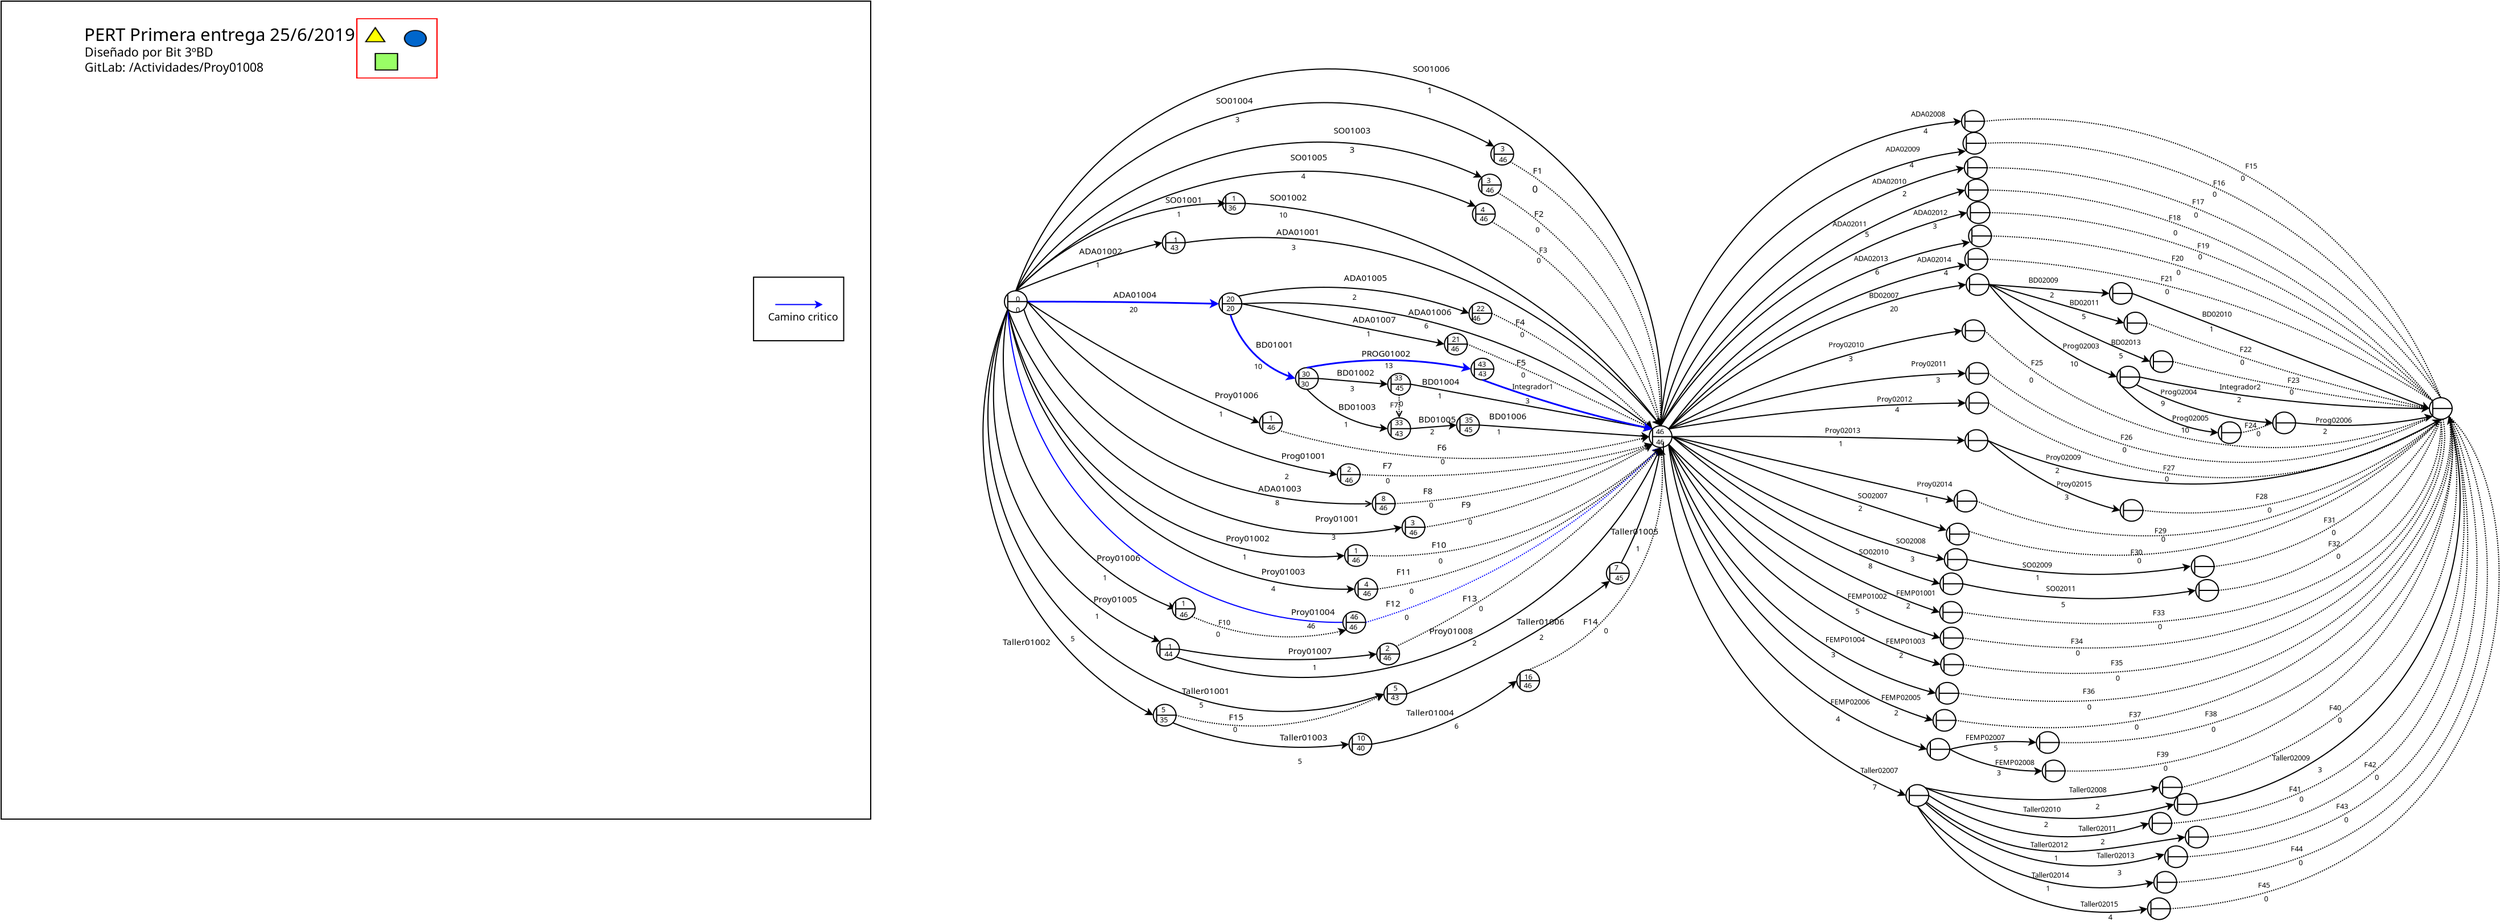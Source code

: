 <?xml version="1.0" encoding="UTF-8"?>
<dia:diagram xmlns:dia="http://www.lysator.liu.se/~alla/dia/">
  <dia:layer name="Background" visible="true" active="true">
    <dia:object type="Flowchart - Box" version="0" id="O0">
      <dia:attribute name="obj_pos">
        <dia:point val="-62,-20"/>
      </dia:attribute>
      <dia:attribute name="obj_bb">
        <dia:rectangle val="-62.05,-20.05;14.45,51.956"/>
      </dia:attribute>
      <dia:attribute name="elem_corner">
        <dia:point val="-62,-20"/>
      </dia:attribute>
      <dia:attribute name="elem_width">
        <dia:real val="76.4"/>
      </dia:attribute>
      <dia:attribute name="elem_height">
        <dia:real val="71.906"/>
      </dia:attribute>
      <dia:attribute name="show_background">
        <dia:boolean val="true"/>
      </dia:attribute>
      <dia:attribute name="padding">
        <dia:real val="0.5"/>
      </dia:attribute>
      <dia:attribute name="text">
        <dia:composite type="text">
          <dia:attribute name="string">
            <dia:string>##</dia:string>
          </dia:attribute>
          <dia:attribute name="font">
            <dia:font family="sans" style="0" name="Helvetica"/>
          </dia:attribute>
          <dia:attribute name="height">
            <dia:real val="0.8"/>
          </dia:attribute>
          <dia:attribute name="pos">
            <dia:point val="-23.8,16.148"/>
          </dia:attribute>
          <dia:attribute name="color">
            <dia:color val="#000000"/>
          </dia:attribute>
          <dia:attribute name="alignment">
            <dia:enum val="1"/>
          </dia:attribute>
        </dia:composite>
      </dia:attribute>
    </dia:object>
    <dia:object type="Flowchart - Box" version="0" id="O1">
      <dia:attribute name="obj_pos">
        <dia:point val="4.107,4.267"/>
      </dia:attribute>
      <dia:attribute name="obj_bb">
        <dia:rectangle val="4.057,4.217;12.077,9.903"/>
      </dia:attribute>
      <dia:attribute name="elem_corner">
        <dia:point val="4.107,4.267"/>
      </dia:attribute>
      <dia:attribute name="elem_width">
        <dia:real val="7.92"/>
      </dia:attribute>
      <dia:attribute name="elem_height">
        <dia:real val="5.586"/>
      </dia:attribute>
      <dia:attribute name="show_background">
        <dia:boolean val="true"/>
      </dia:attribute>
      <dia:attribute name="padding">
        <dia:real val="0.5"/>
      </dia:attribute>
      <dia:attribute name="text">
        <dia:composite type="text">
          <dia:attribute name="string">
            <dia:string>##</dia:string>
          </dia:attribute>
          <dia:attribute name="font">
            <dia:font family="sans" style="0" name="Helvetica"/>
          </dia:attribute>
          <dia:attribute name="height">
            <dia:real val="0.8"/>
          </dia:attribute>
          <dia:attribute name="pos">
            <dia:point val="8.067,7.255"/>
          </dia:attribute>
          <dia:attribute name="color">
            <dia:color val="#000000"/>
          </dia:attribute>
          <dia:attribute name="alignment">
            <dia:enum val="1"/>
          </dia:attribute>
        </dia:composite>
      </dia:attribute>
    </dia:object>
    <dia:group>
      <dia:object type="Standard - Ellipse" version="0" id="O2">
        <dia:attribute name="obj_pos">
          <dia:point val="26.151,5.464"/>
        </dia:attribute>
        <dia:attribute name="obj_bb">
          <dia:rectangle val="26.101,5.414;28.201,7.414"/>
        </dia:attribute>
        <dia:attribute name="elem_corner">
          <dia:point val="26.151,5.464"/>
        </dia:attribute>
        <dia:attribute name="elem_width">
          <dia:real val="2"/>
        </dia:attribute>
        <dia:attribute name="elem_height">
          <dia:real val="1.9"/>
        </dia:attribute>
      </dia:object>
      <dia:object type="Standard - Line" version="0" id="O3">
        <dia:attribute name="obj_pos">
          <dia:point val="26.444,5.743"/>
        </dia:attribute>
        <dia:attribute name="obj_bb">
          <dia:rectangle val="26.394,5.693;26.494,7.136"/>
        </dia:attribute>
        <dia:attribute name="conn_endpoints">
          <dia:point val="26.444,5.743"/>
          <dia:point val="26.444,7.086"/>
        </dia:attribute>
        <dia:attribute name="numcp">
          <dia:int val="1"/>
        </dia:attribute>
        <dia:connections>
          <dia:connection handle="0" to="O2" connection="0"/>
          <dia:connection handle="1" to="O2" connection="5"/>
        </dia:connections>
      </dia:object>
      <dia:object type="Standard - Line" version="0" id="O4">
        <dia:attribute name="obj_pos">
          <dia:point val="28.151,6.414"/>
        </dia:attribute>
        <dia:attribute name="obj_bb">
          <dia:rectangle val="26.394,6.364;28.201,6.464"/>
        </dia:attribute>
        <dia:attribute name="conn_endpoints">
          <dia:point val="28.151,6.414"/>
          <dia:point val="26.444,6.414"/>
        </dia:attribute>
        <dia:attribute name="numcp">
          <dia:int val="1"/>
        </dia:attribute>
        <dia:connections>
          <dia:connection handle="0" to="O2" connection="4"/>
          <dia:connection handle="1" to="O3" connection="0"/>
        </dia:connections>
      </dia:object>
    </dia:group>
    <dia:group>
      <dia:object type="Standard - Ellipse" version="0" id="O5">
        <dia:attribute name="obj_pos">
          <dia:point val="40.026,0.281"/>
        </dia:attribute>
        <dia:attribute name="obj_bb">
          <dia:rectangle val="39.976,0.231;42.076,2.231"/>
        </dia:attribute>
        <dia:attribute name="elem_corner">
          <dia:point val="40.026,0.281"/>
        </dia:attribute>
        <dia:attribute name="elem_width">
          <dia:real val="2"/>
        </dia:attribute>
        <dia:attribute name="elem_height">
          <dia:real val="1.9"/>
        </dia:attribute>
      </dia:object>
      <dia:object type="Standard - Line" version="0" id="O6">
        <dia:attribute name="obj_pos">
          <dia:point val="40.319,0.559"/>
        </dia:attribute>
        <dia:attribute name="obj_bb">
          <dia:rectangle val="40.269,0.509;40.369,1.952"/>
        </dia:attribute>
        <dia:attribute name="conn_endpoints">
          <dia:point val="40.319,0.559"/>
          <dia:point val="40.319,1.902"/>
        </dia:attribute>
        <dia:attribute name="numcp">
          <dia:int val="1"/>
        </dia:attribute>
        <dia:connections>
          <dia:connection handle="0" to="O5" connection="0"/>
          <dia:connection handle="1" to="O5" connection="5"/>
        </dia:connections>
      </dia:object>
      <dia:object type="Standard - Line" version="0" id="O7">
        <dia:attribute name="obj_pos">
          <dia:point val="42.026,1.231"/>
        </dia:attribute>
        <dia:attribute name="obj_bb">
          <dia:rectangle val="40.269,1.181;42.076,1.281"/>
        </dia:attribute>
        <dia:attribute name="conn_endpoints">
          <dia:point val="42.026,1.231"/>
          <dia:point val="40.319,1.231"/>
        </dia:attribute>
        <dia:attribute name="numcp">
          <dia:int val="1"/>
        </dia:attribute>
        <dia:connections>
          <dia:connection handle="0" to="O5" connection="4"/>
          <dia:connection handle="1" to="O6" connection="0"/>
        </dia:connections>
      </dia:object>
    </dia:group>
    <dia:object type="Standard - Arc" version="0" id="O8">
      <dia:attribute name="obj_pos">
        <dia:point val="27.151,5.464"/>
      </dia:attribute>
      <dia:attribute name="obj_bb">
        <dia:rectangle val="27.088,1.048;40.089,5.527"/>
      </dia:attribute>
      <dia:attribute name="conn_endpoints">
        <dia:point val="27.151,5.464"/>
        <dia:point val="40.026,1.231"/>
      </dia:attribute>
      <dia:attribute name="curve_distance">
        <dia:real val="-0.278"/>
      </dia:attribute>
      <dia:attribute name="line_width">
        <dia:real val="0.1"/>
      </dia:attribute>
      <dia:attribute name="end_arrow">
        <dia:enum val="22"/>
      </dia:attribute>
      <dia:attribute name="end_arrow_length">
        <dia:real val="0.5"/>
      </dia:attribute>
      <dia:attribute name="end_arrow_width">
        <dia:real val="0.5"/>
      </dia:attribute>
      <dia:connections>
        <dia:connection handle="0" to="O2" connection="1"/>
        <dia:connection handle="1" to="O5" connection="3"/>
      </dia:connections>
    </dia:object>
    <dia:object type="Standard - Text" version="1" id="O9">
      <dia:attribute name="obj_pos">
        <dia:point val="32.711,2.245"/>
      </dia:attribute>
      <dia:attribute name="obj_bb">
        <dia:rectangle val="32.711,1.537;36.769,2.425"/>
      </dia:attribute>
      <dia:attribute name="text">
        <dia:composite type="text">
          <dia:attribute name="string">
            <dia:string>#ADA01002#</dia:string>
          </dia:attribute>
          <dia:attribute name="font">
            <dia:font family="sans" style="0" name="Helvetica"/>
          </dia:attribute>
          <dia:attribute name="height">
            <dia:real val="0.953"/>
          </dia:attribute>
          <dia:attribute name="pos">
            <dia:point val="32.711,2.245"/>
          </dia:attribute>
          <dia:attribute name="color">
            <dia:color val="#000000"/>
          </dia:attribute>
          <dia:attribute name="alignment">
            <dia:enum val="0"/>
          </dia:attribute>
        </dia:composite>
      </dia:attribute>
      <dia:attribute name="valign">
        <dia:enum val="3"/>
      </dia:attribute>
    </dia:object>
    <dia:object type="Standard - Text" version="1" id="O10">
      <dia:attribute name="obj_pos">
        <dia:point val="34.181,3.413"/>
      </dia:attribute>
      <dia:attribute name="obj_bb">
        <dia:rectangle val="34.181,2.817;34.589,3.562"/>
      </dia:attribute>
      <dia:attribute name="text">
        <dia:composite type="text">
          <dia:attribute name="string">
            <dia:string>#1#</dia:string>
          </dia:attribute>
          <dia:attribute name="font">
            <dia:font family="sans" style="0" name="Helvetica"/>
          </dia:attribute>
          <dia:attribute name="height">
            <dia:real val="0.8"/>
          </dia:attribute>
          <dia:attribute name="pos">
            <dia:point val="34.181,3.413"/>
          </dia:attribute>
          <dia:attribute name="color">
            <dia:color val="#000000"/>
          </dia:attribute>
          <dia:attribute name="alignment">
            <dia:enum val="0"/>
          </dia:attribute>
        </dia:composite>
      </dia:attribute>
      <dia:attribute name="valign">
        <dia:enum val="3"/>
      </dia:attribute>
    </dia:object>
    <dia:object type="Standard - Text" version="1" id="O11">
      <dia:attribute name="obj_pos">
        <dia:point val="50.04,0.559"/>
      </dia:attribute>
      <dia:attribute name="obj_bb">
        <dia:rectangle val="50.04,-0.148;54.098,0.739"/>
      </dia:attribute>
      <dia:attribute name="text">
        <dia:composite type="text">
          <dia:attribute name="string">
            <dia:string>#ADA01001#</dia:string>
          </dia:attribute>
          <dia:attribute name="font">
            <dia:font family="sans" style="0" name="Helvetica"/>
          </dia:attribute>
          <dia:attribute name="height">
            <dia:real val="0.953"/>
          </dia:attribute>
          <dia:attribute name="pos">
            <dia:point val="50.04,0.559"/>
          </dia:attribute>
          <dia:attribute name="color">
            <dia:color val="#000000"/>
          </dia:attribute>
          <dia:attribute name="alignment">
            <dia:enum val="0"/>
          </dia:attribute>
        </dia:composite>
      </dia:attribute>
      <dia:attribute name="valign">
        <dia:enum val="3"/>
      </dia:attribute>
    </dia:object>
    <dia:object type="Standard - Text" version="1" id="O12">
      <dia:attribute name="obj_pos">
        <dia:point val="51.369,1.869"/>
      </dia:attribute>
      <dia:attribute name="obj_bb">
        <dia:rectangle val="51.369,1.274;51.776,2.019"/>
      </dia:attribute>
      <dia:attribute name="text">
        <dia:composite type="text">
          <dia:attribute name="string">
            <dia:string>#3#</dia:string>
          </dia:attribute>
          <dia:attribute name="font">
            <dia:font family="sans" style="0" name="Helvetica"/>
          </dia:attribute>
          <dia:attribute name="height">
            <dia:real val="0.8"/>
          </dia:attribute>
          <dia:attribute name="pos">
            <dia:point val="51.369,1.869"/>
          </dia:attribute>
          <dia:attribute name="color">
            <dia:color val="#000000"/>
          </dia:attribute>
          <dia:attribute name="alignment">
            <dia:enum val="0"/>
          </dia:attribute>
        </dia:composite>
      </dia:attribute>
      <dia:attribute name="valign">
        <dia:enum val="3"/>
      </dia:attribute>
    </dia:object>
    <dia:object type="Standard - Text" version="1" id="O13">
      <dia:attribute name="obj_pos">
        <dia:point val="48.447,23.112"/>
      </dia:attribute>
      <dia:attribute name="obj_bb">
        <dia:rectangle val="48.447,22.405;52.504,23.292"/>
      </dia:attribute>
      <dia:attribute name="text">
        <dia:composite type="text">
          <dia:attribute name="string">
            <dia:string>#ADA01003#</dia:string>
          </dia:attribute>
          <dia:attribute name="font">
            <dia:font family="sans" style="0" name="Helvetica"/>
          </dia:attribute>
          <dia:attribute name="height">
            <dia:real val="0.953"/>
          </dia:attribute>
          <dia:attribute name="pos">
            <dia:point val="48.447,23.112"/>
          </dia:attribute>
          <dia:attribute name="color">
            <dia:color val="#000000"/>
          </dia:attribute>
          <dia:attribute name="alignment">
            <dia:enum val="0"/>
          </dia:attribute>
        </dia:composite>
      </dia:attribute>
      <dia:attribute name="valign">
        <dia:enum val="3"/>
      </dia:attribute>
    </dia:object>
    <dia:object type="Standard - Text" version="1" id="O14">
      <dia:attribute name="obj_pos">
        <dia:point val="49.933,24.318"/>
      </dia:attribute>
      <dia:attribute name="obj_bb">
        <dia:rectangle val="49.933,23.723;50.34,24.468"/>
      </dia:attribute>
      <dia:attribute name="text">
        <dia:composite type="text">
          <dia:attribute name="string">
            <dia:string>#8#</dia:string>
          </dia:attribute>
          <dia:attribute name="font">
            <dia:font family="sans" style="0" name="Helvetica"/>
          </dia:attribute>
          <dia:attribute name="height">
            <dia:real val="0.8"/>
          </dia:attribute>
          <dia:attribute name="pos">
            <dia:point val="49.933,24.318"/>
          </dia:attribute>
          <dia:attribute name="color">
            <dia:color val="#000000"/>
          </dia:attribute>
          <dia:attribute name="alignment">
            <dia:enum val="0"/>
          </dia:attribute>
        </dia:composite>
      </dia:attribute>
      <dia:attribute name="valign">
        <dia:enum val="3"/>
      </dia:attribute>
    </dia:object>
    <dia:group>
      <dia:object type="Standard - Ellipse" version="0" id="O15">
        <dia:attribute name="obj_pos">
          <dia:point val="45.003,5.656"/>
        </dia:attribute>
        <dia:attribute name="obj_bb">
          <dia:rectangle val="44.953,5.606;47.053,7.606"/>
        </dia:attribute>
        <dia:attribute name="elem_corner">
          <dia:point val="45.003,5.656"/>
        </dia:attribute>
        <dia:attribute name="elem_width">
          <dia:real val="2"/>
        </dia:attribute>
        <dia:attribute name="elem_height">
          <dia:real val="1.9"/>
        </dia:attribute>
      </dia:object>
      <dia:object type="Standard - Line" version="0" id="O16">
        <dia:attribute name="obj_pos">
          <dia:point val="45.296,5.934"/>
        </dia:attribute>
        <dia:attribute name="obj_bb">
          <dia:rectangle val="45.246,5.884;45.346,7.328"/>
        </dia:attribute>
        <dia:attribute name="conn_endpoints">
          <dia:point val="45.296,5.934"/>
          <dia:point val="45.296,7.278"/>
        </dia:attribute>
        <dia:attribute name="numcp">
          <dia:int val="1"/>
        </dia:attribute>
        <dia:connections>
          <dia:connection handle="0" to="O15" connection="0"/>
          <dia:connection handle="1" to="O15" connection="5"/>
        </dia:connections>
      </dia:object>
      <dia:object type="Standard - Line" version="0" id="O17">
        <dia:attribute name="obj_pos">
          <dia:point val="47.003,6.606"/>
        </dia:attribute>
        <dia:attribute name="obj_bb">
          <dia:rectangle val="45.246,6.556;47.053,6.656"/>
        </dia:attribute>
        <dia:attribute name="conn_endpoints">
          <dia:point val="47.003,6.606"/>
          <dia:point val="45.296,6.606"/>
        </dia:attribute>
        <dia:attribute name="numcp">
          <dia:int val="1"/>
        </dia:attribute>
        <dia:connections>
          <dia:connection handle="0" to="O15" connection="4"/>
          <dia:connection handle="1" to="O16" connection="0"/>
        </dia:connections>
      </dia:object>
    </dia:group>
    <dia:object type="Standard - Arc" version="0" id="O18">
      <dia:attribute name="obj_pos">
        <dia:point val="28.151,6.414"/>
      </dia:attribute>
      <dia:attribute name="obj_bb">
        <dia:rectangle val="28.076,6.168;45.078,7.003"/>
      </dia:attribute>
      <dia:attribute name="conn_endpoints">
        <dia:point val="28.151,6.414"/>
        <dia:point val="45.003,6.606"/>
      </dia:attribute>
      <dia:attribute name="arc_color">
        <dia:color val="#0000ff"/>
      </dia:attribute>
      <dia:attribute name="curve_distance">
        <dia:real val="-0.057"/>
      </dia:attribute>
      <dia:attribute name="line_width">
        <dia:real val="0.15"/>
      </dia:attribute>
      <dia:attribute name="end_arrow">
        <dia:enum val="22"/>
      </dia:attribute>
      <dia:attribute name="end_arrow_length">
        <dia:real val="0.5"/>
      </dia:attribute>
      <dia:attribute name="end_arrow_width">
        <dia:real val="0.5"/>
      </dia:attribute>
      <dia:connections>
        <dia:connection handle="0" to="O2" connection="4"/>
        <dia:connection handle="1" to="O15" connection="3"/>
      </dia:connections>
    </dia:object>
    <dia:object type="Standard - Text" version="1" id="O19">
      <dia:attribute name="obj_pos">
        <dia:point val="35.712,6.075"/>
      </dia:attribute>
      <dia:attribute name="obj_bb">
        <dia:rectangle val="35.712,5.368;39.769,6.255"/>
      </dia:attribute>
      <dia:attribute name="text">
        <dia:composite type="text">
          <dia:attribute name="string">
            <dia:string>#ADA01004#</dia:string>
          </dia:attribute>
          <dia:attribute name="font">
            <dia:font family="sans" style="0" name="Helvetica"/>
          </dia:attribute>
          <dia:attribute name="height">
            <dia:real val="0.953"/>
          </dia:attribute>
          <dia:attribute name="pos">
            <dia:point val="35.712,6.075"/>
          </dia:attribute>
          <dia:attribute name="color">
            <dia:color val="#000000"/>
          </dia:attribute>
          <dia:attribute name="alignment">
            <dia:enum val="0"/>
          </dia:attribute>
        </dia:composite>
      </dia:attribute>
      <dia:attribute name="valign">
        <dia:enum val="3"/>
      </dia:attribute>
    </dia:object>
    <dia:object type="Standard - Text" version="1" id="O20">
      <dia:attribute name="obj_pos">
        <dia:point val="37.138,7.337"/>
      </dia:attribute>
      <dia:attribute name="obj_bb">
        <dia:rectangle val="37.138,6.742;37.953,7.487"/>
      </dia:attribute>
      <dia:attribute name="text">
        <dia:composite type="text">
          <dia:attribute name="string">
            <dia:string>#20#</dia:string>
          </dia:attribute>
          <dia:attribute name="font">
            <dia:font family="sans" style="0" name="Helvetica"/>
          </dia:attribute>
          <dia:attribute name="height">
            <dia:real val="0.8"/>
          </dia:attribute>
          <dia:attribute name="pos">
            <dia:point val="37.138,7.337"/>
          </dia:attribute>
          <dia:attribute name="color">
            <dia:color val="#000000"/>
          </dia:attribute>
          <dia:attribute name="alignment">
            <dia:enum val="0"/>
          </dia:attribute>
        </dia:composite>
      </dia:attribute>
      <dia:attribute name="valign">
        <dia:enum val="3"/>
      </dia:attribute>
    </dia:object>
    <dia:object type="Standard - Arc" version="0" id="O21">
      <dia:attribute name="obj_pos">
        <dia:point val="46.71,5.934"/>
      </dia:attribute>
      <dia:attribute name="obj_bb">
        <dia:rectangle val="46.656,5.105;67.024,7.531"/>
      </dia:attribute>
      <dia:attribute name="conn_endpoints">
        <dia:point val="46.71,5.934"/>
        <dia:point val="66.97,7.439"/>
      </dia:attribute>
      <dia:attribute name="curve_distance">
        <dia:real val="-1.435"/>
      </dia:attribute>
      <dia:attribute name="line_width">
        <dia:real val="0.1"/>
      </dia:attribute>
      <dia:attribute name="end_arrow">
        <dia:enum val="22"/>
      </dia:attribute>
      <dia:attribute name="end_arrow_length">
        <dia:real val="0.5"/>
      </dia:attribute>
      <dia:attribute name="end_arrow_width">
        <dia:real val="0.5"/>
      </dia:attribute>
      <dia:connections>
        <dia:connection handle="0" to="O15" connection="2"/>
        <dia:connection handle="1" to="O231" connection="3"/>
      </dia:connections>
    </dia:object>
    <dia:object type="Standard - Text" version="1" id="O22">
      <dia:attribute name="obj_pos">
        <dia:point val="55.974,4.605"/>
      </dia:attribute>
      <dia:attribute name="obj_bb">
        <dia:rectangle val="55.974,3.897;60.031,4.785"/>
      </dia:attribute>
      <dia:attribute name="text">
        <dia:composite type="text">
          <dia:attribute name="string">
            <dia:string>#ADA01005#</dia:string>
          </dia:attribute>
          <dia:attribute name="font">
            <dia:font family="sans" style="0" name="Helvetica"/>
          </dia:attribute>
          <dia:attribute name="height">
            <dia:real val="0.953"/>
          </dia:attribute>
          <dia:attribute name="pos">
            <dia:point val="55.974,4.605"/>
          </dia:attribute>
          <dia:attribute name="color">
            <dia:color val="#000000"/>
          </dia:attribute>
          <dia:attribute name="alignment">
            <dia:enum val="0"/>
          </dia:attribute>
        </dia:composite>
      </dia:attribute>
      <dia:attribute name="valign">
        <dia:enum val="3"/>
      </dia:attribute>
    </dia:object>
    <dia:object type="Standard - Text" version="1" id="O23">
      <dia:attribute name="obj_pos">
        <dia:point val="56.726,6.248"/>
      </dia:attribute>
      <dia:attribute name="obj_bb">
        <dia:rectangle val="56.726,5.653;57.133,6.398"/>
      </dia:attribute>
      <dia:attribute name="text">
        <dia:composite type="text">
          <dia:attribute name="string">
            <dia:string>#2#</dia:string>
          </dia:attribute>
          <dia:attribute name="font">
            <dia:font family="sans" style="0" name="Helvetica"/>
          </dia:attribute>
          <dia:attribute name="height">
            <dia:real val="0.8"/>
          </dia:attribute>
          <dia:attribute name="pos">
            <dia:point val="56.726,6.248"/>
          </dia:attribute>
          <dia:attribute name="color">
            <dia:color val="#000000"/>
          </dia:attribute>
          <dia:attribute name="alignment">
            <dia:enum val="0"/>
          </dia:attribute>
        </dia:composite>
      </dia:attribute>
      <dia:attribute name="valign">
        <dia:enum val="3"/>
      </dia:attribute>
    </dia:object>
    <dia:object type="Standard - Line" version="0" id="O24">
      <dia:attribute name="obj_pos">
        <dia:point val="47.003,6.606"/>
      </dia:attribute>
      <dia:attribute name="obj_bb">
        <dia:rectangle val="46.944,6.547;64.917,10.382"/>
      </dia:attribute>
      <dia:attribute name="conn_endpoints">
        <dia:point val="47.003,6.606"/>
        <dia:point val="64.808,10.147"/>
      </dia:attribute>
      <dia:attribute name="numcp">
        <dia:int val="1"/>
      </dia:attribute>
      <dia:attribute name="end_arrow">
        <dia:enum val="22"/>
      </dia:attribute>
      <dia:attribute name="end_arrow_length">
        <dia:real val="0.5"/>
      </dia:attribute>
      <dia:attribute name="end_arrow_width">
        <dia:real val="0.5"/>
      </dia:attribute>
      <dia:connections>
        <dia:connection handle="0" to="O15" connection="4"/>
        <dia:connection handle="1" to="O236" connection="3"/>
      </dia:connections>
    </dia:object>
    <dia:object type="Standard - Text" version="1" id="O25">
      <dia:attribute name="obj_pos">
        <dia:point val="61.641,7.595"/>
      </dia:attribute>
      <dia:attribute name="obj_bb">
        <dia:rectangle val="61.641,6.887;65.698,7.775"/>
      </dia:attribute>
      <dia:attribute name="text">
        <dia:composite type="text">
          <dia:attribute name="string">
            <dia:string>#ADA01006#</dia:string>
          </dia:attribute>
          <dia:attribute name="font">
            <dia:font family="sans" style="0" name="Helvetica"/>
          </dia:attribute>
          <dia:attribute name="height">
            <dia:real val="0.953"/>
          </dia:attribute>
          <dia:attribute name="pos">
            <dia:point val="61.641,7.595"/>
          </dia:attribute>
          <dia:attribute name="color">
            <dia:color val="#000000"/>
          </dia:attribute>
          <dia:attribute name="alignment">
            <dia:enum val="0"/>
          </dia:attribute>
        </dia:composite>
      </dia:attribute>
      <dia:attribute name="valign">
        <dia:enum val="3"/>
      </dia:attribute>
    </dia:object>
    <dia:object type="Standard - Text" version="1" id="O26">
      <dia:attribute name="obj_pos">
        <dia:point val="63.039,8.772"/>
      </dia:attribute>
      <dia:attribute name="obj_bb">
        <dia:rectangle val="63.039,8.177;63.447,8.922"/>
      </dia:attribute>
      <dia:attribute name="text">
        <dia:composite type="text">
          <dia:attribute name="string">
            <dia:string>#6#</dia:string>
          </dia:attribute>
          <dia:attribute name="font">
            <dia:font family="sans" style="0" name="Helvetica"/>
          </dia:attribute>
          <dia:attribute name="height">
            <dia:real val="0.8"/>
          </dia:attribute>
          <dia:attribute name="pos">
            <dia:point val="63.039,8.772"/>
          </dia:attribute>
          <dia:attribute name="color">
            <dia:color val="#000000"/>
          </dia:attribute>
          <dia:attribute name="alignment">
            <dia:enum val="0"/>
          </dia:attribute>
        </dia:composite>
      </dia:attribute>
      <dia:attribute name="valign">
        <dia:enum val="3"/>
      </dia:attribute>
    </dia:object>
    <dia:object type="Standard - Arc" version="0" id="O27">
      <dia:attribute name="obj_pos">
        <dia:point val="47.003,6.606"/>
      </dia:attribute>
      <dia:attribute name="obj_bb">
        <dia:rectangle val="46.94,6.461;83.154,17.671"/>
      </dia:attribute>
      <dia:attribute name="conn_endpoints">
        <dia:point val="47.003,6.606"/>
        <dia:point val="83.092,17.609"/>
      </dia:attribute>
      <dia:attribute name="curve_distance">
        <dia:real val="-3.386"/>
      </dia:attribute>
      <dia:attribute name="line_width">
        <dia:real val="0.1"/>
      </dia:attribute>
      <dia:attribute name="end_arrow">
        <dia:enum val="22"/>
      </dia:attribute>
      <dia:attribute name="end_arrow_length">
        <dia:real val="0.5"/>
      </dia:attribute>
      <dia:attribute name="end_arrow_width">
        <dia:real val="0.5"/>
      </dia:attribute>
      <dia:connections>
        <dia:connection handle="0" to="O15" connection="4"/>
        <dia:connection handle="1" to="O63" connection="0"/>
      </dia:connections>
    </dia:object>
    <dia:object type="Standard - Text" version="1" id="O28">
      <dia:attribute name="obj_pos">
        <dia:point val="56.752,8.268"/>
      </dia:attribute>
      <dia:attribute name="obj_bb">
        <dia:rectangle val="56.752,7.56;60.81,8.448"/>
      </dia:attribute>
      <dia:attribute name="text">
        <dia:composite type="text">
          <dia:attribute name="string">
            <dia:string>#ADA01007#</dia:string>
          </dia:attribute>
          <dia:attribute name="font">
            <dia:font family="sans" style="0" name="Helvetica"/>
          </dia:attribute>
          <dia:attribute name="height">
            <dia:real val="0.953"/>
          </dia:attribute>
          <dia:attribute name="pos">
            <dia:point val="56.752,8.268"/>
          </dia:attribute>
          <dia:attribute name="color">
            <dia:color val="#000000"/>
          </dia:attribute>
          <dia:attribute name="alignment">
            <dia:enum val="0"/>
          </dia:attribute>
        </dia:composite>
      </dia:attribute>
      <dia:attribute name="valign">
        <dia:enum val="3"/>
      </dia:attribute>
    </dia:object>
    <dia:object type="Standard - Text" version="1" id="O29">
      <dia:attribute name="obj_pos">
        <dia:point val="57.968,9.476"/>
      </dia:attribute>
      <dia:attribute name="obj_bb">
        <dia:rectangle val="57.968,8.881;58.376,9.626"/>
      </dia:attribute>
      <dia:attribute name="text">
        <dia:composite type="text">
          <dia:attribute name="string">
            <dia:string>#1#</dia:string>
          </dia:attribute>
          <dia:attribute name="font">
            <dia:font family="sans" style="0" name="Helvetica"/>
          </dia:attribute>
          <dia:attribute name="height">
            <dia:real val="0.8"/>
          </dia:attribute>
          <dia:attribute name="pos">
            <dia:point val="57.968,9.476"/>
          </dia:attribute>
          <dia:attribute name="color">
            <dia:color val="#000000"/>
          </dia:attribute>
          <dia:attribute name="alignment">
            <dia:enum val="0"/>
          </dia:attribute>
        </dia:composite>
      </dia:attribute>
      <dia:attribute name="valign">
        <dia:enum val="3"/>
      </dia:attribute>
    </dia:object>
    <dia:group>
      <dia:object type="Standard - Ellipse" version="0" id="O30">
        <dia:attribute name="obj_pos">
          <dia:point val="51.725,12.221"/>
        </dia:attribute>
        <dia:attribute name="obj_bb">
          <dia:rectangle val="51.675,12.171;53.775,14.171"/>
        </dia:attribute>
        <dia:attribute name="elem_corner">
          <dia:point val="51.725,12.221"/>
        </dia:attribute>
        <dia:attribute name="elem_width">
          <dia:real val="2"/>
        </dia:attribute>
        <dia:attribute name="elem_height">
          <dia:real val="1.9"/>
        </dia:attribute>
      </dia:object>
      <dia:object type="Standard - Line" version="0" id="O31">
        <dia:attribute name="obj_pos">
          <dia:point val="52.018,12.5"/>
        </dia:attribute>
        <dia:attribute name="obj_bb">
          <dia:rectangle val="51.968,12.45;52.068,13.893"/>
        </dia:attribute>
        <dia:attribute name="conn_endpoints">
          <dia:point val="52.018,12.5"/>
          <dia:point val="52.018,13.843"/>
        </dia:attribute>
        <dia:attribute name="numcp">
          <dia:int val="1"/>
        </dia:attribute>
        <dia:connections>
          <dia:connection handle="0" to="O30" connection="0"/>
          <dia:connection handle="1" to="O30" connection="5"/>
        </dia:connections>
      </dia:object>
      <dia:object type="Standard - Line" version="0" id="O32">
        <dia:attribute name="obj_pos">
          <dia:point val="53.725,13.171"/>
        </dia:attribute>
        <dia:attribute name="obj_bb">
          <dia:rectangle val="51.968,13.121;53.775,13.221"/>
        </dia:attribute>
        <dia:attribute name="conn_endpoints">
          <dia:point val="53.725,13.171"/>
          <dia:point val="52.018,13.171"/>
        </dia:attribute>
        <dia:attribute name="numcp">
          <dia:int val="1"/>
        </dia:attribute>
        <dia:connections>
          <dia:connection handle="0" to="O30" connection="4"/>
          <dia:connection handle="1" to="O31" connection="0"/>
        </dia:connections>
      </dia:object>
    </dia:group>
    <dia:object type="Standard - Arc" version="0" id="O33">
      <dia:attribute name="obj_pos">
        <dia:point val="46.003,7.556"/>
      </dia:attribute>
      <dia:attribute name="obj_bb">
        <dia:rectangle val="45.897,7.45;51.831,13.335"/>
      </dia:attribute>
      <dia:attribute name="conn_endpoints">
        <dia:point val="46.003,7.556"/>
        <dia:point val="51.725,13.171"/>
      </dia:attribute>
      <dia:attribute name="arc_color">
        <dia:color val="#0000ff"/>
      </dia:attribute>
      <dia:attribute name="curve_distance">
        <dia:real val="1"/>
      </dia:attribute>
      <dia:attribute name="line_width">
        <dia:real val="0.15"/>
      </dia:attribute>
      <dia:attribute name="end_arrow">
        <dia:enum val="22"/>
      </dia:attribute>
      <dia:attribute name="end_arrow_length">
        <dia:real val="0.5"/>
      </dia:attribute>
      <dia:attribute name="end_arrow_width">
        <dia:real val="0.5"/>
      </dia:attribute>
      <dia:connections>
        <dia:connection handle="0" to="O15" connection="6"/>
        <dia:connection handle="1" to="O30" connection="3"/>
      </dia:connections>
    </dia:object>
    <dia:object type="Standard - Text" version="1" id="O34">
      <dia:attribute name="obj_pos">
        <dia:point val="48.222,10.46"/>
      </dia:attribute>
      <dia:attribute name="obj_bb">
        <dia:rectangle val="48.222,9.752;51.757,10.639"/>
      </dia:attribute>
      <dia:attribute name="text">
        <dia:composite type="text">
          <dia:attribute name="string">
            <dia:string>#BD01001#</dia:string>
          </dia:attribute>
          <dia:attribute name="font">
            <dia:font family="sans" style="0" name="Helvetica"/>
          </dia:attribute>
          <dia:attribute name="height">
            <dia:real val="0.953"/>
          </dia:attribute>
          <dia:attribute name="pos">
            <dia:point val="48.222,10.46"/>
          </dia:attribute>
          <dia:attribute name="color">
            <dia:color val="#000000"/>
          </dia:attribute>
          <dia:attribute name="alignment">
            <dia:enum val="0"/>
          </dia:attribute>
        </dia:composite>
      </dia:attribute>
      <dia:attribute name="valign">
        <dia:enum val="3"/>
      </dia:attribute>
    </dia:object>
    <dia:object type="Standard - Text" version="1" id="O35">
      <dia:attribute name="obj_pos">
        <dia:point val="48.093,12.34"/>
      </dia:attribute>
      <dia:attribute name="obj_bb">
        <dia:rectangle val="48.093,11.745;48.907,12.49"/>
      </dia:attribute>
      <dia:attribute name="text">
        <dia:composite type="text">
          <dia:attribute name="string">
            <dia:string>#10#</dia:string>
          </dia:attribute>
          <dia:attribute name="font">
            <dia:font family="sans" style="0" name="Helvetica"/>
          </dia:attribute>
          <dia:attribute name="height">
            <dia:real val="0.8"/>
          </dia:attribute>
          <dia:attribute name="pos">
            <dia:point val="48.093,12.34"/>
          </dia:attribute>
          <dia:attribute name="color">
            <dia:color val="#000000"/>
          </dia:attribute>
          <dia:attribute name="alignment">
            <dia:enum val="0"/>
          </dia:attribute>
        </dia:composite>
      </dia:attribute>
      <dia:attribute name="valign">
        <dia:enum val="3"/>
      </dia:attribute>
    </dia:object>
    <dia:group>
      <dia:object type="Standard - Ellipse" version="0" id="O36">
        <dia:attribute name="obj_pos">
          <dia:point val="59.827,12.724"/>
        </dia:attribute>
        <dia:attribute name="obj_bb">
          <dia:rectangle val="59.777,12.674;61.877,14.674"/>
        </dia:attribute>
        <dia:attribute name="elem_corner">
          <dia:point val="59.827,12.724"/>
        </dia:attribute>
        <dia:attribute name="elem_width">
          <dia:real val="2"/>
        </dia:attribute>
        <dia:attribute name="elem_height">
          <dia:real val="1.9"/>
        </dia:attribute>
      </dia:object>
      <dia:object type="Standard - Line" version="0" id="O37">
        <dia:attribute name="obj_pos">
          <dia:point val="60.12,13.003"/>
        </dia:attribute>
        <dia:attribute name="obj_bb">
          <dia:rectangle val="60.07,12.953;60.17,14.396"/>
        </dia:attribute>
        <dia:attribute name="conn_endpoints">
          <dia:point val="60.12,13.003"/>
          <dia:point val="60.12,14.346"/>
        </dia:attribute>
        <dia:attribute name="numcp">
          <dia:int val="1"/>
        </dia:attribute>
        <dia:connections>
          <dia:connection handle="0" to="O36" connection="0"/>
          <dia:connection handle="1" to="O36" connection="5"/>
        </dia:connections>
      </dia:object>
      <dia:object type="Standard - Line" version="0" id="O38">
        <dia:attribute name="obj_pos">
          <dia:point val="61.827,13.674"/>
        </dia:attribute>
        <dia:attribute name="obj_bb">
          <dia:rectangle val="60.07,13.624;61.877,13.724"/>
        </dia:attribute>
        <dia:attribute name="conn_endpoints">
          <dia:point val="61.827,13.674"/>
          <dia:point val="60.12,13.674"/>
        </dia:attribute>
        <dia:attribute name="numcp">
          <dia:int val="1"/>
        </dia:attribute>
        <dia:connections>
          <dia:connection handle="0" to="O36" connection="4"/>
          <dia:connection handle="1" to="O37" connection="0"/>
        </dia:connections>
      </dia:object>
    </dia:group>
    <dia:object type="Standard - Text" version="1" id="O39">
      <dia:attribute name="obj_pos">
        <dia:point val="55.355,12.924"/>
      </dia:attribute>
      <dia:attribute name="obj_bb">
        <dia:rectangle val="55.355,12.216;58.89,13.104"/>
      </dia:attribute>
      <dia:attribute name="text">
        <dia:composite type="text">
          <dia:attribute name="string">
            <dia:string>#BD01002#</dia:string>
          </dia:attribute>
          <dia:attribute name="font">
            <dia:font family="sans" style="0" name="Helvetica"/>
          </dia:attribute>
          <dia:attribute name="height">
            <dia:real val="0.953"/>
          </dia:attribute>
          <dia:attribute name="pos">
            <dia:point val="55.355,12.924"/>
          </dia:attribute>
          <dia:attribute name="color">
            <dia:color val="#000000"/>
          </dia:attribute>
          <dia:attribute name="alignment">
            <dia:enum val="0"/>
          </dia:attribute>
        </dia:composite>
      </dia:attribute>
      <dia:attribute name="valign">
        <dia:enum val="3"/>
      </dia:attribute>
    </dia:object>
    <dia:object type="Standard - Text" version="1" id="O40">
      <dia:attribute name="obj_pos">
        <dia:point val="56.522,14.285"/>
      </dia:attribute>
      <dia:attribute name="obj_bb">
        <dia:rectangle val="56.522,13.69;56.929,14.435"/>
      </dia:attribute>
      <dia:attribute name="text">
        <dia:composite type="text">
          <dia:attribute name="string">
            <dia:string>#3#</dia:string>
          </dia:attribute>
          <dia:attribute name="font">
            <dia:font family="sans" style="0" name="Helvetica"/>
          </dia:attribute>
          <dia:attribute name="height">
            <dia:real val="0.8"/>
          </dia:attribute>
          <dia:attribute name="pos">
            <dia:point val="56.522,14.285"/>
          </dia:attribute>
          <dia:attribute name="color">
            <dia:color val="#000000"/>
          </dia:attribute>
          <dia:attribute name="alignment">
            <dia:enum val="0"/>
          </dia:attribute>
        </dia:composite>
      </dia:attribute>
      <dia:attribute name="valign">
        <dia:enum val="3"/>
      </dia:attribute>
    </dia:object>
    <dia:object type="Standard - Line" version="0" id="O41">
      <dia:attribute name="obj_pos">
        <dia:point val="53.725,13.171"/>
      </dia:attribute>
      <dia:attribute name="obj_bb">
        <dia:rectangle val="53.671,13.117;59.938,13.985"/>
      </dia:attribute>
      <dia:attribute name="conn_endpoints">
        <dia:point val="53.725,13.171"/>
        <dia:point val="59.827,13.674"/>
      </dia:attribute>
      <dia:attribute name="numcp">
        <dia:int val="1"/>
      </dia:attribute>
      <dia:attribute name="end_arrow">
        <dia:enum val="22"/>
      </dia:attribute>
      <dia:attribute name="end_arrow_length">
        <dia:real val="0.5"/>
      </dia:attribute>
      <dia:attribute name="end_arrow_width">
        <dia:real val="0.5"/>
      </dia:attribute>
      <dia:connections>
        <dia:connection handle="0" to="O30" connection="4"/>
        <dia:connection handle="1" to="O36" connection="3"/>
      </dia:connections>
    </dia:object>
    <dia:group>
      <dia:object type="Standard - Ellipse" version="0" id="O42">
        <dia:attribute name="obj_pos">
          <dia:point val="59.83,16.631"/>
        </dia:attribute>
        <dia:attribute name="obj_bb">
          <dia:rectangle val="59.78,16.581;61.88,18.581"/>
        </dia:attribute>
        <dia:attribute name="elem_corner">
          <dia:point val="59.83,16.631"/>
        </dia:attribute>
        <dia:attribute name="elem_width">
          <dia:real val="2"/>
        </dia:attribute>
        <dia:attribute name="elem_height">
          <dia:real val="1.9"/>
        </dia:attribute>
      </dia:object>
      <dia:object type="Standard - Line" version="0" id="O43">
        <dia:attribute name="obj_pos">
          <dia:point val="60.123,16.909"/>
        </dia:attribute>
        <dia:attribute name="obj_bb">
          <dia:rectangle val="60.073,16.859;60.173,18.302"/>
        </dia:attribute>
        <dia:attribute name="conn_endpoints">
          <dia:point val="60.123,16.909"/>
          <dia:point val="60.123,18.252"/>
        </dia:attribute>
        <dia:attribute name="numcp">
          <dia:int val="1"/>
        </dia:attribute>
        <dia:connections>
          <dia:connection handle="0" to="O42" connection="0"/>
          <dia:connection handle="1" to="O42" connection="5"/>
        </dia:connections>
      </dia:object>
      <dia:object type="Standard - Line" version="0" id="O44">
        <dia:attribute name="obj_pos">
          <dia:point val="61.83,17.581"/>
        </dia:attribute>
        <dia:attribute name="obj_bb">
          <dia:rectangle val="60.073,17.53;61.88,17.631"/>
        </dia:attribute>
        <dia:attribute name="conn_endpoints">
          <dia:point val="61.83,17.581"/>
          <dia:point val="60.123,17.581"/>
        </dia:attribute>
        <dia:attribute name="numcp">
          <dia:int val="1"/>
        </dia:attribute>
        <dia:connections>
          <dia:connection handle="0" to="O42" connection="4"/>
          <dia:connection handle="1" to="O43" connection="0"/>
        </dia:connections>
      </dia:object>
    </dia:group>
    <dia:object type="Standard - Arc" version="0" id="O45">
      <dia:attribute name="obj_pos">
        <dia:point val="52.725,14.121"/>
      </dia:attribute>
      <dia:attribute name="obj_bb">
        <dia:rectangle val="52.658,14.055;59.897,17.872"/>
      </dia:attribute>
      <dia:attribute name="conn_endpoints">
        <dia:point val="52.725,14.121"/>
        <dia:point val="59.83,17.581"/>
      </dia:attribute>
      <dia:attribute name="curve_distance">
        <dia:real val="0.716"/>
      </dia:attribute>
      <dia:attribute name="line_width">
        <dia:real val="0.1"/>
      </dia:attribute>
      <dia:attribute name="end_arrow">
        <dia:enum val="22"/>
      </dia:attribute>
      <dia:attribute name="end_arrow_length">
        <dia:real val="0.5"/>
      </dia:attribute>
      <dia:attribute name="end_arrow_width">
        <dia:real val="0.5"/>
      </dia:attribute>
      <dia:connections>
        <dia:connection handle="0" to="O30" connection="6"/>
        <dia:connection handle="1" to="O42" connection="3"/>
      </dia:connections>
    </dia:object>
    <dia:object type="Standard - Text" version="1" id="O46">
      <dia:attribute name="obj_pos">
        <dia:point val="55.484,15.939"/>
      </dia:attribute>
      <dia:attribute name="obj_bb">
        <dia:rectangle val="55.484,15.231;59.019,16.119"/>
      </dia:attribute>
      <dia:attribute name="text">
        <dia:composite type="text">
          <dia:attribute name="string">
            <dia:string>#BD01003#</dia:string>
          </dia:attribute>
          <dia:attribute name="font">
            <dia:font family="sans" style="0" name="Helvetica"/>
          </dia:attribute>
          <dia:attribute name="height">
            <dia:real val="0.953"/>
          </dia:attribute>
          <dia:attribute name="pos">
            <dia:point val="55.484,15.939"/>
          </dia:attribute>
          <dia:attribute name="color">
            <dia:color val="#000000"/>
          </dia:attribute>
          <dia:attribute name="alignment">
            <dia:enum val="0"/>
          </dia:attribute>
        </dia:composite>
      </dia:attribute>
      <dia:attribute name="valign">
        <dia:enum val="3"/>
      </dia:attribute>
    </dia:object>
    <dia:object type="Standard - Text" version="1" id="O47">
      <dia:attribute name="obj_pos">
        <dia:point val="55.984,17.434"/>
      </dia:attribute>
      <dia:attribute name="obj_bb">
        <dia:rectangle val="55.984,16.839;56.392,17.584"/>
      </dia:attribute>
      <dia:attribute name="text">
        <dia:composite type="text">
          <dia:attribute name="string">
            <dia:string>#1#</dia:string>
          </dia:attribute>
          <dia:attribute name="font">
            <dia:font family="sans" style="0" name="Helvetica"/>
          </dia:attribute>
          <dia:attribute name="height">
            <dia:real val="0.8"/>
          </dia:attribute>
          <dia:attribute name="pos">
            <dia:point val="55.984,17.434"/>
          </dia:attribute>
          <dia:attribute name="color">
            <dia:color val="#000000"/>
          </dia:attribute>
          <dia:attribute name="alignment">
            <dia:enum val="0"/>
          </dia:attribute>
        </dia:composite>
      </dia:attribute>
      <dia:attribute name="valign">
        <dia:enum val="3"/>
      </dia:attribute>
    </dia:object>
    <dia:object type="Standard - Line" version="0" id="O48">
      <dia:attribute name="obj_pos">
        <dia:point val="61.827,13.674"/>
      </dia:attribute>
      <dia:attribute name="obj_bb">
        <dia:rectangle val="61.769,13.616;83.202,17.853"/>
      </dia:attribute>
      <dia:attribute name="conn_endpoints">
        <dia:point val="61.827,13.674"/>
        <dia:point val="83.092,17.609"/>
      </dia:attribute>
      <dia:attribute name="numcp">
        <dia:int val="1"/>
      </dia:attribute>
      <dia:attribute name="end_arrow">
        <dia:enum val="22"/>
      </dia:attribute>
      <dia:attribute name="end_arrow_length">
        <dia:real val="0.5"/>
      </dia:attribute>
      <dia:attribute name="end_arrow_width">
        <dia:real val="0.5"/>
      </dia:attribute>
      <dia:connections>
        <dia:connection handle="0" to="O36" connection="4"/>
        <dia:connection handle="1" to="O63" connection="0"/>
      </dia:connections>
    </dia:object>
    <dia:object type="Standard - Text" version="1" id="O49">
      <dia:attribute name="obj_pos">
        <dia:point val="62.827,13.724"/>
      </dia:attribute>
      <dia:attribute name="obj_bb">
        <dia:rectangle val="62.827,13.017;66.362,13.904"/>
      </dia:attribute>
      <dia:attribute name="text">
        <dia:composite type="text">
          <dia:attribute name="string">
            <dia:string>#BD01004#</dia:string>
          </dia:attribute>
          <dia:attribute name="font">
            <dia:font family="sans" style="0" name="Helvetica"/>
          </dia:attribute>
          <dia:attribute name="height">
            <dia:real val="0.953"/>
          </dia:attribute>
          <dia:attribute name="pos">
            <dia:point val="62.827,13.724"/>
          </dia:attribute>
          <dia:attribute name="color">
            <dia:color val="#000000"/>
          </dia:attribute>
          <dia:attribute name="alignment">
            <dia:enum val="0"/>
          </dia:attribute>
        </dia:composite>
      </dia:attribute>
      <dia:attribute name="valign">
        <dia:enum val="3"/>
      </dia:attribute>
    </dia:object>
    <dia:object type="Standard - Text" version="1" id="O50">
      <dia:attribute name="obj_pos">
        <dia:point val="64.227,14.924"/>
      </dia:attribute>
      <dia:attribute name="obj_bb">
        <dia:rectangle val="64.227,14.329;64.635,15.074"/>
      </dia:attribute>
      <dia:attribute name="text">
        <dia:composite type="text">
          <dia:attribute name="string">
            <dia:string>#1#</dia:string>
          </dia:attribute>
          <dia:attribute name="font">
            <dia:font family="sans" style="0" name="Helvetica"/>
          </dia:attribute>
          <dia:attribute name="height">
            <dia:real val="0.8"/>
          </dia:attribute>
          <dia:attribute name="pos">
            <dia:point val="64.227,14.924"/>
          </dia:attribute>
          <dia:attribute name="color">
            <dia:color val="#000000"/>
          </dia:attribute>
          <dia:attribute name="alignment">
            <dia:enum val="0"/>
          </dia:attribute>
        </dia:composite>
      </dia:attribute>
      <dia:attribute name="valign">
        <dia:enum val="3"/>
      </dia:attribute>
    </dia:object>
    <dia:group>
      <dia:object type="Standard - Ellipse" version="0" id="O51">
        <dia:attribute name="obj_pos">
          <dia:point val="65.878,16.316"/>
        </dia:attribute>
        <dia:attribute name="obj_bb">
          <dia:rectangle val="65.828,16.266;67.928,18.266"/>
        </dia:attribute>
        <dia:attribute name="elem_corner">
          <dia:point val="65.878,16.316"/>
        </dia:attribute>
        <dia:attribute name="elem_width">
          <dia:real val="2"/>
        </dia:attribute>
        <dia:attribute name="elem_height">
          <dia:real val="1.9"/>
        </dia:attribute>
      </dia:object>
      <dia:object type="Standard - Line" version="0" id="O52">
        <dia:attribute name="obj_pos">
          <dia:point val="66.171,16.594"/>
        </dia:attribute>
        <dia:attribute name="obj_bb">
          <dia:rectangle val="66.121,16.544;66.221,17.988"/>
        </dia:attribute>
        <dia:attribute name="conn_endpoints">
          <dia:point val="66.171,16.594"/>
          <dia:point val="66.171,17.938"/>
        </dia:attribute>
        <dia:attribute name="numcp">
          <dia:int val="1"/>
        </dia:attribute>
        <dia:connections>
          <dia:connection handle="0" to="O51" connection="0"/>
          <dia:connection handle="1" to="O51" connection="5"/>
        </dia:connections>
      </dia:object>
      <dia:object type="Standard - Line" version="0" id="O53">
        <dia:attribute name="obj_pos">
          <dia:point val="67.878,17.266"/>
        </dia:attribute>
        <dia:attribute name="obj_bb">
          <dia:rectangle val="66.121,17.216;67.928,17.316"/>
        </dia:attribute>
        <dia:attribute name="conn_endpoints">
          <dia:point val="67.878,17.266"/>
          <dia:point val="66.171,17.266"/>
        </dia:attribute>
        <dia:attribute name="numcp">
          <dia:int val="1"/>
        </dia:attribute>
        <dia:connections>
          <dia:connection handle="0" to="O51" connection="4"/>
          <dia:connection handle="1" to="O52" connection="0"/>
        </dia:connections>
      </dia:object>
    </dia:group>
    <dia:object type="Standard - Arc" version="0" id="O54">
      <dia:attribute name="obj_pos">
        <dia:point val="61.83,17.581"/>
      </dia:attribute>
      <dia:attribute name="obj_bb">
        <dia:rectangle val="61.776,16.955;65.932,17.677"/>
      </dia:attribute>
      <dia:attribute name="conn_endpoints">
        <dia:point val="61.83,17.581"/>
        <dia:point val="65.878,17.266"/>
      </dia:attribute>
      <dia:attribute name="curve_distance">
        <dia:real val="-0.008"/>
      </dia:attribute>
      <dia:attribute name="line_width">
        <dia:real val="0.1"/>
      </dia:attribute>
      <dia:attribute name="end_arrow">
        <dia:enum val="22"/>
      </dia:attribute>
      <dia:attribute name="end_arrow_length">
        <dia:real val="0.5"/>
      </dia:attribute>
      <dia:attribute name="end_arrow_width">
        <dia:real val="0.5"/>
      </dia:attribute>
      <dia:connections>
        <dia:connection handle="0" to="O42" connection="4"/>
        <dia:connection handle="1" to="O51" connection="3"/>
      </dia:connections>
    </dia:object>
    <dia:object type="Standard - Text" version="1" id="O55">
      <dia:attribute name="obj_pos">
        <dia:point val="62.526,17.033"/>
      </dia:attribute>
      <dia:attribute name="obj_bb">
        <dia:rectangle val="62.526,16.325;66.061,17.213"/>
      </dia:attribute>
      <dia:attribute name="text">
        <dia:composite type="text">
          <dia:attribute name="string">
            <dia:string>#BD01005#</dia:string>
          </dia:attribute>
          <dia:attribute name="font">
            <dia:font family="sans" style="0" name="Helvetica"/>
          </dia:attribute>
          <dia:attribute name="height">
            <dia:real val="0.953"/>
          </dia:attribute>
          <dia:attribute name="pos">
            <dia:point val="62.526,17.033"/>
          </dia:attribute>
          <dia:attribute name="color">
            <dia:color val="#000000"/>
          </dia:attribute>
          <dia:attribute name="alignment">
            <dia:enum val="0"/>
          </dia:attribute>
        </dia:composite>
      </dia:attribute>
      <dia:attribute name="valign">
        <dia:enum val="3"/>
      </dia:attribute>
    </dia:object>
    <dia:object type="Standard - Line" version="0" id="O56">
      <dia:attribute name="obj_pos">
        <dia:point val="60.827,14.624"/>
      </dia:attribute>
      <dia:attribute name="obj_bb">
        <dia:rectangle val="60.498,14.574;61.16,16.742"/>
      </dia:attribute>
      <dia:attribute name="conn_endpoints">
        <dia:point val="60.827,14.624"/>
        <dia:point val="60.83,16.631"/>
      </dia:attribute>
      <dia:attribute name="numcp">
        <dia:int val="1"/>
      </dia:attribute>
      <dia:attribute name="line_style">
        <dia:enum val="4"/>
      </dia:attribute>
      <dia:attribute name="end_arrow">
        <dia:enum val="1"/>
      </dia:attribute>
      <dia:attribute name="end_arrow_length">
        <dia:real val="0.5"/>
      </dia:attribute>
      <dia:attribute name="end_arrow_width">
        <dia:real val="0.5"/>
      </dia:attribute>
      <dia:connections>
        <dia:connection handle="0" to="O36" connection="6"/>
        <dia:connection handle="1" to="O42" connection="1"/>
      </dia:connections>
    </dia:object>
    <dia:object type="Standard - Text" version="1" id="O57">
      <dia:attribute name="obj_pos">
        <dia:point val="60.027,15.724"/>
      </dia:attribute>
      <dia:attribute name="obj_bb">
        <dia:rectangle val="60.027,15.129;60.802,15.874"/>
      </dia:attribute>
      <dia:attribute name="text">
        <dia:composite type="text">
          <dia:attribute name="string">
            <dia:string>#F7#</dia:string>
          </dia:attribute>
          <dia:attribute name="font">
            <dia:font family="sans" style="0" name="Helvetica"/>
          </dia:attribute>
          <dia:attribute name="height">
            <dia:real val="0.8"/>
          </dia:attribute>
          <dia:attribute name="pos">
            <dia:point val="60.027,15.724"/>
          </dia:attribute>
          <dia:attribute name="color">
            <dia:color val="#000000"/>
          </dia:attribute>
          <dia:attribute name="alignment">
            <dia:enum val="0"/>
          </dia:attribute>
        </dia:composite>
      </dia:attribute>
      <dia:attribute name="valign">
        <dia:enum val="3"/>
      </dia:attribute>
    </dia:object>
    <dia:object type="Standard - Text" version="1" id="O58">
      <dia:attribute name="obj_pos">
        <dia:point val="60.828,15.627"/>
      </dia:attribute>
      <dia:attribute name="obj_bb">
        <dia:rectangle val="60.828,15.032;61.236,15.777"/>
      </dia:attribute>
      <dia:attribute name="text">
        <dia:composite type="text">
          <dia:attribute name="string">
            <dia:string>#0#</dia:string>
          </dia:attribute>
          <dia:attribute name="font">
            <dia:font family="sans" style="0" name="Helvetica"/>
          </dia:attribute>
          <dia:attribute name="height">
            <dia:real val="0.8"/>
          </dia:attribute>
          <dia:attribute name="pos">
            <dia:point val="60.828,15.627"/>
          </dia:attribute>
          <dia:attribute name="color">
            <dia:color val="#000000"/>
          </dia:attribute>
          <dia:attribute name="alignment">
            <dia:enum val="0"/>
          </dia:attribute>
        </dia:composite>
      </dia:attribute>
      <dia:attribute name="valign">
        <dia:enum val="3"/>
      </dia:attribute>
      <dia:connections>
        <dia:connection handle="0" to="O56" connection="0"/>
      </dia:connections>
    </dia:object>
    <dia:object type="Standard - Text" version="1" id="O59">
      <dia:attribute name="obj_pos">
        <dia:point val="63.554,18.081"/>
      </dia:attribute>
      <dia:attribute name="obj_bb">
        <dia:rectangle val="63.554,17.486;63.961,18.231"/>
      </dia:attribute>
      <dia:attribute name="text">
        <dia:composite type="text">
          <dia:attribute name="string">
            <dia:string>#2#</dia:string>
          </dia:attribute>
          <dia:attribute name="font">
            <dia:font family="sans" style="0" name="Helvetica"/>
          </dia:attribute>
          <dia:attribute name="height">
            <dia:real val="0.8"/>
          </dia:attribute>
          <dia:attribute name="pos">
            <dia:point val="63.554,18.081"/>
          </dia:attribute>
          <dia:attribute name="color">
            <dia:color val="#000000"/>
          </dia:attribute>
          <dia:attribute name="alignment">
            <dia:enum val="0"/>
          </dia:attribute>
        </dia:composite>
      </dia:attribute>
      <dia:attribute name="valign">
        <dia:enum val="3"/>
      </dia:attribute>
    </dia:object>
    <dia:object type="Standard - Arc" version="0" id="O60">
      <dia:attribute name="obj_pos">
        <dia:point val="67.878,17.266"/>
      </dia:attribute>
      <dia:attribute name="obj_bb">
        <dia:rectangle val="67.825,17.212;82.853,18.592"/>
      </dia:attribute>
      <dia:attribute name="conn_endpoints">
        <dia:point val="67.878,17.266"/>
        <dia:point val="82.799,18.281"/>
      </dia:attribute>
      <dia:attribute name="curve_distance">
        <dia:real val="-0.003"/>
      </dia:attribute>
      <dia:attribute name="line_width">
        <dia:real val="0.1"/>
      </dia:attribute>
      <dia:attribute name="end_arrow">
        <dia:enum val="22"/>
      </dia:attribute>
      <dia:attribute name="end_arrow_length">
        <dia:real val="0.5"/>
      </dia:attribute>
      <dia:attribute name="end_arrow_width">
        <dia:real val="0.5"/>
      </dia:attribute>
      <dia:connections>
        <dia:connection handle="0" to="O51" connection="4"/>
        <dia:connection handle="1" to="O63" connection="3"/>
      </dia:connections>
    </dia:object>
    <dia:object type="Standard - Text" version="1" id="O61">
      <dia:attribute name="obj_pos">
        <dia:point val="68.73,16.759"/>
      </dia:attribute>
      <dia:attribute name="obj_bb">
        <dia:rectangle val="68.73,16.051;72.265,16.939"/>
      </dia:attribute>
      <dia:attribute name="text">
        <dia:composite type="text">
          <dia:attribute name="string">
            <dia:string>#BD01006#</dia:string>
          </dia:attribute>
          <dia:attribute name="font">
            <dia:font family="sans" style="0" name="Helvetica"/>
          </dia:attribute>
          <dia:attribute name="height">
            <dia:real val="0.953"/>
          </dia:attribute>
          <dia:attribute name="pos">
            <dia:point val="68.73,16.759"/>
          </dia:attribute>
          <dia:attribute name="color">
            <dia:color val="#000000"/>
          </dia:attribute>
          <dia:attribute name="alignment">
            <dia:enum val="0"/>
          </dia:attribute>
        </dia:composite>
      </dia:attribute>
      <dia:attribute name="valign">
        <dia:enum val="3"/>
      </dia:attribute>
    </dia:object>
    <dia:object type="Standard - Text" version="1" id="O62">
      <dia:attribute name="obj_pos">
        <dia:point val="69.411,18.088"/>
      </dia:attribute>
      <dia:attribute name="obj_bb">
        <dia:rectangle val="69.411,17.493;69.818,18.238"/>
      </dia:attribute>
      <dia:attribute name="text">
        <dia:composite type="text">
          <dia:attribute name="string">
            <dia:string>#1#</dia:string>
          </dia:attribute>
          <dia:attribute name="font">
            <dia:font family="sans" style="0" name="Helvetica"/>
          </dia:attribute>
          <dia:attribute name="height">
            <dia:real val="0.8"/>
          </dia:attribute>
          <dia:attribute name="pos">
            <dia:point val="69.411,18.088"/>
          </dia:attribute>
          <dia:attribute name="color">
            <dia:color val="#000000"/>
          </dia:attribute>
          <dia:attribute name="alignment">
            <dia:enum val="0"/>
          </dia:attribute>
        </dia:composite>
      </dia:attribute>
      <dia:attribute name="valign">
        <dia:enum val="3"/>
      </dia:attribute>
    </dia:object>
    <dia:group>
      <dia:object type="Standard - Ellipse" version="0" id="O63">
        <dia:attribute name="obj_pos">
          <dia:point val="82.799,17.331"/>
        </dia:attribute>
        <dia:attribute name="obj_bb">
          <dia:rectangle val="82.749,17.281;84.849,19.281"/>
        </dia:attribute>
        <dia:attribute name="elem_corner">
          <dia:point val="82.799,17.331"/>
        </dia:attribute>
        <dia:attribute name="elem_width">
          <dia:real val="2"/>
        </dia:attribute>
        <dia:attribute name="elem_height">
          <dia:real val="1.9"/>
        </dia:attribute>
      </dia:object>
      <dia:object type="Standard - Line" version="0" id="O64">
        <dia:attribute name="obj_pos">
          <dia:point val="83.092,17.609"/>
        </dia:attribute>
        <dia:attribute name="obj_bb">
          <dia:rectangle val="83.042,17.559;83.142,19.002"/>
        </dia:attribute>
        <dia:attribute name="conn_endpoints">
          <dia:point val="83.092,17.609"/>
          <dia:point val="83.092,18.952"/>
        </dia:attribute>
        <dia:attribute name="numcp">
          <dia:int val="1"/>
        </dia:attribute>
        <dia:connections>
          <dia:connection handle="0" to="O63" connection="0"/>
          <dia:connection handle="1" to="O63" connection="5"/>
        </dia:connections>
      </dia:object>
      <dia:object type="Standard - Line" version="0" id="O65">
        <dia:attribute name="obj_pos">
          <dia:point val="84.799,18.281"/>
        </dia:attribute>
        <dia:attribute name="obj_bb">
          <dia:rectangle val="83.042,18.231;84.849,18.331"/>
        </dia:attribute>
        <dia:attribute name="conn_endpoints">
          <dia:point val="84.799,18.281"/>
          <dia:point val="83.092,18.281"/>
        </dia:attribute>
        <dia:attribute name="numcp">
          <dia:int val="1"/>
        </dia:attribute>
        <dia:connections>
          <dia:connection handle="0" to="O63" connection="4"/>
          <dia:connection handle="1" to="O64" connection="0"/>
        </dia:connections>
      </dia:object>
    </dia:group>
    <dia:object type="Standard - Arc" version="0" id="O66">
      <dia:attribute name="obj_pos">
        <dia:point val="28.151,6.414"/>
      </dia:attribute>
      <dia:attribute name="obj_bb">
        <dia:rectangle val="28.083,6.346;55.463,21.867"/>
      </dia:attribute>
      <dia:attribute name="conn_endpoints">
        <dia:point val="28.151,6.414"/>
        <dia:point val="55.395,21.621"/>
      </dia:attribute>
      <dia:attribute name="curve_distance">
        <dia:real val="2.796"/>
      </dia:attribute>
      <dia:attribute name="line_width">
        <dia:real val="0.1"/>
      </dia:attribute>
      <dia:attribute name="end_arrow">
        <dia:enum val="22"/>
      </dia:attribute>
      <dia:attribute name="end_arrow_length">
        <dia:real val="0.5"/>
      </dia:attribute>
      <dia:attribute name="end_arrow_width">
        <dia:real val="0.5"/>
      </dia:attribute>
      <dia:connections>
        <dia:connection handle="0" to="O2" connection="4"/>
        <dia:connection handle="1" to="O184" connection="3"/>
      </dia:connections>
    </dia:object>
    <dia:object type="Standard - Text" version="1" id="O67">
      <dia:attribute name="obj_pos">
        <dia:point val="50.481,20.235"/>
      </dia:attribute>
      <dia:attribute name="obj_bb">
        <dia:rectangle val="50.481,19.527;54.631,20.415"/>
      </dia:attribute>
      <dia:attribute name="text">
        <dia:composite type="text">
          <dia:attribute name="string">
            <dia:string>#Prog01001#</dia:string>
          </dia:attribute>
          <dia:attribute name="font">
            <dia:font family="sans" style="0" name="Helvetica"/>
          </dia:attribute>
          <dia:attribute name="height">
            <dia:real val="0.953"/>
          </dia:attribute>
          <dia:attribute name="pos">
            <dia:point val="50.481,20.235"/>
          </dia:attribute>
          <dia:attribute name="color">
            <dia:color val="#000000"/>
          </dia:attribute>
          <dia:attribute name="alignment">
            <dia:enum val="0"/>
          </dia:attribute>
        </dia:composite>
      </dia:attribute>
      <dia:attribute name="valign">
        <dia:enum val="3"/>
      </dia:attribute>
    </dia:object>
    <dia:object type="Standard - Text" version="1" id="O68">
      <dia:attribute name="obj_pos">
        <dia:point val="50.77,22.011"/>
      </dia:attribute>
      <dia:attribute name="obj_bb">
        <dia:rectangle val="50.77,21.416;51.178,22.161"/>
      </dia:attribute>
      <dia:attribute name="text">
        <dia:composite type="text">
          <dia:attribute name="string">
            <dia:string>#2#</dia:string>
          </dia:attribute>
          <dia:attribute name="font">
            <dia:font family="sans" style="0" name="Helvetica"/>
          </dia:attribute>
          <dia:attribute name="height">
            <dia:real val="0.8"/>
          </dia:attribute>
          <dia:attribute name="pos">
            <dia:point val="50.77,22.011"/>
          </dia:attribute>
          <dia:attribute name="color">
            <dia:color val="#000000"/>
          </dia:attribute>
          <dia:attribute name="alignment">
            <dia:enum val="0"/>
          </dia:attribute>
        </dia:composite>
      </dia:attribute>
      <dia:attribute name="valign">
        <dia:enum val="3"/>
      </dia:attribute>
    </dia:object>
    <dia:object type="Standard - Arc" version="0" id="O69">
      <dia:attribute name="obj_pos">
        <dia:point val="42.026,1.231"/>
      </dia:attribute>
      <dia:attribute name="obj_bb">
        <dia:rectangle val="41.962,0.727;83.864,17.395"/>
      </dia:attribute>
      <dia:attribute name="conn_endpoints">
        <dia:point val="42.026,1.231"/>
        <dia:point val="83.799,17.331"/>
      </dia:attribute>
      <dia:attribute name="curve_distance">
        <dia:real val="-5.816"/>
      </dia:attribute>
      <dia:attribute name="line_width">
        <dia:real val="0.1"/>
      </dia:attribute>
      <dia:attribute name="end_arrow">
        <dia:enum val="22"/>
      </dia:attribute>
      <dia:attribute name="end_arrow_length">
        <dia:real val="0.5"/>
      </dia:attribute>
      <dia:attribute name="end_arrow_width">
        <dia:real val="0.5"/>
      </dia:attribute>
      <dia:connections>
        <dia:connection handle="0" to="O5" connection="4"/>
        <dia:connection handle="1" to="O63" connection="1"/>
      </dia:connections>
    </dia:object>
    <dia:object type="Standard - Arc" version="0" id="O70">
      <dia:attribute name="obj_pos">
        <dia:point val="26.444,7.086"/>
      </dia:attribute>
      <dia:attribute name="obj_bb">
        <dia:rectangle val="26.376,7.018;61.154,26.878"/>
      </dia:attribute>
      <dia:attribute name="conn_endpoints">
        <dia:point val="26.444,7.086"/>
        <dia:point val="61.086,26.246"/>
      </dia:attribute>
      <dia:attribute name="curve_distance">
        <dia:real val="7.226"/>
      </dia:attribute>
      <dia:attribute name="line_width">
        <dia:real val="0.1"/>
      </dia:attribute>
      <dia:attribute name="end_arrow">
        <dia:enum val="22"/>
      </dia:attribute>
      <dia:attribute name="end_arrow_length">
        <dia:real val="0.5"/>
      </dia:attribute>
      <dia:attribute name="end_arrow_width">
        <dia:real val="0.5"/>
      </dia:attribute>
      <dia:connections>
        <dia:connection handle="0" to="O2" connection="5"/>
        <dia:connection handle="1" to="O191" connection="3"/>
      </dia:connections>
    </dia:object>
    <dia:object type="Standard - Text" version="1" id="O71">
      <dia:attribute name="obj_pos">
        <dia:point val="53.454,25.763"/>
      </dia:attribute>
      <dia:attribute name="obj_bb">
        <dia:rectangle val="53.454,25.055;57.571,25.943"/>
      </dia:attribute>
      <dia:attribute name="text">
        <dia:composite type="text">
          <dia:attribute name="string">
            <dia:string>#Proy01001#</dia:string>
          </dia:attribute>
          <dia:attribute name="font">
            <dia:font family="sans" style="0" name="Helvetica"/>
          </dia:attribute>
          <dia:attribute name="height">
            <dia:real val="0.953"/>
          </dia:attribute>
          <dia:attribute name="pos">
            <dia:point val="53.454,25.763"/>
          </dia:attribute>
          <dia:attribute name="color">
            <dia:color val="#000000"/>
          </dia:attribute>
          <dia:attribute name="alignment">
            <dia:enum val="0"/>
          </dia:attribute>
        </dia:composite>
      </dia:attribute>
      <dia:attribute name="valign">
        <dia:enum val="3"/>
      </dia:attribute>
    </dia:object>
    <dia:object type="Standard - Text" version="1" id="O72">
      <dia:attribute name="obj_pos">
        <dia:point val="54.886,27.345"/>
      </dia:attribute>
      <dia:attribute name="obj_bb">
        <dia:rectangle val="54.886,26.75;55.293,27.495"/>
      </dia:attribute>
      <dia:attribute name="text">
        <dia:composite type="text">
          <dia:attribute name="string">
            <dia:string>#3#</dia:string>
          </dia:attribute>
          <dia:attribute name="font">
            <dia:font family="sans" style="0" name="Helvetica"/>
          </dia:attribute>
          <dia:attribute name="height">
            <dia:real val="0.8"/>
          </dia:attribute>
          <dia:attribute name="pos">
            <dia:point val="54.886,27.345"/>
          </dia:attribute>
          <dia:attribute name="color">
            <dia:color val="#000000"/>
          </dia:attribute>
          <dia:attribute name="alignment">
            <dia:enum val="0"/>
          </dia:attribute>
        </dia:composite>
      </dia:attribute>
      <dia:attribute name="valign">
        <dia:enum val="3"/>
      </dia:attribute>
    </dia:object>
    <dia:object type="Standard - Arc" version="0" id="O73">
      <dia:attribute name="obj_pos">
        <dia:point val="26.444,7.086"/>
      </dia:attribute>
      <dia:attribute name="obj_bb">
        <dia:rectangle val="26.374,7.016;56.113,29.166"/>
      </dia:attribute>
      <dia:attribute name="conn_endpoints">
        <dia:point val="26.444,7.086"/>
        <dia:point val="56.043,28.737"/>
      </dia:attribute>
      <dia:attribute name="curve_distance">
        <dia:real val="6.979"/>
      </dia:attribute>
      <dia:attribute name="line_width">
        <dia:real val="0.1"/>
      </dia:attribute>
      <dia:attribute name="end_arrow">
        <dia:enum val="22"/>
      </dia:attribute>
      <dia:attribute name="end_arrow_length">
        <dia:real val="0.5"/>
      </dia:attribute>
      <dia:attribute name="end_arrow_width">
        <dia:real val="0.5"/>
      </dia:attribute>
      <dia:connections>
        <dia:connection handle="0" to="O2" connection="5"/>
        <dia:connection handle="1" to="O198" connection="3"/>
      </dia:connections>
    </dia:object>
    <dia:object type="Standard - Text" version="1" id="O74">
      <dia:attribute name="obj_pos">
        <dia:point val="45.601,27.49"/>
      </dia:attribute>
      <dia:attribute name="obj_bb">
        <dia:rectangle val="45.601,26.783;49.718,27.67"/>
      </dia:attribute>
      <dia:attribute name="text">
        <dia:composite type="text">
          <dia:attribute name="string">
            <dia:string>#Proy01002#</dia:string>
          </dia:attribute>
          <dia:attribute name="font">
            <dia:font family="sans" style="0" name="Helvetica"/>
          </dia:attribute>
          <dia:attribute name="height">
            <dia:real val="0.953"/>
          </dia:attribute>
          <dia:attribute name="pos">
            <dia:point val="45.601,27.49"/>
          </dia:attribute>
          <dia:attribute name="color">
            <dia:color val="#000000"/>
          </dia:attribute>
          <dia:attribute name="alignment">
            <dia:enum val="0"/>
          </dia:attribute>
        </dia:composite>
      </dia:attribute>
      <dia:attribute name="valign">
        <dia:enum val="3"/>
      </dia:attribute>
    </dia:object>
    <dia:object type="Standard - Text" version="1" id="O75">
      <dia:attribute name="obj_pos">
        <dia:point val="47.08,29.093"/>
      </dia:attribute>
      <dia:attribute name="obj_bb">
        <dia:rectangle val="47.08,28.498;47.487,29.243"/>
      </dia:attribute>
      <dia:attribute name="text">
        <dia:composite type="text">
          <dia:attribute name="string">
            <dia:string>#1#</dia:string>
          </dia:attribute>
          <dia:attribute name="font">
            <dia:font family="sans" style="0" name="Helvetica"/>
          </dia:attribute>
          <dia:attribute name="height">
            <dia:real val="0.8"/>
          </dia:attribute>
          <dia:attribute name="pos">
            <dia:point val="47.08,29.093"/>
          </dia:attribute>
          <dia:attribute name="color">
            <dia:color val="#000000"/>
          </dia:attribute>
          <dia:attribute name="alignment">
            <dia:enum val="0"/>
          </dia:attribute>
        </dia:composite>
      </dia:attribute>
      <dia:attribute name="valign">
        <dia:enum val="3"/>
      </dia:attribute>
    </dia:object>
    <dia:object type="Standard - Arc" version="0" id="O76">
      <dia:attribute name="obj_pos">
        <dia:point val="26.444,7.086"/>
      </dia:attribute>
      <dia:attribute name="obj_bb">
        <dia:rectangle val="26.374,7.016;57.004,32.066"/>
      </dia:attribute>
      <dia:attribute name="conn_endpoints">
        <dia:point val="26.444,7.086"/>
        <dia:point val="56.934,31.685"/>
      </dia:attribute>
      <dia:attribute name="curve_distance">
        <dia:real val="7.219"/>
      </dia:attribute>
      <dia:attribute name="line_width">
        <dia:real val="0.1"/>
      </dia:attribute>
      <dia:attribute name="end_arrow">
        <dia:enum val="22"/>
      </dia:attribute>
      <dia:attribute name="end_arrow_length">
        <dia:real val="0.5"/>
      </dia:attribute>
      <dia:attribute name="end_arrow_width">
        <dia:real val="0.5"/>
      </dia:attribute>
      <dia:connections>
        <dia:connection handle="0" to="O2" connection="5"/>
        <dia:connection handle="1" to="O205" connection="3"/>
      </dia:connections>
    </dia:object>
    <dia:object type="Standard - Text" version="1" id="O77">
      <dia:attribute name="obj_pos">
        <dia:point val="48.727,30.408"/>
      </dia:attribute>
      <dia:attribute name="obj_bb">
        <dia:rectangle val="48.727,29.7;52.844,30.588"/>
      </dia:attribute>
      <dia:attribute name="text">
        <dia:composite type="text">
          <dia:attribute name="string">
            <dia:string>#Proy01003#</dia:string>
          </dia:attribute>
          <dia:attribute name="font">
            <dia:font family="sans" style="0" name="Helvetica"/>
          </dia:attribute>
          <dia:attribute name="height">
            <dia:real val="0.953"/>
          </dia:attribute>
          <dia:attribute name="pos">
            <dia:point val="48.727,30.408"/>
          </dia:attribute>
          <dia:attribute name="color">
            <dia:color val="#000000"/>
          </dia:attribute>
          <dia:attribute name="alignment">
            <dia:enum val="0"/>
          </dia:attribute>
        </dia:composite>
      </dia:attribute>
      <dia:attribute name="valign">
        <dia:enum val="3"/>
      </dia:attribute>
    </dia:object>
    <dia:object type="Standard - Text" version="1" id="O78">
      <dia:attribute name="obj_pos">
        <dia:point val="49.586,31.87"/>
      </dia:attribute>
      <dia:attribute name="obj_bb">
        <dia:rectangle val="49.586,31.275;49.994,32.02"/>
      </dia:attribute>
      <dia:attribute name="text">
        <dia:composite type="text">
          <dia:attribute name="string">
            <dia:string>#4#</dia:string>
          </dia:attribute>
          <dia:attribute name="font">
            <dia:font family="sans" style="0" name="Helvetica"/>
          </dia:attribute>
          <dia:attribute name="height">
            <dia:real val="0.8"/>
          </dia:attribute>
          <dia:attribute name="pos">
            <dia:point val="49.586,31.87"/>
          </dia:attribute>
          <dia:attribute name="color">
            <dia:color val="#000000"/>
          </dia:attribute>
          <dia:attribute name="alignment">
            <dia:enum val="0"/>
          </dia:attribute>
        </dia:composite>
      </dia:attribute>
      <dia:attribute name="valign">
        <dia:enum val="3"/>
      </dia:attribute>
    </dia:object>
    <dia:object type="Standard - Arc" version="0" id="O79">
      <dia:attribute name="obj_pos">
        <dia:point val="26.444,7.086"/>
      </dia:attribute>
      <dia:attribute name="obj_bb">
        <dia:rectangle val="26.373,7.015;55.959,34.683"/>
      </dia:attribute>
      <dia:attribute name="conn_endpoints">
        <dia:point val="26.444,7.086"/>
        <dia:point val="55.888,34.612"/>
      </dia:attribute>
      <dia:attribute name="arc_color">
        <dia:color val="#0000ff"/>
      </dia:attribute>
      <dia:attribute name="curve_distance">
        <dia:real val="8.052"/>
      </dia:attribute>
      <dia:attribute name="line_width">
        <dia:real val="0.1"/>
      </dia:attribute>
      <dia:connections>
        <dia:connection handle="0" to="O2" connection="5"/>
        <dia:connection handle="1" to="O212" connection="3"/>
      </dia:connections>
    </dia:object>
    <dia:object type="Standard - Text" version="1" id="O80">
      <dia:attribute name="obj_pos">
        <dia:point val="51.338,33.967"/>
      </dia:attribute>
      <dia:attribute name="obj_bb">
        <dia:rectangle val="51.338,33.259;55.456,34.147"/>
      </dia:attribute>
      <dia:attribute name="text">
        <dia:composite type="text">
          <dia:attribute name="string">
            <dia:string>#Proy01004#</dia:string>
          </dia:attribute>
          <dia:attribute name="font">
            <dia:font family="sans" style="0" name="Helvetica"/>
          </dia:attribute>
          <dia:attribute name="height">
            <dia:real val="0.953"/>
          </dia:attribute>
          <dia:attribute name="pos">
            <dia:point val="51.338,33.967"/>
          </dia:attribute>
          <dia:attribute name="color">
            <dia:color val="#000000"/>
          </dia:attribute>
          <dia:attribute name="alignment">
            <dia:enum val="0"/>
          </dia:attribute>
        </dia:composite>
      </dia:attribute>
      <dia:attribute name="valign">
        <dia:enum val="3"/>
      </dia:attribute>
    </dia:object>
    <dia:group>
      <dia:object type="Standard - Ellipse" version="0" id="O81">
        <dia:attribute name="obj_pos">
          <dia:point val="39.522,36.024"/>
        </dia:attribute>
        <dia:attribute name="obj_bb">
          <dia:rectangle val="39.472,35.974;41.572,37.974"/>
        </dia:attribute>
        <dia:attribute name="elem_corner">
          <dia:point val="39.522,36.024"/>
        </dia:attribute>
        <dia:attribute name="elem_width">
          <dia:real val="2"/>
        </dia:attribute>
        <dia:attribute name="elem_height">
          <dia:real val="1.9"/>
        </dia:attribute>
      </dia:object>
      <dia:object type="Standard - Line" version="0" id="O82">
        <dia:attribute name="obj_pos">
          <dia:point val="39.815,36.302"/>
        </dia:attribute>
        <dia:attribute name="obj_bb">
          <dia:rectangle val="39.765,36.252;39.865,37.696"/>
        </dia:attribute>
        <dia:attribute name="conn_endpoints">
          <dia:point val="39.815,36.302"/>
          <dia:point val="39.815,37.646"/>
        </dia:attribute>
        <dia:attribute name="numcp">
          <dia:int val="1"/>
        </dia:attribute>
        <dia:connections>
          <dia:connection handle="0" to="O81" connection="0"/>
          <dia:connection handle="1" to="O81" connection="5"/>
        </dia:connections>
      </dia:object>
      <dia:object type="Standard - Line" version="0" id="O83">
        <dia:attribute name="obj_pos">
          <dia:point val="41.522,36.974"/>
        </dia:attribute>
        <dia:attribute name="obj_bb">
          <dia:rectangle val="39.765,36.924;41.572,37.024"/>
        </dia:attribute>
        <dia:attribute name="conn_endpoints">
          <dia:point val="41.522,36.974"/>
          <dia:point val="39.815,36.974"/>
        </dia:attribute>
        <dia:attribute name="numcp">
          <dia:int val="1"/>
        </dia:attribute>
        <dia:connections>
          <dia:connection handle="0" to="O81" connection="4"/>
          <dia:connection handle="1" to="O82" connection="0"/>
        </dia:connections>
      </dia:object>
    </dia:group>
    <dia:object type="Standard - Arc" version="0" id="O84">
      <dia:attribute name="obj_pos">
        <dia:point val="26.444,7.086"/>
      </dia:attribute>
      <dia:attribute name="obj_bb">
        <dia:rectangle val="25.139,7.02;39.881,36.376"/>
      </dia:attribute>
      <dia:attribute name="conn_endpoints">
        <dia:point val="26.444,7.086"/>
        <dia:point val="39.815,36.302"/>
      </dia:attribute>
      <dia:attribute name="curve_distance">
        <dia:real val="6.403"/>
      </dia:attribute>
      <dia:attribute name="line_width">
        <dia:real val="0.1"/>
      </dia:attribute>
      <dia:attribute name="end_arrow">
        <dia:enum val="22"/>
      </dia:attribute>
      <dia:attribute name="end_arrow_length">
        <dia:real val="0.5"/>
      </dia:attribute>
      <dia:attribute name="end_arrow_width">
        <dia:real val="0.5"/>
      </dia:attribute>
      <dia:connections>
        <dia:connection handle="0" to="O2" connection="5"/>
        <dia:connection handle="1" to="O81" connection="0"/>
      </dia:connections>
    </dia:object>
    <dia:object type="Standard - Text" version="1" id="O85">
      <dia:attribute name="obj_pos">
        <dia:point val="33.979,32.852"/>
      </dia:attribute>
      <dia:attribute name="obj_bb">
        <dia:rectangle val="33.979,32.145;38.096,33.032"/>
      </dia:attribute>
      <dia:attribute name="text">
        <dia:composite type="text">
          <dia:attribute name="string">
            <dia:string>#Proy01005#</dia:string>
          </dia:attribute>
          <dia:attribute name="font">
            <dia:font family="sans" style="0" name="Helvetica"/>
          </dia:attribute>
          <dia:attribute name="height">
            <dia:real val="0.953"/>
          </dia:attribute>
          <dia:attribute name="pos">
            <dia:point val="33.979,32.852"/>
          </dia:attribute>
          <dia:attribute name="color">
            <dia:color val="#000000"/>
          </dia:attribute>
          <dia:attribute name="alignment">
            <dia:enum val="0"/>
          </dia:attribute>
        </dia:composite>
      </dia:attribute>
      <dia:attribute name="valign">
        <dia:enum val="3"/>
      </dia:attribute>
    </dia:object>
    <dia:object type="Standard - Text" version="1" id="O86">
      <dia:attribute name="obj_pos">
        <dia:point val="34.11,34.3"/>
      </dia:attribute>
      <dia:attribute name="obj_bb">
        <dia:rectangle val="34.11,33.705;34.517,34.45"/>
      </dia:attribute>
      <dia:attribute name="text">
        <dia:composite type="text">
          <dia:attribute name="string">
            <dia:string>#1#</dia:string>
          </dia:attribute>
          <dia:attribute name="font">
            <dia:font family="sans" style="0" name="Helvetica"/>
          </dia:attribute>
          <dia:attribute name="height">
            <dia:real val="0.8"/>
          </dia:attribute>
          <dia:attribute name="pos">
            <dia:point val="34.11,34.3"/>
          </dia:attribute>
          <dia:attribute name="color">
            <dia:color val="#000000"/>
          </dia:attribute>
          <dia:attribute name="alignment">
            <dia:enum val="0"/>
          </dia:attribute>
        </dia:composite>
      </dia:attribute>
      <dia:attribute name="valign">
        <dia:enum val="3"/>
      </dia:attribute>
    </dia:object>
    <dia:object type="Standard - Arc" version="0" id="O87">
      <dia:attribute name="obj_pos">
        <dia:point val="41.522,36.974"/>
      </dia:attribute>
      <dia:attribute name="obj_bb">
        <dia:rectangle val="41.471,36.923;58.913,37.938"/>
      </dia:attribute>
      <dia:attribute name="conn_endpoints">
        <dia:point val="41.522,36.974"/>
        <dia:point val="58.862,37.392"/>
      </dia:attribute>
      <dia:attribute name="curve_distance">
        <dia:real val="0.689"/>
      </dia:attribute>
      <dia:attribute name="line_width">
        <dia:real val="0.1"/>
      </dia:attribute>
      <dia:attribute name="end_arrow">
        <dia:enum val="22"/>
      </dia:attribute>
      <dia:attribute name="end_arrow_length">
        <dia:real val="0.5"/>
      </dia:attribute>
      <dia:attribute name="end_arrow_width">
        <dia:real val="0.5"/>
      </dia:attribute>
      <dia:connections>
        <dia:connection handle="0" to="O81" connection="4"/>
        <dia:connection handle="1" to="O219" connection="3"/>
      </dia:connections>
    </dia:object>
    <dia:object type="Standard - Text" version="1" id="O88">
      <dia:attribute name="obj_pos">
        <dia:point val="51.073,37.406"/>
      </dia:attribute>
      <dia:attribute name="obj_bb">
        <dia:rectangle val="51.073,36.698;55.191,37.586"/>
      </dia:attribute>
      <dia:attribute name="text">
        <dia:composite type="text">
          <dia:attribute name="string">
            <dia:string>#Proy01007#</dia:string>
          </dia:attribute>
          <dia:attribute name="font">
            <dia:font family="sans" style="0" name="Helvetica"/>
          </dia:attribute>
          <dia:attribute name="height">
            <dia:real val="0.953"/>
          </dia:attribute>
          <dia:attribute name="pos">
            <dia:point val="51.073,37.406"/>
          </dia:attribute>
          <dia:attribute name="color">
            <dia:color val="#000000"/>
          </dia:attribute>
          <dia:attribute name="alignment">
            <dia:enum val="0"/>
          </dia:attribute>
        </dia:composite>
      </dia:attribute>
      <dia:attribute name="valign">
        <dia:enum val="3"/>
      </dia:attribute>
    </dia:object>
    <dia:object type="Standard - Arc" version="0" id="O89">
      <dia:attribute name="obj_pos">
        <dia:point val="41.229,37.646"/>
      </dia:attribute>
      <dia:attribute name="obj_bb">
        <dia:rectangle val="41.163,19.165;83.865,39.505"/>
      </dia:attribute>
      <dia:attribute name="conn_endpoints">
        <dia:point val="41.229,37.646"/>
        <dia:point val="83.799,19.231"/>
      </dia:attribute>
      <dia:attribute name="curve_distance">
        <dia:real val="8.898"/>
      </dia:attribute>
      <dia:attribute name="line_width">
        <dia:real val="0.1"/>
      </dia:attribute>
      <dia:attribute name="end_arrow">
        <dia:enum val="22"/>
      </dia:attribute>
      <dia:attribute name="end_arrow_length">
        <dia:real val="0.5"/>
      </dia:attribute>
      <dia:attribute name="end_arrow_width">
        <dia:real val="0.5"/>
      </dia:attribute>
      <dia:connections>
        <dia:connection handle="0" to="O81" connection="7"/>
        <dia:connection handle="1" to="O63" connection="6"/>
      </dia:connections>
    </dia:object>
    <dia:object type="Standard - Text" version="1" id="O90">
      <dia:attribute name="obj_pos">
        <dia:point val="53.226,38.794"/>
      </dia:attribute>
      <dia:attribute name="obj_bb">
        <dia:rectangle val="53.226,38.199;53.633,38.944"/>
      </dia:attribute>
      <dia:attribute name="text">
        <dia:composite type="text">
          <dia:attribute name="string">
            <dia:string>#1#</dia:string>
          </dia:attribute>
          <dia:attribute name="font">
            <dia:font family="sans" style="0" name="Helvetica"/>
          </dia:attribute>
          <dia:attribute name="height">
            <dia:real val="0.8"/>
          </dia:attribute>
          <dia:attribute name="pos">
            <dia:point val="53.226,38.794"/>
          </dia:attribute>
          <dia:attribute name="color">
            <dia:color val="#000000"/>
          </dia:attribute>
          <dia:attribute name="alignment">
            <dia:enum val="0"/>
          </dia:attribute>
        </dia:composite>
      </dia:attribute>
      <dia:attribute name="valign">
        <dia:enum val="3"/>
      </dia:attribute>
    </dia:object>
    <dia:object type="Standard - Text" version="1" id="O91">
      <dia:attribute name="obj_pos">
        <dia:point val="63.479,35.633"/>
      </dia:attribute>
      <dia:attribute name="obj_bb">
        <dia:rectangle val="63.479,34.926;67.596,35.813"/>
      </dia:attribute>
      <dia:attribute name="text">
        <dia:composite type="text">
          <dia:attribute name="string">
            <dia:string>#Proy01008#</dia:string>
          </dia:attribute>
          <dia:attribute name="font">
            <dia:font family="sans" style="0" name="Helvetica"/>
          </dia:attribute>
          <dia:attribute name="height">
            <dia:real val="0.953"/>
          </dia:attribute>
          <dia:attribute name="pos">
            <dia:point val="63.479,35.633"/>
          </dia:attribute>
          <dia:attribute name="color">
            <dia:color val="#000000"/>
          </dia:attribute>
          <dia:attribute name="alignment">
            <dia:enum val="0"/>
          </dia:attribute>
        </dia:composite>
      </dia:attribute>
      <dia:attribute name="valign">
        <dia:enum val="3"/>
      </dia:attribute>
    </dia:object>
    <dia:object type="Standard - Text" version="1" id="O92">
      <dia:attribute name="obj_pos">
        <dia:point val="67.267,36.654"/>
      </dia:attribute>
      <dia:attribute name="obj_bb">
        <dia:rectangle val="67.267,36.059;67.674,36.804"/>
      </dia:attribute>
      <dia:attribute name="text">
        <dia:composite type="text">
          <dia:attribute name="string">
            <dia:string>#2#</dia:string>
          </dia:attribute>
          <dia:attribute name="font">
            <dia:font family="sans" style="0" name="Helvetica"/>
          </dia:attribute>
          <dia:attribute name="height">
            <dia:real val="0.8"/>
          </dia:attribute>
          <dia:attribute name="pos">
            <dia:point val="67.267,36.654"/>
          </dia:attribute>
          <dia:attribute name="color">
            <dia:color val="#000000"/>
          </dia:attribute>
          <dia:attribute name="alignment">
            <dia:enum val="0"/>
          </dia:attribute>
        </dia:composite>
      </dia:attribute>
      <dia:attribute name="valign">
        <dia:enum val="3"/>
      </dia:attribute>
    </dia:object>
    <dia:object type="Standard - Arc" version="0" id="O93">
      <dia:attribute name="obj_pos">
        <dia:point val="28.151,6.414"/>
      </dia:attribute>
      <dia:attribute name="obj_bb">
        <dia:rectangle val="28.084,6.347;48.623,17.146"/>
      </dia:attribute>
      <dia:attribute name="conn_endpoints">
        <dia:point val="28.151,6.414"/>
        <dia:point val="48.556,17.069"/>
      </dia:attribute>
      <dia:attribute name="curve_distance">
        <dia:real val="0.599"/>
      </dia:attribute>
      <dia:attribute name="line_width">
        <dia:real val="0.1"/>
      </dia:attribute>
      <dia:attribute name="end_arrow">
        <dia:enum val="22"/>
      </dia:attribute>
      <dia:attribute name="end_arrow_length">
        <dia:real val="0.5"/>
      </dia:attribute>
      <dia:attribute name="end_arrow_width">
        <dia:real val="0.5"/>
      </dia:attribute>
      <dia:connections>
        <dia:connection handle="0" to="O2" connection="4"/>
        <dia:connection handle="1" to="O177" connection="3"/>
      </dia:connections>
    </dia:object>
    <dia:object type="Standard - Text" version="1" id="O94">
      <dia:attribute name="obj_pos">
        <dia:point val="44.63,14.899"/>
      </dia:attribute>
      <dia:attribute name="obj_bb">
        <dia:rectangle val="44.63,14.192;48.748,15.079"/>
      </dia:attribute>
      <dia:attribute name="text">
        <dia:composite type="text">
          <dia:attribute name="string">
            <dia:string>#Proy01006#</dia:string>
          </dia:attribute>
          <dia:attribute name="font">
            <dia:font family="sans" style="0" name="Helvetica"/>
          </dia:attribute>
          <dia:attribute name="height">
            <dia:real val="0.953"/>
          </dia:attribute>
          <dia:attribute name="pos">
            <dia:point val="44.63,14.899"/>
          </dia:attribute>
          <dia:attribute name="color">
            <dia:color val="#000000"/>
          </dia:attribute>
          <dia:attribute name="alignment">
            <dia:enum val="0"/>
          </dia:attribute>
        </dia:composite>
      </dia:attribute>
      <dia:attribute name="valign">
        <dia:enum val="3"/>
      </dia:attribute>
    </dia:object>
    <dia:object type="Standard - Text" version="1" id="O95">
      <dia:attribute name="obj_pos">
        <dia:point val="45.004,16.531"/>
      </dia:attribute>
      <dia:attribute name="obj_bb">
        <dia:rectangle val="45.004,15.936;45.412,16.681"/>
      </dia:attribute>
      <dia:attribute name="text">
        <dia:composite type="text">
          <dia:attribute name="string">
            <dia:string>#1#</dia:string>
          </dia:attribute>
          <dia:attribute name="font">
            <dia:font family="sans" style="0" name="Helvetica"/>
          </dia:attribute>
          <dia:attribute name="height">
            <dia:real val="0.8"/>
          </dia:attribute>
          <dia:attribute name="pos">
            <dia:point val="45.004,16.531"/>
          </dia:attribute>
          <dia:attribute name="color">
            <dia:color val="#000000"/>
          </dia:attribute>
          <dia:attribute name="alignment">
            <dia:enum val="0"/>
          </dia:attribute>
        </dia:composite>
      </dia:attribute>
      <dia:attribute name="valign">
        <dia:enum val="3"/>
      </dia:attribute>
    </dia:object>
    <dia:group>
      <dia:object type="Standard - Ellipse" version="0" id="O96">
        <dia:attribute name="obj_pos">
          <dia:point val="45.301,-3.169"/>
        </dia:attribute>
        <dia:attribute name="obj_bb">
          <dia:rectangle val="45.252,-3.219;47.352,-1.219"/>
        </dia:attribute>
        <dia:attribute name="elem_corner">
          <dia:point val="45.301,-3.169"/>
        </dia:attribute>
        <dia:attribute name="elem_width">
          <dia:real val="2"/>
        </dia:attribute>
        <dia:attribute name="elem_height">
          <dia:real val="1.9"/>
        </dia:attribute>
      </dia:object>
      <dia:object type="Standard - Line" version="0" id="O97">
        <dia:attribute name="obj_pos">
          <dia:point val="45.594,-2.891"/>
        </dia:attribute>
        <dia:attribute name="obj_bb">
          <dia:rectangle val="45.544,-2.941;45.644,-1.497"/>
        </dia:attribute>
        <dia:attribute name="conn_endpoints">
          <dia:point val="45.594,-2.891"/>
          <dia:point val="45.594,-1.547"/>
        </dia:attribute>
        <dia:attribute name="numcp">
          <dia:int val="1"/>
        </dia:attribute>
        <dia:connections>
          <dia:connection handle="0" to="O96" connection="0"/>
          <dia:connection handle="1" to="O96" connection="5"/>
        </dia:connections>
      </dia:object>
      <dia:object type="Standard - Line" version="0" id="O98">
        <dia:attribute name="obj_pos">
          <dia:point val="47.301,-2.219"/>
        </dia:attribute>
        <dia:attribute name="obj_bb">
          <dia:rectangle val="45.544,-2.269;47.352,-2.169"/>
        </dia:attribute>
        <dia:attribute name="conn_endpoints">
          <dia:point val="47.301,-2.219"/>
          <dia:point val="45.594,-2.219"/>
        </dia:attribute>
        <dia:attribute name="numcp">
          <dia:int val="1"/>
        </dia:attribute>
        <dia:connections>
          <dia:connection handle="0" to="O96" connection="4"/>
          <dia:connection handle="1" to="O97" connection="0"/>
        </dia:connections>
      </dia:object>
    </dia:group>
    <dia:object type="Standard - Arc" version="0" id="O99">
      <dia:attribute name="obj_pos">
        <dia:point val="27.151,5.464"/>
      </dia:attribute>
      <dia:attribute name="obj_bb">
        <dia:rectangle val="27.086,-2.582;45.66,5.53"/>
      </dia:attribute>
      <dia:attribute name="conn_endpoints">
        <dia:point val="27.151,5.464"/>
        <dia:point val="45.594,-2.219"/>
      </dia:attribute>
      <dia:attribute name="curve_distance">
        <dia:real val="-2.009"/>
      </dia:attribute>
      <dia:attribute name="line_width">
        <dia:real val="0.1"/>
      </dia:attribute>
      <dia:attribute name="end_arrow">
        <dia:enum val="22"/>
      </dia:attribute>
      <dia:attribute name="end_arrow_length">
        <dia:real val="0.5"/>
      </dia:attribute>
      <dia:attribute name="end_arrow_width">
        <dia:real val="0.5"/>
      </dia:attribute>
      <dia:connections>
        <dia:connection handle="0" to="O2" connection="1"/>
        <dia:connection handle="1" to="O97" connection="0"/>
      </dia:connections>
    </dia:object>
    <dia:object type="Standard - Text" version="1" id="O100">
      <dia:attribute name="obj_pos">
        <dia:point val="40.282,-2.258"/>
      </dia:attribute>
      <dia:attribute name="obj_bb">
        <dia:rectangle val="40.282,-2.966;43.792,-2.078"/>
      </dia:attribute>
      <dia:attribute name="text">
        <dia:composite type="text">
          <dia:attribute name="string">
            <dia:string>#SO01001#</dia:string>
          </dia:attribute>
          <dia:attribute name="font">
            <dia:font family="sans" style="0" name="Helvetica"/>
          </dia:attribute>
          <dia:attribute name="height">
            <dia:real val="0.953"/>
          </dia:attribute>
          <dia:attribute name="pos">
            <dia:point val="40.282,-2.258"/>
          </dia:attribute>
          <dia:attribute name="color">
            <dia:color val="#000000"/>
          </dia:attribute>
          <dia:attribute name="alignment">
            <dia:enum val="0"/>
          </dia:attribute>
        </dia:composite>
      </dia:attribute>
      <dia:attribute name="valign">
        <dia:enum val="3"/>
      </dia:attribute>
    </dia:object>
    <dia:object type="Standard - Text" version="1" id="O101">
      <dia:attribute name="obj_pos">
        <dia:point val="41.295,-1.038"/>
      </dia:attribute>
      <dia:attribute name="obj_bb">
        <dia:rectangle val="41.295,-1.633;41.703,-0.888"/>
      </dia:attribute>
      <dia:attribute name="text">
        <dia:composite type="text">
          <dia:attribute name="string">
            <dia:string>#1#</dia:string>
          </dia:attribute>
          <dia:attribute name="font">
            <dia:font family="sans" style="0" name="Helvetica"/>
          </dia:attribute>
          <dia:attribute name="height">
            <dia:real val="0.8"/>
          </dia:attribute>
          <dia:attribute name="pos">
            <dia:point val="41.295,-1.038"/>
          </dia:attribute>
          <dia:attribute name="color">
            <dia:color val="#000000"/>
          </dia:attribute>
          <dia:attribute name="alignment">
            <dia:enum val="0"/>
          </dia:attribute>
        </dia:composite>
      </dia:attribute>
      <dia:attribute name="valign">
        <dia:enum val="3"/>
      </dia:attribute>
    </dia:object>
    <dia:object type="Standard - Arc" version="0" id="O102">
      <dia:attribute name="obj_pos">
        <dia:point val="47.301,-2.219"/>
      </dia:attribute>
      <dia:attribute name="obj_bb">
        <dia:rectangle val="47.234,-2.286;83.867,17.398"/>
      </dia:attribute>
      <dia:attribute name="conn_endpoints">
        <dia:point val="47.301,-2.219"/>
        <dia:point val="83.799,17.331"/>
      </dia:attribute>
      <dia:attribute name="curve_distance">
        <dia:real val="-4.537"/>
      </dia:attribute>
      <dia:attribute name="line_width">
        <dia:real val="0.1"/>
      </dia:attribute>
      <dia:attribute name="end_arrow">
        <dia:enum val="22"/>
      </dia:attribute>
      <dia:attribute name="end_arrow_length">
        <dia:real val="0.5"/>
      </dia:attribute>
      <dia:attribute name="end_arrow_width">
        <dia:real val="0.5"/>
      </dia:attribute>
      <dia:connections>
        <dia:connection handle="0" to="O96" connection="4"/>
        <dia:connection handle="1" to="O63" connection="1"/>
      </dia:connections>
    </dia:object>
    <dia:object type="Standard - Text" version="1" id="O103">
      <dia:attribute name="obj_pos">
        <dia:point val="49.469,-2.476"/>
      </dia:attribute>
      <dia:attribute name="obj_bb">
        <dia:rectangle val="49.469,-3.184;52.979,-2.296"/>
      </dia:attribute>
      <dia:attribute name="text">
        <dia:composite type="text">
          <dia:attribute name="string">
            <dia:string>#SO01002#</dia:string>
          </dia:attribute>
          <dia:attribute name="font">
            <dia:font family="sans" style="0" name="Helvetica"/>
          </dia:attribute>
          <dia:attribute name="height">
            <dia:real val="0.953"/>
          </dia:attribute>
          <dia:attribute name="pos">
            <dia:point val="49.469,-2.476"/>
          </dia:attribute>
          <dia:attribute name="color">
            <dia:color val="#000000"/>
          </dia:attribute>
          <dia:attribute name="alignment">
            <dia:enum val="0"/>
          </dia:attribute>
        </dia:composite>
      </dia:attribute>
      <dia:attribute name="valign">
        <dia:enum val="3"/>
      </dia:attribute>
    </dia:object>
    <dia:object type="Standard - Text" version="1" id="O104">
      <dia:attribute name="obj_pos">
        <dia:point val="50.286,-0.975"/>
      </dia:attribute>
      <dia:attribute name="obj_bb">
        <dia:rectangle val="50.286,-1.57;51.101,-0.025"/>
      </dia:attribute>
      <dia:attribute name="text">
        <dia:composite type="text">
          <dia:attribute name="string">
            <dia:string>#10
#</dia:string>
          </dia:attribute>
          <dia:attribute name="font">
            <dia:font family="sans" style="0" name="Helvetica"/>
          </dia:attribute>
          <dia:attribute name="height">
            <dia:real val="0.8"/>
          </dia:attribute>
          <dia:attribute name="pos">
            <dia:point val="50.286,-0.975"/>
          </dia:attribute>
          <dia:attribute name="color">
            <dia:color val="#000000"/>
          </dia:attribute>
          <dia:attribute name="alignment">
            <dia:enum val="0"/>
          </dia:attribute>
        </dia:composite>
      </dia:attribute>
      <dia:attribute name="valign">
        <dia:enum val="3"/>
      </dia:attribute>
    </dia:object>
    <dia:object type="Standard - Arc" version="0" id="O105">
      <dia:attribute name="obj_pos">
        <dia:point val="27.151,5.464"/>
      </dia:attribute>
      <dia:attribute name="obj_bb">
        <dia:rectangle val="27.091,-7.661;68.154,5.525"/>
      </dia:attribute>
      <dia:attribute name="conn_endpoints">
        <dia:point val="27.151,5.464"/>
        <dia:point val="68.094,-4.508"/>
      </dia:attribute>
      <dia:attribute name="curve_distance">
        <dia:real val="-7.334"/>
      </dia:attribute>
      <dia:attribute name="line_width">
        <dia:real val="0.1"/>
      </dia:attribute>
      <dia:attribute name="end_arrow">
        <dia:enum val="22"/>
      </dia:attribute>
      <dia:attribute name="end_arrow_length">
        <dia:real val="0.5"/>
      </dia:attribute>
      <dia:attribute name="end_arrow_width">
        <dia:real val="0.5"/>
      </dia:attribute>
      <dia:connections>
        <dia:connection handle="0" to="O2" connection="1"/>
        <dia:connection handle="1" to="O163" connection="0"/>
      </dia:connections>
    </dia:object>
    <dia:object type="Standard - Text" version="1" id="O106">
      <dia:attribute name="obj_pos">
        <dia:point val="55.076,-8.357"/>
      </dia:attribute>
      <dia:attribute name="obj_bb">
        <dia:rectangle val="55.076,-9.064;58.586,-8.177"/>
      </dia:attribute>
      <dia:attribute name="text">
        <dia:composite type="text">
          <dia:attribute name="string">
            <dia:string>#SO01003#</dia:string>
          </dia:attribute>
          <dia:attribute name="font">
            <dia:font family="sans" style="0" name="Helvetica"/>
          </dia:attribute>
          <dia:attribute name="height">
            <dia:real val="0.953"/>
          </dia:attribute>
          <dia:attribute name="pos">
            <dia:point val="55.076,-8.357"/>
          </dia:attribute>
          <dia:attribute name="color">
            <dia:color val="#000000"/>
          </dia:attribute>
          <dia:attribute name="alignment">
            <dia:enum val="0"/>
          </dia:attribute>
        </dia:composite>
      </dia:attribute>
      <dia:attribute name="valign">
        <dia:enum val="3"/>
      </dia:attribute>
    </dia:object>
    <dia:object type="Standard - Text" version="1" id="O107">
      <dia:attribute name="obj_pos">
        <dia:point val="56.48,-6.677"/>
      </dia:attribute>
      <dia:attribute name="obj_bb">
        <dia:rectangle val="56.48,-7.384;56.965,-6.497"/>
      </dia:attribute>
      <dia:attribute name="text">
        <dia:composite type="text">
          <dia:attribute name="string">
            <dia:string>#3#</dia:string>
          </dia:attribute>
          <dia:attribute name="font">
            <dia:font family="sans" style="0" name="Helvetica"/>
          </dia:attribute>
          <dia:attribute name="height">
            <dia:real val="0.953"/>
          </dia:attribute>
          <dia:attribute name="pos">
            <dia:point val="56.48,-6.677"/>
          </dia:attribute>
          <dia:attribute name="color">
            <dia:color val="#000000"/>
          </dia:attribute>
          <dia:attribute name="alignment">
            <dia:enum val="0"/>
          </dia:attribute>
        </dia:composite>
      </dia:attribute>
      <dia:attribute name="valign">
        <dia:enum val="3"/>
      </dia:attribute>
    </dia:object>
    <dia:object type="Standard - Arc" version="0" id="O108">
      <dia:attribute name="obj_pos">
        <dia:point val="27.151,5.464"/>
      </dia:attribute>
      <dia:attribute name="obj_bb">
        <dia:rectangle val="27.089,-11.128;69.24,5.527"/>
      </dia:attribute>
      <dia:attribute name="conn_endpoints">
        <dia:point val="27.151,5.464"/>
        <dia:point val="69.178,-7.22"/>
      </dia:attribute>
      <dia:attribute name="curve_distance">
        <dia:real val="-9.293"/>
      </dia:attribute>
      <dia:attribute name="line_width">
        <dia:real val="0.1"/>
      </dia:attribute>
      <dia:attribute name="end_arrow">
        <dia:enum val="22"/>
      </dia:attribute>
      <dia:attribute name="end_arrow_length">
        <dia:real val="0.5"/>
      </dia:attribute>
      <dia:attribute name="end_arrow_width">
        <dia:real val="0.5"/>
      </dia:attribute>
      <dia:connections>
        <dia:connection handle="0" to="O2" connection="1"/>
        <dia:connection handle="1" to="O156" connection="0"/>
      </dia:connections>
    </dia:object>
    <dia:object type="Standard - Text" version="1" id="O109">
      <dia:attribute name="obj_pos">
        <dia:point val="44.742,-10.99"/>
      </dia:attribute>
      <dia:attribute name="obj_bb">
        <dia:rectangle val="44.742,-11.698;48.252,-10.81"/>
      </dia:attribute>
      <dia:attribute name="text">
        <dia:composite type="text">
          <dia:attribute name="string">
            <dia:string>#SO01004#</dia:string>
          </dia:attribute>
          <dia:attribute name="font">
            <dia:font family="sans" style="0" name="Helvetica"/>
          </dia:attribute>
          <dia:attribute name="height">
            <dia:real val="0.953"/>
          </dia:attribute>
          <dia:attribute name="pos">
            <dia:point val="44.742,-10.99"/>
          </dia:attribute>
          <dia:attribute name="color">
            <dia:color val="#000000"/>
          </dia:attribute>
          <dia:attribute name="alignment">
            <dia:enum val="0"/>
          </dia:attribute>
        </dia:composite>
      </dia:attribute>
      <dia:attribute name="valign">
        <dia:enum val="3"/>
      </dia:attribute>
    </dia:object>
    <dia:object type="Standard - Text" version="1" id="O110">
      <dia:attribute name="obj_pos">
        <dia:point val="46.439,-9.364"/>
      </dia:attribute>
      <dia:attribute name="obj_bb">
        <dia:rectangle val="46.439,-9.959;46.846,-9.214"/>
      </dia:attribute>
      <dia:attribute name="text">
        <dia:composite type="text">
          <dia:attribute name="string">
            <dia:string>#3#</dia:string>
          </dia:attribute>
          <dia:attribute name="font">
            <dia:font family="sans" style="0" name="Helvetica"/>
          </dia:attribute>
          <dia:attribute name="height">
            <dia:real val="0.8"/>
          </dia:attribute>
          <dia:attribute name="pos">
            <dia:point val="46.439,-9.364"/>
          </dia:attribute>
          <dia:attribute name="color">
            <dia:color val="#000000"/>
          </dia:attribute>
          <dia:attribute name="alignment">
            <dia:enum val="0"/>
          </dia:attribute>
        </dia:composite>
      </dia:attribute>
      <dia:attribute name="valign">
        <dia:enum val="3"/>
      </dia:attribute>
    </dia:object>
    <dia:object type="Standard - Arc" version="0" id="O111">
      <dia:attribute name="obj_pos">
        <dia:point val="27.151,5.464"/>
      </dia:attribute>
      <dia:attribute name="obj_bb">
        <dia:rectangle val="27.093,-5.095;67.623,5.522"/>
      </dia:attribute>
      <dia:attribute name="conn_endpoints">
        <dia:point val="27.151,5.464"/>
        <dia:point val="67.564,-1.951"/>
      </dia:attribute>
      <dia:attribute name="curve_distance">
        <dia:real val="-6.304"/>
      </dia:attribute>
      <dia:attribute name="line_width">
        <dia:real val="0.1"/>
      </dia:attribute>
      <dia:attribute name="end_arrow">
        <dia:enum val="22"/>
      </dia:attribute>
      <dia:attribute name="end_arrow_length">
        <dia:real val="0.5"/>
      </dia:attribute>
      <dia:attribute name="end_arrow_width">
        <dia:real val="0.5"/>
      </dia:attribute>
      <dia:connections>
        <dia:connection handle="0" to="O2" connection="1"/>
        <dia:connection handle="1" to="O170" connection="0"/>
      </dia:connections>
    </dia:object>
    <dia:object type="Standard - Text" version="1" id="O112">
      <dia:attribute name="obj_pos">
        <dia:point val="51.275,-5.999"/>
      </dia:attribute>
      <dia:attribute name="obj_bb">
        <dia:rectangle val="51.275,-6.707;54.785,-5.819"/>
      </dia:attribute>
      <dia:attribute name="text">
        <dia:composite type="text">
          <dia:attribute name="string">
            <dia:string>#SO01005#</dia:string>
          </dia:attribute>
          <dia:attribute name="font">
            <dia:font family="sans" style="0" name="Helvetica"/>
          </dia:attribute>
          <dia:attribute name="height">
            <dia:real val="0.953"/>
          </dia:attribute>
          <dia:attribute name="pos">
            <dia:point val="51.275,-5.999"/>
          </dia:attribute>
          <dia:attribute name="color">
            <dia:color val="#000000"/>
          </dia:attribute>
          <dia:attribute name="alignment">
            <dia:enum val="0"/>
          </dia:attribute>
        </dia:composite>
      </dia:attribute>
      <dia:attribute name="valign">
        <dia:enum val="3"/>
      </dia:attribute>
    </dia:object>
    <dia:object type="Standard - Text" version="1" id="O113">
      <dia:attribute name="obj_pos">
        <dia:point val="52.227,-4.382"/>
      </dia:attribute>
      <dia:attribute name="obj_bb">
        <dia:rectangle val="52.227,-4.977;52.634,-4.232"/>
      </dia:attribute>
      <dia:attribute name="text">
        <dia:composite type="text">
          <dia:attribute name="string">
            <dia:string>#4#</dia:string>
          </dia:attribute>
          <dia:attribute name="font">
            <dia:font family="sans" style="0" name="Helvetica"/>
          </dia:attribute>
          <dia:attribute name="height">
            <dia:real val="0.8"/>
          </dia:attribute>
          <dia:attribute name="pos">
            <dia:point val="52.227,-4.382"/>
          </dia:attribute>
          <dia:attribute name="color">
            <dia:color val="#000000"/>
          </dia:attribute>
          <dia:attribute name="alignment">
            <dia:enum val="0"/>
          </dia:attribute>
        </dia:composite>
      </dia:attribute>
      <dia:attribute name="valign">
        <dia:enum val="3"/>
      </dia:attribute>
    </dia:object>
    <dia:object type="Standard - Arc" version="0" id="O114">
      <dia:attribute name="obj_pos">
        <dia:point val="27.151,5.464"/>
      </dia:attribute>
      <dia:attribute name="obj_bb">
        <dia:rectangle val="27.092,-14.091;84.214,17.39"/>
      </dia:attribute>
      <dia:attribute name="conn_endpoints">
        <dia:point val="27.151,5.464"/>
        <dia:point val="83.799,17.331"/>
      </dia:attribute>
      <dia:attribute name="curve_distance">
        <dia:real val="-25.357"/>
      </dia:attribute>
      <dia:attribute name="line_width">
        <dia:real val="0.1"/>
      </dia:attribute>
      <dia:attribute name="end_arrow">
        <dia:enum val="22"/>
      </dia:attribute>
      <dia:attribute name="end_arrow_length">
        <dia:real val="0.5"/>
      </dia:attribute>
      <dia:attribute name="end_arrow_width">
        <dia:real val="0.5"/>
      </dia:attribute>
      <dia:connections>
        <dia:connection handle="0" to="O2" connection="1"/>
        <dia:connection handle="1" to="O63" connection="1"/>
      </dia:connections>
    </dia:object>
    <dia:object type="Standard - Text" version="1" id="O115">
      <dia:attribute name="obj_pos">
        <dia:point val="62.032,-13.788"/>
      </dia:attribute>
      <dia:attribute name="obj_bb">
        <dia:rectangle val="62.032,-14.495;65.542,-13.608"/>
      </dia:attribute>
      <dia:attribute name="text">
        <dia:composite type="text">
          <dia:attribute name="string">
            <dia:string>#SO01006#</dia:string>
          </dia:attribute>
          <dia:attribute name="font">
            <dia:font family="sans" style="0" name="Helvetica"/>
          </dia:attribute>
          <dia:attribute name="height">
            <dia:real val="0.953"/>
          </dia:attribute>
          <dia:attribute name="pos">
            <dia:point val="62.032,-13.788"/>
          </dia:attribute>
          <dia:attribute name="color">
            <dia:color val="#000000"/>
          </dia:attribute>
          <dia:attribute name="alignment">
            <dia:enum val="0"/>
          </dia:attribute>
        </dia:composite>
      </dia:attribute>
      <dia:attribute name="valign">
        <dia:enum val="3"/>
      </dia:attribute>
    </dia:object>
    <dia:object type="Standard - Text" version="1" id="O116">
      <dia:attribute name="obj_pos">
        <dia:point val="63.295,-11.895"/>
      </dia:attribute>
      <dia:attribute name="obj_bb">
        <dia:rectangle val="63.295,-12.602;63.78,-11.714"/>
      </dia:attribute>
      <dia:attribute name="text">
        <dia:composite type="text">
          <dia:attribute name="string">
            <dia:string>#1#</dia:string>
          </dia:attribute>
          <dia:attribute name="font">
            <dia:font family="sans" style="0" name="Helvetica"/>
          </dia:attribute>
          <dia:attribute name="height">
            <dia:real val="0.953"/>
          </dia:attribute>
          <dia:attribute name="pos">
            <dia:point val="63.295,-11.895"/>
          </dia:attribute>
          <dia:attribute name="color">
            <dia:color val="#000000"/>
          </dia:attribute>
          <dia:attribute name="alignment">
            <dia:enum val="0"/>
          </dia:attribute>
        </dia:composite>
      </dia:attribute>
      <dia:attribute name="valign">
        <dia:enum val="3"/>
      </dia:attribute>
    </dia:object>
    <dia:group>
      <dia:object type="Standard - Ellipse" version="0" id="O117">
        <dia:attribute name="obj_pos">
          <dia:point val="39.23,41.82"/>
        </dia:attribute>
        <dia:attribute name="obj_bb">
          <dia:rectangle val="39.179,41.77;41.279,43.77"/>
        </dia:attribute>
        <dia:attribute name="elem_corner">
          <dia:point val="39.23,41.82"/>
        </dia:attribute>
        <dia:attribute name="elem_width">
          <dia:real val="2"/>
        </dia:attribute>
        <dia:attribute name="elem_height">
          <dia:real val="1.9"/>
        </dia:attribute>
      </dia:object>
      <dia:object type="Standard - Line" version="0" id="O118">
        <dia:attribute name="obj_pos">
          <dia:point val="39.522,42.099"/>
        </dia:attribute>
        <dia:attribute name="obj_bb">
          <dia:rectangle val="39.472,42.048;39.572,43.492"/>
        </dia:attribute>
        <dia:attribute name="conn_endpoints">
          <dia:point val="39.522,42.099"/>
          <dia:point val="39.522,43.442"/>
        </dia:attribute>
        <dia:attribute name="numcp">
          <dia:int val="1"/>
        </dia:attribute>
        <dia:connections>
          <dia:connection handle="0" to="O117" connection="0"/>
          <dia:connection handle="1" to="O117" connection="5"/>
        </dia:connections>
      </dia:object>
      <dia:object type="Standard - Line" version="0" id="O119">
        <dia:attribute name="obj_pos">
          <dia:point val="41.23,42.77"/>
        </dia:attribute>
        <dia:attribute name="obj_bb">
          <dia:rectangle val="39.472,42.72;41.279,42.82"/>
        </dia:attribute>
        <dia:attribute name="conn_endpoints">
          <dia:point val="41.23,42.77"/>
          <dia:point val="39.522,42.77"/>
        </dia:attribute>
        <dia:attribute name="numcp">
          <dia:int val="1"/>
        </dia:attribute>
        <dia:connections>
          <dia:connection handle="0" to="O117" connection="4"/>
          <dia:connection handle="1" to="O118" connection="0"/>
        </dia:connections>
      </dia:object>
    </dia:group>
    <dia:object type="Standard - Arc" version="0" id="O120">
      <dia:attribute name="obj_pos">
        <dia:point val="26.444,7.086"/>
      </dia:attribute>
      <dia:attribute name="obj_bb">
        <dia:rectangle val="24.649,7.015;59.565,42.489"/>
      </dia:attribute>
      <dia:attribute name="conn_endpoints">
        <dia:point val="26.444,7.086"/>
        <dia:point val="59.494,40.903"/>
      </dia:attribute>
      <dia:attribute name="curve_distance">
        <dia:real val="15.195"/>
      </dia:attribute>
      <dia:attribute name="line_width">
        <dia:real val="0.1"/>
      </dia:attribute>
      <dia:attribute name="end_arrow">
        <dia:enum val="22"/>
      </dia:attribute>
      <dia:attribute name="end_arrow_length">
        <dia:real val="0.5"/>
      </dia:attribute>
      <dia:attribute name="end_arrow_width">
        <dia:real val="0.5"/>
      </dia:attribute>
      <dia:connections>
        <dia:connection handle="0" to="O2" connection="5"/>
        <dia:connection handle="1" to="O310" connection="3"/>
      </dia:connections>
    </dia:object>
    <dia:object type="Standard - Text" version="1" id="O121">
      <dia:attribute name="obj_pos">
        <dia:point val="41.737,40.914"/>
      </dia:attribute>
      <dia:attribute name="obj_bb">
        <dia:rectangle val="41.737,40.206;46.302,41.094"/>
      </dia:attribute>
      <dia:attribute name="text">
        <dia:composite type="text">
          <dia:attribute name="string">
            <dia:string>#Taller01001#</dia:string>
          </dia:attribute>
          <dia:attribute name="font">
            <dia:font family="sans" style="0" name="Helvetica"/>
          </dia:attribute>
          <dia:attribute name="height">
            <dia:real val="0.953"/>
          </dia:attribute>
          <dia:attribute name="pos">
            <dia:point val="41.737,40.914"/>
          </dia:attribute>
          <dia:attribute name="color">
            <dia:color val="#000000"/>
          </dia:attribute>
          <dia:attribute name="alignment">
            <dia:enum val="0"/>
          </dia:attribute>
        </dia:composite>
      </dia:attribute>
      <dia:attribute name="valign">
        <dia:enum val="3"/>
      </dia:attribute>
    </dia:object>
    <dia:object type="Standard - Text" version="1" id="O122">
      <dia:attribute name="obj_pos">
        <dia:point val="43.258,42.116"/>
      </dia:attribute>
      <dia:attribute name="obj_bb">
        <dia:rectangle val="43.258,41.521;43.665,42.266"/>
      </dia:attribute>
      <dia:attribute name="text">
        <dia:composite type="text">
          <dia:attribute name="string">
            <dia:string>#5#</dia:string>
          </dia:attribute>
          <dia:attribute name="font">
            <dia:font family="sans" style="0" name="Helvetica"/>
          </dia:attribute>
          <dia:attribute name="height">
            <dia:real val="0.8"/>
          </dia:attribute>
          <dia:attribute name="pos">
            <dia:point val="43.258,42.116"/>
          </dia:attribute>
          <dia:attribute name="color">
            <dia:color val="#000000"/>
          </dia:attribute>
          <dia:attribute name="alignment">
            <dia:enum val="0"/>
          </dia:attribute>
        </dia:composite>
      </dia:attribute>
      <dia:attribute name="valign">
        <dia:enum val="3"/>
      </dia:attribute>
    </dia:object>
    <dia:object type="Standard - Arc" version="0" id="O123">
      <dia:attribute name="obj_pos">
        <dia:point val="26.444,7.086"/>
      </dia:attribute>
      <dia:attribute name="obj_bb">
        <dia:rectangle val="24.215,7.022;39.293,42.834"/>
      </dia:attribute>
      <dia:attribute name="conn_endpoints">
        <dia:point val="26.444,7.086"/>
        <dia:point val="39.23,42.77"/>
      </dia:attribute>
      <dia:attribute name="curve_distance">
        <dia:real val="7.356"/>
      </dia:attribute>
      <dia:attribute name="line_width">
        <dia:real val="0.1"/>
      </dia:attribute>
      <dia:attribute name="end_arrow">
        <dia:enum val="22"/>
      </dia:attribute>
      <dia:attribute name="end_arrow_length">
        <dia:real val="0.5"/>
      </dia:attribute>
      <dia:attribute name="end_arrow_width">
        <dia:real val="0.5"/>
      </dia:attribute>
      <dia:connections>
        <dia:connection handle="0" to="O2" connection="5"/>
        <dia:connection handle="1" to="O117" connection="3"/>
      </dia:connections>
    </dia:object>
    <dia:object type="Standard - Text" version="1" id="O124">
      <dia:attribute name="obj_pos">
        <dia:point val="26.001,36.617"/>
      </dia:attribute>
      <dia:attribute name="obj_bb">
        <dia:rectangle val="26.001,35.91;30.566,36.797"/>
      </dia:attribute>
      <dia:attribute name="text">
        <dia:composite type="text">
          <dia:attribute name="string">
            <dia:string>#Taller01002#</dia:string>
          </dia:attribute>
          <dia:attribute name="font">
            <dia:font family="sans" style="0" name="Helvetica"/>
          </dia:attribute>
          <dia:attribute name="height">
            <dia:real val="0.953"/>
          </dia:attribute>
          <dia:attribute name="pos">
            <dia:point val="26.001,36.617"/>
          </dia:attribute>
          <dia:attribute name="color">
            <dia:color val="#000000"/>
          </dia:attribute>
          <dia:attribute name="alignment">
            <dia:enum val="0"/>
          </dia:attribute>
        </dia:composite>
      </dia:attribute>
      <dia:attribute name="valign">
        <dia:enum val="3"/>
      </dia:attribute>
    </dia:object>
    <dia:object type="Standard - Text" version="1" id="O125">
      <dia:attribute name="obj_pos">
        <dia:point val="31.966,36.27"/>
      </dia:attribute>
      <dia:attribute name="obj_bb">
        <dia:rectangle val="31.966,35.675;32.373,36.42"/>
      </dia:attribute>
      <dia:attribute name="text">
        <dia:composite type="text">
          <dia:attribute name="string">
            <dia:string>#5#</dia:string>
          </dia:attribute>
          <dia:attribute name="font">
            <dia:font family="sans" style="0" name="Helvetica"/>
          </dia:attribute>
          <dia:attribute name="height">
            <dia:real val="0.8"/>
          </dia:attribute>
          <dia:attribute name="pos">
            <dia:point val="31.966,36.27"/>
          </dia:attribute>
          <dia:attribute name="color">
            <dia:color val="#000000"/>
          </dia:attribute>
          <dia:attribute name="alignment">
            <dia:enum val="0"/>
          </dia:attribute>
        </dia:composite>
      </dia:attribute>
      <dia:attribute name="valign">
        <dia:enum val="3"/>
      </dia:attribute>
    </dia:object>
    <dia:group>
      <dia:object type="Standard - Ellipse" version="0" id="O126">
        <dia:attribute name="obj_pos">
          <dia:point val="56.424,44.366"/>
        </dia:attribute>
        <dia:attribute name="obj_bb">
          <dia:rectangle val="56.374,44.316;58.474,46.316"/>
        </dia:attribute>
        <dia:attribute name="elem_corner">
          <dia:point val="56.424,44.366"/>
        </dia:attribute>
        <dia:attribute name="elem_width">
          <dia:real val="2"/>
        </dia:attribute>
        <dia:attribute name="elem_height">
          <dia:real val="1.9"/>
        </dia:attribute>
      </dia:object>
      <dia:object type="Standard - Line" version="0" id="O127">
        <dia:attribute name="obj_pos">
          <dia:point val="56.717,44.644"/>
        </dia:attribute>
        <dia:attribute name="obj_bb">
          <dia:rectangle val="56.667,44.594;56.767,46.038"/>
        </dia:attribute>
        <dia:attribute name="conn_endpoints">
          <dia:point val="56.717,44.644"/>
          <dia:point val="56.717,45.987"/>
        </dia:attribute>
        <dia:attribute name="numcp">
          <dia:int val="1"/>
        </dia:attribute>
        <dia:connections>
          <dia:connection handle="0" to="O126" connection="0"/>
          <dia:connection handle="1" to="O126" connection="5"/>
        </dia:connections>
      </dia:object>
      <dia:object type="Standard - Line" version="0" id="O128">
        <dia:attribute name="obj_pos">
          <dia:point val="58.424,45.316"/>
        </dia:attribute>
        <dia:attribute name="obj_bb">
          <dia:rectangle val="56.667,45.266;58.474,45.366"/>
        </dia:attribute>
        <dia:attribute name="conn_endpoints">
          <dia:point val="58.424,45.316"/>
          <dia:point val="56.717,45.316"/>
        </dia:attribute>
        <dia:attribute name="numcp">
          <dia:int val="1"/>
        </dia:attribute>
        <dia:connections>
          <dia:connection handle="0" to="O126" connection="4"/>
          <dia:connection handle="1" to="O127" connection="0"/>
        </dia:connections>
      </dia:object>
    </dia:group>
    <dia:object type="Standard - Arc" version="0" id="O129">
      <dia:attribute name="obj_pos">
        <dia:point val="40.937,43.442"/>
      </dia:attribute>
      <dia:attribute name="obj_bb">
        <dia:rectangle val="40.881,43.386;56.48,45.771"/>
      </dia:attribute>
      <dia:attribute name="conn_endpoints">
        <dia:point val="40.937,43.442"/>
        <dia:point val="56.424,45.316"/>
      </dia:attribute>
      <dia:attribute name="curve_distance">
        <dia:real val="1"/>
      </dia:attribute>
      <dia:attribute name="line_width">
        <dia:real val="0.1"/>
      </dia:attribute>
      <dia:attribute name="end_arrow">
        <dia:enum val="22"/>
      </dia:attribute>
      <dia:attribute name="end_arrow_length">
        <dia:real val="0.5"/>
      </dia:attribute>
      <dia:attribute name="end_arrow_width">
        <dia:real val="0.5"/>
      </dia:attribute>
      <dia:connections>
        <dia:connection handle="0" to="O117" connection="7"/>
        <dia:connection handle="1" to="O126" connection="3"/>
      </dia:connections>
    </dia:object>
    <dia:object type="Standard - Text" version="1" id="O130">
      <dia:attribute name="obj_pos">
        <dia:point val="50.341,44.992"/>
      </dia:attribute>
      <dia:attribute name="obj_bb">
        <dia:rectangle val="50.341,44.284;54.906,45.172"/>
      </dia:attribute>
      <dia:attribute name="text">
        <dia:composite type="text">
          <dia:attribute name="string">
            <dia:string>#Taller01003#</dia:string>
          </dia:attribute>
          <dia:attribute name="font">
            <dia:font family="sans" style="0" name="Helvetica"/>
          </dia:attribute>
          <dia:attribute name="height">
            <dia:real val="0.953"/>
          </dia:attribute>
          <dia:attribute name="pos">
            <dia:point val="50.341,44.992"/>
          </dia:attribute>
          <dia:attribute name="color">
            <dia:color val="#000000"/>
          </dia:attribute>
          <dia:attribute name="alignment">
            <dia:enum val="0"/>
          </dia:attribute>
        </dia:composite>
      </dia:attribute>
      <dia:attribute name="valign">
        <dia:enum val="3"/>
      </dia:attribute>
    </dia:object>
    <dia:object type="Standard - Text" version="1" id="O131">
      <dia:attribute name="obj_pos">
        <dia:point val="51.931,47.044"/>
      </dia:attribute>
      <dia:attribute name="obj_bb">
        <dia:rectangle val="51.931,46.449;52.339,47.194"/>
      </dia:attribute>
      <dia:attribute name="text">
        <dia:composite type="text">
          <dia:attribute name="string">
            <dia:string>#5#</dia:string>
          </dia:attribute>
          <dia:attribute name="font">
            <dia:font family="sans" style="0" name="Helvetica"/>
          </dia:attribute>
          <dia:attribute name="height">
            <dia:real val="0.8"/>
          </dia:attribute>
          <dia:attribute name="pos">
            <dia:point val="51.931,47.044"/>
          </dia:attribute>
          <dia:attribute name="color">
            <dia:color val="#000000"/>
          </dia:attribute>
          <dia:attribute name="alignment">
            <dia:enum val="0"/>
          </dia:attribute>
        </dia:composite>
      </dia:attribute>
      <dia:attribute name="valign">
        <dia:enum val="3"/>
      </dia:attribute>
    </dia:object>
    <dia:group>
      <dia:object type="Standard - Ellipse" version="0" id="O132">
        <dia:attribute name="obj_pos">
          <dia:point val="71.162,38.791"/>
        </dia:attribute>
        <dia:attribute name="obj_bb">
          <dia:rectangle val="71.112,38.741;73.212,40.741"/>
        </dia:attribute>
        <dia:attribute name="elem_corner">
          <dia:point val="71.162,38.791"/>
        </dia:attribute>
        <dia:attribute name="elem_width">
          <dia:real val="2"/>
        </dia:attribute>
        <dia:attribute name="elem_height">
          <dia:real val="1.9"/>
        </dia:attribute>
      </dia:object>
      <dia:object type="Standard - Line" version="0" id="O133">
        <dia:attribute name="obj_pos">
          <dia:point val="71.455,39.07"/>
        </dia:attribute>
        <dia:attribute name="obj_bb">
          <dia:rectangle val="71.405,39.02;71.505,40.463"/>
        </dia:attribute>
        <dia:attribute name="conn_endpoints">
          <dia:point val="71.455,39.07"/>
          <dia:point val="71.455,40.413"/>
        </dia:attribute>
        <dia:attribute name="numcp">
          <dia:int val="1"/>
        </dia:attribute>
        <dia:connections>
          <dia:connection handle="0" to="O132" connection="0"/>
          <dia:connection handle="1" to="O132" connection="5"/>
        </dia:connections>
      </dia:object>
      <dia:object type="Standard - Line" version="0" id="O134">
        <dia:attribute name="obj_pos">
          <dia:point val="73.162,39.741"/>
        </dia:attribute>
        <dia:attribute name="obj_bb">
          <dia:rectangle val="71.405,39.691;73.212,39.791"/>
        </dia:attribute>
        <dia:attribute name="conn_endpoints">
          <dia:point val="73.162,39.741"/>
          <dia:point val="71.455,39.741"/>
        </dia:attribute>
        <dia:attribute name="numcp">
          <dia:int val="1"/>
        </dia:attribute>
        <dia:connections>
          <dia:connection handle="0" to="O132" connection="4"/>
          <dia:connection handle="1" to="O133" connection="0"/>
        </dia:connections>
      </dia:object>
    </dia:group>
    <dia:object type="Standard - Arc" version="0" id="O135">
      <dia:attribute name="obj_pos">
        <dia:point val="58.424,45.316"/>
      </dia:attribute>
      <dia:attribute name="obj_bb">
        <dia:rectangle val="58.358,39.675;71.228,45.382"/>
      </dia:attribute>
      <dia:attribute name="conn_endpoints">
        <dia:point val="58.424,45.316"/>
        <dia:point val="71.162,39.741"/>
      </dia:attribute>
      <dia:attribute name="curve_distance">
        <dia:real val="0.869"/>
      </dia:attribute>
      <dia:attribute name="line_width">
        <dia:real val="0.1"/>
      </dia:attribute>
      <dia:attribute name="end_arrow">
        <dia:enum val="22"/>
      </dia:attribute>
      <dia:attribute name="end_arrow_length">
        <dia:real val="0.5"/>
      </dia:attribute>
      <dia:attribute name="end_arrow_width">
        <dia:real val="0.5"/>
      </dia:attribute>
      <dia:connections>
        <dia:connection handle="0" to="O126" connection="4"/>
        <dia:connection handle="1" to="O132" connection="3"/>
      </dia:connections>
    </dia:object>
    <dia:object type="Standard - Text" version="1" id="O136">
      <dia:attribute name="obj_pos">
        <dia:point val="61.445,42.822"/>
      </dia:attribute>
      <dia:attribute name="obj_bb">
        <dia:rectangle val="61.445,42.114;66.01,43.002"/>
      </dia:attribute>
      <dia:attribute name="text">
        <dia:composite type="text">
          <dia:attribute name="string">
            <dia:string>#Taller01004#</dia:string>
          </dia:attribute>
          <dia:attribute name="font">
            <dia:font family="sans" style="0" name="Helvetica"/>
          </dia:attribute>
          <dia:attribute name="height">
            <dia:real val="0.953"/>
          </dia:attribute>
          <dia:attribute name="pos">
            <dia:point val="61.445,42.822"/>
          </dia:attribute>
          <dia:attribute name="color">
            <dia:color val="#000000"/>
          </dia:attribute>
          <dia:attribute name="alignment">
            <dia:enum val="0"/>
          </dia:attribute>
        </dia:composite>
      </dia:attribute>
      <dia:attribute name="valign">
        <dia:enum val="3"/>
      </dia:attribute>
    </dia:object>
    <dia:object type="Standard - Text" version="1" id="O137">
      <dia:attribute name="obj_pos">
        <dia:point val="65.693,43.957"/>
      </dia:attribute>
      <dia:attribute name="obj_bb">
        <dia:rectangle val="65.693,43.362;66.1,44.107"/>
      </dia:attribute>
      <dia:attribute name="text">
        <dia:composite type="text">
          <dia:attribute name="string">
            <dia:string>#6#</dia:string>
          </dia:attribute>
          <dia:attribute name="font">
            <dia:font family="sans" style="0" name="Helvetica"/>
          </dia:attribute>
          <dia:attribute name="height">
            <dia:real val="0.8"/>
          </dia:attribute>
          <dia:attribute name="pos">
            <dia:point val="65.693,43.957"/>
          </dia:attribute>
          <dia:attribute name="color">
            <dia:color val="#000000"/>
          </dia:attribute>
          <dia:attribute name="alignment">
            <dia:enum val="0"/>
          </dia:attribute>
        </dia:composite>
      </dia:attribute>
      <dia:attribute name="valign">
        <dia:enum val="3"/>
      </dia:attribute>
    </dia:object>
    <dia:object type="Standard - Text" version="1" id="O138">
      <dia:attribute name="obj_pos">
        <dia:point val="79.425,26.89"/>
      </dia:attribute>
      <dia:attribute name="obj_bb">
        <dia:rectangle val="79.425,26.182;83.99,27.07"/>
      </dia:attribute>
      <dia:attribute name="text">
        <dia:composite type="text">
          <dia:attribute name="string">
            <dia:string>#Taller01005#</dia:string>
          </dia:attribute>
          <dia:attribute name="font">
            <dia:font family="sans" style="0" name="Helvetica"/>
          </dia:attribute>
          <dia:attribute name="height">
            <dia:real val="0.953"/>
          </dia:attribute>
          <dia:attribute name="pos">
            <dia:point val="79.425,26.89"/>
          </dia:attribute>
          <dia:attribute name="color">
            <dia:color val="#000000"/>
          </dia:attribute>
          <dia:attribute name="alignment">
            <dia:enum val="0"/>
          </dia:attribute>
        </dia:composite>
      </dia:attribute>
      <dia:attribute name="valign">
        <dia:enum val="3"/>
      </dia:attribute>
    </dia:object>
    <dia:object type="Standard - Text" version="1" id="O139">
      <dia:attribute name="obj_pos">
        <dia:point val="81.62,28.367"/>
      </dia:attribute>
      <dia:attribute name="obj_bb">
        <dia:rectangle val="81.62,27.772;82.028,28.517"/>
      </dia:attribute>
      <dia:attribute name="text">
        <dia:composite type="text">
          <dia:attribute name="string">
            <dia:string>#1#</dia:string>
          </dia:attribute>
          <dia:attribute name="font">
            <dia:font family="sans" style="0" name="Helvetica"/>
          </dia:attribute>
          <dia:attribute name="height">
            <dia:real val="0.8"/>
          </dia:attribute>
          <dia:attribute name="pos">
            <dia:point val="81.62,28.367"/>
          </dia:attribute>
          <dia:attribute name="color">
            <dia:color val="#000000"/>
          </dia:attribute>
          <dia:attribute name="alignment">
            <dia:enum val="0"/>
          </dia:attribute>
        </dia:composite>
      </dia:attribute>
      <dia:attribute name="valign">
        <dia:enum val="3"/>
      </dia:attribute>
    </dia:object>
    <dia:object type="Standard - Arc" version="0" id="O140">
      <dia:attribute name="obj_pos">
        <dia:point val="80.04,30.291"/>
      </dia:attribute>
      <dia:attribute name="obj_bb">
        <dia:rectangle val="79.976,19.167;84.024,30.354"/>
      </dia:attribute>
      <dia:attribute name="conn_endpoints">
        <dia:point val="80.04,30.291"/>
        <dia:point val="83.799,19.231"/>
      </dia:attribute>
      <dia:attribute name="curve_distance">
        <dia:real val="0.425"/>
      </dia:attribute>
      <dia:attribute name="line_width">
        <dia:real val="0.1"/>
      </dia:attribute>
      <dia:attribute name="end_arrow">
        <dia:enum val="22"/>
      </dia:attribute>
      <dia:attribute name="end_arrow_length">
        <dia:real val="0.5"/>
      </dia:attribute>
      <dia:attribute name="end_arrow_width">
        <dia:real val="0.5"/>
      </dia:attribute>
      <dia:connections>
        <dia:connection handle="0" to="O224" connection="8"/>
        <dia:connection handle="1" to="O63" connection="6"/>
      </dia:connections>
    </dia:object>
    <dia:object type="Standard - Text" version="1" id="O141">
      <dia:attribute name="obj_pos">
        <dia:point val="71.165,34.823"/>
      </dia:attribute>
      <dia:attribute name="obj_bb">
        <dia:rectangle val="71.165,34.116;75.73,35.003"/>
      </dia:attribute>
      <dia:attribute name="text">
        <dia:composite type="text">
          <dia:attribute name="string">
            <dia:string>#Taller01006#</dia:string>
          </dia:attribute>
          <dia:attribute name="font">
            <dia:font family="sans" style="0" name="Helvetica"/>
          </dia:attribute>
          <dia:attribute name="height">
            <dia:real val="0.953"/>
          </dia:attribute>
          <dia:attribute name="pos">
            <dia:point val="71.165,34.823"/>
          </dia:attribute>
          <dia:attribute name="color">
            <dia:color val="#000000"/>
          </dia:attribute>
          <dia:attribute name="alignment">
            <dia:enum val="0"/>
          </dia:attribute>
        </dia:composite>
      </dia:attribute>
      <dia:attribute name="valign">
        <dia:enum val="3"/>
      </dia:attribute>
    </dia:object>
    <dia:object type="Standard - Text" version="1" id="O142">
      <dia:attribute name="obj_pos">
        <dia:point val="73.15,36.154"/>
      </dia:attribute>
      <dia:attribute name="obj_bb">
        <dia:rectangle val="73.15,35.559;73.557,36.304"/>
      </dia:attribute>
      <dia:attribute name="text">
        <dia:composite type="text">
          <dia:attribute name="string">
            <dia:string>#2#</dia:string>
          </dia:attribute>
          <dia:attribute name="font">
            <dia:font family="sans" style="0" name="Helvetica"/>
          </dia:attribute>
          <dia:attribute name="height">
            <dia:real val="0.8"/>
          </dia:attribute>
          <dia:attribute name="pos">
            <dia:point val="73.15,36.154"/>
          </dia:attribute>
          <dia:attribute name="color">
            <dia:color val="#000000"/>
          </dia:attribute>
          <dia:attribute name="alignment">
            <dia:enum val="0"/>
          </dia:attribute>
        </dia:composite>
      </dia:attribute>
      <dia:attribute name="valign">
        <dia:enum val="3"/>
      </dia:attribute>
    </dia:object>
    <dia:object type="Standard - Text" version="1" id="O143">
      <dia:attribute name="obj_pos">
        <dia:point val="27.151,6.414"/>
      </dia:attribute>
      <dia:attribute name="obj_bb">
        <dia:rectangle val="27.151,5.819;27.559,6.564"/>
      </dia:attribute>
      <dia:attribute name="text">
        <dia:composite type="text">
          <dia:attribute name="string">
            <dia:string>#0#</dia:string>
          </dia:attribute>
          <dia:attribute name="font">
            <dia:font family="sans" style="0" name="Helvetica"/>
          </dia:attribute>
          <dia:attribute name="height">
            <dia:real val="0.8"/>
          </dia:attribute>
          <dia:attribute name="pos">
            <dia:point val="27.151,6.414"/>
          </dia:attribute>
          <dia:attribute name="color">
            <dia:color val="#000000"/>
          </dia:attribute>
          <dia:attribute name="alignment">
            <dia:enum val="0"/>
          </dia:attribute>
        </dia:composite>
      </dia:attribute>
      <dia:attribute name="valign">
        <dia:enum val="3"/>
      </dia:attribute>
      <dia:connections>
        <dia:connection handle="0" to="O2" connection="8"/>
      </dia:connections>
    </dia:object>
    <dia:object type="Standard - Text" version="1" id="O144">
      <dia:attribute name="obj_pos">
        <dia:point val="46.133,-2.429"/>
      </dia:attribute>
      <dia:attribute name="obj_bb">
        <dia:rectangle val="46.133,-3.024;46.541,-2.279"/>
      </dia:attribute>
      <dia:attribute name="text">
        <dia:composite type="text">
          <dia:attribute name="string">
            <dia:string>#1#</dia:string>
          </dia:attribute>
          <dia:attribute name="font">
            <dia:font family="sans" style="0" name="Helvetica"/>
          </dia:attribute>
          <dia:attribute name="height">
            <dia:real val="0.8"/>
          </dia:attribute>
          <dia:attribute name="pos">
            <dia:point val="46.133,-2.429"/>
          </dia:attribute>
          <dia:attribute name="color">
            <dia:color val="#000000"/>
          </dia:attribute>
          <dia:attribute name="alignment">
            <dia:enum val="0"/>
          </dia:attribute>
        </dia:composite>
      </dia:attribute>
      <dia:attribute name="valign">
        <dia:enum val="3"/>
      </dia:attribute>
    </dia:object>
    <dia:object type="Standard - Text" version="1" id="O145">
      <dia:attribute name="obj_pos">
        <dia:point val="41.026,1.231"/>
      </dia:attribute>
      <dia:attribute name="obj_bb">
        <dia:rectangle val="41.026,0.636;41.434,1.381"/>
      </dia:attribute>
      <dia:attribute name="text">
        <dia:composite type="text">
          <dia:attribute name="string">
            <dia:string>#1#</dia:string>
          </dia:attribute>
          <dia:attribute name="font">
            <dia:font family="sans" style="0" name="Helvetica"/>
          </dia:attribute>
          <dia:attribute name="height">
            <dia:real val="0.8"/>
          </dia:attribute>
          <dia:attribute name="pos">
            <dia:point val="41.026,1.231"/>
          </dia:attribute>
          <dia:attribute name="color">
            <dia:color val="#000000"/>
          </dia:attribute>
          <dia:attribute name="alignment">
            <dia:enum val="0"/>
          </dia:attribute>
        </dia:composite>
      </dia:attribute>
      <dia:attribute name="valign">
        <dia:enum val="3"/>
      </dia:attribute>
      <dia:connections>
        <dia:connection handle="0" to="O5" connection="8"/>
      </dia:connections>
    </dia:object>
    <dia:object type="Standard - Text" version="1" id="O146">
      <dia:attribute name="obj_pos">
        <dia:point val="45.656,6.413"/>
      </dia:attribute>
      <dia:attribute name="obj_bb">
        <dia:rectangle val="45.656,5.818;46.471,6.563"/>
      </dia:attribute>
      <dia:attribute name="text">
        <dia:composite type="text">
          <dia:attribute name="string">
            <dia:string>#20#</dia:string>
          </dia:attribute>
          <dia:attribute name="font">
            <dia:font family="sans" style="0" name="Helvetica"/>
          </dia:attribute>
          <dia:attribute name="height">
            <dia:real val="0.8"/>
          </dia:attribute>
          <dia:attribute name="pos">
            <dia:point val="45.656,6.413"/>
          </dia:attribute>
          <dia:attribute name="color">
            <dia:color val="#000000"/>
          </dia:attribute>
          <dia:attribute name="alignment">
            <dia:enum val="0"/>
          </dia:attribute>
        </dia:composite>
      </dia:attribute>
      <dia:attribute name="valign">
        <dia:enum val="3"/>
      </dia:attribute>
    </dia:object>
    <dia:object type="Standard - Text" version="1" id="O147">
      <dia:attribute name="obj_pos">
        <dia:point val="52.27,13.011"/>
      </dia:attribute>
      <dia:attribute name="obj_bb">
        <dia:rectangle val="52.27,12.416;53.085,13.161"/>
      </dia:attribute>
      <dia:attribute name="text">
        <dia:composite type="text">
          <dia:attribute name="string">
            <dia:string>#30#</dia:string>
          </dia:attribute>
          <dia:attribute name="font">
            <dia:font family="sans" style="0" name="Helvetica"/>
          </dia:attribute>
          <dia:attribute name="height">
            <dia:real val="0.8"/>
          </dia:attribute>
          <dia:attribute name="pos">
            <dia:point val="52.27,13.011"/>
          </dia:attribute>
          <dia:attribute name="color">
            <dia:color val="#000000"/>
          </dia:attribute>
          <dia:attribute name="alignment">
            <dia:enum val="0"/>
          </dia:attribute>
        </dia:composite>
      </dia:attribute>
      <dia:attribute name="valign">
        <dia:enum val="3"/>
      </dia:attribute>
    </dia:object>
    <dia:object type="Standard - Text" version="1" id="O148">
      <dia:attribute name="obj_pos">
        <dia:point val="60.399,13.335"/>
      </dia:attribute>
      <dia:attribute name="obj_bb">
        <dia:rectangle val="60.399,12.74;61.214,13.485"/>
      </dia:attribute>
      <dia:attribute name="text">
        <dia:composite type="text">
          <dia:attribute name="string">
            <dia:string>#33#</dia:string>
          </dia:attribute>
          <dia:attribute name="font">
            <dia:font family="sans" style="0" name="Helvetica"/>
          </dia:attribute>
          <dia:attribute name="height">
            <dia:real val="0.8"/>
          </dia:attribute>
          <dia:attribute name="pos">
            <dia:point val="60.399,13.335"/>
          </dia:attribute>
          <dia:attribute name="color">
            <dia:color val="#000000"/>
          </dia:attribute>
          <dia:attribute name="alignment">
            <dia:enum val="0"/>
          </dia:attribute>
        </dia:composite>
      </dia:attribute>
      <dia:attribute name="valign">
        <dia:enum val="3"/>
      </dia:attribute>
    </dia:object>
    <dia:object type="Standard - Text" version="1" id="O149">
      <dia:attribute name="obj_pos">
        <dia:point val="60.445,17.272"/>
      </dia:attribute>
      <dia:attribute name="obj_bb">
        <dia:rectangle val="60.445,16.677;61.26,17.422"/>
      </dia:attribute>
      <dia:attribute name="text">
        <dia:composite type="text">
          <dia:attribute name="string">
            <dia:string>#33#</dia:string>
          </dia:attribute>
          <dia:attribute name="font">
            <dia:font family="sans" style="0" name="Helvetica"/>
          </dia:attribute>
          <dia:attribute name="height">
            <dia:real val="0.8"/>
          </dia:attribute>
          <dia:attribute name="pos">
            <dia:point val="60.445,17.272"/>
          </dia:attribute>
          <dia:attribute name="color">
            <dia:color val="#000000"/>
          </dia:attribute>
          <dia:attribute name="alignment">
            <dia:enum val="0"/>
          </dia:attribute>
        </dia:composite>
      </dia:attribute>
      <dia:attribute name="valign">
        <dia:enum val="3"/>
      </dia:attribute>
    </dia:object>
    <dia:object type="Standard - Text" version="1" id="O150">
      <dia:attribute name="obj_pos">
        <dia:point val="66.595,17.054"/>
      </dia:attribute>
      <dia:attribute name="obj_bb">
        <dia:rectangle val="66.595,16.459;67.41,17.204"/>
      </dia:attribute>
      <dia:attribute name="text">
        <dia:composite type="text">
          <dia:attribute name="string">
            <dia:string>#35#</dia:string>
          </dia:attribute>
          <dia:attribute name="font">
            <dia:font family="sans" style="0" name="Helvetica"/>
          </dia:attribute>
          <dia:attribute name="height">
            <dia:real val="0.8"/>
          </dia:attribute>
          <dia:attribute name="pos">
            <dia:point val="66.595,17.054"/>
          </dia:attribute>
          <dia:attribute name="color">
            <dia:color val="#000000"/>
          </dia:attribute>
          <dia:attribute name="alignment">
            <dia:enum val="0"/>
          </dia:attribute>
        </dia:composite>
      </dia:attribute>
      <dia:attribute name="valign">
        <dia:enum val="3"/>
      </dia:attribute>
    </dia:object>
    <dia:object type="Standard - Text" version="1" id="O151">
      <dia:attribute name="obj_pos">
        <dia:point val="40.522,36.974"/>
      </dia:attribute>
      <dia:attribute name="obj_bb">
        <dia:rectangle val="40.522,36.379;40.93,37.124"/>
      </dia:attribute>
      <dia:attribute name="text">
        <dia:composite type="text">
          <dia:attribute name="string">
            <dia:string>#1#</dia:string>
          </dia:attribute>
          <dia:attribute name="font">
            <dia:font family="sans" style="0" name="Helvetica"/>
          </dia:attribute>
          <dia:attribute name="height">
            <dia:real val="0.8"/>
          </dia:attribute>
          <dia:attribute name="pos">
            <dia:point val="40.522,36.974"/>
          </dia:attribute>
          <dia:attribute name="color">
            <dia:color val="#000000"/>
          </dia:attribute>
          <dia:attribute name="alignment">
            <dia:enum val="0"/>
          </dia:attribute>
        </dia:composite>
      </dia:attribute>
      <dia:attribute name="valign">
        <dia:enum val="3"/>
      </dia:attribute>
      <dia:connections>
        <dia:connection handle="0" to="O81" connection="8"/>
      </dia:connections>
    </dia:object>
    <dia:object type="Standard - Text" version="1" id="O152">
      <dia:attribute name="obj_pos">
        <dia:point val="39.935,42.518"/>
      </dia:attribute>
      <dia:attribute name="obj_bb">
        <dia:rectangle val="39.935,41.923;40.343,42.668"/>
      </dia:attribute>
      <dia:attribute name="text">
        <dia:composite type="text">
          <dia:attribute name="string">
            <dia:string>#5#</dia:string>
          </dia:attribute>
          <dia:attribute name="font">
            <dia:font family="sans" style="0" name="Helvetica"/>
          </dia:attribute>
          <dia:attribute name="height">
            <dia:real val="0.8"/>
          </dia:attribute>
          <dia:attribute name="pos">
            <dia:point val="39.935,42.518"/>
          </dia:attribute>
          <dia:attribute name="color">
            <dia:color val="#000000"/>
          </dia:attribute>
          <dia:attribute name="alignment">
            <dia:enum val="0"/>
          </dia:attribute>
        </dia:composite>
      </dia:attribute>
      <dia:attribute name="valign">
        <dia:enum val="3"/>
      </dia:attribute>
    </dia:object>
    <dia:object type="Standard - Text" version="1" id="O153">
      <dia:attribute name="obj_pos">
        <dia:point val="57.124,45.016"/>
      </dia:attribute>
      <dia:attribute name="obj_bb">
        <dia:rectangle val="57.124,44.421;57.939,45.166"/>
      </dia:attribute>
      <dia:attribute name="text">
        <dia:composite type="text">
          <dia:attribute name="string">
            <dia:string>#10#</dia:string>
          </dia:attribute>
          <dia:attribute name="font">
            <dia:font family="sans" style="0" name="Helvetica"/>
          </dia:attribute>
          <dia:attribute name="height">
            <dia:real val="0.8"/>
          </dia:attribute>
          <dia:attribute name="pos">
            <dia:point val="57.124,45.016"/>
          </dia:attribute>
          <dia:attribute name="color">
            <dia:color val="#000000"/>
          </dia:attribute>
          <dia:attribute name="alignment">
            <dia:enum val="0"/>
          </dia:attribute>
        </dia:composite>
      </dia:attribute>
      <dia:attribute name="valign">
        <dia:enum val="3"/>
      </dia:attribute>
    </dia:object>
    <dia:object type="Standard - Text" version="1" id="O154">
      <dia:attribute name="obj_pos">
        <dia:point val="71.83,39.641"/>
      </dia:attribute>
      <dia:attribute name="obj_bb">
        <dia:rectangle val="71.83,39.046;72.645,39.791"/>
      </dia:attribute>
      <dia:attribute name="text">
        <dia:composite type="text">
          <dia:attribute name="string">
            <dia:string>#16#</dia:string>
          </dia:attribute>
          <dia:attribute name="font">
            <dia:font family="sans" style="0" name="Helvetica"/>
          </dia:attribute>
          <dia:attribute name="height">
            <dia:real val="0.8"/>
          </dia:attribute>
          <dia:attribute name="pos">
            <dia:point val="71.83,39.641"/>
          </dia:attribute>
          <dia:attribute name="color">
            <dia:color val="#000000"/>
          </dia:attribute>
          <dia:attribute name="alignment">
            <dia:enum val="0"/>
          </dia:attribute>
        </dia:composite>
      </dia:attribute>
      <dia:attribute name="valign">
        <dia:enum val="3"/>
      </dia:attribute>
    </dia:object>
    <dia:object type="Standard - Text" version="1" id="O155">
      <dia:attribute name="obj_pos">
        <dia:point val="83.39,18.074"/>
      </dia:attribute>
      <dia:attribute name="obj_bb">
        <dia:rectangle val="83.39,17.479;84.205,18.224"/>
      </dia:attribute>
      <dia:attribute name="text">
        <dia:composite type="text">
          <dia:attribute name="string">
            <dia:string>#46#</dia:string>
          </dia:attribute>
          <dia:attribute name="font">
            <dia:font family="sans" style="0" name="Helvetica"/>
          </dia:attribute>
          <dia:attribute name="height">
            <dia:real val="0.8"/>
          </dia:attribute>
          <dia:attribute name="pos">
            <dia:point val="83.39,18.074"/>
          </dia:attribute>
          <dia:attribute name="color">
            <dia:color val="#000000"/>
          </dia:attribute>
          <dia:attribute name="alignment">
            <dia:enum val="0"/>
          </dia:attribute>
        </dia:composite>
      </dia:attribute>
      <dia:attribute name="valign">
        <dia:enum val="3"/>
      </dia:attribute>
    </dia:object>
    <dia:group>
      <dia:object type="Standard - Ellipse" version="0" id="O156">
        <dia:attribute name="obj_pos">
          <dia:point val="68.885,-7.498"/>
        </dia:attribute>
        <dia:attribute name="obj_bb">
          <dia:rectangle val="68.835,-7.548;70.935,-5.548"/>
        </dia:attribute>
        <dia:attribute name="elem_corner">
          <dia:point val="68.885,-7.498"/>
        </dia:attribute>
        <dia:attribute name="elem_width">
          <dia:real val="2"/>
        </dia:attribute>
        <dia:attribute name="elem_height">
          <dia:real val="1.9"/>
        </dia:attribute>
      </dia:object>
      <dia:object type="Standard - Line" version="0" id="O157">
        <dia:attribute name="obj_pos">
          <dia:point val="69.178,-7.22"/>
        </dia:attribute>
        <dia:attribute name="obj_bb">
          <dia:rectangle val="69.128,-7.27;69.228,-5.826"/>
        </dia:attribute>
        <dia:attribute name="conn_endpoints">
          <dia:point val="69.178,-7.22"/>
          <dia:point val="69.178,-5.876"/>
        </dia:attribute>
        <dia:attribute name="numcp">
          <dia:int val="1"/>
        </dia:attribute>
        <dia:connections>
          <dia:connection handle="0" to="O156" connection="0"/>
          <dia:connection handle="1" to="O156" connection="5"/>
        </dia:connections>
      </dia:object>
      <dia:object type="Standard - Line" version="0" id="O158">
        <dia:attribute name="obj_pos">
          <dia:point val="70.885,-6.548"/>
        </dia:attribute>
        <dia:attribute name="obj_bb">
          <dia:rectangle val="69.128,-6.598;70.935,-6.498"/>
        </dia:attribute>
        <dia:attribute name="conn_endpoints">
          <dia:point val="70.885,-6.548"/>
          <dia:point val="69.178,-6.548"/>
        </dia:attribute>
        <dia:attribute name="numcp">
          <dia:int val="1"/>
        </dia:attribute>
        <dia:connections>
          <dia:connection handle="0" to="O156" connection="4"/>
          <dia:connection handle="1" to="O157" connection="0"/>
        </dia:connections>
      </dia:object>
    </dia:group>
    <dia:object type="Standard - Text" version="1" id="O159">
      <dia:attribute name="obj_pos">
        <dia:point val="69.743,-6.795"/>
      </dia:attribute>
      <dia:attribute name="obj_bb">
        <dia:rectangle val="69.743,-7.39;70.151,-6.645"/>
      </dia:attribute>
      <dia:attribute name="text">
        <dia:composite type="text">
          <dia:attribute name="string">
            <dia:string>#3#</dia:string>
          </dia:attribute>
          <dia:attribute name="font">
            <dia:font family="sans" style="0" name="Helvetica"/>
          </dia:attribute>
          <dia:attribute name="height">
            <dia:real val="0.8"/>
          </dia:attribute>
          <dia:attribute name="pos">
            <dia:point val="69.743,-6.795"/>
          </dia:attribute>
          <dia:attribute name="color">
            <dia:color val="#000000"/>
          </dia:attribute>
          <dia:attribute name="alignment">
            <dia:enum val="0"/>
          </dia:attribute>
        </dia:composite>
      </dia:attribute>
      <dia:attribute name="valign">
        <dia:enum val="3"/>
      </dia:attribute>
    </dia:object>
    <dia:object type="Standard - Arc" version="0" id="O160">
      <dia:attribute name="obj_pos">
        <dia:point val="70.592,-5.876"/>
      </dia:attribute>
      <dia:attribute name="obj_bb">
        <dia:rectangle val="70.524,-5.944;83.867,17.399"/>
      </dia:attribute>
      <dia:attribute name="conn_endpoints">
        <dia:point val="70.592,-5.876"/>
        <dia:point val="83.799,17.331"/>
      </dia:attribute>
      <dia:attribute name="curve_distance">
        <dia:real val="-3.682"/>
      </dia:attribute>
      <dia:attribute name="line_width">
        <dia:real val="0.1"/>
      </dia:attribute>
      <dia:attribute name="line_style">
        <dia:enum val="4"/>
      </dia:attribute>
      <dia:connections>
        <dia:connection handle="0" to="O156" connection="7"/>
        <dia:connection handle="1" to="O63" connection="1"/>
      </dia:connections>
    </dia:object>
    <dia:object type="Standard - Text" version="1" id="O161">
      <dia:attribute name="obj_pos">
        <dia:point val="72.576,-4.826"/>
      </dia:attribute>
      <dia:attribute name="obj_bb">
        <dia:rectangle val="72.576,-5.534;73.499,-4.646"/>
      </dia:attribute>
      <dia:attribute name="text">
        <dia:composite type="text">
          <dia:attribute name="string">
            <dia:string>#F1#</dia:string>
          </dia:attribute>
          <dia:attribute name="font">
            <dia:font family="sans" style="0" name="Helvetica"/>
          </dia:attribute>
          <dia:attribute name="height">
            <dia:real val="0.953"/>
          </dia:attribute>
          <dia:attribute name="pos">
            <dia:point val="72.576,-4.826"/>
          </dia:attribute>
          <dia:attribute name="color">
            <dia:color val="#000000"/>
          </dia:attribute>
          <dia:attribute name="alignment">
            <dia:enum val="0"/>
          </dia:attribute>
        </dia:composite>
      </dia:attribute>
      <dia:attribute name="valign">
        <dia:enum val="3"/>
      </dia:attribute>
    </dia:object>
    <dia:object type="Standard - Text" version="1" id="O162">
      <dia:attribute name="obj_pos">
        <dia:point val="72.526,-3.176"/>
      </dia:attribute>
      <dia:attribute name="obj_bb">
        <dia:rectangle val="72.526,-3.964;73.066,-2.976"/>
      </dia:attribute>
      <dia:attribute name="text">
        <dia:composite type="text">
          <dia:attribute name="string">
            <dia:string>#0#</dia:string>
          </dia:attribute>
          <dia:attribute name="font">
            <dia:font family="sans" style="0" name="Helvetica"/>
          </dia:attribute>
          <dia:attribute name="height">
            <dia:real val="1.058"/>
          </dia:attribute>
          <dia:attribute name="pos">
            <dia:point val="72.526,-3.176"/>
          </dia:attribute>
          <dia:attribute name="color">
            <dia:color val="#000000"/>
          </dia:attribute>
          <dia:attribute name="alignment">
            <dia:enum val="0"/>
          </dia:attribute>
        </dia:composite>
      </dia:attribute>
      <dia:attribute name="valign">
        <dia:enum val="3"/>
      </dia:attribute>
    </dia:object>
    <dia:group>
      <dia:object type="Standard - Ellipse" version="0" id="O163">
        <dia:attribute name="obj_pos">
          <dia:point val="67.801,-4.786"/>
        </dia:attribute>
        <dia:attribute name="obj_bb">
          <dia:rectangle val="67.751,-4.836;69.851,-2.836"/>
        </dia:attribute>
        <dia:attribute name="elem_corner">
          <dia:point val="67.801,-4.786"/>
        </dia:attribute>
        <dia:attribute name="elem_width">
          <dia:real val="2"/>
        </dia:attribute>
        <dia:attribute name="elem_height">
          <dia:real val="1.9"/>
        </dia:attribute>
      </dia:object>
      <dia:object type="Standard - Line" version="0" id="O164">
        <dia:attribute name="obj_pos">
          <dia:point val="68.094,-4.508"/>
        </dia:attribute>
        <dia:attribute name="obj_bb">
          <dia:rectangle val="68.044,-4.558;68.144,-3.114"/>
        </dia:attribute>
        <dia:attribute name="conn_endpoints">
          <dia:point val="68.094,-4.508"/>
          <dia:point val="68.094,-3.164"/>
        </dia:attribute>
        <dia:attribute name="numcp">
          <dia:int val="1"/>
        </dia:attribute>
        <dia:connections>
          <dia:connection handle="0" to="O163" connection="0"/>
          <dia:connection handle="1" to="O163" connection="5"/>
        </dia:connections>
      </dia:object>
      <dia:object type="Standard - Line" version="0" id="O165">
        <dia:attribute name="obj_pos">
          <dia:point val="69.801,-3.836"/>
        </dia:attribute>
        <dia:attribute name="obj_bb">
          <dia:rectangle val="68.044,-3.886;69.851,-3.786"/>
        </dia:attribute>
        <dia:attribute name="conn_endpoints">
          <dia:point val="69.801,-3.836"/>
          <dia:point val="68.094,-3.836"/>
        </dia:attribute>
        <dia:attribute name="numcp">
          <dia:int val="1"/>
        </dia:attribute>
        <dia:connections>
          <dia:connection handle="0" to="O163" connection="4"/>
          <dia:connection handle="1" to="O164" connection="0"/>
        </dia:connections>
      </dia:object>
    </dia:group>
    <dia:object type="Standard - Text" version="1" id="O166">
      <dia:attribute name="obj_pos">
        <dia:point val="68.518,-4.013"/>
      </dia:attribute>
      <dia:attribute name="obj_bb">
        <dia:rectangle val="68.518,-4.608;68.926,-3.863"/>
      </dia:attribute>
      <dia:attribute name="text">
        <dia:composite type="text">
          <dia:attribute name="string">
            <dia:string>#3#</dia:string>
          </dia:attribute>
          <dia:attribute name="font">
            <dia:font family="sans" style="0" name="Helvetica"/>
          </dia:attribute>
          <dia:attribute name="height">
            <dia:real val="0.8"/>
          </dia:attribute>
          <dia:attribute name="pos">
            <dia:point val="68.518,-4.013"/>
          </dia:attribute>
          <dia:attribute name="color">
            <dia:color val="#000000"/>
          </dia:attribute>
          <dia:attribute name="alignment">
            <dia:enum val="0"/>
          </dia:attribute>
        </dia:composite>
      </dia:attribute>
      <dia:attribute name="valign">
        <dia:enum val="3"/>
      </dia:attribute>
    </dia:object>
    <dia:object type="Standard - Arc" version="0" id="O167">
      <dia:attribute name="obj_pos">
        <dia:point val="69.508,-3.164"/>
      </dia:attribute>
      <dia:attribute name="obj_bb">
        <dia:rectangle val="69.439,-3.234;83.869,17.4"/>
      </dia:attribute>
      <dia:attribute name="conn_endpoints">
        <dia:point val="69.508,-3.164"/>
        <dia:point val="83.799,17.331"/>
      </dia:attribute>
      <dia:attribute name="curve_distance">
        <dia:real val="-2.634"/>
      </dia:attribute>
      <dia:attribute name="line_width">
        <dia:real val="0.1"/>
      </dia:attribute>
      <dia:attribute name="line_style">
        <dia:enum val="4"/>
      </dia:attribute>
      <dia:connections>
        <dia:connection handle="0" to="O163" connection="7"/>
        <dia:connection handle="1" to="O63" connection="1"/>
      </dia:connections>
    </dia:object>
    <dia:object type="Standard - Text" version="1" id="O168">
      <dia:attribute name="obj_pos">
        <dia:point val="72.687,-1.04"/>
      </dia:attribute>
      <dia:attribute name="obj_bb">
        <dia:rectangle val="72.687,-1.748;73.61,-0.86"/>
      </dia:attribute>
      <dia:attribute name="text">
        <dia:composite type="text">
          <dia:attribute name="string">
            <dia:string>#F2#</dia:string>
          </dia:attribute>
          <dia:attribute name="font">
            <dia:font family="sans" style="0" name="Helvetica"/>
          </dia:attribute>
          <dia:attribute name="height">
            <dia:real val="0.953"/>
          </dia:attribute>
          <dia:attribute name="pos">
            <dia:point val="72.687,-1.04"/>
          </dia:attribute>
          <dia:attribute name="color">
            <dia:color val="#000000"/>
          </dia:attribute>
          <dia:attribute name="alignment">
            <dia:enum val="0"/>
          </dia:attribute>
        </dia:composite>
      </dia:attribute>
      <dia:attribute name="valign">
        <dia:enum val="3"/>
      </dia:attribute>
    </dia:object>
    <dia:object type="Standard - Text" version="1" id="O169">
      <dia:attribute name="obj_pos">
        <dia:point val="72.813,0.326"/>
      </dia:attribute>
      <dia:attribute name="obj_bb">
        <dia:rectangle val="72.813,-0.269;73.221,0.476"/>
      </dia:attribute>
      <dia:attribute name="text">
        <dia:composite type="text">
          <dia:attribute name="string">
            <dia:string>#0#</dia:string>
          </dia:attribute>
          <dia:attribute name="font">
            <dia:font family="sans" style="0" name="Helvetica"/>
          </dia:attribute>
          <dia:attribute name="height">
            <dia:real val="0.8"/>
          </dia:attribute>
          <dia:attribute name="pos">
            <dia:point val="72.813,0.326"/>
          </dia:attribute>
          <dia:attribute name="color">
            <dia:color val="#000000"/>
          </dia:attribute>
          <dia:attribute name="alignment">
            <dia:enum val="0"/>
          </dia:attribute>
        </dia:composite>
      </dia:attribute>
      <dia:attribute name="valign">
        <dia:enum val="3"/>
      </dia:attribute>
    </dia:object>
    <dia:group>
      <dia:object type="Standard - Ellipse" version="0" id="O170">
        <dia:attribute name="obj_pos">
          <dia:point val="67.272,-2.229"/>
        </dia:attribute>
        <dia:attribute name="obj_bb">
          <dia:rectangle val="67.222,-2.279;69.322,-0.279"/>
        </dia:attribute>
        <dia:attribute name="elem_corner">
          <dia:point val="67.272,-2.229"/>
        </dia:attribute>
        <dia:attribute name="elem_width">
          <dia:real val="2"/>
        </dia:attribute>
        <dia:attribute name="elem_height">
          <dia:real val="1.9"/>
        </dia:attribute>
      </dia:object>
      <dia:object type="Standard - Line" version="0" id="O171">
        <dia:attribute name="obj_pos">
          <dia:point val="67.564,-1.951"/>
        </dia:attribute>
        <dia:attribute name="obj_bb">
          <dia:rectangle val="67.514,-2.001;67.614,-0.557"/>
        </dia:attribute>
        <dia:attribute name="conn_endpoints">
          <dia:point val="67.564,-1.951"/>
          <dia:point val="67.564,-0.607"/>
        </dia:attribute>
        <dia:attribute name="numcp">
          <dia:int val="1"/>
        </dia:attribute>
        <dia:connections>
          <dia:connection handle="0" to="O170" connection="0"/>
          <dia:connection handle="1" to="O170" connection="5"/>
        </dia:connections>
      </dia:object>
      <dia:object type="Standard - Line" version="0" id="O172">
        <dia:attribute name="obj_pos">
          <dia:point val="69.272,-1.279"/>
        </dia:attribute>
        <dia:attribute name="obj_bb">
          <dia:rectangle val="67.514,-1.329;69.322,-1.229"/>
        </dia:attribute>
        <dia:attribute name="conn_endpoints">
          <dia:point val="69.272,-1.279"/>
          <dia:point val="67.564,-1.279"/>
        </dia:attribute>
        <dia:attribute name="numcp">
          <dia:int val="1"/>
        </dia:attribute>
        <dia:connections>
          <dia:connection handle="0" to="O170" connection="4"/>
          <dia:connection handle="1" to="O171" connection="0"/>
        </dia:connections>
      </dia:object>
    </dia:group>
    <dia:object type="Standard - Text" version="1" id="O173">
      <dia:attribute name="obj_pos">
        <dia:point val="67.989,-1.456"/>
      </dia:attribute>
      <dia:attribute name="obj_bb">
        <dia:rectangle val="67.989,-2.051;68.396,-1.306"/>
      </dia:attribute>
      <dia:attribute name="text">
        <dia:composite type="text">
          <dia:attribute name="string">
            <dia:string>#4#</dia:string>
          </dia:attribute>
          <dia:attribute name="font">
            <dia:font family="sans" style="0" name="Helvetica"/>
          </dia:attribute>
          <dia:attribute name="height">
            <dia:real val="0.8"/>
          </dia:attribute>
          <dia:attribute name="pos">
            <dia:point val="67.989,-1.456"/>
          </dia:attribute>
          <dia:attribute name="color">
            <dia:color val="#000000"/>
          </dia:attribute>
          <dia:attribute name="alignment">
            <dia:enum val="0"/>
          </dia:attribute>
        </dia:composite>
      </dia:attribute>
      <dia:attribute name="valign">
        <dia:enum val="3"/>
      </dia:attribute>
    </dia:object>
    <dia:object type="Standard - Arc" version="0" id="O174">
      <dia:attribute name="obj_pos">
        <dia:point val="68.979,-0.607"/>
      </dia:attribute>
      <dia:attribute name="obj_bb">
        <dia:rectangle val="68.908,-0.678;83.87,17.401"/>
      </dia:attribute>
      <dia:attribute name="conn_endpoints">
        <dia:point val="68.979,-0.607"/>
        <dia:point val="83.799,17.331"/>
      </dia:attribute>
      <dia:attribute name="curve_distance">
        <dia:real val="-2.073"/>
      </dia:attribute>
      <dia:attribute name="line_width">
        <dia:real val="0.1"/>
      </dia:attribute>
      <dia:attribute name="line_style">
        <dia:enum val="4"/>
      </dia:attribute>
      <dia:connections>
        <dia:connection handle="0" to="O170" connection="7"/>
        <dia:connection handle="1" to="O63" connection="1"/>
      </dia:connections>
    </dia:object>
    <dia:object type="Standard - Text" version="1" id="O175">
      <dia:attribute name="obj_pos">
        <dia:point val="73.123,2.112"/>
      </dia:attribute>
      <dia:attribute name="obj_bb">
        <dia:rectangle val="73.123,1.517;73.898,2.262"/>
      </dia:attribute>
      <dia:attribute name="text">
        <dia:composite type="text">
          <dia:attribute name="string">
            <dia:string>#F3#</dia:string>
          </dia:attribute>
          <dia:attribute name="font">
            <dia:font family="sans" style="0" name="Helvetica"/>
          </dia:attribute>
          <dia:attribute name="height">
            <dia:real val="0.8"/>
          </dia:attribute>
          <dia:attribute name="pos">
            <dia:point val="73.123,2.112"/>
          </dia:attribute>
          <dia:attribute name="color">
            <dia:color val="#000000"/>
          </dia:attribute>
          <dia:attribute name="alignment">
            <dia:enum val="0"/>
          </dia:attribute>
        </dia:composite>
      </dia:attribute>
      <dia:attribute name="valign">
        <dia:enum val="3"/>
      </dia:attribute>
    </dia:object>
    <dia:object type="Standard - Text" version="1" id="O176">
      <dia:attribute name="obj_pos">
        <dia:point val="72.91,3.02"/>
      </dia:attribute>
      <dia:attribute name="obj_bb">
        <dia:rectangle val="72.91,2.425;73.318,3.17"/>
      </dia:attribute>
      <dia:attribute name="text">
        <dia:composite type="text">
          <dia:attribute name="string">
            <dia:string>#0#</dia:string>
          </dia:attribute>
          <dia:attribute name="font">
            <dia:font family="sans" style="0" name="Helvetica"/>
          </dia:attribute>
          <dia:attribute name="height">
            <dia:real val="0.8"/>
          </dia:attribute>
          <dia:attribute name="pos">
            <dia:point val="72.91,3.02"/>
          </dia:attribute>
          <dia:attribute name="color">
            <dia:color val="#000000"/>
          </dia:attribute>
          <dia:attribute name="alignment">
            <dia:enum val="0"/>
          </dia:attribute>
        </dia:composite>
      </dia:attribute>
      <dia:attribute name="valign">
        <dia:enum val="3"/>
      </dia:attribute>
    </dia:object>
    <dia:group>
      <dia:object type="Standard - Ellipse" version="0" id="O177">
        <dia:attribute name="obj_pos">
          <dia:point val="48.556,16.119"/>
        </dia:attribute>
        <dia:attribute name="obj_bb">
          <dia:rectangle val="48.506,16.069;50.606,18.069"/>
        </dia:attribute>
        <dia:attribute name="elem_corner">
          <dia:point val="48.556,16.119"/>
        </dia:attribute>
        <dia:attribute name="elem_width">
          <dia:real val="2"/>
        </dia:attribute>
        <dia:attribute name="elem_height">
          <dia:real val="1.9"/>
        </dia:attribute>
      </dia:object>
      <dia:object type="Standard - Line" version="0" id="O178">
        <dia:attribute name="obj_pos">
          <dia:point val="48.849,16.397"/>
        </dia:attribute>
        <dia:attribute name="obj_bb">
          <dia:rectangle val="48.798,16.347;48.898,17.79"/>
        </dia:attribute>
        <dia:attribute name="conn_endpoints">
          <dia:point val="48.849,16.397"/>
          <dia:point val="48.849,17.74"/>
        </dia:attribute>
        <dia:attribute name="numcp">
          <dia:int val="1"/>
        </dia:attribute>
        <dia:connections>
          <dia:connection handle="0" to="O177" connection="0"/>
          <dia:connection handle="1" to="O177" connection="5"/>
        </dia:connections>
      </dia:object>
      <dia:object type="Standard - Line" version="0" id="O179">
        <dia:attribute name="obj_pos">
          <dia:point val="50.556,17.069"/>
        </dia:attribute>
        <dia:attribute name="obj_bb">
          <dia:rectangle val="48.798,17.018;50.606,17.119"/>
        </dia:attribute>
        <dia:attribute name="conn_endpoints">
          <dia:point val="50.556,17.069"/>
          <dia:point val="48.849,17.069"/>
        </dia:attribute>
        <dia:attribute name="numcp">
          <dia:int val="1"/>
        </dia:attribute>
        <dia:connections>
          <dia:connection handle="0" to="O177" connection="4"/>
          <dia:connection handle="1" to="O178" connection="0"/>
        </dia:connections>
      </dia:object>
    </dia:group>
    <dia:object type="Standard - Text" version="1" id="O180">
      <dia:attribute name="obj_pos">
        <dia:point val="49.395,16.885"/>
      </dia:attribute>
      <dia:attribute name="obj_bb">
        <dia:rectangle val="49.395,16.29;49.803,17.035"/>
      </dia:attribute>
      <dia:attribute name="text">
        <dia:composite type="text">
          <dia:attribute name="string">
            <dia:string>#1#</dia:string>
          </dia:attribute>
          <dia:attribute name="font">
            <dia:font family="sans" style="0" name="Helvetica"/>
          </dia:attribute>
          <dia:attribute name="height">
            <dia:real val="0.8"/>
          </dia:attribute>
          <dia:attribute name="pos">
            <dia:point val="49.395,16.885"/>
          </dia:attribute>
          <dia:attribute name="color">
            <dia:color val="#000000"/>
          </dia:attribute>
          <dia:attribute name="alignment">
            <dia:enum val="0"/>
          </dia:attribute>
        </dia:composite>
      </dia:attribute>
      <dia:attribute name="valign">
        <dia:enum val="3"/>
      </dia:attribute>
    </dia:object>
    <dia:object type="Standard - Arc" version="0" id="O181">
      <dia:attribute name="obj_pos">
        <dia:point val="50.263,17.74"/>
      </dia:attribute>
      <dia:attribute name="obj_bb">
        <dia:rectangle val="50.212,17.689;82.85,20.259"/>
      </dia:attribute>
      <dia:attribute name="conn_endpoints">
        <dia:point val="50.263,17.74"/>
        <dia:point val="82.799,18.281"/>
      </dia:attribute>
      <dia:attribute name="curve_distance">
        <dia:real val="2.191"/>
      </dia:attribute>
      <dia:attribute name="line_width">
        <dia:real val="0.1"/>
      </dia:attribute>
      <dia:attribute name="line_style">
        <dia:enum val="4"/>
      </dia:attribute>
      <dia:attribute name="end_arrow">
        <dia:enum val="22"/>
      </dia:attribute>
      <dia:attribute name="end_arrow_length">
        <dia:real val="0.5"/>
      </dia:attribute>
      <dia:attribute name="end_arrow_width">
        <dia:real val="0.5"/>
      </dia:attribute>
      <dia:connections>
        <dia:connection handle="0" to="O177" connection="7"/>
        <dia:connection handle="1" to="O63" connection="3"/>
      </dia:connections>
    </dia:object>
    <dia:object type="Standard - Text" version="1" id="O182">
      <dia:attribute name="obj_pos">
        <dia:point val="64.166,19.494"/>
      </dia:attribute>
      <dia:attribute name="obj_bb">
        <dia:rectangle val="64.166,18.786;65.088,19.674"/>
      </dia:attribute>
      <dia:attribute name="text">
        <dia:composite type="text">
          <dia:attribute name="string">
            <dia:string>#F6#</dia:string>
          </dia:attribute>
          <dia:attribute name="font">
            <dia:font family="sans" style="0" name="Helvetica"/>
          </dia:attribute>
          <dia:attribute name="height">
            <dia:real val="0.953"/>
          </dia:attribute>
          <dia:attribute name="pos">
            <dia:point val="64.166,19.494"/>
          </dia:attribute>
          <dia:attribute name="color">
            <dia:color val="#000000"/>
          </dia:attribute>
          <dia:attribute name="alignment">
            <dia:enum val="0"/>
          </dia:attribute>
        </dia:composite>
      </dia:attribute>
      <dia:attribute name="valign">
        <dia:enum val="3"/>
      </dia:attribute>
    </dia:object>
    <dia:object type="Standard - Text" version="1" id="O183">
      <dia:attribute name="obj_pos">
        <dia:point val="64.472,20.71"/>
      </dia:attribute>
      <dia:attribute name="obj_bb">
        <dia:rectangle val="64.472,20.115;64.879,20.86"/>
      </dia:attribute>
      <dia:attribute name="text">
        <dia:composite type="text">
          <dia:attribute name="string">
            <dia:string>#0#</dia:string>
          </dia:attribute>
          <dia:attribute name="font">
            <dia:font family="sans" style="0" name="Helvetica"/>
          </dia:attribute>
          <dia:attribute name="height">
            <dia:real val="0.8"/>
          </dia:attribute>
          <dia:attribute name="pos">
            <dia:point val="64.472,20.71"/>
          </dia:attribute>
          <dia:attribute name="color">
            <dia:color val="#000000"/>
          </dia:attribute>
          <dia:attribute name="alignment">
            <dia:enum val="0"/>
          </dia:attribute>
        </dia:composite>
      </dia:attribute>
      <dia:attribute name="valign">
        <dia:enum val="3"/>
      </dia:attribute>
    </dia:object>
    <dia:group>
      <dia:object type="Standard - Ellipse" version="0" id="O184">
        <dia:attribute name="obj_pos">
          <dia:point val="55.395,20.671"/>
        </dia:attribute>
        <dia:attribute name="obj_bb">
          <dia:rectangle val="55.345,20.621;57.445,22.621"/>
        </dia:attribute>
        <dia:attribute name="elem_corner">
          <dia:point val="55.395,20.671"/>
        </dia:attribute>
        <dia:attribute name="elem_width">
          <dia:real val="2"/>
        </dia:attribute>
        <dia:attribute name="elem_height">
          <dia:real val="1.9"/>
        </dia:attribute>
      </dia:object>
      <dia:object type="Standard - Line" version="0" id="O185">
        <dia:attribute name="obj_pos">
          <dia:point val="55.688,20.949"/>
        </dia:attribute>
        <dia:attribute name="obj_bb">
          <dia:rectangle val="55.638,20.899;55.738,22.343"/>
        </dia:attribute>
        <dia:attribute name="conn_endpoints">
          <dia:point val="55.688,20.949"/>
          <dia:point val="55.688,22.293"/>
        </dia:attribute>
        <dia:attribute name="numcp">
          <dia:int val="1"/>
        </dia:attribute>
        <dia:connections>
          <dia:connection handle="0" to="O184" connection="0"/>
          <dia:connection handle="1" to="O184" connection="5"/>
        </dia:connections>
      </dia:object>
      <dia:object type="Standard - Line" version="0" id="O186">
        <dia:attribute name="obj_pos">
          <dia:point val="57.395,21.621"/>
        </dia:attribute>
        <dia:attribute name="obj_bb">
          <dia:rectangle val="55.638,21.571;57.445,21.671"/>
        </dia:attribute>
        <dia:attribute name="conn_endpoints">
          <dia:point val="57.395,21.621"/>
          <dia:point val="55.688,21.621"/>
        </dia:attribute>
        <dia:attribute name="numcp">
          <dia:int val="1"/>
        </dia:attribute>
        <dia:connections>
          <dia:connection handle="0" to="O184" connection="4"/>
          <dia:connection handle="1" to="O185" connection="0"/>
        </dia:connections>
      </dia:object>
    </dia:group>
    <dia:object type="Standard - Text" version="1" id="O187">
      <dia:attribute name="obj_pos">
        <dia:point val="56.245,21.371"/>
      </dia:attribute>
      <dia:attribute name="obj_bb">
        <dia:rectangle val="56.245,20.776;56.653,21.521"/>
      </dia:attribute>
      <dia:attribute name="text">
        <dia:composite type="text">
          <dia:attribute name="string">
            <dia:string>#2#</dia:string>
          </dia:attribute>
          <dia:attribute name="font">
            <dia:font family="sans" style="0" name="Helvetica"/>
          </dia:attribute>
          <dia:attribute name="height">
            <dia:real val="0.8"/>
          </dia:attribute>
          <dia:attribute name="pos">
            <dia:point val="56.245,21.371"/>
          </dia:attribute>
          <dia:attribute name="color">
            <dia:color val="#000000"/>
          </dia:attribute>
          <dia:attribute name="alignment">
            <dia:enum val="0"/>
          </dia:attribute>
        </dia:composite>
      </dia:attribute>
      <dia:attribute name="valign">
        <dia:enum val="3"/>
      </dia:attribute>
    </dia:object>
    <dia:object type="Standard - Arc" version="0" id="O188">
      <dia:attribute name="obj_pos">
        <dia:point val="57.395,21.621"/>
      </dia:attribute>
      <dia:attribute name="obj_bb">
        <dia:rectangle val="57.34,18.787;83.147,21.78"/>
      </dia:attribute>
      <dia:attribute name="conn_endpoints">
        <dia:point val="57.395,21.621"/>
        <dia:point val="83.092,18.952"/>
      </dia:attribute>
      <dia:attribute name="curve_distance">
        <dia:real val="1"/>
      </dia:attribute>
      <dia:attribute name="line_width">
        <dia:real val="0.1"/>
      </dia:attribute>
      <dia:attribute name="line_style">
        <dia:enum val="4"/>
      </dia:attribute>
      <dia:attribute name="end_arrow">
        <dia:enum val="22"/>
      </dia:attribute>
      <dia:attribute name="end_arrow_length">
        <dia:real val="0.5"/>
      </dia:attribute>
      <dia:attribute name="end_arrow_width">
        <dia:real val="0.5"/>
      </dia:attribute>
      <dia:connections>
        <dia:connection handle="0" to="O184" connection="4"/>
        <dia:connection handle="1" to="O63" connection="5"/>
      </dia:connections>
    </dia:object>
    <dia:object type="Standard - Text" version="1" id="O189">
      <dia:attribute name="obj_pos">
        <dia:point val="59.374,21.096"/>
      </dia:attribute>
      <dia:attribute name="obj_bb">
        <dia:rectangle val="59.374,20.388;60.296,21.276"/>
      </dia:attribute>
      <dia:attribute name="text">
        <dia:composite type="text">
          <dia:attribute name="string">
            <dia:string>#F7#</dia:string>
          </dia:attribute>
          <dia:attribute name="font">
            <dia:font family="sans" style="0" name="Helvetica"/>
          </dia:attribute>
          <dia:attribute name="height">
            <dia:real val="0.953"/>
          </dia:attribute>
          <dia:attribute name="pos">
            <dia:point val="59.374,21.096"/>
          </dia:attribute>
          <dia:attribute name="color">
            <dia:color val="#000000"/>
          </dia:attribute>
          <dia:attribute name="alignment">
            <dia:enum val="0"/>
          </dia:attribute>
        </dia:composite>
      </dia:attribute>
      <dia:attribute name="valign">
        <dia:enum val="3"/>
      </dia:attribute>
    </dia:object>
    <dia:object type="Standard - Text" version="1" id="O190">
      <dia:attribute name="obj_pos">
        <dia:point val="59.645,22.383"/>
      </dia:attribute>
      <dia:attribute name="obj_bb">
        <dia:rectangle val="59.645,21.788;60.053,22.533"/>
      </dia:attribute>
      <dia:attribute name="text">
        <dia:composite type="text">
          <dia:attribute name="string">
            <dia:string>#0#</dia:string>
          </dia:attribute>
          <dia:attribute name="font">
            <dia:font family="sans" style="0" name="Helvetica"/>
          </dia:attribute>
          <dia:attribute name="height">
            <dia:real val="0.8"/>
          </dia:attribute>
          <dia:attribute name="pos">
            <dia:point val="59.645,22.383"/>
          </dia:attribute>
          <dia:attribute name="color">
            <dia:color val="#000000"/>
          </dia:attribute>
          <dia:attribute name="alignment">
            <dia:enum val="0"/>
          </dia:attribute>
        </dia:composite>
      </dia:attribute>
      <dia:attribute name="valign">
        <dia:enum val="3"/>
      </dia:attribute>
    </dia:object>
    <dia:group>
      <dia:object type="Standard - Ellipse" version="0" id="O191">
        <dia:attribute name="obj_pos">
          <dia:point val="61.086,25.296"/>
        </dia:attribute>
        <dia:attribute name="obj_bb">
          <dia:rectangle val="61.035,25.246;63.136,27.246"/>
        </dia:attribute>
        <dia:attribute name="elem_corner">
          <dia:point val="61.086,25.296"/>
        </dia:attribute>
        <dia:attribute name="elem_width">
          <dia:real val="2"/>
        </dia:attribute>
        <dia:attribute name="elem_height">
          <dia:real val="1.9"/>
        </dia:attribute>
      </dia:object>
      <dia:object type="Standard - Line" version="0" id="O192">
        <dia:attribute name="obj_pos">
          <dia:point val="61.378,25.574"/>
        </dia:attribute>
        <dia:attribute name="obj_bb">
          <dia:rectangle val="61.328,25.524;61.428,26.968"/>
        </dia:attribute>
        <dia:attribute name="conn_endpoints">
          <dia:point val="61.378,25.574"/>
          <dia:point val="61.378,26.918"/>
        </dia:attribute>
        <dia:attribute name="numcp">
          <dia:int val="1"/>
        </dia:attribute>
        <dia:connections>
          <dia:connection handle="0" to="O191" connection="0"/>
          <dia:connection handle="1" to="O191" connection="5"/>
        </dia:connections>
      </dia:object>
      <dia:object type="Standard - Line" version="0" id="O193">
        <dia:attribute name="obj_pos">
          <dia:point val="63.086,26.246"/>
        </dia:attribute>
        <dia:attribute name="obj_bb">
          <dia:rectangle val="61.328,26.196;63.136,26.296"/>
        </dia:attribute>
        <dia:attribute name="conn_endpoints">
          <dia:point val="63.086,26.246"/>
          <dia:point val="61.378,26.246"/>
        </dia:attribute>
        <dia:attribute name="numcp">
          <dia:int val="1"/>
        </dia:attribute>
        <dia:connections>
          <dia:connection handle="0" to="O191" connection="4"/>
          <dia:connection handle="1" to="O192" connection="0"/>
        </dia:connections>
      </dia:object>
    </dia:group>
    <dia:object type="Standard - Text" version="1" id="O194">
      <dia:attribute name="obj_pos">
        <dia:point val="61.836,26.071"/>
      </dia:attribute>
      <dia:attribute name="obj_bb">
        <dia:rectangle val="61.836,25.476;62.243,26.221"/>
      </dia:attribute>
      <dia:attribute name="text">
        <dia:composite type="text">
          <dia:attribute name="string">
            <dia:string>#3#</dia:string>
          </dia:attribute>
          <dia:attribute name="font">
            <dia:font family="sans" style="0" name="Helvetica"/>
          </dia:attribute>
          <dia:attribute name="height">
            <dia:real val="0.8"/>
          </dia:attribute>
          <dia:attribute name="pos">
            <dia:point val="61.836,26.071"/>
          </dia:attribute>
          <dia:attribute name="color">
            <dia:color val="#000000"/>
          </dia:attribute>
          <dia:attribute name="alignment">
            <dia:enum val="0"/>
          </dia:attribute>
        </dia:composite>
      </dia:attribute>
      <dia:attribute name="valign">
        <dia:enum val="3"/>
      </dia:attribute>
    </dia:object>
    <dia:object type="Standard - Arc" version="0" id="O195">
      <dia:attribute name="obj_pos">
        <dia:point val="63.086,26.246"/>
      </dia:attribute>
      <dia:attribute name="obj_bb">
        <dia:rectangle val="63.021,18.888;83.156,26.31"/>
      </dia:attribute>
      <dia:attribute name="conn_endpoints">
        <dia:point val="63.086,26.246"/>
        <dia:point val="83.092,18.952"/>
      </dia:attribute>
      <dia:attribute name="curve_distance">
        <dia:real val="1"/>
      </dia:attribute>
      <dia:attribute name="line_width">
        <dia:real val="0.1"/>
      </dia:attribute>
      <dia:attribute name="line_style">
        <dia:enum val="4"/>
      </dia:attribute>
      <dia:attribute name="end_arrow">
        <dia:enum val="22"/>
      </dia:attribute>
      <dia:attribute name="end_arrow_length">
        <dia:real val="0.5"/>
      </dia:attribute>
      <dia:attribute name="end_arrow_width">
        <dia:real val="0.5"/>
      </dia:attribute>
      <dia:connections>
        <dia:connection handle="0" to="O191" connection="4"/>
        <dia:connection handle="1" to="O63" connection="5"/>
      </dia:connections>
    </dia:object>
    <dia:object type="Standard - Text" version="1" id="O196">
      <dia:attribute name="obj_pos">
        <dia:point val="66.293,24.527"/>
      </dia:attribute>
      <dia:attribute name="obj_bb">
        <dia:rectangle val="66.293,23.819;67.216,24.707"/>
      </dia:attribute>
      <dia:attribute name="text">
        <dia:composite type="text">
          <dia:attribute name="string">
            <dia:string>#F9#</dia:string>
          </dia:attribute>
          <dia:attribute name="font">
            <dia:font family="sans" style="0" name="Helvetica"/>
          </dia:attribute>
          <dia:attribute name="height">
            <dia:real val="0.953"/>
          </dia:attribute>
          <dia:attribute name="pos">
            <dia:point val="66.293,24.527"/>
          </dia:attribute>
          <dia:attribute name="color">
            <dia:color val="#000000"/>
          </dia:attribute>
          <dia:attribute name="alignment">
            <dia:enum val="0"/>
          </dia:attribute>
        </dia:composite>
      </dia:attribute>
      <dia:attribute name="valign">
        <dia:enum val="3"/>
      </dia:attribute>
    </dia:object>
    <dia:object type="Standard - Text" version="1" id="O197">
      <dia:attribute name="obj_pos">
        <dia:point val="66.889,26.02"/>
      </dia:attribute>
      <dia:attribute name="obj_bb">
        <dia:rectangle val="66.889,25.425;67.296,26.17"/>
      </dia:attribute>
      <dia:attribute name="text">
        <dia:composite type="text">
          <dia:attribute name="string">
            <dia:string>#0#</dia:string>
          </dia:attribute>
          <dia:attribute name="font">
            <dia:font family="sans" style="0" name="Helvetica"/>
          </dia:attribute>
          <dia:attribute name="height">
            <dia:real val="0.8"/>
          </dia:attribute>
          <dia:attribute name="pos">
            <dia:point val="66.889,26.02"/>
          </dia:attribute>
          <dia:attribute name="color">
            <dia:color val="#000000"/>
          </dia:attribute>
          <dia:attribute name="alignment">
            <dia:enum val="0"/>
          </dia:attribute>
        </dia:composite>
      </dia:attribute>
      <dia:attribute name="valign">
        <dia:enum val="3"/>
      </dia:attribute>
    </dia:object>
    <dia:group>
      <dia:object type="Standard - Ellipse" version="0" id="O198">
        <dia:attribute name="obj_pos">
          <dia:point val="56.043,27.787"/>
        </dia:attribute>
        <dia:attribute name="obj_bb">
          <dia:rectangle val="55.993,27.737;58.093,29.737"/>
        </dia:attribute>
        <dia:attribute name="elem_corner">
          <dia:point val="56.043,27.787"/>
        </dia:attribute>
        <dia:attribute name="elem_width">
          <dia:real val="2"/>
        </dia:attribute>
        <dia:attribute name="elem_height">
          <dia:real val="1.9"/>
        </dia:attribute>
      </dia:object>
      <dia:object type="Standard - Line" version="0" id="O199">
        <dia:attribute name="obj_pos">
          <dia:point val="56.336,28.065"/>
        </dia:attribute>
        <dia:attribute name="obj_bb">
          <dia:rectangle val="56.286,28.015;56.386,29.458"/>
        </dia:attribute>
        <dia:attribute name="conn_endpoints">
          <dia:point val="56.336,28.065"/>
          <dia:point val="56.336,29.408"/>
        </dia:attribute>
        <dia:attribute name="numcp">
          <dia:int val="1"/>
        </dia:attribute>
        <dia:connections>
          <dia:connection handle="0" to="O198" connection="0"/>
          <dia:connection handle="1" to="O198" connection="5"/>
        </dia:connections>
      </dia:object>
      <dia:object type="Standard - Line" version="0" id="O200">
        <dia:attribute name="obj_pos">
          <dia:point val="58.043,28.737"/>
        </dia:attribute>
        <dia:attribute name="obj_bb">
          <dia:rectangle val="56.286,28.687;58.093,28.787"/>
        </dia:attribute>
        <dia:attribute name="conn_endpoints">
          <dia:point val="58.043,28.737"/>
          <dia:point val="56.336,28.737"/>
        </dia:attribute>
        <dia:attribute name="numcp">
          <dia:int val="1"/>
        </dia:attribute>
        <dia:connections>
          <dia:connection handle="0" to="O198" connection="4"/>
          <dia:connection handle="1" to="O199" connection="0"/>
        </dia:connections>
      </dia:object>
    </dia:group>
    <dia:object type="Standard - Text" version="1" id="O201">
      <dia:attribute name="obj_pos">
        <dia:point val="56.868,28.537"/>
      </dia:attribute>
      <dia:attribute name="obj_bb">
        <dia:rectangle val="56.868,27.942;57.276,28.687"/>
      </dia:attribute>
      <dia:attribute name="text">
        <dia:composite type="text">
          <dia:attribute name="string">
            <dia:string>#1#</dia:string>
          </dia:attribute>
          <dia:attribute name="font">
            <dia:font family="sans" style="0" name="Helvetica"/>
          </dia:attribute>
          <dia:attribute name="height">
            <dia:real val="0.8"/>
          </dia:attribute>
          <dia:attribute name="pos">
            <dia:point val="56.868,28.537"/>
          </dia:attribute>
          <dia:attribute name="color">
            <dia:color val="#000000"/>
          </dia:attribute>
          <dia:attribute name="alignment">
            <dia:enum val="0"/>
          </dia:attribute>
        </dia:composite>
      </dia:attribute>
      <dia:attribute name="valign">
        <dia:enum val="3"/>
      </dia:attribute>
    </dia:object>
    <dia:object type="Standard - Arc" version="0" id="O202">
      <dia:attribute name="obj_pos">
        <dia:point val="58.043,28.737"/>
      </dia:attribute>
      <dia:attribute name="obj_bb">
        <dia:rectangle val="57.979,19.166;83.863,28.824"/>
      </dia:attribute>
      <dia:attribute name="conn_endpoints">
        <dia:point val="58.043,28.737"/>
        <dia:point val="83.799,19.231"/>
      </dia:attribute>
      <dia:attribute name="curve_distance">
        <dia:real val="2.778"/>
      </dia:attribute>
      <dia:attribute name="line_width">
        <dia:real val="0.1"/>
      </dia:attribute>
      <dia:attribute name="line_style">
        <dia:enum val="4"/>
      </dia:attribute>
      <dia:attribute name="end_arrow">
        <dia:enum val="22"/>
      </dia:attribute>
      <dia:attribute name="end_arrow_length">
        <dia:real val="0.5"/>
      </dia:attribute>
      <dia:attribute name="end_arrow_width">
        <dia:real val="0.5"/>
      </dia:attribute>
      <dia:connections>
        <dia:connection handle="0" to="O198" connection="4"/>
        <dia:connection handle="1" to="O63" connection="6"/>
      </dia:connections>
    </dia:object>
    <dia:object type="Standard - Text" version="1" id="O203">
      <dia:attribute name="obj_pos">
        <dia:point val="63.677,28.067"/>
      </dia:attribute>
      <dia:attribute name="obj_bb">
        <dia:rectangle val="63.677,27.36;65.085,28.247"/>
      </dia:attribute>
      <dia:attribute name="text">
        <dia:composite type="text">
          <dia:attribute name="string">
            <dia:string>#F10#</dia:string>
          </dia:attribute>
          <dia:attribute name="font">
            <dia:font family="sans" style="0" name="Helvetica"/>
          </dia:attribute>
          <dia:attribute name="height">
            <dia:real val="0.953"/>
          </dia:attribute>
          <dia:attribute name="pos">
            <dia:point val="63.677,28.067"/>
          </dia:attribute>
          <dia:attribute name="color">
            <dia:color val="#000000"/>
          </dia:attribute>
          <dia:attribute name="alignment">
            <dia:enum val="0"/>
          </dia:attribute>
        </dia:composite>
      </dia:attribute>
      <dia:attribute name="valign">
        <dia:enum val="3"/>
      </dia:attribute>
    </dia:object>
    <dia:object type="Standard - Text" version="1" id="O204">
      <dia:attribute name="obj_pos">
        <dia:point val="64.29,29.438"/>
      </dia:attribute>
      <dia:attribute name="obj_bb">
        <dia:rectangle val="64.29,28.843;64.698,29.588"/>
      </dia:attribute>
      <dia:attribute name="text">
        <dia:composite type="text">
          <dia:attribute name="string">
            <dia:string>#0#</dia:string>
          </dia:attribute>
          <dia:attribute name="font">
            <dia:font family="sans" style="0" name="Helvetica"/>
          </dia:attribute>
          <dia:attribute name="height">
            <dia:real val="0.8"/>
          </dia:attribute>
          <dia:attribute name="pos">
            <dia:point val="64.29,29.438"/>
          </dia:attribute>
          <dia:attribute name="color">
            <dia:color val="#000000"/>
          </dia:attribute>
          <dia:attribute name="alignment">
            <dia:enum val="0"/>
          </dia:attribute>
        </dia:composite>
      </dia:attribute>
      <dia:attribute name="valign">
        <dia:enum val="3"/>
      </dia:attribute>
    </dia:object>
    <dia:group>
      <dia:object type="Standard - Ellipse" version="0" id="O205">
        <dia:attribute name="obj_pos">
          <dia:point val="56.934,30.735"/>
        </dia:attribute>
        <dia:attribute name="obj_bb">
          <dia:rectangle val="56.883,30.685;58.983,32.685"/>
        </dia:attribute>
        <dia:attribute name="elem_corner">
          <dia:point val="56.934,30.735"/>
        </dia:attribute>
        <dia:attribute name="elem_width">
          <dia:real val="2"/>
        </dia:attribute>
        <dia:attribute name="elem_height">
          <dia:real val="1.9"/>
        </dia:attribute>
      </dia:object>
      <dia:object type="Standard - Line" version="0" id="O206">
        <dia:attribute name="obj_pos">
          <dia:point val="57.226,31.013"/>
        </dia:attribute>
        <dia:attribute name="obj_bb">
          <dia:rectangle val="57.176,30.963;57.276,32.406"/>
        </dia:attribute>
        <dia:attribute name="conn_endpoints">
          <dia:point val="57.226,31.013"/>
          <dia:point val="57.226,32.356"/>
        </dia:attribute>
        <dia:attribute name="numcp">
          <dia:int val="1"/>
        </dia:attribute>
        <dia:connections>
          <dia:connection handle="0" to="O205" connection="0"/>
          <dia:connection handle="1" to="O205" connection="5"/>
        </dia:connections>
      </dia:object>
      <dia:object type="Standard - Line" version="0" id="O207">
        <dia:attribute name="obj_pos">
          <dia:point val="58.934,31.685"/>
        </dia:attribute>
        <dia:attribute name="obj_bb">
          <dia:rectangle val="57.176,31.635;58.983,31.735"/>
        </dia:attribute>
        <dia:attribute name="conn_endpoints">
          <dia:point val="58.934,31.685"/>
          <dia:point val="57.226,31.685"/>
        </dia:attribute>
        <dia:attribute name="numcp">
          <dia:int val="1"/>
        </dia:attribute>
        <dia:connections>
          <dia:connection handle="0" to="O205" connection="4"/>
          <dia:connection handle="1" to="O206" connection="0"/>
        </dia:connections>
      </dia:object>
    </dia:group>
    <dia:object type="Standard - Text" version="1" id="O208">
      <dia:attribute name="obj_pos">
        <dia:point val="57.758,31.485"/>
      </dia:attribute>
      <dia:attribute name="obj_bb">
        <dia:rectangle val="57.758,30.89;58.166,31.635"/>
      </dia:attribute>
      <dia:attribute name="text">
        <dia:composite type="text">
          <dia:attribute name="string">
            <dia:string>#4#</dia:string>
          </dia:attribute>
          <dia:attribute name="font">
            <dia:font family="sans" style="0" name="Helvetica"/>
          </dia:attribute>
          <dia:attribute name="height">
            <dia:real val="0.8"/>
          </dia:attribute>
          <dia:attribute name="pos">
            <dia:point val="57.758,31.485"/>
          </dia:attribute>
          <dia:attribute name="color">
            <dia:color val="#000000"/>
          </dia:attribute>
          <dia:attribute name="alignment">
            <dia:enum val="0"/>
          </dia:attribute>
        </dia:composite>
      </dia:attribute>
      <dia:attribute name="valign">
        <dia:enum val="3"/>
      </dia:attribute>
    </dia:object>
    <dia:object type="Standard - Arc" version="0" id="O209">
      <dia:attribute name="obj_pos">
        <dia:point val="58.934,31.685"/>
      </dia:attribute>
      <dia:attribute name="obj_bb">
        <dia:rectangle val="58.866,19.163;83.866,31.752"/>
      </dia:attribute>
      <dia:attribute name="conn_endpoints">
        <dia:point val="58.934,31.685"/>
        <dia:point val="83.799,19.231"/>
      </dia:attribute>
      <dia:attribute name="curve_distance">
        <dia:real val="2.206"/>
      </dia:attribute>
      <dia:attribute name="line_width">
        <dia:real val="0.1"/>
      </dia:attribute>
      <dia:attribute name="line_style">
        <dia:enum val="4"/>
      </dia:attribute>
      <dia:attribute name="end_arrow">
        <dia:enum val="22"/>
      </dia:attribute>
      <dia:attribute name="end_arrow_length">
        <dia:real val="0.5"/>
      </dia:attribute>
      <dia:attribute name="end_arrow_width">
        <dia:real val="0.5"/>
      </dia:attribute>
      <dia:connections>
        <dia:connection handle="0" to="O205" connection="4"/>
        <dia:connection handle="1" to="O63" connection="6"/>
      </dia:connections>
    </dia:object>
    <dia:object type="Standard - Text" version="1" id="O210">
      <dia:attribute name="obj_pos">
        <dia:point val="60.573,30.432"/>
      </dia:attribute>
      <dia:attribute name="obj_bb">
        <dia:rectangle val="60.573,29.725;61.98,30.612"/>
      </dia:attribute>
      <dia:attribute name="text">
        <dia:composite type="text">
          <dia:attribute name="string">
            <dia:string>#F11#</dia:string>
          </dia:attribute>
          <dia:attribute name="font">
            <dia:font family="sans" style="0" name="Helvetica"/>
          </dia:attribute>
          <dia:attribute name="height">
            <dia:real val="0.953"/>
          </dia:attribute>
          <dia:attribute name="pos">
            <dia:point val="60.573,30.432"/>
          </dia:attribute>
          <dia:attribute name="color">
            <dia:color val="#000000"/>
          </dia:attribute>
          <dia:attribute name="alignment">
            <dia:enum val="0"/>
          </dia:attribute>
        </dia:composite>
      </dia:attribute>
      <dia:attribute name="valign">
        <dia:enum val="3"/>
      </dia:attribute>
    </dia:object>
    <dia:object type="Standard - Text" version="1" id="O211">
      <dia:attribute name="obj_pos">
        <dia:point val="61.736,32.103"/>
      </dia:attribute>
      <dia:attribute name="obj_bb">
        <dia:rectangle val="61.736,31.508;62.143,32.253"/>
      </dia:attribute>
      <dia:attribute name="text">
        <dia:composite type="text">
          <dia:attribute name="string">
            <dia:string>#0#</dia:string>
          </dia:attribute>
          <dia:attribute name="font">
            <dia:font family="sans" style="0" name="Helvetica"/>
          </dia:attribute>
          <dia:attribute name="height">
            <dia:real val="0.8"/>
          </dia:attribute>
          <dia:attribute name="pos">
            <dia:point val="61.736,32.103"/>
          </dia:attribute>
          <dia:attribute name="color">
            <dia:color val="#000000"/>
          </dia:attribute>
          <dia:attribute name="alignment">
            <dia:enum val="0"/>
          </dia:attribute>
        </dia:composite>
      </dia:attribute>
      <dia:attribute name="valign">
        <dia:enum val="3"/>
      </dia:attribute>
    </dia:object>
    <dia:group>
      <dia:object type="Standard - Ellipse" version="0" id="O212">
        <dia:attribute name="obj_pos">
          <dia:point val="55.888,33.662"/>
        </dia:attribute>
        <dia:attribute name="obj_bb">
          <dia:rectangle val="55.838,33.612;57.938,35.612"/>
        </dia:attribute>
        <dia:attribute name="elem_corner">
          <dia:point val="55.888,33.662"/>
        </dia:attribute>
        <dia:attribute name="elem_width">
          <dia:real val="2"/>
        </dia:attribute>
        <dia:attribute name="elem_height">
          <dia:real val="1.9"/>
        </dia:attribute>
      </dia:object>
      <dia:object type="Standard - Line" version="0" id="O213">
        <dia:attribute name="obj_pos">
          <dia:point val="56.181,33.94"/>
        </dia:attribute>
        <dia:attribute name="obj_bb">
          <dia:rectangle val="56.131,33.89;56.231,35.334"/>
        </dia:attribute>
        <dia:attribute name="conn_endpoints">
          <dia:point val="56.181,33.94"/>
          <dia:point val="56.181,35.284"/>
        </dia:attribute>
        <dia:attribute name="numcp">
          <dia:int val="1"/>
        </dia:attribute>
        <dia:connections>
          <dia:connection handle="0" to="O212" connection="0"/>
          <dia:connection handle="1" to="O212" connection="5"/>
        </dia:connections>
      </dia:object>
      <dia:object type="Standard - Line" version="0" id="O214">
        <dia:attribute name="obj_pos">
          <dia:point val="57.888,34.612"/>
        </dia:attribute>
        <dia:attribute name="obj_bb">
          <dia:rectangle val="56.131,34.562;57.938,34.662"/>
        </dia:attribute>
        <dia:attribute name="conn_endpoints">
          <dia:point val="57.888,34.612"/>
          <dia:point val="56.181,34.612"/>
        </dia:attribute>
        <dia:attribute name="numcp">
          <dia:int val="1"/>
        </dia:attribute>
        <dia:connections>
          <dia:connection handle="0" to="O212" connection="4"/>
          <dia:connection handle="1" to="O213" connection="0"/>
        </dia:connections>
      </dia:object>
    </dia:group>
    <dia:object type="Standard - Text" version="1" id="O215">
      <dia:attribute name="obj_pos">
        <dia:point val="56.531,34.352"/>
      </dia:attribute>
      <dia:attribute name="obj_bb">
        <dia:rectangle val="56.531,33.758;57.346,34.502"/>
      </dia:attribute>
      <dia:attribute name="text">
        <dia:composite type="text">
          <dia:attribute name="string">
            <dia:string>#46#</dia:string>
          </dia:attribute>
          <dia:attribute name="font">
            <dia:font family="sans" style="0" name="Helvetica"/>
          </dia:attribute>
          <dia:attribute name="height">
            <dia:real val="0.8"/>
          </dia:attribute>
          <dia:attribute name="pos">
            <dia:point val="56.531,34.352"/>
          </dia:attribute>
          <dia:attribute name="color">
            <dia:color val="#000000"/>
          </dia:attribute>
          <dia:attribute name="alignment">
            <dia:enum val="0"/>
          </dia:attribute>
        </dia:composite>
      </dia:attribute>
      <dia:attribute name="valign">
        <dia:enum val="3"/>
      </dia:attribute>
    </dia:object>
    <dia:object type="Standard - Arc" version="0" id="O216">
      <dia:attribute name="obj_pos">
        <dia:point val="57.888,34.612"/>
      </dia:attribute>
      <dia:attribute name="obj_bb">
        <dia:rectangle val="57.819,19.162;83.868,34.68"/>
      </dia:attribute>
      <dia:attribute name="conn_endpoints">
        <dia:point val="57.888,34.612"/>
        <dia:point val="83.799,19.231"/>
      </dia:attribute>
      <dia:attribute name="arc_color">
        <dia:color val="#0000ff"/>
      </dia:attribute>
      <dia:attribute name="curve_distance">
        <dia:real val="1.903"/>
      </dia:attribute>
      <dia:attribute name="line_width">
        <dia:real val="0.1"/>
      </dia:attribute>
      <dia:attribute name="line_style">
        <dia:enum val="4"/>
      </dia:attribute>
      <dia:attribute name="end_arrow">
        <dia:enum val="22"/>
      </dia:attribute>
      <dia:attribute name="end_arrow_length">
        <dia:real val="0.5"/>
      </dia:attribute>
      <dia:attribute name="end_arrow_width">
        <dia:real val="0.5"/>
      </dia:attribute>
      <dia:connections>
        <dia:connection handle="0" to="O212" connection="4"/>
        <dia:connection handle="1" to="O63" connection="6"/>
      </dia:connections>
    </dia:object>
    <dia:object type="Standard - Text" version="1" id="O217">
      <dia:attribute name="obj_pos">
        <dia:point val="59.653,33.229"/>
      </dia:attribute>
      <dia:attribute name="obj_bb">
        <dia:rectangle val="59.653,32.521;61.06,33.409"/>
      </dia:attribute>
      <dia:attribute name="text">
        <dia:composite type="text">
          <dia:attribute name="string">
            <dia:string>#F12#</dia:string>
          </dia:attribute>
          <dia:attribute name="font">
            <dia:font family="sans" style="0" name="Helvetica"/>
          </dia:attribute>
          <dia:attribute name="height">
            <dia:real val="0.953"/>
          </dia:attribute>
          <dia:attribute name="pos">
            <dia:point val="59.653,33.229"/>
          </dia:attribute>
          <dia:attribute name="color">
            <dia:color val="#000000"/>
          </dia:attribute>
          <dia:attribute name="alignment">
            <dia:enum val="0"/>
          </dia:attribute>
        </dia:composite>
      </dia:attribute>
      <dia:attribute name="valign">
        <dia:enum val="3"/>
      </dia:attribute>
    </dia:object>
    <dia:object type="Standard - Text" version="1" id="O218">
      <dia:attribute name="obj_pos">
        <dia:point val="61.316,34.399"/>
      </dia:attribute>
      <dia:attribute name="obj_bb">
        <dia:rectangle val="61.316,33.804;61.723,34.549"/>
      </dia:attribute>
      <dia:attribute name="text">
        <dia:composite type="text">
          <dia:attribute name="string">
            <dia:string>#0#</dia:string>
          </dia:attribute>
          <dia:attribute name="font">
            <dia:font family="sans" style="0" name="Helvetica"/>
          </dia:attribute>
          <dia:attribute name="height">
            <dia:real val="0.8"/>
          </dia:attribute>
          <dia:attribute name="pos">
            <dia:point val="61.316,34.399"/>
          </dia:attribute>
          <dia:attribute name="color">
            <dia:color val="#000000"/>
          </dia:attribute>
          <dia:attribute name="alignment">
            <dia:enum val="0"/>
          </dia:attribute>
        </dia:composite>
      </dia:attribute>
      <dia:attribute name="valign">
        <dia:enum val="3"/>
      </dia:attribute>
    </dia:object>
    <dia:group>
      <dia:object type="Standard - Ellipse" version="0" id="O219">
        <dia:attribute name="obj_pos">
          <dia:point val="58.862,36.442"/>
        </dia:attribute>
        <dia:attribute name="obj_bb">
          <dia:rectangle val="58.812,36.392;60.912,38.392"/>
        </dia:attribute>
        <dia:attribute name="elem_corner">
          <dia:point val="58.862,36.442"/>
        </dia:attribute>
        <dia:attribute name="elem_width">
          <dia:real val="2"/>
        </dia:attribute>
        <dia:attribute name="elem_height">
          <dia:real val="1.9"/>
        </dia:attribute>
      </dia:object>
      <dia:object type="Standard - Line" version="0" id="O220">
        <dia:attribute name="obj_pos">
          <dia:point val="59.155,36.721"/>
        </dia:attribute>
        <dia:attribute name="obj_bb">
          <dia:rectangle val="59.105,36.67;59.205,38.114"/>
        </dia:attribute>
        <dia:attribute name="conn_endpoints">
          <dia:point val="59.155,36.721"/>
          <dia:point val="59.155,38.064"/>
        </dia:attribute>
        <dia:attribute name="numcp">
          <dia:int val="1"/>
        </dia:attribute>
        <dia:connections>
          <dia:connection handle="0" to="O219" connection="0"/>
          <dia:connection handle="1" to="O219" connection="5"/>
        </dia:connections>
      </dia:object>
      <dia:object type="Standard - Line" version="0" id="O221">
        <dia:attribute name="obj_pos">
          <dia:point val="60.862,37.392"/>
        </dia:attribute>
        <dia:attribute name="obj_bb">
          <dia:rectangle val="59.105,37.342;60.912,37.442"/>
        </dia:attribute>
        <dia:attribute name="conn_endpoints">
          <dia:point val="60.862,37.392"/>
          <dia:point val="59.155,37.392"/>
        </dia:attribute>
        <dia:attribute name="numcp">
          <dia:int val="1"/>
        </dia:attribute>
        <dia:connections>
          <dia:connection handle="0" to="O219" connection="4"/>
          <dia:connection handle="1" to="O220" connection="0"/>
        </dia:connections>
      </dia:object>
    </dia:group>
    <dia:object type="Standard - Text" version="1" id="O222">
      <dia:attribute name="obj_pos">
        <dia:point val="59.619,37.116"/>
      </dia:attribute>
      <dia:attribute name="obj_bb">
        <dia:rectangle val="59.619,36.521;60.027,37.266"/>
      </dia:attribute>
      <dia:attribute name="text">
        <dia:composite type="text">
          <dia:attribute name="string">
            <dia:string>#2#</dia:string>
          </dia:attribute>
          <dia:attribute name="font">
            <dia:font family="sans" style="0" name="Helvetica"/>
          </dia:attribute>
          <dia:attribute name="height">
            <dia:real val="0.8"/>
          </dia:attribute>
          <dia:attribute name="pos">
            <dia:point val="59.619,37.116"/>
          </dia:attribute>
          <dia:attribute name="color">
            <dia:color val="#000000"/>
          </dia:attribute>
          <dia:attribute name="alignment">
            <dia:enum val="0"/>
          </dia:attribute>
        </dia:composite>
      </dia:attribute>
      <dia:attribute name="valign">
        <dia:enum val="3"/>
      </dia:attribute>
    </dia:object>
    <dia:object type="Standard - Arc" version="0" id="O223">
      <dia:attribute name="obj_pos">
        <dia:point val="60.569,36.721"/>
      </dia:attribute>
      <dia:attribute name="obj_bb">
        <dia:rectangle val="60.499,19.161;83.869,36.791"/>
      </dia:attribute>
      <dia:attribute name="conn_endpoints">
        <dia:point val="60.569,36.721"/>
        <dia:point val="83.799,19.231"/>
      </dia:attribute>
      <dia:attribute name="curve_distance">
        <dia:real val="1.53"/>
      </dia:attribute>
      <dia:attribute name="line_width">
        <dia:real val="0.1"/>
      </dia:attribute>
      <dia:attribute name="line_style">
        <dia:enum val="4"/>
      </dia:attribute>
      <dia:attribute name="end_arrow">
        <dia:enum val="22"/>
      </dia:attribute>
      <dia:attribute name="end_arrow_length">
        <dia:real val="0.5"/>
      </dia:attribute>
      <dia:attribute name="end_arrow_width">
        <dia:real val="0.5"/>
      </dia:attribute>
      <dia:connections>
        <dia:connection handle="0" to="O219" connection="2"/>
        <dia:connection handle="1" to="O63" connection="6"/>
      </dia:connections>
    </dia:object>
    <dia:group>
      <dia:object type="Standard - Ellipse" version="0" id="O224">
        <dia:attribute name="obj_pos">
          <dia:point val="79.04,29.341"/>
        </dia:attribute>
        <dia:attribute name="obj_bb">
          <dia:rectangle val="78.99,29.291;81.09,31.291"/>
        </dia:attribute>
        <dia:attribute name="elem_corner">
          <dia:point val="79.04,29.341"/>
        </dia:attribute>
        <dia:attribute name="elem_width">
          <dia:real val="2"/>
        </dia:attribute>
        <dia:attribute name="elem_height">
          <dia:real val="1.9"/>
        </dia:attribute>
      </dia:object>
      <dia:object type="Standard - Line" version="0" id="O225">
        <dia:attribute name="obj_pos">
          <dia:point val="79.332,29.619"/>
        </dia:attribute>
        <dia:attribute name="obj_bb">
          <dia:rectangle val="79.282,29.569;79.382,31.012"/>
        </dia:attribute>
        <dia:attribute name="conn_endpoints">
          <dia:point val="79.332,29.619"/>
          <dia:point val="79.332,30.962"/>
        </dia:attribute>
        <dia:attribute name="numcp">
          <dia:int val="1"/>
        </dia:attribute>
        <dia:connections>
          <dia:connection handle="0" to="O224" connection="0"/>
          <dia:connection handle="1" to="O224" connection="5"/>
        </dia:connections>
      </dia:object>
      <dia:object type="Standard - Line" version="0" id="O226">
        <dia:attribute name="obj_pos">
          <dia:point val="81.04,30.291"/>
        </dia:attribute>
        <dia:attribute name="obj_bb">
          <dia:rectangle val="79.282,30.241;81.09,30.341"/>
        </dia:attribute>
        <dia:attribute name="conn_endpoints">
          <dia:point val="81.04,30.291"/>
          <dia:point val="79.332,30.291"/>
        </dia:attribute>
        <dia:attribute name="numcp">
          <dia:int val="1"/>
        </dia:attribute>
        <dia:connections>
          <dia:connection handle="0" to="O224" connection="4"/>
          <dia:connection handle="1" to="O225" connection="0"/>
        </dia:connections>
      </dia:object>
    </dia:group>
    <dia:object type="Standard - Text" version="1" id="O227">
      <dia:attribute name="obj_pos">
        <dia:point val="79.74,30.041"/>
      </dia:attribute>
      <dia:attribute name="obj_bb">
        <dia:rectangle val="79.74,29.446;80.147,30.191"/>
      </dia:attribute>
      <dia:attribute name="text">
        <dia:composite type="text">
          <dia:attribute name="string">
            <dia:string>#7#</dia:string>
          </dia:attribute>
          <dia:attribute name="font">
            <dia:font family="sans" style="0" name="Helvetica"/>
          </dia:attribute>
          <dia:attribute name="height">
            <dia:real val="0.8"/>
          </dia:attribute>
          <dia:attribute name="pos">
            <dia:point val="79.74,30.041"/>
          </dia:attribute>
          <dia:attribute name="color">
            <dia:color val="#000000"/>
          </dia:attribute>
          <dia:attribute name="alignment">
            <dia:enum val="0"/>
          </dia:attribute>
        </dia:composite>
      </dia:attribute>
      <dia:attribute name="valign">
        <dia:enum val="3"/>
      </dia:attribute>
    </dia:object>
    <dia:object type="Standard - Arc" version="0" id="O228">
      <dia:attribute name="obj_pos">
        <dia:point val="72.162,38.791"/>
      </dia:attribute>
      <dia:attribute name="obj_bb">
        <dia:rectangle val="72.093,19.162;84.252,38.86"/>
      </dia:attribute>
      <dia:attribute name="conn_endpoints">
        <dia:point val="72.162,38.791"/>
        <dia:point val="83.799,19.231"/>
      </dia:attribute>
      <dia:attribute name="curve_distance">
        <dia:real val="3.945"/>
      </dia:attribute>
      <dia:attribute name="line_width">
        <dia:real val="0.1"/>
      </dia:attribute>
      <dia:attribute name="line_style">
        <dia:enum val="4"/>
      </dia:attribute>
      <dia:attribute name="end_arrow">
        <dia:enum val="22"/>
      </dia:attribute>
      <dia:attribute name="end_arrow_length">
        <dia:real val="0.5"/>
      </dia:attribute>
      <dia:attribute name="end_arrow_width">
        <dia:real val="0.5"/>
      </dia:attribute>
      <dia:connections>
        <dia:connection handle="0" to="O132" connection="1"/>
        <dia:connection handle="1" to="O63" connection="6"/>
      </dia:connections>
    </dia:object>
    <dia:object type="Standard - Text" version="1" id="O229">
      <dia:attribute name="obj_pos">
        <dia:point val="66.391,32.781"/>
      </dia:attribute>
      <dia:attribute name="obj_bb">
        <dia:rectangle val="66.391,32.073;67.798,32.961"/>
      </dia:attribute>
      <dia:attribute name="text">
        <dia:composite type="text">
          <dia:attribute name="string">
            <dia:string>#F13#</dia:string>
          </dia:attribute>
          <dia:attribute name="font">
            <dia:font family="sans" style="0" name="Helvetica"/>
          </dia:attribute>
          <dia:attribute name="height">
            <dia:real val="0.953"/>
          </dia:attribute>
          <dia:attribute name="pos">
            <dia:point val="66.391,32.781"/>
          </dia:attribute>
          <dia:attribute name="color">
            <dia:color val="#000000"/>
          </dia:attribute>
          <dia:attribute name="alignment">
            <dia:enum val="0"/>
          </dia:attribute>
        </dia:composite>
      </dia:attribute>
      <dia:attribute name="valign">
        <dia:enum val="3"/>
      </dia:attribute>
    </dia:object>
    <dia:object type="Standard - Text" version="1" id="O230">
      <dia:attribute name="obj_pos">
        <dia:point val="67.843,33.621"/>
      </dia:attribute>
      <dia:attribute name="obj_bb">
        <dia:rectangle val="67.843,33.026;68.25,33.771"/>
      </dia:attribute>
      <dia:attribute name="text">
        <dia:composite type="text">
          <dia:attribute name="string">
            <dia:string>#0#</dia:string>
          </dia:attribute>
          <dia:attribute name="font">
            <dia:font family="sans" style="0" name="Helvetica"/>
          </dia:attribute>
          <dia:attribute name="height">
            <dia:real val="0.8"/>
          </dia:attribute>
          <dia:attribute name="pos">
            <dia:point val="67.843,33.621"/>
          </dia:attribute>
          <dia:attribute name="color">
            <dia:color val="#000000"/>
          </dia:attribute>
          <dia:attribute name="alignment">
            <dia:enum val="0"/>
          </dia:attribute>
        </dia:composite>
      </dia:attribute>
      <dia:attribute name="valign">
        <dia:enum val="3"/>
      </dia:attribute>
    </dia:object>
    <dia:group>
      <dia:object type="Standard - Ellipse" version="0" id="O231">
        <dia:attribute name="obj_pos">
          <dia:point val="66.97,6.489"/>
        </dia:attribute>
        <dia:attribute name="obj_bb">
          <dia:rectangle val="66.92,6.439;69.02,8.439"/>
        </dia:attribute>
        <dia:attribute name="elem_corner">
          <dia:point val="66.97,6.489"/>
        </dia:attribute>
        <dia:attribute name="elem_width">
          <dia:real val="2"/>
        </dia:attribute>
        <dia:attribute name="elem_height">
          <dia:real val="1.9"/>
        </dia:attribute>
      </dia:object>
      <dia:object type="Standard - Line" version="0" id="O232">
        <dia:attribute name="obj_pos">
          <dia:point val="67.263,6.767"/>
        </dia:attribute>
        <dia:attribute name="obj_bb">
          <dia:rectangle val="67.213,6.717;67.313,8.161"/>
        </dia:attribute>
        <dia:attribute name="conn_endpoints">
          <dia:point val="67.263,6.767"/>
          <dia:point val="67.263,8.111"/>
        </dia:attribute>
        <dia:attribute name="numcp">
          <dia:int val="1"/>
        </dia:attribute>
        <dia:connections>
          <dia:connection handle="0" to="O231" connection="0"/>
          <dia:connection handle="1" to="O231" connection="5"/>
        </dia:connections>
      </dia:object>
      <dia:object type="Standard - Line" version="0" id="O233">
        <dia:attribute name="obj_pos">
          <dia:point val="68.97,7.439"/>
        </dia:attribute>
        <dia:attribute name="obj_bb">
          <dia:rectangle val="67.213,7.389;69.02,7.489"/>
        </dia:attribute>
        <dia:attribute name="conn_endpoints">
          <dia:point val="68.97,7.439"/>
          <dia:point val="67.263,7.439"/>
        </dia:attribute>
        <dia:attribute name="numcp">
          <dia:int val="1"/>
        </dia:attribute>
        <dia:connections>
          <dia:connection handle="0" to="O231" connection="4"/>
          <dia:connection handle="1" to="O232" connection="0"/>
        </dia:connections>
      </dia:object>
    </dia:group>
    <dia:object type="Standard - Text" version="1" id="O234">
      <dia:attribute name="obj_pos">
        <dia:point val="67.623,7.246"/>
      </dia:attribute>
      <dia:attribute name="obj_bb">
        <dia:rectangle val="67.623,6.651;68.438,7.396"/>
      </dia:attribute>
      <dia:attribute name="text">
        <dia:composite type="text">
          <dia:attribute name="string">
            <dia:string>#22#</dia:string>
          </dia:attribute>
          <dia:attribute name="font">
            <dia:font family="sans" style="0" name="Helvetica"/>
          </dia:attribute>
          <dia:attribute name="height">
            <dia:real val="0.8"/>
          </dia:attribute>
          <dia:attribute name="pos">
            <dia:point val="67.623,7.246"/>
          </dia:attribute>
          <dia:attribute name="color">
            <dia:color val="#000000"/>
          </dia:attribute>
          <dia:attribute name="alignment">
            <dia:enum val="0"/>
          </dia:attribute>
        </dia:composite>
      </dia:attribute>
      <dia:attribute name="valign">
        <dia:enum val="3"/>
      </dia:attribute>
    </dia:object>
    <dia:object type="Standard - Arc" version="0" id="O235">
      <dia:attribute name="obj_pos">
        <dia:point val="68.97,7.439"/>
      </dia:attribute>
      <dia:attribute name="obj_bb">
        <dia:rectangle val="68.9,7.369;83.162,17.679"/>
      </dia:attribute>
      <dia:attribute name="conn_endpoints">
        <dia:point val="68.97,7.439"/>
        <dia:point val="83.092,17.609"/>
      </dia:attribute>
      <dia:attribute name="curve_distance">
        <dia:real val="-0.774"/>
      </dia:attribute>
      <dia:attribute name="line_width">
        <dia:real val="0.1"/>
      </dia:attribute>
      <dia:attribute name="line_style">
        <dia:enum val="4"/>
      </dia:attribute>
      <dia:attribute name="end_arrow">
        <dia:enum val="22"/>
      </dia:attribute>
      <dia:attribute name="end_arrow_length">
        <dia:real val="0.5"/>
      </dia:attribute>
      <dia:attribute name="end_arrow_width">
        <dia:real val="0.5"/>
      </dia:attribute>
      <dia:connections>
        <dia:connection handle="0" to="O231" connection="4"/>
        <dia:connection handle="1" to="O63" connection="0"/>
      </dia:connections>
    </dia:object>
    <dia:group>
      <dia:object type="Standard - Ellipse" version="0" id="O236">
        <dia:attribute name="obj_pos">
          <dia:point val="64.808,9.197"/>
        </dia:attribute>
        <dia:attribute name="obj_bb">
          <dia:rectangle val="64.757,9.147;66.858,11.147"/>
        </dia:attribute>
        <dia:attribute name="elem_corner">
          <dia:point val="64.808,9.197"/>
        </dia:attribute>
        <dia:attribute name="elem_width">
          <dia:real val="2"/>
        </dia:attribute>
        <dia:attribute name="elem_height">
          <dia:real val="1.9"/>
        </dia:attribute>
      </dia:object>
      <dia:object type="Standard - Line" version="0" id="O237">
        <dia:attribute name="obj_pos">
          <dia:point val="65.1,9.475"/>
        </dia:attribute>
        <dia:attribute name="obj_bb">
          <dia:rectangle val="65.05,9.425;65.15,10.868"/>
        </dia:attribute>
        <dia:attribute name="conn_endpoints">
          <dia:point val="65.1,9.475"/>
          <dia:point val="65.1,10.818"/>
        </dia:attribute>
        <dia:attribute name="numcp">
          <dia:int val="1"/>
        </dia:attribute>
        <dia:connections>
          <dia:connection handle="0" to="O236" connection="0"/>
          <dia:connection handle="1" to="O236" connection="5"/>
        </dia:connections>
      </dia:object>
      <dia:object type="Standard - Line" version="0" id="O238">
        <dia:attribute name="obj_pos">
          <dia:point val="66.808,10.147"/>
        </dia:attribute>
        <dia:attribute name="obj_bb">
          <dia:rectangle val="65.05,10.097;66.858,10.197"/>
        </dia:attribute>
        <dia:attribute name="conn_endpoints">
          <dia:point val="66.808,10.147"/>
          <dia:point val="65.1,10.147"/>
        </dia:attribute>
        <dia:attribute name="numcp">
          <dia:int val="1"/>
        </dia:attribute>
        <dia:connections>
          <dia:connection handle="0" to="O236" connection="4"/>
          <dia:connection handle="1" to="O237" connection="0"/>
        </dia:connections>
      </dia:object>
    </dia:group>
    <dia:object type="Standard - Text" version="1" id="O239">
      <dia:attribute name="obj_pos">
        <dia:point val="65.46,9.954"/>
      </dia:attribute>
      <dia:attribute name="obj_bb">
        <dia:rectangle val="65.46,9.359;66.275,10.104"/>
      </dia:attribute>
      <dia:attribute name="text">
        <dia:composite type="text">
          <dia:attribute name="string">
            <dia:string>#21#</dia:string>
          </dia:attribute>
          <dia:attribute name="font">
            <dia:font family="sans" style="0" name="Helvetica"/>
          </dia:attribute>
          <dia:attribute name="height">
            <dia:real val="0.8"/>
          </dia:attribute>
          <dia:attribute name="pos">
            <dia:point val="65.46,9.954"/>
          </dia:attribute>
          <dia:attribute name="color">
            <dia:color val="#000000"/>
          </dia:attribute>
          <dia:attribute name="alignment">
            <dia:enum val="0"/>
          </dia:attribute>
        </dia:composite>
      </dia:attribute>
      <dia:attribute name="valign">
        <dia:enum val="3"/>
      </dia:attribute>
    </dia:object>
    <dia:object type="Standard - Arc" version="0" id="O240">
      <dia:attribute name="obj_pos">
        <dia:point val="66.808,10.147"/>
      </dia:attribute>
      <dia:attribute name="obj_bb">
        <dia:rectangle val="66.741,10.08;83.158,17.675"/>
      </dia:attribute>
      <dia:attribute name="conn_endpoints">
        <dia:point val="66.808,10.147"/>
        <dia:point val="83.092,17.609"/>
      </dia:attribute>
      <dia:attribute name="curve_distance">
        <dia:real val="-0.125"/>
      </dia:attribute>
      <dia:attribute name="line_width">
        <dia:real val="0.1"/>
      </dia:attribute>
      <dia:attribute name="line_style">
        <dia:enum val="4"/>
      </dia:attribute>
      <dia:attribute name="end_arrow">
        <dia:enum val="22"/>
      </dia:attribute>
      <dia:attribute name="end_arrow_length">
        <dia:real val="0.5"/>
      </dia:attribute>
      <dia:attribute name="end_arrow_width">
        <dia:real val="0.5"/>
      </dia:attribute>
      <dia:connections>
        <dia:connection handle="0" to="O236" connection="4"/>
        <dia:connection handle="1" to="O63" connection="0"/>
      </dia:connections>
    </dia:object>
    <dia:object type="Standard - Text" version="1" id="O241">
      <dia:attribute name="obj_pos">
        <dia:point val="71.042,8.483"/>
      </dia:attribute>
      <dia:attribute name="obj_bb">
        <dia:rectangle val="71.042,7.776;71.964,8.663"/>
      </dia:attribute>
      <dia:attribute name="text">
        <dia:composite type="text">
          <dia:attribute name="string">
            <dia:string>#F4#</dia:string>
          </dia:attribute>
          <dia:attribute name="font">
            <dia:font family="sans" style="0" name="Helvetica"/>
          </dia:attribute>
          <dia:attribute name="height">
            <dia:real val="0.953"/>
          </dia:attribute>
          <dia:attribute name="pos">
            <dia:point val="71.042,8.483"/>
          </dia:attribute>
          <dia:attribute name="color">
            <dia:color val="#000000"/>
          </dia:attribute>
          <dia:attribute name="alignment">
            <dia:enum val="0"/>
          </dia:attribute>
        </dia:composite>
      </dia:attribute>
      <dia:attribute name="valign">
        <dia:enum val="3"/>
      </dia:attribute>
    </dia:object>
    <dia:object type="Standard - Text" version="1" id="O242">
      <dia:attribute name="obj_pos">
        <dia:point val="71.463,9.533"/>
      </dia:attribute>
      <dia:attribute name="obj_bb">
        <dia:rectangle val="71.463,8.938;71.871,9.683"/>
      </dia:attribute>
      <dia:attribute name="text">
        <dia:composite type="text">
          <dia:attribute name="string">
            <dia:string>#0#</dia:string>
          </dia:attribute>
          <dia:attribute name="font">
            <dia:font family="sans" style="0" name="Helvetica"/>
          </dia:attribute>
          <dia:attribute name="height">
            <dia:real val="0.8"/>
          </dia:attribute>
          <dia:attribute name="pos">
            <dia:point val="71.463,9.533"/>
          </dia:attribute>
          <dia:attribute name="color">
            <dia:color val="#000000"/>
          </dia:attribute>
          <dia:attribute name="alignment">
            <dia:enum val="0"/>
          </dia:attribute>
        </dia:composite>
      </dia:attribute>
      <dia:attribute name="valign">
        <dia:enum val="3"/>
      </dia:attribute>
    </dia:object>
    <dia:object type="Standard - Text" version="1" id="O243">
      <dia:attribute name="obj_pos">
        <dia:point val="71.131,12.042"/>
      </dia:attribute>
      <dia:attribute name="obj_bb">
        <dia:rectangle val="71.131,11.334;72.053,12.222"/>
      </dia:attribute>
      <dia:attribute name="text">
        <dia:composite type="text">
          <dia:attribute name="string">
            <dia:string>#F5#</dia:string>
          </dia:attribute>
          <dia:attribute name="font">
            <dia:font family="sans" style="0" name="Helvetica"/>
          </dia:attribute>
          <dia:attribute name="height">
            <dia:real val="0.953"/>
          </dia:attribute>
          <dia:attribute name="pos">
            <dia:point val="71.131,12.042"/>
          </dia:attribute>
          <dia:attribute name="color">
            <dia:color val="#000000"/>
          </dia:attribute>
          <dia:attribute name="alignment">
            <dia:enum val="0"/>
          </dia:attribute>
        </dia:composite>
      </dia:attribute>
      <dia:attribute name="valign">
        <dia:enum val="3"/>
      </dia:attribute>
    </dia:object>
    <dia:object type="Standard - Text" version="1" id="O244">
      <dia:attribute name="obj_pos">
        <dia:point val="71.552,13.092"/>
      </dia:attribute>
      <dia:attribute name="obj_bb">
        <dia:rectangle val="71.552,12.497;71.96,13.242"/>
      </dia:attribute>
      <dia:attribute name="text">
        <dia:composite type="text">
          <dia:attribute name="string">
            <dia:string>#0#</dia:string>
          </dia:attribute>
          <dia:attribute name="font">
            <dia:font family="sans" style="0" name="Helvetica"/>
          </dia:attribute>
          <dia:attribute name="height">
            <dia:real val="0.8"/>
          </dia:attribute>
          <dia:attribute name="pos">
            <dia:point val="71.552,13.092"/>
          </dia:attribute>
          <dia:attribute name="color">
            <dia:color val="#000000"/>
          </dia:attribute>
          <dia:attribute name="alignment">
            <dia:enum val="0"/>
          </dia:attribute>
        </dia:composite>
      </dia:attribute>
      <dia:attribute name="valign">
        <dia:enum val="3"/>
      </dia:attribute>
    </dia:object>
    <dia:object type="Standard - Text" version="1" id="O245">
      <dia:attribute name="obj_pos">
        <dia:point val="77.006,34.808"/>
      </dia:attribute>
      <dia:attribute name="obj_bb">
        <dia:rectangle val="77.006,34.101;78.414,34.988"/>
      </dia:attribute>
      <dia:attribute name="text">
        <dia:composite type="text">
          <dia:attribute name="string">
            <dia:string>#F14#</dia:string>
          </dia:attribute>
          <dia:attribute name="font">
            <dia:font family="sans" style="0" name="Helvetica"/>
          </dia:attribute>
          <dia:attribute name="height">
            <dia:real val="0.953"/>
          </dia:attribute>
          <dia:attribute name="pos">
            <dia:point val="77.006,34.808"/>
          </dia:attribute>
          <dia:attribute name="color">
            <dia:color val="#000000"/>
          </dia:attribute>
          <dia:attribute name="alignment">
            <dia:enum val="0"/>
          </dia:attribute>
        </dia:composite>
      </dia:attribute>
      <dia:attribute name="valign">
        <dia:enum val="3"/>
      </dia:attribute>
    </dia:object>
    <dia:object type="Standard - Text" version="1" id="O246">
      <dia:attribute name="obj_pos">
        <dia:point val="78.82,35.579"/>
      </dia:attribute>
      <dia:attribute name="obj_bb">
        <dia:rectangle val="78.82,34.984;79.228,35.729"/>
      </dia:attribute>
      <dia:attribute name="text">
        <dia:composite type="text">
          <dia:attribute name="string">
            <dia:string>#0#</dia:string>
          </dia:attribute>
          <dia:attribute name="font">
            <dia:font family="sans" style="0" name="Helvetica"/>
          </dia:attribute>
          <dia:attribute name="height">
            <dia:real val="0.8"/>
          </dia:attribute>
          <dia:attribute name="pos">
            <dia:point val="78.82,35.579"/>
          </dia:attribute>
          <dia:attribute name="color">
            <dia:color val="#000000"/>
          </dia:attribute>
          <dia:attribute name="alignment">
            <dia:enum val="0"/>
          </dia:attribute>
        </dia:composite>
      </dia:attribute>
      <dia:attribute name="valign">
        <dia:enum val="3"/>
      </dia:attribute>
    </dia:object>
    <dia:object type="Standard - Text" version="1" id="O247">
      <dia:attribute name="obj_pos">
        <dia:point val="57.531,11.252"/>
      </dia:attribute>
      <dia:attribute name="obj_bb">
        <dia:rectangle val="57.531,10.545;62.136,11.432"/>
      </dia:attribute>
      <dia:attribute name="text">
        <dia:composite type="text">
          <dia:attribute name="string">
            <dia:string>#PROG01002#</dia:string>
          </dia:attribute>
          <dia:attribute name="font">
            <dia:font family="sans" style="0" name="Helvetica"/>
          </dia:attribute>
          <dia:attribute name="height">
            <dia:real val="0.953"/>
          </dia:attribute>
          <dia:attribute name="pos">
            <dia:point val="57.531,11.252"/>
          </dia:attribute>
          <dia:attribute name="color">
            <dia:color val="#000000"/>
          </dia:attribute>
          <dia:attribute name="alignment">
            <dia:enum val="0"/>
          </dia:attribute>
        </dia:composite>
      </dia:attribute>
      <dia:attribute name="valign">
        <dia:enum val="3"/>
      </dia:attribute>
    </dia:object>
    <dia:object type="Standard - Text" version="1" id="O248">
      <dia:attribute name="obj_pos">
        <dia:point val="59.559,12.257"/>
      </dia:attribute>
      <dia:attribute name="obj_bb">
        <dia:rectangle val="59.559,11.662;60.374,12.407"/>
      </dia:attribute>
      <dia:attribute name="text">
        <dia:composite type="text">
          <dia:attribute name="string">
            <dia:string>#13#</dia:string>
          </dia:attribute>
          <dia:attribute name="font">
            <dia:font family="sans" style="0" name="Helvetica"/>
          </dia:attribute>
          <dia:attribute name="height">
            <dia:real val="0.8"/>
          </dia:attribute>
          <dia:attribute name="pos">
            <dia:point val="59.559,12.257"/>
          </dia:attribute>
          <dia:attribute name="color">
            <dia:color val="#000000"/>
          </dia:attribute>
          <dia:attribute name="alignment">
            <dia:enum val="0"/>
          </dia:attribute>
        </dia:composite>
      </dia:attribute>
      <dia:attribute name="valign">
        <dia:enum val="3"/>
      </dia:attribute>
    </dia:object>
    <dia:object type="Standard - Arc" version="0" id="O249">
      <dia:attribute name="obj_pos">
        <dia:point val="26.444,7.086"/>
      </dia:attribute>
      <dia:attribute name="obj_bb">
        <dia:rectangle val="26.0,7.018;41.266,33.505"/>
      </dia:attribute>
      <dia:attribute name="conn_endpoints">
        <dia:point val="26.444,7.086"/>
        <dia:point val="41.198,33.42"/>
      </dia:attribute>
      <dia:attribute name="curve_distance">
        <dia:real val="5.455"/>
      </dia:attribute>
      <dia:attribute name="end_arrow">
        <dia:enum val="22"/>
      </dia:attribute>
      <dia:attribute name="end_arrow_length">
        <dia:real val="0.5"/>
      </dia:attribute>
      <dia:attribute name="end_arrow_width">
        <dia:real val="0.5"/>
      </dia:attribute>
      <dia:connections>
        <dia:connection handle="0" to="O2" connection="5"/>
        <dia:connection handle="1" to="O251" connection="0"/>
      </dia:connections>
    </dia:object>
    <dia:group>
      <dia:object type="Standard - Ellipse" version="0" id="O250">
        <dia:attribute name="obj_pos">
          <dia:point val="40.905,32.47"/>
        </dia:attribute>
        <dia:attribute name="obj_bb">
          <dia:rectangle val="40.855,32.42;42.955,34.42"/>
        </dia:attribute>
        <dia:attribute name="elem_corner">
          <dia:point val="40.905,32.47"/>
        </dia:attribute>
        <dia:attribute name="elem_width">
          <dia:real val="2"/>
        </dia:attribute>
        <dia:attribute name="elem_height">
          <dia:real val="1.9"/>
        </dia:attribute>
      </dia:object>
      <dia:object type="Standard - Line" version="0" id="O251">
        <dia:attribute name="obj_pos">
          <dia:point val="41.198,32.748"/>
        </dia:attribute>
        <dia:attribute name="obj_bb">
          <dia:rectangle val="41.148,32.699;41.248,34.142"/>
        </dia:attribute>
        <dia:attribute name="conn_endpoints">
          <dia:point val="41.198,32.748"/>
          <dia:point val="41.198,34.092"/>
        </dia:attribute>
        <dia:attribute name="numcp">
          <dia:int val="1"/>
        </dia:attribute>
        <dia:connections>
          <dia:connection handle="0" to="O250" connection="0"/>
          <dia:connection handle="1" to="O250" connection="5"/>
        </dia:connections>
      </dia:object>
      <dia:object type="Standard - Line" version="0" id="O252">
        <dia:attribute name="obj_pos">
          <dia:point val="42.905,33.42"/>
        </dia:attribute>
        <dia:attribute name="obj_bb">
          <dia:rectangle val="41.148,33.37;42.955,33.47"/>
        </dia:attribute>
        <dia:attribute name="conn_endpoints">
          <dia:point val="42.905,33.42"/>
          <dia:point val="41.198,33.42"/>
        </dia:attribute>
        <dia:attribute name="numcp">
          <dia:int val="1"/>
        </dia:attribute>
        <dia:connections>
          <dia:connection handle="0" to="O250" connection="4"/>
          <dia:connection handle="1" to="O251" connection="0"/>
        </dia:connections>
      </dia:object>
    </dia:group>
    <dia:object type="Standard - Text" version="1" id="O253">
      <dia:attribute name="obj_pos">
        <dia:point val="34.255,29.21"/>
      </dia:attribute>
      <dia:attribute name="obj_bb">
        <dia:rectangle val="34.255,28.503;38.373,29.39"/>
      </dia:attribute>
      <dia:attribute name="text">
        <dia:composite type="text">
          <dia:attribute name="string">
            <dia:string>#Proy01006#</dia:string>
          </dia:attribute>
          <dia:attribute name="font">
            <dia:font family="sans" style="0" name="Helvetica"/>
          </dia:attribute>
          <dia:attribute name="height">
            <dia:real val="0.953"/>
          </dia:attribute>
          <dia:attribute name="pos">
            <dia:point val="34.255,29.21"/>
          </dia:attribute>
          <dia:attribute name="color">
            <dia:color val="#000000"/>
          </dia:attribute>
          <dia:attribute name="alignment">
            <dia:enum val="0"/>
          </dia:attribute>
        </dia:composite>
      </dia:attribute>
      <dia:attribute name="valign">
        <dia:enum val="3"/>
      </dia:attribute>
    </dia:object>
    <dia:object type="Standard - Text" version="1" id="O254">
      <dia:attribute name="obj_pos">
        <dia:point val="34.806,30.91"/>
      </dia:attribute>
      <dia:attribute name="obj_bb">
        <dia:rectangle val="34.806,30.315;35.213,31.06"/>
      </dia:attribute>
      <dia:attribute name="text">
        <dia:composite type="text">
          <dia:attribute name="string">
            <dia:string>#1#</dia:string>
          </dia:attribute>
          <dia:attribute name="font">
            <dia:font family="sans" style="0" name="Helvetica"/>
          </dia:attribute>
          <dia:attribute name="height">
            <dia:real val="0.8"/>
          </dia:attribute>
          <dia:attribute name="pos">
            <dia:point val="34.806,30.91"/>
          </dia:attribute>
          <dia:attribute name="color">
            <dia:color val="#000000"/>
          </dia:attribute>
          <dia:attribute name="alignment">
            <dia:enum val="0"/>
          </dia:attribute>
        </dia:composite>
      </dia:attribute>
      <dia:attribute name="valign">
        <dia:enum val="3"/>
      </dia:attribute>
    </dia:object>
    <dia:object type="Standard - Text" version="1" id="O255">
      <dia:attribute name="obj_pos">
        <dia:point val="44.941,34.85"/>
      </dia:attribute>
      <dia:attribute name="obj_bb">
        <dia:rectangle val="44.941,34.255;46.124,35.0"/>
      </dia:attribute>
      <dia:attribute name="text">
        <dia:composite type="text">
          <dia:attribute name="string">
            <dia:string>#F10#</dia:string>
          </dia:attribute>
          <dia:attribute name="font">
            <dia:font family="sans" style="0" name="Helvetica"/>
          </dia:attribute>
          <dia:attribute name="height">
            <dia:real val="0.8"/>
          </dia:attribute>
          <dia:attribute name="pos">
            <dia:point val="44.941,34.85"/>
          </dia:attribute>
          <dia:attribute name="color">
            <dia:color val="#000000"/>
          </dia:attribute>
          <dia:attribute name="alignment">
            <dia:enum val="0"/>
          </dia:attribute>
        </dia:composite>
      </dia:attribute>
      <dia:attribute name="valign">
        <dia:enum val="3"/>
      </dia:attribute>
    </dia:object>
    <dia:object type="Standard - Text" version="1" id="O256">
      <dia:attribute name="obj_pos">
        <dia:point val="41.705,33.17"/>
      </dia:attribute>
      <dia:attribute name="obj_bb">
        <dia:rectangle val="41.705,32.575;42.113,33.32"/>
      </dia:attribute>
      <dia:attribute name="text">
        <dia:composite type="text">
          <dia:attribute name="string">
            <dia:string>#1#</dia:string>
          </dia:attribute>
          <dia:attribute name="font">
            <dia:font family="sans" style="0" name="Helvetica"/>
          </dia:attribute>
          <dia:attribute name="height">
            <dia:real val="0.8"/>
          </dia:attribute>
          <dia:attribute name="pos">
            <dia:point val="41.705,33.17"/>
          </dia:attribute>
          <dia:attribute name="color">
            <dia:color val="#000000"/>
          </dia:attribute>
          <dia:attribute name="alignment">
            <dia:enum val="0"/>
          </dia:attribute>
        </dia:composite>
      </dia:attribute>
      <dia:attribute name="valign">
        <dia:enum val="3"/>
      </dia:attribute>
    </dia:object>
    <dia:object type="Standard - Text" version="1" id="O257">
      <dia:attribute name="obj_pos">
        <dia:point val="44.743,35.88"/>
      </dia:attribute>
      <dia:attribute name="obj_bb">
        <dia:rectangle val="44.743,35.285;45.151,36.03"/>
      </dia:attribute>
      <dia:attribute name="text">
        <dia:composite type="text">
          <dia:attribute name="string">
            <dia:string>#0#</dia:string>
          </dia:attribute>
          <dia:attribute name="font">
            <dia:font family="sans" style="0" name="Helvetica"/>
          </dia:attribute>
          <dia:attribute name="height">
            <dia:real val="0.8"/>
          </dia:attribute>
          <dia:attribute name="pos">
            <dia:point val="44.743,35.88"/>
          </dia:attribute>
          <dia:attribute name="color">
            <dia:color val="#000000"/>
          </dia:attribute>
          <dia:attribute name="alignment">
            <dia:enum val="0"/>
          </dia:attribute>
        </dia:composite>
      </dia:attribute>
      <dia:attribute name="valign">
        <dia:enum val="3"/>
      </dia:attribute>
    </dia:object>
    <dia:object type="Standard - Text" version="1" id="O258">
      <dia:attribute name="obj_pos">
        <dia:point val="52.733,35.151"/>
      </dia:attribute>
      <dia:attribute name="obj_bb">
        <dia:rectangle val="52.733,34.556;53.548,35.301"/>
      </dia:attribute>
      <dia:attribute name="text">
        <dia:composite type="text">
          <dia:attribute name="string">
            <dia:string>#46#</dia:string>
          </dia:attribute>
          <dia:attribute name="font">
            <dia:font family="sans" style="0" name="Helvetica"/>
          </dia:attribute>
          <dia:attribute name="height">
            <dia:real val="0.8"/>
          </dia:attribute>
          <dia:attribute name="pos">
            <dia:point val="52.733,35.151"/>
          </dia:attribute>
          <dia:attribute name="color">
            <dia:color val="#000000"/>
          </dia:attribute>
          <dia:attribute name="alignment">
            <dia:enum val="0"/>
          </dia:attribute>
        </dia:composite>
      </dia:attribute>
      <dia:attribute name="valign">
        <dia:enum val="3"/>
      </dia:attribute>
    </dia:object>
    <dia:object type="Standard - Line" version="0" id="O259">
      <dia:attribute name="obj_pos">
        <dia:point val="6.016,6.671"/>
      </dia:attribute>
      <dia:attribute name="obj_bb">
        <dia:rectangle val="5.966,6.309;10.3,7.033"/>
      </dia:attribute>
      <dia:attribute name="conn_endpoints">
        <dia:point val="6.016,6.671"/>
        <dia:point val="10.188,6.671"/>
      </dia:attribute>
      <dia:attribute name="numcp">
        <dia:int val="1"/>
      </dia:attribute>
      <dia:attribute name="line_color">
        <dia:color val="#0000ff"/>
      </dia:attribute>
      <dia:attribute name="end_arrow">
        <dia:enum val="22"/>
      </dia:attribute>
      <dia:attribute name="end_arrow_length">
        <dia:real val="0.5"/>
      </dia:attribute>
      <dia:attribute name="end_arrow_width">
        <dia:real val="0.5"/>
      </dia:attribute>
    </dia:object>
    <dia:object type="Standard - Text" version="1" id="O260">
      <dia:attribute name="obj_pos">
        <dia:point val="5.387,8.073"/>
      </dia:attribute>
      <dia:attribute name="obj_bb">
        <dia:rectangle val="5.387,7.235;12.167,8.285"/>
      </dia:attribute>
      <dia:attribute name="text">
        <dia:composite type="text">
          <dia:attribute name="string">
            <dia:string>#Camino critico #</dia:string>
          </dia:attribute>
          <dia:attribute name="font">
            <dia:font family="sans" style="0" name="Helvetica"/>
          </dia:attribute>
          <dia:attribute name="height">
            <dia:real val="1.129"/>
          </dia:attribute>
          <dia:attribute name="pos">
            <dia:point val="5.387,8.073"/>
          </dia:attribute>
          <dia:attribute name="color">
            <dia:color val="#000000"/>
          </dia:attribute>
          <dia:attribute name="alignment">
            <dia:enum val="0"/>
          </dia:attribute>
        </dia:composite>
      </dia:attribute>
      <dia:attribute name="valign">
        <dia:enum val="3"/>
      </dia:attribute>
    </dia:object>
    <dia:object type="Standard - Text" version="1" id="O261">
      <dia:attribute name="obj_pos">
        <dia:point val="-54.7,-16.497"/>
      </dia:attribute>
      <dia:attribute name="obj_bb">
        <dia:rectangle val="-54.7,-17.937;-28.692,-16.132"/>
      </dia:attribute>
      <dia:attribute name="text">
        <dia:composite type="text">
          <dia:attribute name="string">
            <dia:string>#PERT Primera entrega 25/6/2019 #</dia:string>
          </dia:attribute>
          <dia:attribute name="font">
            <dia:font family="sans" style="0" name="Helvetica"/>
          </dia:attribute>
          <dia:attribute name="height">
            <dia:real val="1.94"/>
          </dia:attribute>
          <dia:attribute name="pos">
            <dia:point val="-54.7,-16.497"/>
          </dia:attribute>
          <dia:attribute name="color">
            <dia:color val="#000000"/>
          </dia:attribute>
          <dia:attribute name="alignment">
            <dia:enum val="0"/>
          </dia:attribute>
        </dia:composite>
      </dia:attribute>
      <dia:attribute name="valign">
        <dia:enum val="3"/>
      </dia:attribute>
    </dia:object>
    <dia:object type="Standard - Text" version="1" id="O262">
      <dia:attribute name="obj_pos">
        <dia:point val="69.602,-5.841"/>
      </dia:attribute>
      <dia:attribute name="obj_bb">
        <dia:rectangle val="69.602,-6.436;70.417,-5.691"/>
      </dia:attribute>
      <dia:attribute name="text">
        <dia:composite type="text">
          <dia:attribute name="string">
            <dia:string>#46#</dia:string>
          </dia:attribute>
          <dia:attribute name="font">
            <dia:font family="sans" style="0" name="Helvetica"/>
          </dia:attribute>
          <dia:attribute name="height">
            <dia:real val="0.8"/>
          </dia:attribute>
          <dia:attribute name="pos">
            <dia:point val="69.602,-5.841"/>
          </dia:attribute>
          <dia:attribute name="color">
            <dia:color val="#000000"/>
          </dia:attribute>
          <dia:attribute name="alignment">
            <dia:enum val="0"/>
          </dia:attribute>
        </dia:composite>
      </dia:attribute>
      <dia:attribute name="valign">
        <dia:enum val="3"/>
      </dia:attribute>
    </dia:object>
    <dia:object type="Standard - Text" version="1" id="O263">
      <dia:attribute name="obj_pos">
        <dia:point val="68.448,-3.164"/>
      </dia:attribute>
      <dia:attribute name="obj_bb">
        <dia:rectangle val="68.448,-3.759;69.263,-3.014"/>
      </dia:attribute>
      <dia:attribute name="text">
        <dia:composite type="text">
          <dia:attribute name="string">
            <dia:string>#46#</dia:string>
          </dia:attribute>
          <dia:attribute name="font">
            <dia:font family="sans" style="0" name="Helvetica"/>
          </dia:attribute>
          <dia:attribute name="height">
            <dia:real val="0.8"/>
          </dia:attribute>
          <dia:attribute name="pos">
            <dia:point val="68.448,-3.164"/>
          </dia:attribute>
          <dia:attribute name="color">
            <dia:color val="#000000"/>
          </dia:attribute>
          <dia:attribute name="alignment">
            <dia:enum val="0"/>
          </dia:attribute>
        </dia:composite>
      </dia:attribute>
      <dia:attribute name="valign">
        <dia:enum val="3"/>
      </dia:attribute>
    </dia:object>
    <dia:object type="Standard - Text" version="1" id="O264">
      <dia:attribute name="obj_pos">
        <dia:point val="67.918,-0.643"/>
      </dia:attribute>
      <dia:attribute name="obj_bb">
        <dia:rectangle val="67.918,-1.238;68.733,-0.493"/>
      </dia:attribute>
      <dia:attribute name="text">
        <dia:composite type="text">
          <dia:attribute name="string">
            <dia:string>#46#</dia:string>
          </dia:attribute>
          <dia:attribute name="font">
            <dia:font family="sans" style="0" name="Helvetica"/>
          </dia:attribute>
          <dia:attribute name="height">
            <dia:real val="0.8"/>
          </dia:attribute>
          <dia:attribute name="pos">
            <dia:point val="67.918,-0.643"/>
          </dia:attribute>
          <dia:attribute name="color">
            <dia:color val="#000000"/>
          </dia:attribute>
          <dia:attribute name="alignment">
            <dia:enum val="0"/>
          </dia:attribute>
        </dia:composite>
      </dia:attribute>
      <dia:attribute name="valign">
        <dia:enum val="3"/>
      </dia:attribute>
    </dia:object>
    <dia:object type="Standard - Text" version="1" id="O265">
      <dia:attribute name="obj_pos">
        <dia:point val="45.808,-1.6"/>
      </dia:attribute>
      <dia:attribute name="obj_bb">
        <dia:rectangle val="45.808,-2.195;46.623,-1.45"/>
      </dia:attribute>
      <dia:attribute name="text">
        <dia:composite type="text">
          <dia:attribute name="string">
            <dia:string>#36#</dia:string>
          </dia:attribute>
          <dia:attribute name="font">
            <dia:font family="sans" style="0" name="Helvetica"/>
          </dia:attribute>
          <dia:attribute name="height">
            <dia:real val="0.8"/>
          </dia:attribute>
          <dia:attribute name="pos">
            <dia:point val="45.808,-1.6"/>
          </dia:attribute>
          <dia:attribute name="color">
            <dia:color val="#000000"/>
          </dia:attribute>
          <dia:attribute name="alignment">
            <dia:enum val="0"/>
          </dia:attribute>
        </dia:composite>
      </dia:attribute>
      <dia:attribute name="valign">
        <dia:enum val="3"/>
      </dia:attribute>
    </dia:object>
    <dia:object type="Standard - Text" version="1" id="O266">
      <dia:attribute name="obj_pos">
        <dia:point val="40.743,1.902"/>
      </dia:attribute>
      <dia:attribute name="obj_bb">
        <dia:rectangle val="40.743,1.307;41.558,2.052"/>
      </dia:attribute>
      <dia:attribute name="text">
        <dia:composite type="text">
          <dia:attribute name="string">
            <dia:string>#43#</dia:string>
          </dia:attribute>
          <dia:attribute name="font">
            <dia:font family="sans" style="0" name="Helvetica"/>
          </dia:attribute>
          <dia:attribute name="height">
            <dia:real val="0.8"/>
          </dia:attribute>
          <dia:attribute name="pos">
            <dia:point val="40.743,1.902"/>
          </dia:attribute>
          <dia:attribute name="color">
            <dia:color val="#000000"/>
          </dia:attribute>
          <dia:attribute name="alignment">
            <dia:enum val="0"/>
          </dia:attribute>
        </dia:composite>
      </dia:attribute>
      <dia:attribute name="valign">
        <dia:enum val="3"/>
      </dia:attribute>
    </dia:object>
    <dia:object type="Standard - Text" version="1" id="O267">
      <dia:attribute name="obj_pos">
        <dia:point val="67.263,8.111"/>
      </dia:attribute>
      <dia:attribute name="obj_bb">
        <dia:rectangle val="67.263,7.516;68.078,8.261"/>
      </dia:attribute>
      <dia:attribute name="text">
        <dia:composite type="text">
          <dia:attribute name="string">
            <dia:string>#46#</dia:string>
          </dia:attribute>
          <dia:attribute name="font">
            <dia:font family="sans" style="0" name="Helvetica"/>
          </dia:attribute>
          <dia:attribute name="height">
            <dia:real val="0.8"/>
          </dia:attribute>
          <dia:attribute name="pos">
            <dia:point val="67.263,8.111"/>
          </dia:attribute>
          <dia:attribute name="color">
            <dia:color val="#000000"/>
          </dia:attribute>
          <dia:attribute name="alignment">
            <dia:enum val="0"/>
          </dia:attribute>
        </dia:composite>
      </dia:attribute>
      <dia:attribute name="valign">
        <dia:enum val="3"/>
      </dia:attribute>
      <dia:connections>
        <dia:connection handle="0" to="O231" connection="5"/>
      </dia:connections>
    </dia:object>
    <dia:object type="Standard - Text" version="1" id="O268">
      <dia:attribute name="obj_pos">
        <dia:point val="65.383,10.783"/>
      </dia:attribute>
      <dia:attribute name="obj_bb">
        <dia:rectangle val="65.383,10.188;66.198,10.933"/>
      </dia:attribute>
      <dia:attribute name="text">
        <dia:composite type="text">
          <dia:attribute name="string">
            <dia:string>#46#</dia:string>
          </dia:attribute>
          <dia:attribute name="font">
            <dia:font family="sans" style="0" name="Helvetica"/>
          </dia:attribute>
          <dia:attribute name="height">
            <dia:real val="0.8"/>
          </dia:attribute>
          <dia:attribute name="pos">
            <dia:point val="65.383,10.783"/>
          </dia:attribute>
          <dia:attribute name="color">
            <dia:color val="#000000"/>
          </dia:attribute>
          <dia:attribute name="alignment">
            <dia:enum val="0"/>
          </dia:attribute>
        </dia:composite>
      </dia:attribute>
      <dia:attribute name="valign">
        <dia:enum val="3"/>
      </dia:attribute>
    </dia:object>
    <dia:object type="Standard - Text" version="1" id="O269">
      <dia:attribute name="obj_pos">
        <dia:point val="60.51,14.254"/>
      </dia:attribute>
      <dia:attribute name="obj_bb">
        <dia:rectangle val="60.51,13.659;61.325,14.404"/>
      </dia:attribute>
      <dia:attribute name="text">
        <dia:composite type="text">
          <dia:attribute name="string">
            <dia:string>#45#</dia:string>
          </dia:attribute>
          <dia:attribute name="font">
            <dia:font family="sans" style="0" name="Helvetica"/>
          </dia:attribute>
          <dia:attribute name="height">
            <dia:real val="0.8"/>
          </dia:attribute>
          <dia:attribute name="pos">
            <dia:point val="60.51,14.254"/>
          </dia:attribute>
          <dia:attribute name="color">
            <dia:color val="#000000"/>
          </dia:attribute>
          <dia:attribute name="alignment">
            <dia:enum val="0"/>
          </dia:attribute>
        </dia:composite>
      </dia:attribute>
      <dia:attribute name="valign">
        <dia:enum val="3"/>
      </dia:attribute>
    </dia:object>
    <dia:object type="Standard - Text" version="1" id="O270">
      <dia:attribute name="obj_pos">
        <dia:point val="66.56,17.902"/>
      </dia:attribute>
      <dia:attribute name="obj_bb">
        <dia:rectangle val="66.56,17.307;67.375,18.052"/>
      </dia:attribute>
      <dia:attribute name="text">
        <dia:composite type="text">
          <dia:attribute name="string">
            <dia:string>#45#</dia:string>
          </dia:attribute>
          <dia:attribute name="font">
            <dia:font family="sans" style="0" name="Helvetica"/>
          </dia:attribute>
          <dia:attribute name="height">
            <dia:real val="0.8"/>
          </dia:attribute>
          <dia:attribute name="pos">
            <dia:point val="66.56,17.902"/>
          </dia:attribute>
          <dia:attribute name="color">
            <dia:color val="#000000"/>
          </dia:attribute>
          <dia:attribute name="alignment">
            <dia:enum val="0"/>
          </dia:attribute>
        </dia:composite>
      </dia:attribute>
      <dia:attribute name="valign">
        <dia:enum val="3"/>
      </dia:attribute>
    </dia:object>
    <dia:object type="Standard - Text" version="1" id="O271">
      <dia:attribute name="obj_pos">
        <dia:point val="60.467,18.252"/>
      </dia:attribute>
      <dia:attribute name="obj_bb">
        <dia:rectangle val="60.467,17.657;61.282,18.402"/>
      </dia:attribute>
      <dia:attribute name="text">
        <dia:composite type="text">
          <dia:attribute name="string">
            <dia:string>#43#</dia:string>
          </dia:attribute>
          <dia:attribute name="font">
            <dia:font family="sans" style="0" name="Helvetica"/>
          </dia:attribute>
          <dia:attribute name="height">
            <dia:real val="0.8"/>
          </dia:attribute>
          <dia:attribute name="pos">
            <dia:point val="60.467,18.252"/>
          </dia:attribute>
          <dia:attribute name="color">
            <dia:color val="#000000"/>
          </dia:attribute>
          <dia:attribute name="alignment">
            <dia:enum val="0"/>
          </dia:attribute>
        </dia:composite>
      </dia:attribute>
      <dia:attribute name="valign">
        <dia:enum val="3"/>
      </dia:attribute>
    </dia:object>
    <dia:object type="Standard - Text" version="1" id="O272">
      <dia:attribute name="obj_pos">
        <dia:point val="52.201,13.889"/>
      </dia:attribute>
      <dia:attribute name="obj_bb">
        <dia:rectangle val="52.201,13.294;53.016,14.039"/>
      </dia:attribute>
      <dia:attribute name="text">
        <dia:composite type="text">
          <dia:attribute name="string">
            <dia:string>#30#</dia:string>
          </dia:attribute>
          <dia:attribute name="font">
            <dia:font family="sans" style="0" name="Helvetica"/>
          </dia:attribute>
          <dia:attribute name="height">
            <dia:real val="0.8"/>
          </dia:attribute>
          <dia:attribute name="pos">
            <dia:point val="52.201,13.889"/>
          </dia:attribute>
          <dia:attribute name="color">
            <dia:color val="#000000"/>
          </dia:attribute>
          <dia:attribute name="alignment">
            <dia:enum val="0"/>
          </dia:attribute>
        </dia:composite>
      </dia:attribute>
      <dia:attribute name="valign">
        <dia:enum val="3"/>
      </dia:attribute>
    </dia:object>
    <dia:object type="Standard - Text" version="1" id="O273">
      <dia:attribute name="obj_pos">
        <dia:point val="49.237,17.705"/>
      </dia:attribute>
      <dia:attribute name="obj_bb">
        <dia:rectangle val="49.237,17.11;50.052,17.855"/>
      </dia:attribute>
      <dia:attribute name="text">
        <dia:composite type="text">
          <dia:attribute name="string">
            <dia:string>#46#</dia:string>
          </dia:attribute>
          <dia:attribute name="font">
            <dia:font family="sans" style="0" name="Helvetica"/>
          </dia:attribute>
          <dia:attribute name="height">
            <dia:real val="0.8"/>
          </dia:attribute>
          <dia:attribute name="pos">
            <dia:point val="49.237,17.705"/>
          </dia:attribute>
          <dia:attribute name="color">
            <dia:color val="#000000"/>
          </dia:attribute>
          <dia:attribute name="alignment">
            <dia:enum val="0"/>
          </dia:attribute>
        </dia:composite>
      </dia:attribute>
      <dia:attribute name="valign">
        <dia:enum val="3"/>
      </dia:attribute>
    </dia:object>
    <dia:object type="Standard - Text" version="1" id="O274">
      <dia:attribute name="obj_pos">
        <dia:point val="56.063,22.343"/>
      </dia:attribute>
      <dia:attribute name="obj_bb">
        <dia:rectangle val="56.063,21.748;56.878,22.493"/>
      </dia:attribute>
      <dia:attribute name="text">
        <dia:composite type="text">
          <dia:attribute name="string">
            <dia:string>#46#</dia:string>
          </dia:attribute>
          <dia:attribute name="font">
            <dia:font family="sans" style="0" name="Helvetica"/>
          </dia:attribute>
          <dia:attribute name="height">
            <dia:real val="0.8"/>
          </dia:attribute>
          <dia:attribute name="pos">
            <dia:point val="56.063,22.343"/>
          </dia:attribute>
          <dia:attribute name="color">
            <dia:color val="#000000"/>
          </dia:attribute>
          <dia:attribute name="alignment">
            <dia:enum val="0"/>
          </dia:attribute>
        </dia:composite>
      </dia:attribute>
      <dia:attribute name="valign">
        <dia:enum val="3"/>
      </dia:attribute>
    </dia:object>
    <dia:object type="Standard - Text" version="1" id="O275">
      <dia:attribute name="obj_pos">
        <dia:point val="45.649,7.242"/>
      </dia:attribute>
      <dia:attribute name="obj_bb">
        <dia:rectangle val="45.649,6.647;46.464,7.392"/>
      </dia:attribute>
      <dia:attribute name="text">
        <dia:composite type="text">
          <dia:attribute name="string">
            <dia:string>#20#</dia:string>
          </dia:attribute>
          <dia:attribute name="font">
            <dia:font family="sans" style="0" name="Helvetica"/>
          </dia:attribute>
          <dia:attribute name="height">
            <dia:real val="0.8"/>
          </dia:attribute>
          <dia:attribute name="pos">
            <dia:point val="45.649,7.242"/>
          </dia:attribute>
          <dia:attribute name="color">
            <dia:color val="#000000"/>
          </dia:attribute>
          <dia:attribute name="alignment">
            <dia:enum val="0"/>
          </dia:attribute>
        </dia:composite>
      </dia:attribute>
      <dia:attribute name="valign">
        <dia:enum val="3"/>
      </dia:attribute>
    </dia:object>
    <dia:object type="Standard - Text" version="1" id="O276">
      <dia:attribute name="obj_pos">
        <dia:point val="27.151,7.364"/>
      </dia:attribute>
      <dia:attribute name="obj_bb">
        <dia:rectangle val="27.151,6.769;27.559,7.514"/>
      </dia:attribute>
      <dia:attribute name="text">
        <dia:composite type="text">
          <dia:attribute name="string">
            <dia:string>#0#</dia:string>
          </dia:attribute>
          <dia:attribute name="font">
            <dia:font family="sans" style="0" name="Helvetica"/>
          </dia:attribute>
          <dia:attribute name="height">
            <dia:real val="0.8"/>
          </dia:attribute>
          <dia:attribute name="pos">
            <dia:point val="27.151,7.364"/>
          </dia:attribute>
          <dia:attribute name="color">
            <dia:color val="#000000"/>
          </dia:attribute>
          <dia:attribute name="alignment">
            <dia:enum val="0"/>
          </dia:attribute>
        </dia:composite>
      </dia:attribute>
      <dia:attribute name="valign">
        <dia:enum val="3"/>
      </dia:attribute>
      <dia:connections>
        <dia:connection handle="0" to="O2" connection="6"/>
      </dia:connections>
    </dia:object>
    <dia:object type="Standard - Text" version="1" id="O277">
      <dia:attribute name="obj_pos">
        <dia:point val="-54.66,-15.127"/>
      </dia:attribute>
      <dia:attribute name="obj_bb">
        <dia:rectangle val="-54.66,-16.122;-37.75,-13.534"/>
      </dia:attribute>
      <dia:attribute name="text">
        <dia:composite type="text">
          <dia:attribute name="string">
            <dia:string>#Diseñado por Bit 3ºBD
GitLab: /Actividades/Proy01008#</dia:string>
          </dia:attribute>
          <dia:attribute name="font">
            <dia:font family="sans" style="0" name="Helvetica"/>
          </dia:attribute>
          <dia:attribute name="height">
            <dia:real val="1.341"/>
          </dia:attribute>
          <dia:attribute name="pos">
            <dia:point val="-54.66,-15.127"/>
          </dia:attribute>
          <dia:attribute name="color">
            <dia:color val="#000000"/>
          </dia:attribute>
          <dia:attribute name="alignment">
            <dia:enum val="0"/>
          </dia:attribute>
        </dia:composite>
      </dia:attribute>
      <dia:attribute name="valign">
        <dia:enum val="3"/>
      </dia:attribute>
    </dia:object>
    <dia:object type="Standard - Text" version="1" id="O278">
      <dia:attribute name="obj_pos">
        <dia:point val="61.728,26.943"/>
      </dia:attribute>
      <dia:attribute name="obj_bb">
        <dia:rectangle val="61.728,26.348;62.543,27.093"/>
      </dia:attribute>
      <dia:attribute name="text">
        <dia:composite type="text">
          <dia:attribute name="string">
            <dia:string>#46#</dia:string>
          </dia:attribute>
          <dia:attribute name="font">
            <dia:font family="sans" style="0" name="Helvetica"/>
          </dia:attribute>
          <dia:attribute name="height">
            <dia:real val="0.8"/>
          </dia:attribute>
          <dia:attribute name="pos">
            <dia:point val="61.728,26.943"/>
          </dia:attribute>
          <dia:attribute name="color">
            <dia:color val="#000000"/>
          </dia:attribute>
          <dia:attribute name="alignment">
            <dia:enum val="0"/>
          </dia:attribute>
        </dia:composite>
      </dia:attribute>
      <dia:attribute name="valign">
        <dia:enum val="3"/>
      </dia:attribute>
    </dia:object>
    <dia:object type="Standard - Text" version="1" id="O279">
      <dia:attribute name="obj_pos">
        <dia:point val="56.686,29.358"/>
      </dia:attribute>
      <dia:attribute name="obj_bb">
        <dia:rectangle val="56.686,28.763;57.501,29.508"/>
      </dia:attribute>
      <dia:attribute name="text">
        <dia:composite type="text">
          <dia:attribute name="string">
            <dia:string>#46#</dia:string>
          </dia:attribute>
          <dia:attribute name="font">
            <dia:font family="sans" style="0" name="Helvetica"/>
          </dia:attribute>
          <dia:attribute name="height">
            <dia:real val="0.8"/>
          </dia:attribute>
          <dia:attribute name="pos">
            <dia:point val="56.686,29.358"/>
          </dia:attribute>
          <dia:attribute name="color">
            <dia:color val="#000000"/>
          </dia:attribute>
          <dia:attribute name="alignment">
            <dia:enum val="0"/>
          </dia:attribute>
        </dia:composite>
      </dia:attribute>
      <dia:attribute name="valign">
        <dia:enum val="3"/>
      </dia:attribute>
    </dia:object>
    <dia:object type="Standard - Text" version="1" id="O280">
      <dia:attribute name="obj_pos">
        <dia:point val="57.651,32.306"/>
      </dia:attribute>
      <dia:attribute name="obj_bb">
        <dia:rectangle val="57.651,31.711;58.466,32.456"/>
      </dia:attribute>
      <dia:attribute name="text">
        <dia:composite type="text">
          <dia:attribute name="string">
            <dia:string>#46#</dia:string>
          </dia:attribute>
          <dia:attribute name="font">
            <dia:font family="sans" style="0" name="Helvetica"/>
          </dia:attribute>
          <dia:attribute name="height">
            <dia:real val="0.8"/>
          </dia:attribute>
          <dia:attribute name="pos">
            <dia:point val="57.651,32.306"/>
          </dia:attribute>
          <dia:attribute name="color">
            <dia:color val="#000000"/>
          </dia:attribute>
          <dia:attribute name="alignment">
            <dia:enum val="0"/>
          </dia:attribute>
        </dia:composite>
      </dia:attribute>
      <dia:attribute name="valign">
        <dia:enum val="3"/>
      </dia:attribute>
    </dia:object>
    <dia:object type="Standard - Text" version="1" id="O281">
      <dia:attribute name="obj_pos">
        <dia:point val="56.456,35.259"/>
      </dia:attribute>
      <dia:attribute name="obj_bb">
        <dia:rectangle val="56.456,34.664;57.271,35.409"/>
      </dia:attribute>
      <dia:attribute name="text">
        <dia:composite type="text">
          <dia:attribute name="string">
            <dia:string>#46#</dia:string>
          </dia:attribute>
          <dia:attribute name="font">
            <dia:font family="sans" style="0" name="Helvetica"/>
          </dia:attribute>
          <dia:attribute name="height">
            <dia:real val="0.8"/>
          </dia:attribute>
          <dia:attribute name="pos">
            <dia:point val="56.456,35.259"/>
          </dia:attribute>
          <dia:attribute name="color">
            <dia:color val="#000000"/>
          </dia:attribute>
          <dia:attribute name="alignment">
            <dia:enum val="0"/>
          </dia:attribute>
        </dia:composite>
      </dia:attribute>
      <dia:attribute name="valign">
        <dia:enum val="3"/>
      </dia:attribute>
    </dia:object>
    <dia:object type="Standard - Text" version="1" id="O282">
      <dia:attribute name="obj_pos">
        <dia:point val="59.432,37.953"/>
      </dia:attribute>
      <dia:attribute name="obj_bb">
        <dia:rectangle val="59.432,37.358;60.247,38.103"/>
      </dia:attribute>
      <dia:attribute name="text">
        <dia:composite type="text">
          <dia:attribute name="string">
            <dia:string>#46#</dia:string>
          </dia:attribute>
          <dia:attribute name="font">
            <dia:font family="sans" style="0" name="Helvetica"/>
          </dia:attribute>
          <dia:attribute name="height">
            <dia:real val="0.8"/>
          </dia:attribute>
          <dia:attribute name="pos">
            <dia:point val="59.432,37.953"/>
          </dia:attribute>
          <dia:attribute name="color">
            <dia:color val="#000000"/>
          </dia:attribute>
          <dia:attribute name="alignment">
            <dia:enum val="0"/>
          </dia:attribute>
        </dia:composite>
      </dia:attribute>
      <dia:attribute name="valign">
        <dia:enum val="3"/>
      </dia:attribute>
    </dia:object>
    <dia:object type="Standard - Text" version="1" id="O283">
      <dia:attribute name="obj_pos">
        <dia:point val="79.81,30.943"/>
      </dia:attribute>
      <dia:attribute name="obj_bb">
        <dia:rectangle val="79.81,30.348;80.625,31.093"/>
      </dia:attribute>
      <dia:attribute name="text">
        <dia:composite type="text">
          <dia:attribute name="string">
            <dia:string>#45#</dia:string>
          </dia:attribute>
          <dia:attribute name="font">
            <dia:font family="sans" style="0" name="Helvetica"/>
          </dia:attribute>
          <dia:attribute name="height">
            <dia:real val="0.8"/>
          </dia:attribute>
          <dia:attribute name="pos">
            <dia:point val="79.81,30.943"/>
          </dia:attribute>
          <dia:attribute name="color">
            <dia:color val="#000000"/>
          </dia:attribute>
          <dia:attribute name="alignment">
            <dia:enum val="0"/>
          </dia:attribute>
        </dia:composite>
      </dia:attribute>
      <dia:attribute name="valign">
        <dia:enum val="3"/>
      </dia:attribute>
    </dia:object>
    <dia:object type="Standard - Text" version="1" id="O284">
      <dia:attribute name="obj_pos">
        <dia:point val="71.78,40.388"/>
      </dia:attribute>
      <dia:attribute name="obj_bb">
        <dia:rectangle val="71.78,39.793;72.595,40.538"/>
      </dia:attribute>
      <dia:attribute name="text">
        <dia:composite type="text">
          <dia:attribute name="string">
            <dia:string>#46#</dia:string>
          </dia:attribute>
          <dia:attribute name="font">
            <dia:font family="sans" style="0" name="Helvetica"/>
          </dia:attribute>
          <dia:attribute name="height">
            <dia:real val="0.8"/>
          </dia:attribute>
          <dia:attribute name="pos">
            <dia:point val="71.78,40.388"/>
          </dia:attribute>
          <dia:attribute name="color">
            <dia:color val="#000000"/>
          </dia:attribute>
          <dia:attribute name="alignment">
            <dia:enum val="0"/>
          </dia:attribute>
        </dia:composite>
      </dia:attribute>
      <dia:attribute name="valign">
        <dia:enum val="3"/>
      </dia:attribute>
    </dia:object>
    <dia:object type="Standard - Text" version="1" id="O285">
      <dia:attribute name="obj_pos">
        <dia:point val="57.106,45.89"/>
      </dia:attribute>
      <dia:attribute name="obj_bb">
        <dia:rectangle val="57.106,45.295;57.921,46.04"/>
      </dia:attribute>
      <dia:attribute name="text">
        <dia:composite type="text">
          <dia:attribute name="string">
            <dia:string>#40#</dia:string>
          </dia:attribute>
          <dia:attribute name="font">
            <dia:font family="sans" style="0" name="Helvetica"/>
          </dia:attribute>
          <dia:attribute name="height">
            <dia:real val="0.8"/>
          </dia:attribute>
          <dia:attribute name="pos">
            <dia:point val="57.106,45.89"/>
          </dia:attribute>
          <dia:attribute name="color">
            <dia:color val="#000000"/>
          </dia:attribute>
          <dia:attribute name="alignment">
            <dia:enum val="0"/>
          </dia:attribute>
        </dia:composite>
      </dia:attribute>
      <dia:attribute name="valign">
        <dia:enum val="3"/>
      </dia:attribute>
    </dia:object>
    <dia:object type="Standard - Text" version="1" id="O286">
      <dia:attribute name="obj_pos">
        <dia:point val="39.797,43.396"/>
      </dia:attribute>
      <dia:attribute name="obj_bb">
        <dia:rectangle val="39.797,42.801;40.612,43.546"/>
      </dia:attribute>
      <dia:attribute name="text">
        <dia:composite type="text">
          <dia:attribute name="string">
            <dia:string>#35#</dia:string>
          </dia:attribute>
          <dia:attribute name="font">
            <dia:font family="sans" style="0" name="Helvetica"/>
          </dia:attribute>
          <dia:attribute name="height">
            <dia:real val="0.8"/>
          </dia:attribute>
          <dia:attribute name="pos">
            <dia:point val="39.797,43.396"/>
          </dia:attribute>
          <dia:attribute name="color">
            <dia:color val="#000000"/>
          </dia:attribute>
          <dia:attribute name="alignment">
            <dia:enum val="0"/>
          </dia:attribute>
        </dia:composite>
      </dia:attribute>
      <dia:attribute name="valign">
        <dia:enum val="3"/>
      </dia:attribute>
    </dia:object>
    <dia:object type="Standard - Text" version="1" id="O287">
      <dia:attribute name="obj_pos">
        <dia:point val="40.215,37.621"/>
      </dia:attribute>
      <dia:attribute name="obj_bb">
        <dia:rectangle val="40.215,37.026;41.03,37.771"/>
      </dia:attribute>
      <dia:attribute name="text">
        <dia:composite type="text">
          <dia:attribute name="string">
            <dia:string>#44#</dia:string>
          </dia:attribute>
          <dia:attribute name="font">
            <dia:font family="sans" style="0" name="Helvetica"/>
          </dia:attribute>
          <dia:attribute name="height">
            <dia:real val="0.8"/>
          </dia:attribute>
          <dia:attribute name="pos">
            <dia:point val="40.215,37.621"/>
          </dia:attribute>
          <dia:attribute name="color">
            <dia:color val="#000000"/>
          </dia:attribute>
          <dia:attribute name="alignment">
            <dia:enum val="0"/>
          </dia:attribute>
        </dia:composite>
      </dia:attribute>
      <dia:attribute name="valign">
        <dia:enum val="3"/>
      </dia:attribute>
    </dia:object>
    <dia:object type="Standard - Text" version="1" id="O288">
      <dia:attribute name="obj_pos">
        <dia:point val="41.548,34.167"/>
      </dia:attribute>
      <dia:attribute name="obj_bb">
        <dia:rectangle val="41.548,33.572;42.363,34.317"/>
      </dia:attribute>
      <dia:attribute name="text">
        <dia:composite type="text">
          <dia:attribute name="string">
            <dia:string>#46#</dia:string>
          </dia:attribute>
          <dia:attribute name="font">
            <dia:font family="sans" style="0" name="Helvetica"/>
          </dia:attribute>
          <dia:attribute name="height">
            <dia:real val="0.8"/>
          </dia:attribute>
          <dia:attribute name="pos">
            <dia:point val="41.548,34.167"/>
          </dia:attribute>
          <dia:attribute name="color">
            <dia:color val="#000000"/>
          </dia:attribute>
          <dia:attribute name="alignment">
            <dia:enum val="0"/>
          </dia:attribute>
        </dia:composite>
      </dia:attribute>
      <dia:attribute name="valign">
        <dia:enum val="3"/>
      </dia:attribute>
    </dia:object>
    <dia:object type="Standard - Text" version="1" id="O289">
      <dia:attribute name="obj_pos">
        <dia:point val="83.413,18.975"/>
      </dia:attribute>
      <dia:attribute name="obj_bb">
        <dia:rectangle val="83.413,18.38;84.228,19.125"/>
      </dia:attribute>
      <dia:attribute name="text">
        <dia:composite type="text">
          <dia:attribute name="string">
            <dia:string>#46#</dia:string>
          </dia:attribute>
          <dia:attribute name="font">
            <dia:font family="sans" style="0" name="Helvetica"/>
          </dia:attribute>
          <dia:attribute name="height">
            <dia:real val="0.8"/>
          </dia:attribute>
          <dia:attribute name="pos">
            <dia:point val="83.413,18.975"/>
          </dia:attribute>
          <dia:attribute name="color">
            <dia:color val="#000000"/>
          </dia:attribute>
          <dia:attribute name="alignment">
            <dia:enum val="0"/>
          </dia:attribute>
        </dia:composite>
      </dia:attribute>
      <dia:attribute name="valign">
        <dia:enum val="3"/>
      </dia:attribute>
    </dia:object>
    <dia:object type="Standard - Image" version="0" id="O290">
      <dia:attribute name="obj_pos">
        <dia:point val="-30.804,-18.5"/>
      </dia:attribute>
      <dia:attribute name="obj_bb">
        <dia:rectangle val="-30.854,-18.55;-23.6,-13.15"/>
      </dia:attribute>
      <dia:attribute name="elem_corner">
        <dia:point val="-30.804,-18.5"/>
      </dia:attribute>
      <dia:attribute name="elem_width">
        <dia:real val="7.154"/>
      </dia:attribute>
      <dia:attribute name="elem_height">
        <dia:real val="5.3"/>
      </dia:attribute>
      <dia:attribute name="draw_border">
        <dia:boolean val="false"/>
      </dia:attribute>
      <dia:attribute name="keep_aspect">
        <dia:boolean val="true"/>
      </dia:attribute>
      <dia:attribute name="file">
        <dia:string>#C:\Users\Daniel Padron\Desktop\Carpetas\proyectofinal2019\Documentacion y planificacion\logo\texto.png#</dia:string>
      </dia:attribute>
    </dia:object>
    <dia:object type="Standard - BezierLine" version="0" id="O291">
      <dia:attribute name="obj_pos">
        <dia:point val="27.858,7.086"/>
      </dia:attribute>
      <dia:attribute name="obj_bb">
        <dia:rectangle val="27.797,7.025;58.472,24.521"/>
      </dia:attribute>
      <dia:attribute name="bez_points">
        <dia:point val="27.858,7.086"/>
        <dia:point val="28.877,10.774"/>
        <dia:point val="37.172,24.674"/>
        <dia:point val="58.472,24.174"/>
      </dia:attribute>
      <dia:attribute name="corner_types">
        <dia:enum val="0"/>
        <dia:enum val="0"/>
      </dia:attribute>
      <dia:attribute name="end_arrow">
        <dia:enum val="1"/>
      </dia:attribute>
      <dia:attribute name="end_arrow_length">
        <dia:real val="0.5"/>
      </dia:attribute>
      <dia:attribute name="end_arrow_width">
        <dia:real val="0.5"/>
      </dia:attribute>
      <dia:connections>
        <dia:connection handle="0" to="O2" connection="7"/>
        <dia:connection handle="3" to="O292" connection="3"/>
      </dia:connections>
    </dia:object>
    <dia:group>
      <dia:object type="Standard - Ellipse" version="0" id="O292">
        <dia:attribute name="obj_pos">
          <dia:point val="58.472,23.224"/>
        </dia:attribute>
        <dia:attribute name="obj_bb">
          <dia:rectangle val="58.422,23.174;60.522,25.174"/>
        </dia:attribute>
        <dia:attribute name="elem_corner">
          <dia:point val="58.472,23.224"/>
        </dia:attribute>
        <dia:attribute name="elem_width">
          <dia:real val="2"/>
        </dia:attribute>
        <dia:attribute name="elem_height">
          <dia:real val="1.9"/>
        </dia:attribute>
      </dia:object>
      <dia:object type="Standard - Line" version="0" id="O293">
        <dia:attribute name="obj_pos">
          <dia:point val="58.765,23.503"/>
        </dia:attribute>
        <dia:attribute name="obj_bb">
          <dia:rectangle val="58.715,23.453;58.815,24.896"/>
        </dia:attribute>
        <dia:attribute name="conn_endpoints">
          <dia:point val="58.765,23.503"/>
          <dia:point val="58.765,24.846"/>
        </dia:attribute>
        <dia:attribute name="numcp">
          <dia:int val="1"/>
        </dia:attribute>
        <dia:connections>
          <dia:connection handle="0" to="O292" connection="0"/>
          <dia:connection handle="1" to="O292" connection="5"/>
        </dia:connections>
      </dia:object>
      <dia:object type="Standard - Line" version="0" id="O294">
        <dia:attribute name="obj_pos">
          <dia:point val="60.472,24.174"/>
        </dia:attribute>
        <dia:attribute name="obj_bb">
          <dia:rectangle val="58.715,24.124;60.522,24.224"/>
        </dia:attribute>
        <dia:attribute name="conn_endpoints">
          <dia:point val="60.472,24.174"/>
          <dia:point val="58.765,24.174"/>
        </dia:attribute>
        <dia:attribute name="numcp">
          <dia:int val="1"/>
        </dia:attribute>
        <dia:connections>
          <dia:connection handle="0" to="O292" connection="4"/>
          <dia:connection handle="1" to="O293" connection="0"/>
        </dia:connections>
      </dia:object>
    </dia:group>
    <dia:object type="Standard - Arc" version="0" id="O295">
      <dia:attribute name="obj_pos">
        <dia:point val="60.472,24.174"/>
      </dia:attribute>
      <dia:attribute name="obj_bb">
        <dia:rectangle val="60.412,18.892;83.152,24.234"/>
      </dia:attribute>
      <dia:attribute name="conn_endpoints">
        <dia:point val="60.472,24.174"/>
        <dia:point val="83.092,18.952"/>
      </dia:attribute>
      <dia:attribute name="curve_distance">
        <dia:real val="1"/>
      </dia:attribute>
      <dia:attribute name="line_width">
        <dia:real val="0.1"/>
      </dia:attribute>
      <dia:attribute name="line_style">
        <dia:enum val="4"/>
      </dia:attribute>
      <dia:attribute name="end_arrow">
        <dia:enum val="1"/>
      </dia:attribute>
      <dia:attribute name="end_arrow_length">
        <dia:real val="0.5"/>
      </dia:attribute>
      <dia:attribute name="end_arrow_width">
        <dia:real val="0.5"/>
      </dia:attribute>
      <dia:connections>
        <dia:connection handle="0" to="O292" connection="4"/>
        <dia:connection handle="1" to="O63" connection="5"/>
      </dia:connections>
    </dia:object>
    <dia:object type="Standard - Text" version="1" id="O296">
      <dia:attribute name="obj_pos">
        <dia:point val="59.272,23.949"/>
      </dia:attribute>
      <dia:attribute name="obj_bb">
        <dia:rectangle val="59.272,23.354;59.679,24.099"/>
      </dia:attribute>
      <dia:attribute name="text">
        <dia:composite type="text">
          <dia:attribute name="string">
            <dia:string>#8#</dia:string>
          </dia:attribute>
          <dia:attribute name="font">
            <dia:font family="sans" style="0" name="Helvetica"/>
          </dia:attribute>
          <dia:attribute name="height">
            <dia:real val="0.8"/>
          </dia:attribute>
          <dia:attribute name="pos">
            <dia:point val="59.272,23.949"/>
          </dia:attribute>
          <dia:attribute name="color">
            <dia:color val="#000000"/>
          </dia:attribute>
          <dia:attribute name="alignment">
            <dia:enum val="0"/>
          </dia:attribute>
        </dia:composite>
      </dia:attribute>
      <dia:attribute name="valign">
        <dia:enum val="3"/>
      </dia:attribute>
    </dia:object>
    <dia:object type="Standard - Text" version="1" id="O297">
      <dia:attribute name="obj_pos">
        <dia:point val="59.09,24.771"/>
      </dia:attribute>
      <dia:attribute name="obj_bb">
        <dia:rectangle val="59.09,24.176;59.905,24.921"/>
      </dia:attribute>
      <dia:attribute name="text">
        <dia:composite type="text">
          <dia:attribute name="string">
            <dia:string>#46#</dia:string>
          </dia:attribute>
          <dia:attribute name="font">
            <dia:font family="sans" style="0" name="Helvetica"/>
          </dia:attribute>
          <dia:attribute name="height">
            <dia:real val="0.8"/>
          </dia:attribute>
          <dia:attribute name="pos">
            <dia:point val="59.09,24.771"/>
          </dia:attribute>
          <dia:attribute name="color">
            <dia:color val="#000000"/>
          </dia:attribute>
          <dia:attribute name="alignment">
            <dia:enum val="0"/>
          </dia:attribute>
        </dia:composite>
      </dia:attribute>
      <dia:attribute name="valign">
        <dia:enum val="3"/>
      </dia:attribute>
    </dia:object>
    <dia:object type="Standard - Text" version="1" id="O298">
      <dia:attribute name="obj_pos">
        <dia:point val="62.922,23.337"/>
      </dia:attribute>
      <dia:attribute name="obj_bb">
        <dia:rectangle val="62.922,22.629;63.844,23.517"/>
      </dia:attribute>
      <dia:attribute name="text">
        <dia:composite type="text">
          <dia:attribute name="string">
            <dia:string>#F8#</dia:string>
          </dia:attribute>
          <dia:attribute name="font">
            <dia:font family="sans" style="0" name="Helvetica"/>
          </dia:attribute>
          <dia:attribute name="height">
            <dia:real val="0.953"/>
          </dia:attribute>
          <dia:attribute name="pos">
            <dia:point val="62.922,23.337"/>
          </dia:attribute>
          <dia:attribute name="color">
            <dia:color val="#000000"/>
          </dia:attribute>
          <dia:attribute name="alignment">
            <dia:enum val="0"/>
          </dia:attribute>
        </dia:composite>
      </dia:attribute>
      <dia:attribute name="valign">
        <dia:enum val="3"/>
      </dia:attribute>
    </dia:object>
    <dia:object type="Standard - Text" version="1" id="O299">
      <dia:attribute name="obj_pos">
        <dia:point val="63.467,24.543"/>
      </dia:attribute>
      <dia:attribute name="obj_bb">
        <dia:rectangle val="63.467,23.948;63.874,24.693"/>
      </dia:attribute>
      <dia:attribute name="text">
        <dia:composite type="text">
          <dia:attribute name="string">
            <dia:string>#0#</dia:string>
          </dia:attribute>
          <dia:attribute name="font">
            <dia:font family="sans" style="0" name="Helvetica"/>
          </dia:attribute>
          <dia:attribute name="height">
            <dia:real val="0.8"/>
          </dia:attribute>
          <dia:attribute name="pos">
            <dia:point val="63.467,24.543"/>
          </dia:attribute>
          <dia:attribute name="color">
            <dia:color val="#000000"/>
          </dia:attribute>
          <dia:attribute name="alignment">
            <dia:enum val="0"/>
          </dia:attribute>
        </dia:composite>
      </dia:attribute>
      <dia:attribute name="valign">
        <dia:enum val="3"/>
      </dia:attribute>
    </dia:object>
    <dia:group>
      <dia:object type="Standard - Ellipse" version="0" id="O300">
        <dia:attribute name="obj_pos">
          <dia:point val="67.145,11.395"/>
        </dia:attribute>
        <dia:attribute name="obj_bb">
          <dia:rectangle val="67.095,11.345;69.195,13.345"/>
        </dia:attribute>
        <dia:attribute name="elem_corner">
          <dia:point val="67.145,11.395"/>
        </dia:attribute>
        <dia:attribute name="elem_width">
          <dia:real val="2"/>
        </dia:attribute>
        <dia:attribute name="elem_height">
          <dia:real val="1.9"/>
        </dia:attribute>
      </dia:object>
      <dia:object type="Standard - Line" version="0" id="O301">
        <dia:attribute name="obj_pos">
          <dia:point val="67.438,11.673"/>
        </dia:attribute>
        <dia:attribute name="obj_bb">
          <dia:rectangle val="67.388,11.623;67.488,13.067"/>
        </dia:attribute>
        <dia:attribute name="conn_endpoints">
          <dia:point val="67.438,11.673"/>
          <dia:point val="67.438,13.017"/>
        </dia:attribute>
        <dia:attribute name="numcp">
          <dia:int val="1"/>
        </dia:attribute>
        <dia:connections>
          <dia:connection handle="0" to="O300" connection="0"/>
          <dia:connection handle="1" to="O300" connection="5"/>
        </dia:connections>
      </dia:object>
      <dia:object type="Standard - Line" version="0" id="O302">
        <dia:attribute name="obj_pos">
          <dia:point val="69.145,12.345"/>
        </dia:attribute>
        <dia:attribute name="obj_bb">
          <dia:rectangle val="67.388,12.295;69.195,12.395"/>
        </dia:attribute>
        <dia:attribute name="conn_endpoints">
          <dia:point val="69.145,12.345"/>
          <dia:point val="67.438,12.345"/>
        </dia:attribute>
        <dia:attribute name="numcp">
          <dia:int val="1"/>
        </dia:attribute>
        <dia:connections>
          <dia:connection handle="0" to="O300" connection="4"/>
          <dia:connection handle="1" to="O301" connection="0"/>
        </dia:connections>
      </dia:object>
    </dia:group>
    <dia:object type="Standard - Arc" version="0" id="O303">
      <dia:attribute name="obj_pos">
        <dia:point val="52.725,12.221"/>
      </dia:attribute>
      <dia:attribute name="obj_bb">
        <dia:rectangle val="52.649,11.483;67.221,12.581"/>
      </dia:attribute>
      <dia:attribute name="conn_endpoints">
        <dia:point val="52.725,12.221"/>
        <dia:point val="67.145,12.345"/>
      </dia:attribute>
      <dia:attribute name="arc_color">
        <dia:color val="#0000ff"/>
      </dia:attribute>
      <dia:attribute name="curve_distance">
        <dia:real val="-0.724"/>
      </dia:attribute>
      <dia:attribute name="line_width">
        <dia:real val="0.15"/>
      </dia:attribute>
      <dia:attribute name="end_arrow">
        <dia:enum val="22"/>
      </dia:attribute>
      <dia:attribute name="end_arrow_length">
        <dia:real val="0.5"/>
      </dia:attribute>
      <dia:attribute name="end_arrow_width">
        <dia:real val="0.5"/>
      </dia:attribute>
      <dia:connections>
        <dia:connection handle="0" to="O30" connection="1"/>
        <dia:connection handle="1" to="O300" connection="3"/>
      </dia:connections>
    </dia:object>
    <dia:object type="Standard - Text" version="1" id="O304">
      <dia:attribute name="obj_pos">
        <dia:point val="67.756,12.133"/>
      </dia:attribute>
      <dia:attribute name="obj_bb">
        <dia:rectangle val="67.756,11.538;68.571,12.283"/>
      </dia:attribute>
      <dia:attribute name="text">
        <dia:composite type="text">
          <dia:attribute name="string">
            <dia:string>#43#</dia:string>
          </dia:attribute>
          <dia:attribute name="font">
            <dia:font family="sans" style="0" name="Helvetica"/>
          </dia:attribute>
          <dia:attribute name="height">
            <dia:real val="0.8"/>
          </dia:attribute>
          <dia:attribute name="pos">
            <dia:point val="67.756,12.133"/>
          </dia:attribute>
          <dia:attribute name="color">
            <dia:color val="#000000"/>
          </dia:attribute>
          <dia:attribute name="alignment">
            <dia:enum val="0"/>
          </dia:attribute>
        </dia:composite>
      </dia:attribute>
      <dia:attribute name="valign">
        <dia:enum val="3"/>
      </dia:attribute>
    </dia:object>
    <dia:object type="Standard - Arc" version="0" id="O305">
      <dia:attribute name="obj_pos">
        <dia:point val="68.145,13.295"/>
      </dia:attribute>
      <dia:attribute name="obj_bb">
        <dia:rectangle val="68.052,13.202;83.185,17.845"/>
      </dia:attribute>
      <dia:attribute name="conn_endpoints">
        <dia:point val="68.145,13.295"/>
        <dia:point val="83.092,17.609"/>
      </dia:attribute>
      <dia:attribute name="arc_color">
        <dia:color val="#0000ff"/>
      </dia:attribute>
      <dia:attribute name="curve_distance">
        <dia:real val="0.282"/>
      </dia:attribute>
      <dia:attribute name="line_width">
        <dia:real val="0.15"/>
      </dia:attribute>
      <dia:attribute name="end_arrow">
        <dia:enum val="22"/>
      </dia:attribute>
      <dia:attribute name="end_arrow_length">
        <dia:real val="0.5"/>
      </dia:attribute>
      <dia:attribute name="end_arrow_width">
        <dia:real val="0.5"/>
      </dia:attribute>
      <dia:connections>
        <dia:connection handle="0" to="O300" connection="6"/>
        <dia:connection handle="1" to="O63" connection="0"/>
      </dia:connections>
    </dia:object>
    <dia:object type="Standard - Text" version="1" id="O306">
      <dia:attribute name="obj_pos">
        <dia:point val="70.758,14.116"/>
      </dia:attribute>
      <dia:attribute name="obj_bb">
        <dia:rectangle val="70.758,13.521;74.531,14.266"/>
      </dia:attribute>
      <dia:attribute name="text">
        <dia:composite type="text">
          <dia:attribute name="string">
            <dia:string>#Integrador1#</dia:string>
          </dia:attribute>
          <dia:attribute name="font">
            <dia:font family="sans" style="0" name="Helvetica"/>
          </dia:attribute>
          <dia:attribute name="height">
            <dia:real val="0.8"/>
          </dia:attribute>
          <dia:attribute name="pos">
            <dia:point val="70.758,14.116"/>
          </dia:attribute>
          <dia:attribute name="color">
            <dia:color val="#000000"/>
          </dia:attribute>
          <dia:attribute name="alignment">
            <dia:enum val="0"/>
          </dia:attribute>
        </dia:composite>
      </dia:attribute>
      <dia:attribute name="valign">
        <dia:enum val="3"/>
      </dia:attribute>
    </dia:object>
    <dia:object type="Standard - Text" version="1" id="O307">
      <dia:attribute name="obj_pos">
        <dia:point val="71.919,15.364"/>
      </dia:attribute>
      <dia:attribute name="obj_bb">
        <dia:rectangle val="71.919,14.769;72.326,15.514"/>
      </dia:attribute>
      <dia:attribute name="text">
        <dia:composite type="text">
          <dia:attribute name="string">
            <dia:string>#3#</dia:string>
          </dia:attribute>
          <dia:attribute name="font">
            <dia:font family="sans" style="0" name="Helvetica"/>
          </dia:attribute>
          <dia:attribute name="height">
            <dia:real val="0.8"/>
          </dia:attribute>
          <dia:attribute name="pos">
            <dia:point val="71.919,15.364"/>
          </dia:attribute>
          <dia:attribute name="color">
            <dia:color val="#000000"/>
          </dia:attribute>
          <dia:attribute name="alignment">
            <dia:enum val="0"/>
          </dia:attribute>
        </dia:composite>
      </dia:attribute>
      <dia:attribute name="valign">
        <dia:enum val="3"/>
      </dia:attribute>
    </dia:object>
    <dia:object type="Standard - Text" version="1" id="O308">
      <dia:attribute name="obj_pos">
        <dia:point val="67.792,12.981"/>
      </dia:attribute>
      <dia:attribute name="obj_bb">
        <dia:rectangle val="67.792,12.386;68.607,13.131"/>
      </dia:attribute>
      <dia:attribute name="text">
        <dia:composite type="text">
          <dia:attribute name="string">
            <dia:string>#43#</dia:string>
          </dia:attribute>
          <dia:attribute name="font">
            <dia:font family="sans" style="0" name="Helvetica"/>
          </dia:attribute>
          <dia:attribute name="height">
            <dia:real val="0.8"/>
          </dia:attribute>
          <dia:attribute name="pos">
            <dia:point val="67.792,12.981"/>
          </dia:attribute>
          <dia:attribute name="color">
            <dia:color val="#000000"/>
          </dia:attribute>
          <dia:attribute name="alignment">
            <dia:enum val="0"/>
          </dia:attribute>
        </dia:composite>
      </dia:attribute>
      <dia:attribute name="valign">
        <dia:enum val="3"/>
      </dia:attribute>
    </dia:object>
    <dia:object type="Standard - Arc" version="0" id="O309">
      <dia:attribute name="obj_pos">
        <dia:point val="41.23,42.77"/>
      </dia:attribute>
      <dia:attribute name="obj_bb">
        <dia:rectangle val="41.175,40.848;59.549,43.773"/>
      </dia:attribute>
      <dia:attribute name="conn_endpoints">
        <dia:point val="41.23,42.77"/>
        <dia:point val="59.494,40.903"/>
      </dia:attribute>
      <dia:attribute name="curve_distance">
        <dia:real val="1.767"/>
      </dia:attribute>
      <dia:attribute name="line_width">
        <dia:real val="0.1"/>
      </dia:attribute>
      <dia:attribute name="line_style">
        <dia:enum val="4"/>
      </dia:attribute>
      <dia:attribute name="end_arrow">
        <dia:enum val="22"/>
      </dia:attribute>
      <dia:attribute name="end_arrow_length">
        <dia:real val="0.5"/>
      </dia:attribute>
      <dia:attribute name="end_arrow_width">
        <dia:real val="0.5"/>
      </dia:attribute>
      <dia:connections>
        <dia:connection handle="0" to="O117" connection="4"/>
        <dia:connection handle="1" to="O310" connection="3"/>
      </dia:connections>
    </dia:object>
    <dia:group>
      <dia:object type="Standard - Ellipse" version="0" id="O310">
        <dia:attribute name="obj_pos">
          <dia:point val="59.494,39.953"/>
        </dia:attribute>
        <dia:attribute name="obj_bb">
          <dia:rectangle val="59.444,39.903;61.544,41.903"/>
        </dia:attribute>
        <dia:attribute name="elem_corner">
          <dia:point val="59.494,39.953"/>
        </dia:attribute>
        <dia:attribute name="elem_width">
          <dia:real val="2"/>
        </dia:attribute>
        <dia:attribute name="elem_height">
          <dia:real val="1.9"/>
        </dia:attribute>
      </dia:object>
      <dia:object type="Standard - Line" version="0" id="O311">
        <dia:attribute name="obj_pos">
          <dia:point val="59.787,40.231"/>
        </dia:attribute>
        <dia:attribute name="obj_bb">
          <dia:rectangle val="59.737,40.181;59.837,41.625"/>
        </dia:attribute>
        <dia:attribute name="conn_endpoints">
          <dia:point val="59.787,40.231"/>
          <dia:point val="59.787,41.575"/>
        </dia:attribute>
        <dia:attribute name="numcp">
          <dia:int val="1"/>
        </dia:attribute>
        <dia:connections>
          <dia:connection handle="0" to="O310" connection="0"/>
          <dia:connection handle="1" to="O310" connection="5"/>
        </dia:connections>
      </dia:object>
      <dia:object type="Standard - Line" version="0" id="O312">
        <dia:attribute name="obj_pos">
          <dia:point val="61.494,40.903"/>
        </dia:attribute>
        <dia:attribute name="obj_bb">
          <dia:rectangle val="59.737,40.853;61.544,40.953"/>
        </dia:attribute>
        <dia:attribute name="conn_endpoints">
          <dia:point val="61.494,40.903"/>
          <dia:point val="59.787,40.903"/>
        </dia:attribute>
        <dia:attribute name="numcp">
          <dia:int val="1"/>
        </dia:attribute>
        <dia:connections>
          <dia:connection handle="0" to="O310" connection="4"/>
          <dia:connection handle="1" to="O311" connection="0"/>
        </dia:connections>
      </dia:object>
    </dia:group>
    <dia:object type="Standard - Text" version="1" id="O313">
      <dia:attribute name="obj_pos">
        <dia:point val="45.857,43.21"/>
      </dia:attribute>
      <dia:attribute name="obj_bb">
        <dia:rectangle val="45.857,42.503;47.264,43.39"/>
      </dia:attribute>
      <dia:attribute name="text">
        <dia:composite type="text">
          <dia:attribute name="string">
            <dia:string>#F15#</dia:string>
          </dia:attribute>
          <dia:attribute name="font">
            <dia:font family="sans" style="0" name="Helvetica"/>
          </dia:attribute>
          <dia:attribute name="height">
            <dia:real val="0.953"/>
          </dia:attribute>
          <dia:attribute name="pos">
            <dia:point val="45.857,43.21"/>
          </dia:attribute>
          <dia:attribute name="color">
            <dia:color val="#000000"/>
          </dia:attribute>
          <dia:attribute name="alignment">
            <dia:enum val="0"/>
          </dia:attribute>
        </dia:composite>
      </dia:attribute>
      <dia:attribute name="valign">
        <dia:enum val="3"/>
      </dia:attribute>
    </dia:object>
    <dia:object type="Standard - Text" version="1" id="O314">
      <dia:attribute name="obj_pos">
        <dia:point val="46.232,44.244"/>
      </dia:attribute>
      <dia:attribute name="obj_bb">
        <dia:rectangle val="46.232,43.649;46.639,44.394"/>
      </dia:attribute>
      <dia:attribute name="text">
        <dia:composite type="text">
          <dia:attribute name="string">
            <dia:string>#0#</dia:string>
          </dia:attribute>
          <dia:attribute name="font">
            <dia:font family="sans" style="0" name="Helvetica"/>
          </dia:attribute>
          <dia:attribute name="height">
            <dia:real val="0.8"/>
          </dia:attribute>
          <dia:attribute name="pos">
            <dia:point val="46.232,44.244"/>
          </dia:attribute>
          <dia:attribute name="color">
            <dia:color val="#000000"/>
          </dia:attribute>
          <dia:attribute name="alignment">
            <dia:enum val="0"/>
          </dia:attribute>
        </dia:composite>
      </dia:attribute>
      <dia:attribute name="valign">
        <dia:enum val="3"/>
      </dia:attribute>
    </dia:object>
    <dia:object type="Standard - Arc" version="0" id="O315">
      <dia:attribute name="obj_pos">
        <dia:point val="61.494,40.903"/>
      </dia:attribute>
      <dia:attribute name="obj_bb">
        <dia:rectangle val="61.426,30.894;79.4,40.971"/>
      </dia:attribute>
      <dia:attribute name="conn_endpoints">
        <dia:point val="61.494,40.903"/>
        <dia:point val="79.332,30.962"/>
      </dia:attribute>
      <dia:attribute name="curve_distance">
        <dia:real val="0.781"/>
      </dia:attribute>
      <dia:attribute name="line_width">
        <dia:real val="0.1"/>
      </dia:attribute>
      <dia:attribute name="end_arrow">
        <dia:enum val="22"/>
      </dia:attribute>
      <dia:attribute name="end_arrow_length">
        <dia:real val="0.5"/>
      </dia:attribute>
      <dia:attribute name="end_arrow_width">
        <dia:real val="0.5"/>
      </dia:attribute>
      <dia:connections>
        <dia:connection handle="0" to="O310" connection="4"/>
        <dia:connection handle="1" to="O224" connection="5"/>
      </dia:connections>
    </dia:object>
    <dia:object type="Standard - Text" version="1" id="O316">
      <dia:attribute name="obj_pos">
        <dia:point val="60.103,41.44"/>
      </dia:attribute>
      <dia:attribute name="obj_bb">
        <dia:rectangle val="60.103,40.845;60.918,41.59"/>
      </dia:attribute>
      <dia:attribute name="text">
        <dia:composite type="text">
          <dia:attribute name="string">
            <dia:string>#43#</dia:string>
          </dia:attribute>
          <dia:attribute name="font">
            <dia:font family="sans" style="0" name="Helvetica"/>
          </dia:attribute>
          <dia:attribute name="height">
            <dia:real val="0.8"/>
          </dia:attribute>
          <dia:attribute name="pos">
            <dia:point val="60.103,41.44"/>
          </dia:attribute>
          <dia:attribute name="color">
            <dia:color val="#000000"/>
          </dia:attribute>
          <dia:attribute name="alignment">
            <dia:enum val="0"/>
          </dia:attribute>
        </dia:composite>
      </dia:attribute>
      <dia:attribute name="valign">
        <dia:enum val="3"/>
      </dia:attribute>
    </dia:object>
    <dia:object type="Standard - Text" version="1" id="O317">
      <dia:attribute name="obj_pos">
        <dia:point val="60.33,40.629"/>
      </dia:attribute>
      <dia:attribute name="obj_bb">
        <dia:rectangle val="60.33,40.034;60.738,40.779"/>
      </dia:attribute>
      <dia:attribute name="text">
        <dia:composite type="text">
          <dia:attribute name="string">
            <dia:string>#5#</dia:string>
          </dia:attribute>
          <dia:attribute name="font">
            <dia:font family="sans" style="0" name="Helvetica"/>
          </dia:attribute>
          <dia:attribute name="height">
            <dia:real val="0.8"/>
          </dia:attribute>
          <dia:attribute name="pos">
            <dia:point val="60.33,40.629"/>
          </dia:attribute>
          <dia:attribute name="color">
            <dia:color val="#000000"/>
          </dia:attribute>
          <dia:attribute name="alignment">
            <dia:enum val="0"/>
          </dia:attribute>
        </dia:composite>
      </dia:attribute>
      <dia:attribute name="valign">
        <dia:enum val="3"/>
      </dia:attribute>
    </dia:object>
    <dia:object type="Standard - Arc" version="0" id="O318">
      <dia:attribute name="obj_pos">
        <dia:point val="42.612,34.092"/>
      </dia:attribute>
      <dia:attribute name="obj_bb">
        <dia:rectangle val="42.558,34.038;56.235,35.934"/>
      </dia:attribute>
      <dia:attribute name="conn_endpoints">
        <dia:point val="42.612,34.092"/>
        <dia:point val="56.181,35.284"/>
      </dia:attribute>
      <dia:attribute name="curve_distance">
        <dia:real val="1.119"/>
      </dia:attribute>
      <dia:attribute name="line_width">
        <dia:real val="0.1"/>
      </dia:attribute>
      <dia:attribute name="line_style">
        <dia:enum val="4"/>
      </dia:attribute>
      <dia:attribute name="end_arrow">
        <dia:enum val="22"/>
      </dia:attribute>
      <dia:attribute name="end_arrow_length">
        <dia:real val="0.5"/>
      </dia:attribute>
      <dia:attribute name="end_arrow_width">
        <dia:real val="0.5"/>
      </dia:attribute>
      <dia:connections>
        <dia:connection handle="0" to="O250" connection="7"/>
        <dia:connection handle="1" to="O212" connection="5"/>
      </dia:connections>
    </dia:object>
    <dia:object type="Standard - Arc" version="0" id="O319">
      <dia:attribute name="obj_pos">
        <dia:point val="83.799,17.331"/>
      </dia:attribute>
      <dia:attribute name="obj_bb">
        <dia:rectangle val="83.729,-7.765;111.443,17.401"/>
      </dia:attribute>
      <dia:attribute name="conn_endpoints">
        <dia:point val="83.799,17.331"/>
        <dia:point val="111.372,-7.505"/>
      </dia:attribute>
      <dia:attribute name="curve_distance">
        <dia:real val="-5.718"/>
      </dia:attribute>
      <dia:attribute name="line_width">
        <dia:real val="0.1"/>
      </dia:attribute>
      <dia:attribute name="end_arrow">
        <dia:enum val="22"/>
      </dia:attribute>
      <dia:attribute name="end_arrow_length">
        <dia:real val="0.5"/>
      </dia:attribute>
      <dia:attribute name="end_arrow_width">
        <dia:real val="0.5"/>
      </dia:attribute>
      <dia:connections>
        <dia:connection handle="0" to="O63" connection="1"/>
        <dia:connection handle="1" to="O344" connection="8"/>
      </dia:connections>
    </dia:object>
    <dia:object type="Standard - Arc" version="0" id="O320">
      <dia:attribute name="obj_pos">
        <dia:point val="83.799,17.331"/>
      </dia:attribute>
      <dia:attribute name="obj_bb">
        <dia:rectangle val="83.729,-3.542;110.633,17.401"/>
      </dia:attribute>
      <dia:attribute name="conn_endpoints">
        <dia:point val="83.799,17.331"/>
        <dia:point val="110.563,-3.395"/>
      </dia:attribute>
      <dia:attribute name="curve_distance">
        <dia:real val="-3.234"/>
      </dia:attribute>
      <dia:attribute name="line_width">
        <dia:real val="0.1"/>
      </dia:attribute>
      <dia:attribute name="end_arrow">
        <dia:enum val="22"/>
      </dia:attribute>
      <dia:attribute name="end_arrow_length">
        <dia:real val="0.5"/>
      </dia:attribute>
      <dia:attribute name="end_arrow_width">
        <dia:real val="0.5"/>
      </dia:attribute>
      <dia:connections>
        <dia:connection handle="0" to="O63" connection="1"/>
        <dia:connection handle="1" to="O350" connection="3"/>
      </dia:connections>
    </dia:object>
    <dia:object type="Standard - Arc" version="0" id="O321">
      <dia:attribute name="obj_pos">
        <dia:point val="84.506,17.609"/>
      </dia:attribute>
      <dia:attribute name="obj_bb">
        <dia:rectangle val="84.448,12.378;110.67,17.667"/>
      </dia:attribute>
      <dia:attribute name="conn_endpoints">
        <dia:point val="84.506,17.609"/>
        <dia:point val="110.612,12.725"/>
      </dia:attribute>
      <dia:attribute name="curve_distance">
        <dia:real val="-1.088"/>
      </dia:attribute>
      <dia:attribute name="line_width">
        <dia:real val="0.1"/>
      </dia:attribute>
      <dia:attribute name="end_arrow">
        <dia:enum val="22"/>
      </dia:attribute>
      <dia:attribute name="end_arrow_length">
        <dia:real val="0.5"/>
      </dia:attribute>
      <dia:attribute name="end_arrow_width">
        <dia:real val="0.5"/>
      </dia:attribute>
      <dia:connections>
        <dia:connection handle="0" to="O63" connection="2"/>
        <dia:connection handle="1" to="O368" connection="3"/>
      </dia:connections>
    </dia:object>
    <dia:object type="Standard - Arc" version="0" id="O322">
      <dia:attribute name="obj_pos">
        <dia:point val="83.799,17.331"/>
      </dia:attribute>
      <dia:attribute name="obj_bb">
        <dia:rectangle val="83.729,-5.545;110.559,17.401"/>
      </dia:attribute>
      <dia:attribute name="conn_endpoints">
        <dia:point val="83.799,17.331"/>
        <dia:point val="110.489,-5.354"/>
      </dia:attribute>
      <dia:attribute name="curve_distance">
        <dia:real val="-4.279"/>
      </dia:attribute>
      <dia:attribute name="line_width">
        <dia:real val="0.1"/>
      </dia:attribute>
      <dia:attribute name="end_arrow">
        <dia:enum val="22"/>
      </dia:attribute>
      <dia:attribute name="end_arrow_length">
        <dia:real val="0.5"/>
      </dia:attribute>
      <dia:attribute name="end_arrow_width">
        <dia:real val="0.5"/>
      </dia:attribute>
      <dia:connections>
        <dia:connection handle="0" to="O63" connection="1"/>
        <dia:connection handle="1" to="O347" connection="3"/>
      </dia:connections>
    </dia:object>
    <dia:object type="Standard - Arc" version="0" id="O323">
      <dia:attribute name="obj_pos">
        <dia:point val="84.506,17.609"/>
      </dia:attribute>
      <dia:attribute name="obj_bb">
        <dia:rectangle val="84.439,4.66;110.719,17.676"/>
      </dia:attribute>
      <dia:attribute name="conn_endpoints">
        <dia:point val="84.506,17.609"/>
        <dia:point val="110.652,4.913"/>
      </dia:attribute>
      <dia:attribute name="curve_distance">
        <dia:real val="-2.247"/>
      </dia:attribute>
      <dia:attribute name="line_width">
        <dia:real val="0.1"/>
      </dia:attribute>
      <dia:attribute name="end_arrow">
        <dia:enum val="22"/>
      </dia:attribute>
      <dia:attribute name="end_arrow_length">
        <dia:real val="0.5"/>
      </dia:attribute>
      <dia:attribute name="end_arrow_width">
        <dia:real val="0.5"/>
      </dia:attribute>
      <dia:connections>
        <dia:connection handle="0" to="O63" connection="2"/>
        <dia:connection handle="1" to="O362" connection="3"/>
      </dia:connections>
    </dia:object>
    <dia:object type="Standard - Arc" version="0" id="O324">
      <dia:attribute name="obj_pos">
        <dia:point val="84.506,17.609"/>
      </dia:attribute>
      <dia:attribute name="obj_bb">
        <dia:rectangle val="84.438,2.459;111.601,17.677"/>
      </dia:attribute>
      <dia:attribute name="conn_endpoints">
        <dia:point val="84.506,17.609"/>
        <dia:point val="111.533,2.683"/>
      </dia:attribute>
      <dia:attribute name="curve_distance">
        <dia:real val="-2.504"/>
      </dia:attribute>
      <dia:attribute name="line_width">
        <dia:real val="0.1"/>
      </dia:attribute>
      <dia:attribute name="end_arrow">
        <dia:enum val="22"/>
      </dia:attribute>
      <dia:attribute name="end_arrow_length">
        <dia:real val="0.5"/>
      </dia:attribute>
      <dia:attribute name="end_arrow_width">
        <dia:real val="0.5"/>
      </dia:attribute>
      <dia:connections>
        <dia:connection handle="0" to="O63" connection="2"/>
        <dia:connection handle="1" to="O359" connection="8"/>
      </dia:connections>
    </dia:object>
    <dia:object type="Standard - Arc" version="0" id="O325">
      <dia:attribute name="obj_pos">
        <dia:point val="84.506,17.609"/>
      </dia:attribute>
      <dia:attribute name="obj_bb">
        <dia:rectangle val="84.438,0.418;111.929,17.678"/>
      </dia:attribute>
      <dia:attribute name="conn_endpoints">
        <dia:point val="84.506,17.609"/>
        <dia:point val="111.86,0.642"/>
      </dia:attribute>
      <dia:attribute name="curve_distance">
        <dia:real val="-3.035"/>
      </dia:attribute>
      <dia:attribute name="line_width">
        <dia:real val="0.1"/>
      </dia:attribute>
      <dia:attribute name="end_arrow">
        <dia:enum val="22"/>
      </dia:attribute>
      <dia:attribute name="end_arrow_length">
        <dia:real val="0.5"/>
      </dia:attribute>
      <dia:attribute name="end_arrow_width">
        <dia:real val="0.5"/>
      </dia:attribute>
      <dia:connections>
        <dia:connection handle="0" to="O63" connection="2"/>
        <dia:connection handle="1" to="O356" connection="8"/>
      </dia:connections>
    </dia:object>
    <dia:object type="Standard - Arc" version="0" id="O326">
      <dia:attribute name="obj_pos">
        <dia:point val="84.506,17.609"/>
      </dia:attribute>
      <dia:attribute name="obj_bb">
        <dia:rectangle val="84.443,8.713;110.35,17.672"/>
      </dia:attribute>
      <dia:attribute name="conn_endpoints">
        <dia:point val="84.506,17.609"/>
        <dia:point val="110.287,8.969"/>
      </dia:attribute>
      <dia:attribute name="curve_distance">
        <dia:real val="-1.24"/>
      </dia:attribute>
      <dia:attribute name="line_width">
        <dia:real val="0.1"/>
      </dia:attribute>
      <dia:attribute name="end_arrow">
        <dia:enum val="22"/>
      </dia:attribute>
      <dia:attribute name="end_arrow_length">
        <dia:real val="0.5"/>
      </dia:attribute>
      <dia:attribute name="end_arrow_width">
        <dia:real val="0.5"/>
      </dia:attribute>
      <dia:connections>
        <dia:connection handle="0" to="O63" connection="2"/>
        <dia:connection handle="1" to="O365" connection="3"/>
      </dia:connections>
    </dia:object>
    <dia:object type="Standard - Arc" version="0" id="O327">
      <dia:attribute name="obj_pos">
        <dia:point val="84.799,18.281"/>
      </dia:attribute>
      <dia:attribute name="obj_bb">
        <dia:rectangle val="84.749,18.208;110.6,18.961"/>
      </dia:attribute>
      <dia:attribute name="conn_endpoints">
        <dia:point val="84.799,18.281"/>
        <dia:point val="110.549,18.625"/>
      </dia:attribute>
      <dia:attribute name="curve_distance">
        <dia:real val="-0.143"/>
      </dia:attribute>
      <dia:attribute name="line_width">
        <dia:real val="0.1"/>
      </dia:attribute>
      <dia:attribute name="end_arrow">
        <dia:enum val="22"/>
      </dia:attribute>
      <dia:attribute name="end_arrow_length">
        <dia:real val="0.5"/>
      </dia:attribute>
      <dia:attribute name="end_arrow_width">
        <dia:real val="0.5"/>
      </dia:attribute>
      <dia:connections>
        <dia:connection handle="0" to="O63" connection="4"/>
        <dia:connection handle="1" to="O374" connection="3"/>
      </dia:connections>
    </dia:object>
    <dia:object type="Standard - Arc" version="0" id="O328">
      <dia:attribute name="obj_pos">
        <dia:point val="84.506,17.609"/>
      </dia:attribute>
      <dia:attribute name="obj_bb">
        <dia:rectangle val="84.452,14.972;110.67,17.663"/>
      </dia:attribute>
      <dia:attribute name="conn_endpoints">
        <dia:point val="84.506,17.609"/>
        <dia:point val="110.616,15.328"/>
      </dia:attribute>
      <dia:attribute name="curve_distance">
        <dia:real val="-0.524"/>
      </dia:attribute>
      <dia:attribute name="line_width">
        <dia:real val="0.1"/>
      </dia:attribute>
      <dia:attribute name="end_arrow">
        <dia:enum val="22"/>
      </dia:attribute>
      <dia:attribute name="end_arrow_length">
        <dia:real val="0.5"/>
      </dia:attribute>
      <dia:attribute name="end_arrow_width">
        <dia:real val="0.5"/>
      </dia:attribute>
      <dia:connections>
        <dia:connection handle="0" to="O63" connection="2"/>
        <dia:connection handle="1" to="O371" connection="3"/>
      </dia:connections>
    </dia:object>
    <dia:object type="Standard - Arc" version="0" id="O329">
      <dia:attribute name="obj_pos">
        <dia:point val="84.034,18.807"/>
      </dia:attribute>
      <dia:attribute name="obj_bb">
        <dia:rectangle val="83.964,18.737;105.428,49.901"/>
      </dia:attribute>
      <dia:attribute name="conn_endpoints">
        <dia:point val="84.034,18.807"/>
        <dia:point val="105.358,49.826"/>
      </dia:attribute>
      <dia:attribute name="curve_distance">
        <dia:real val="5.695"/>
      </dia:attribute>
      <dia:attribute name="line_width">
        <dia:real val="0.1"/>
      </dia:attribute>
      <dia:attribute name="end_arrow">
        <dia:enum val="22"/>
      </dia:attribute>
      <dia:attribute name="end_arrow_length">
        <dia:real val="0.5"/>
      </dia:attribute>
      <dia:attribute name="end_arrow_width">
        <dia:real val="0.5"/>
      </dia:attribute>
      <dia:connections>
        <dia:connection handle="1" to="O404" connection="3"/>
      </dia:connections>
    </dia:object>
    <dia:object type="Standard - Arc" version="0" id="O330">
      <dia:attribute name="obj_pos">
        <dia:point val="84.506,18.952"/>
      </dia:attribute>
      <dia:attribute name="obj_bb">
        <dia:rectangle val="84.437,18.883;108.439,36.12"/>
      </dia:attribute>
      <dia:attribute name="conn_endpoints">
        <dia:point val="84.506,18.952"/>
        <dia:point val="108.369,35.985"/>
      </dia:attribute>
      <dia:attribute name="curve_distance">
        <dia:real val="2.396"/>
      </dia:attribute>
      <dia:attribute name="line_width">
        <dia:real val="0.1"/>
      </dia:attribute>
      <dia:attribute name="end_arrow">
        <dia:enum val="22"/>
      </dia:attribute>
      <dia:attribute name="end_arrow_length">
        <dia:real val="0.5"/>
      </dia:attribute>
      <dia:attribute name="end_arrow_width">
        <dia:real val="0.5"/>
      </dia:attribute>
      <dia:connections>
        <dia:connection handle="0" to="O63" connection="7"/>
        <dia:connection handle="1" to="O398" connection="3"/>
      </dia:connections>
    </dia:object>
    <dia:object type="Standard - Arc" version="0" id="O331">
      <dia:attribute name="obj_pos">
        <dia:point val="84.506,18.952"/>
      </dia:attribute>
      <dia:attribute name="obj_bb">
        <dia:rectangle val="84.436,18.882;107.276,45.904"/>
      </dia:attribute>
      <dia:attribute name="conn_endpoints">
        <dia:point val="84.506,18.952"/>
        <dia:point val="107.206,45.769"/>
      </dia:attribute>
      <dia:attribute name="curve_distance">
        <dia:real val="5.176"/>
      </dia:attribute>
      <dia:attribute name="line_width">
        <dia:real val="0.1"/>
      </dia:attribute>
      <dia:attribute name="end_arrow">
        <dia:enum val="22"/>
      </dia:attribute>
      <dia:attribute name="end_arrow_length">
        <dia:real val="0.5"/>
      </dia:attribute>
      <dia:attribute name="end_arrow_width">
        <dia:real val="0.5"/>
      </dia:attribute>
      <dia:connections>
        <dia:connection handle="0" to="O63" connection="7"/>
        <dia:connection handle="1" to="O401" connection="3"/>
      </dia:connections>
    </dia:object>
    <dia:object type="Standard - Arc" version="0" id="O332">
      <dia:attribute name="obj_pos">
        <dia:point val="84.799,18.281"/>
      </dia:attribute>
      <dia:attribute name="obj_bb">
        <dia:rectangle val="84.733,18.215;108.798,29.269"/>
      </dia:attribute>
      <dia:attribute name="conn_endpoints">
        <dia:point val="84.799,18.281"/>
        <dia:point val="108.732,29.084"/>
      </dia:attribute>
      <dia:attribute name="curve_distance">
        <dia:real val="1.258"/>
      </dia:attribute>
      <dia:attribute name="line_width">
        <dia:real val="0.1"/>
      </dia:attribute>
      <dia:attribute name="end_arrow">
        <dia:enum val="22"/>
      </dia:attribute>
      <dia:attribute name="end_arrow_length">
        <dia:real val="0.5"/>
      </dia:attribute>
      <dia:attribute name="end_arrow_width">
        <dia:real val="0.5"/>
      </dia:attribute>
      <dia:connections>
        <dia:connection handle="0" to="O63" connection="4"/>
        <dia:connection handle="1" to="O383" connection="3"/>
      </dia:connections>
    </dia:object>
    <dia:object type="Standard - Arc" version="0" id="O333">
      <dia:attribute name="obj_pos">
        <dia:point val="84.799,18.281"/>
      </dia:attribute>
      <dia:attribute name="obj_bb">
        <dia:rectangle val="84.736,18.217;109.971,26.977"/>
      </dia:attribute>
      <dia:attribute name="conn_endpoints">
        <dia:point val="84.799,18.281"/>
        <dia:point val="109.907,26.849"/>
      </dia:attribute>
      <dia:attribute name="curve_distance">
        <dia:real val="0.157"/>
      </dia:attribute>
      <dia:attribute name="line_width">
        <dia:real val="0.1"/>
      </dia:attribute>
      <dia:attribute name="end_arrow">
        <dia:enum val="22"/>
      </dia:attribute>
      <dia:attribute name="end_arrow_length">
        <dia:real val="0.5"/>
      </dia:attribute>
      <dia:attribute name="end_arrow_width">
        <dia:real val="0.5"/>
      </dia:attribute>
      <dia:connections>
        <dia:connection handle="0" to="O63" connection="4"/>
        <dia:connection handle="1" to="O380" connection="8"/>
      </dia:connections>
    </dia:object>
    <dia:object type="Standard - Arc" version="0" id="O334">
      <dia:attribute name="obj_pos">
        <dia:point val="84.799,18.281"/>
      </dia:attribute>
      <dia:attribute name="obj_bb">
        <dia:rectangle val="84.739,18.221;109.644,24.143"/>
      </dia:attribute>
      <dia:attribute name="conn_endpoints">
        <dia:point val="84.799,18.281"/>
        <dia:point val="109.584,23.953"/>
      </dia:attribute>
      <dia:attribute name="curve_distance">
        <dia:real val="-0.01"/>
      </dia:attribute>
      <dia:attribute name="line_width">
        <dia:real val="0.1"/>
      </dia:attribute>
      <dia:attribute name="end_arrow">
        <dia:enum val="22"/>
      </dia:attribute>
      <dia:attribute name="end_arrow_length">
        <dia:real val="0.5"/>
      </dia:attribute>
      <dia:attribute name="end_arrow_width">
        <dia:real val="0.5"/>
      </dia:attribute>
      <dia:connections>
        <dia:connection handle="0" to="O63" connection="4"/>
        <dia:connection handle="1" to="O377" connection="3"/>
      </dia:connections>
    </dia:object>
    <dia:object type="Standard - Arc" version="0" id="O335">
      <dia:attribute name="obj_pos">
        <dia:point val="84.506,18.952"/>
      </dia:attribute>
      <dia:attribute name="obj_bb">
        <dia:rectangle val="84.438,18.884;108.388,33.844"/>
      </dia:attribute>
      <dia:attribute name="conn_endpoints">
        <dia:point val="84.506,18.952"/>
        <dia:point val="108.319,33.727"/>
      </dia:attribute>
      <dia:attribute name="curve_distance">
        <dia:real val="1.665"/>
      </dia:attribute>
      <dia:attribute name="line_width">
        <dia:real val="0.1"/>
      </dia:attribute>
      <dia:attribute name="end_arrow">
        <dia:enum val="22"/>
      </dia:attribute>
      <dia:attribute name="end_arrow_length">
        <dia:real val="0.5"/>
      </dia:attribute>
      <dia:attribute name="end_arrow_width">
        <dia:real val="0.5"/>
      </dia:attribute>
      <dia:connections>
        <dia:connection handle="0" to="O63" connection="7"/>
        <dia:connection handle="1" to="O386" connection="3"/>
      </dia:connections>
    </dia:object>
    <dia:object type="Standard - Arc" version="0" id="O336">
      <dia:attribute name="obj_pos">
        <dia:point val="84.506,18.952"/>
      </dia:attribute>
      <dia:attribute name="obj_bb">
        <dia:rectangle val="84.436,18.882;108.053,41.012"/>
      </dia:attribute>
      <dia:attribute name="conn_endpoints">
        <dia:point val="84.506,18.952"/>
        <dia:point val="107.983,40.843"/>
      </dia:attribute>
      <dia:attribute name="curve_distance">
        <dia:real val="4.075"/>
      </dia:attribute>
      <dia:attribute name="line_width">
        <dia:real val="0.1"/>
      </dia:attribute>
      <dia:attribute name="end_arrow">
        <dia:enum val="22"/>
      </dia:attribute>
      <dia:attribute name="end_arrow_length">
        <dia:real val="0.5"/>
      </dia:attribute>
      <dia:attribute name="end_arrow_width">
        <dia:real val="0.5"/>
      </dia:attribute>
      <dia:connections>
        <dia:connection handle="0" to="O63" connection="7"/>
        <dia:connection handle="1" to="O392" connection="3"/>
      </dia:connections>
    </dia:object>
    <dia:object type="Standard - Arc" version="0" id="O337">
      <dia:attribute name="obj_pos">
        <dia:point val="84.506,18.952"/>
      </dia:attribute>
      <dia:attribute name="obj_bb">
        <dia:rectangle val="84.436,18.882;107.804,43.365"/>
      </dia:attribute>
      <dia:attribute name="conn_endpoints">
        <dia:point val="84.506,18.952"/>
        <dia:point val="107.733,43.225"/>
      </dia:attribute>
      <dia:attribute name="curve_distance">
        <dia:real val="4.447"/>
      </dia:attribute>
      <dia:attribute name="line_width">
        <dia:real val="0.1"/>
      </dia:attribute>
      <dia:attribute name="end_arrow">
        <dia:enum val="22"/>
      </dia:attribute>
      <dia:attribute name="end_arrow_length">
        <dia:real val="0.5"/>
      </dia:attribute>
      <dia:attribute name="end_arrow_width">
        <dia:real val="0.5"/>
      </dia:attribute>
      <dia:connections>
        <dia:connection handle="0" to="O63" connection="7"/>
        <dia:connection handle="1" to="O389" connection="3"/>
      </dia:connections>
    </dia:object>
    <dia:object type="Standard - Arc" version="0" id="O338">
      <dia:attribute name="obj_pos">
        <dia:point val="84.506,18.952"/>
      </dia:attribute>
      <dia:attribute name="obj_bb">
        <dia:rectangle val="84.436,18.882;108.478,38.474"/>
      </dia:attribute>
      <dia:attribute name="conn_endpoints">
        <dia:point val="84.506,18.952"/>
        <dia:point val="108.408,38.329"/>
      </dia:attribute>
      <dia:attribute name="curve_distance">
        <dia:real val="3.104"/>
      </dia:attribute>
      <dia:attribute name="line_width">
        <dia:real val="0.1"/>
      </dia:attribute>
      <dia:attribute name="end_arrow">
        <dia:enum val="22"/>
      </dia:attribute>
      <dia:attribute name="end_arrow_length">
        <dia:real val="0.5"/>
      </dia:attribute>
      <dia:attribute name="end_arrow_width">
        <dia:real val="0.5"/>
      </dia:attribute>
      <dia:connections>
        <dia:connection handle="0" to="O63" connection="7"/>
        <dia:connection handle="1" to="O395" connection="3"/>
      </dia:connections>
    </dia:object>
    <dia:object type="Standard - Arc" version="0" id="O339">
      <dia:attribute name="obj_pos">
        <dia:point val="83.799,17.331"/>
      </dia:attribute>
      <dia:attribute name="obj_bb">
        <dia:rectangle val="83.73,-1.592;110.796,17.4"/>
      </dia:attribute>
      <dia:attribute name="conn_endpoints">
        <dia:point val="83.799,17.331"/>
        <dia:point val="110.726,-1.406"/>
      </dia:attribute>
      <dia:attribute name="curve_distance">
        <dia:real val="-3.12"/>
      </dia:attribute>
      <dia:attribute name="line_width">
        <dia:real val="0.1"/>
      </dia:attribute>
      <dia:attribute name="end_arrow">
        <dia:enum val="22"/>
      </dia:attribute>
      <dia:attribute name="end_arrow_length">
        <dia:real val="0.5"/>
      </dia:attribute>
      <dia:attribute name="end_arrow_width">
        <dia:real val="0.5"/>
      </dia:attribute>
      <dia:connections>
        <dia:connection handle="0" to="O63" connection="1"/>
        <dia:connection handle="1" to="O353" connection="3"/>
      </dia:connections>
    </dia:object>
    <dia:object type="Standard - Arc" version="0" id="O340">
      <dia:attribute name="obj_pos">
        <dia:point val="83.799,17.331"/>
      </dia:attribute>
      <dia:attribute name="obj_bb">
        <dia:rectangle val="83.728,-9.745;110.314,17.401"/>
      </dia:attribute>
      <dia:attribute name="conn_endpoints">
        <dia:point val="83.799,17.331"/>
        <dia:point val="110.243,-9.438"/>
      </dia:attribute>
      <dia:attribute name="curve_distance">
        <dia:real val="-7.053"/>
      </dia:attribute>
      <dia:attribute name="line_width">
        <dia:real val="0.1"/>
      </dia:attribute>
      <dia:attribute name="end_arrow">
        <dia:enum val="22"/>
      </dia:attribute>
      <dia:attribute name="end_arrow_length">
        <dia:real val="0.5"/>
      </dia:attribute>
      <dia:attribute name="end_arrow_width">
        <dia:real val="0.5"/>
      </dia:attribute>
      <dia:connections>
        <dia:connection handle="0" to="O63" connection="1"/>
        <dia:connection handle="1" to="O341" connection="3"/>
      </dia:connections>
    </dia:object>
    <dia:group>
      <dia:object type="Standard - Ellipse" version="0" id="O341">
        <dia:attribute name="obj_pos">
          <dia:point val="110.243,-10.388"/>
        </dia:attribute>
        <dia:attribute name="obj_bb">
          <dia:rectangle val="110.193,-10.438;112.293,-8.438"/>
        </dia:attribute>
        <dia:attribute name="elem_corner">
          <dia:point val="110.243,-10.388"/>
        </dia:attribute>
        <dia:attribute name="elem_width">
          <dia:real val="2"/>
        </dia:attribute>
        <dia:attribute name="elem_height">
          <dia:real val="1.9"/>
        </dia:attribute>
      </dia:object>
      <dia:object type="Standard - Line" version="0" id="O342">
        <dia:attribute name="obj_pos">
          <dia:point val="110.536,-10.11"/>
        </dia:attribute>
        <dia:attribute name="obj_bb">
          <dia:rectangle val="110.486,-10.16;110.586,-8.717"/>
        </dia:attribute>
        <dia:attribute name="conn_endpoints">
          <dia:point val="110.536,-10.11"/>
          <dia:point val="110.536,-8.767"/>
        </dia:attribute>
        <dia:attribute name="numcp">
          <dia:int val="1"/>
        </dia:attribute>
        <dia:connections>
          <dia:connection handle="0" to="O341" connection="0"/>
          <dia:connection handle="1" to="O341" connection="5"/>
        </dia:connections>
      </dia:object>
      <dia:object type="Standard - Line" version="0" id="O343">
        <dia:attribute name="obj_pos">
          <dia:point val="112.243,-9.438"/>
        </dia:attribute>
        <dia:attribute name="obj_bb">
          <dia:rectangle val="110.486,-9.488;112.293,-9.388"/>
        </dia:attribute>
        <dia:attribute name="conn_endpoints">
          <dia:point val="112.243,-9.438"/>
          <dia:point val="110.536,-9.438"/>
        </dia:attribute>
        <dia:attribute name="numcp">
          <dia:int val="1"/>
        </dia:attribute>
        <dia:connections>
          <dia:connection handle="0" to="O341" connection="4"/>
          <dia:connection handle="1" to="O342" connection="0"/>
        </dia:connections>
      </dia:object>
    </dia:group>
    <dia:group>
      <dia:object type="Standard - Ellipse" version="0" id="O344">
        <dia:attribute name="obj_pos">
          <dia:point val="110.372,-8.455"/>
        </dia:attribute>
        <dia:attribute name="obj_bb">
          <dia:rectangle val="110.322,-8.505;112.422,-6.505"/>
        </dia:attribute>
        <dia:attribute name="elem_corner">
          <dia:point val="110.372,-8.455"/>
        </dia:attribute>
        <dia:attribute name="elem_width">
          <dia:real val="2"/>
        </dia:attribute>
        <dia:attribute name="elem_height">
          <dia:real val="1.9"/>
        </dia:attribute>
      </dia:object>
      <dia:object type="Standard - Line" version="0" id="O345">
        <dia:attribute name="obj_pos">
          <dia:point val="110.665,-8.176"/>
        </dia:attribute>
        <dia:attribute name="obj_bb">
          <dia:rectangle val="110.615,-8.226;110.715,-6.783"/>
        </dia:attribute>
        <dia:attribute name="conn_endpoints">
          <dia:point val="110.665,-8.176"/>
          <dia:point val="110.665,-6.833"/>
        </dia:attribute>
        <dia:attribute name="numcp">
          <dia:int val="1"/>
        </dia:attribute>
        <dia:connections>
          <dia:connection handle="0" to="O344" connection="0"/>
          <dia:connection handle="1" to="O344" connection="5"/>
        </dia:connections>
      </dia:object>
      <dia:object type="Standard - Line" version="0" id="O346">
        <dia:attribute name="obj_pos">
          <dia:point val="112.372,-7.505"/>
        </dia:attribute>
        <dia:attribute name="obj_bb">
          <dia:rectangle val="110.615,-7.555;112.422,-7.455"/>
        </dia:attribute>
        <dia:attribute name="conn_endpoints">
          <dia:point val="112.372,-7.505"/>
          <dia:point val="110.665,-7.505"/>
        </dia:attribute>
        <dia:attribute name="numcp">
          <dia:int val="1"/>
        </dia:attribute>
        <dia:connections>
          <dia:connection handle="0" to="O344" connection="4"/>
          <dia:connection handle="1" to="O345" connection="0"/>
        </dia:connections>
      </dia:object>
    </dia:group>
    <dia:group>
      <dia:object type="Standard - Ellipse" version="0" id="O347">
        <dia:attribute name="obj_pos">
          <dia:point val="110.489,-6.304"/>
        </dia:attribute>
        <dia:attribute name="obj_bb">
          <dia:rectangle val="110.439,-6.354;112.539,-4.354"/>
        </dia:attribute>
        <dia:attribute name="elem_corner">
          <dia:point val="110.489,-6.304"/>
        </dia:attribute>
        <dia:attribute name="elem_width">
          <dia:real val="2"/>
        </dia:attribute>
        <dia:attribute name="elem_height">
          <dia:real val="1.9"/>
        </dia:attribute>
      </dia:object>
      <dia:object type="Standard - Line" version="0" id="O348">
        <dia:attribute name="obj_pos">
          <dia:point val="110.781,-6.026"/>
        </dia:attribute>
        <dia:attribute name="obj_bb">
          <dia:rectangle val="110.731,-6.076;110.831,-4.632"/>
        </dia:attribute>
        <dia:attribute name="conn_endpoints">
          <dia:point val="110.781,-6.026"/>
          <dia:point val="110.781,-4.682"/>
        </dia:attribute>
        <dia:attribute name="numcp">
          <dia:int val="1"/>
        </dia:attribute>
        <dia:connections>
          <dia:connection handle="0" to="O347" connection="0"/>
          <dia:connection handle="1" to="O347" connection="5"/>
        </dia:connections>
      </dia:object>
      <dia:object type="Standard - Line" version="0" id="O349">
        <dia:attribute name="obj_pos">
          <dia:point val="112.489,-5.354"/>
        </dia:attribute>
        <dia:attribute name="obj_bb">
          <dia:rectangle val="110.731,-5.404;112.539,-5.304"/>
        </dia:attribute>
        <dia:attribute name="conn_endpoints">
          <dia:point val="112.489,-5.354"/>
          <dia:point val="110.781,-5.354"/>
        </dia:attribute>
        <dia:attribute name="numcp">
          <dia:int val="1"/>
        </dia:attribute>
        <dia:connections>
          <dia:connection handle="0" to="O347" connection="4"/>
          <dia:connection handle="1" to="O348" connection="0"/>
        </dia:connections>
      </dia:object>
    </dia:group>
    <dia:group>
      <dia:object type="Standard - Ellipse" version="0" id="O350">
        <dia:attribute name="obj_pos">
          <dia:point val="110.563,-4.345"/>
        </dia:attribute>
        <dia:attribute name="obj_bb">
          <dia:rectangle val="110.513,-4.395;112.613,-2.395"/>
        </dia:attribute>
        <dia:attribute name="elem_corner">
          <dia:point val="110.563,-4.345"/>
        </dia:attribute>
        <dia:attribute name="elem_width">
          <dia:real val="2"/>
        </dia:attribute>
        <dia:attribute name="elem_height">
          <dia:real val="1.9"/>
        </dia:attribute>
      </dia:object>
      <dia:object type="Standard - Line" version="0" id="O351">
        <dia:attribute name="obj_pos">
          <dia:point val="110.856,-4.067"/>
        </dia:attribute>
        <dia:attribute name="obj_bb">
          <dia:rectangle val="110.806,-4.117;110.906,-2.673"/>
        </dia:attribute>
        <dia:attribute name="conn_endpoints">
          <dia:point val="110.856,-4.067"/>
          <dia:point val="110.856,-2.723"/>
        </dia:attribute>
        <dia:attribute name="numcp">
          <dia:int val="1"/>
        </dia:attribute>
        <dia:connections>
          <dia:connection handle="0" to="O350" connection="0"/>
          <dia:connection handle="1" to="O350" connection="5"/>
        </dia:connections>
      </dia:object>
      <dia:object type="Standard - Line" version="0" id="O352">
        <dia:attribute name="obj_pos">
          <dia:point val="112.563,-3.395"/>
        </dia:attribute>
        <dia:attribute name="obj_bb">
          <dia:rectangle val="110.806,-3.445;112.613,-3.345"/>
        </dia:attribute>
        <dia:attribute name="conn_endpoints">
          <dia:point val="112.563,-3.395"/>
          <dia:point val="110.856,-3.395"/>
        </dia:attribute>
        <dia:attribute name="numcp">
          <dia:int val="1"/>
        </dia:attribute>
        <dia:connections>
          <dia:connection handle="0" to="O350" connection="4"/>
          <dia:connection handle="1" to="O351" connection="0"/>
        </dia:connections>
      </dia:object>
    </dia:group>
    <dia:group>
      <dia:object type="Standard - Ellipse" version="0" id="O353">
        <dia:attribute name="obj_pos">
          <dia:point val="110.726,-2.356"/>
        </dia:attribute>
        <dia:attribute name="obj_bb">
          <dia:rectangle val="110.676,-2.406;112.776,-0.406"/>
        </dia:attribute>
        <dia:attribute name="elem_corner">
          <dia:point val="110.726,-2.356"/>
        </dia:attribute>
        <dia:attribute name="elem_width">
          <dia:real val="2"/>
        </dia:attribute>
        <dia:attribute name="elem_height">
          <dia:real val="1.9"/>
        </dia:attribute>
      </dia:object>
      <dia:object type="Standard - Line" version="0" id="O354">
        <dia:attribute name="obj_pos">
          <dia:point val="111.019,-2.078"/>
        </dia:attribute>
        <dia:attribute name="obj_bb">
          <dia:rectangle val="110.969,-2.128;111.069,-0.684"/>
        </dia:attribute>
        <dia:attribute name="conn_endpoints">
          <dia:point val="111.019,-2.078"/>
          <dia:point val="111.019,-0.734"/>
        </dia:attribute>
        <dia:attribute name="numcp">
          <dia:int val="1"/>
        </dia:attribute>
        <dia:connections>
          <dia:connection handle="0" to="O353" connection="0"/>
          <dia:connection handle="1" to="O353" connection="5"/>
        </dia:connections>
      </dia:object>
      <dia:object type="Standard - Line" version="0" id="O355">
        <dia:attribute name="obj_pos">
          <dia:point val="112.726,-1.406"/>
        </dia:attribute>
        <dia:attribute name="obj_bb">
          <dia:rectangle val="110.969,-1.456;112.776,-1.356"/>
        </dia:attribute>
        <dia:attribute name="conn_endpoints">
          <dia:point val="112.726,-1.406"/>
          <dia:point val="111.019,-1.406"/>
        </dia:attribute>
        <dia:attribute name="numcp">
          <dia:int val="1"/>
        </dia:attribute>
        <dia:connections>
          <dia:connection handle="0" to="O353" connection="4"/>
          <dia:connection handle="1" to="O354" connection="0"/>
        </dia:connections>
      </dia:object>
    </dia:group>
    <dia:group>
      <dia:object type="Standard - Ellipse" version="0" id="O356">
        <dia:attribute name="obj_pos">
          <dia:point val="110.86,-0.308"/>
        </dia:attribute>
        <dia:attribute name="obj_bb">
          <dia:rectangle val="110.81,-0.358;112.91,1.642"/>
        </dia:attribute>
        <dia:attribute name="elem_corner">
          <dia:point val="110.86,-0.308"/>
        </dia:attribute>
        <dia:attribute name="elem_width">
          <dia:real val="2"/>
        </dia:attribute>
        <dia:attribute name="elem_height">
          <dia:real val="1.9"/>
        </dia:attribute>
      </dia:object>
      <dia:object type="Standard - Line" version="0" id="O357">
        <dia:attribute name="obj_pos">
          <dia:point val="111.153,-0.029"/>
        </dia:attribute>
        <dia:attribute name="obj_bb">
          <dia:rectangle val="111.103,-0.079;111.203,1.364"/>
        </dia:attribute>
        <dia:attribute name="conn_endpoints">
          <dia:point val="111.153,-0.029"/>
          <dia:point val="111.153,1.314"/>
        </dia:attribute>
        <dia:attribute name="numcp">
          <dia:int val="1"/>
        </dia:attribute>
        <dia:connections>
          <dia:connection handle="0" to="O356" connection="0"/>
          <dia:connection handle="1" to="O356" connection="5"/>
        </dia:connections>
      </dia:object>
      <dia:object type="Standard - Line" version="0" id="O358">
        <dia:attribute name="obj_pos">
          <dia:point val="112.86,0.642"/>
        </dia:attribute>
        <dia:attribute name="obj_bb">
          <dia:rectangle val="111.103,0.592;112.91,0.692"/>
        </dia:attribute>
        <dia:attribute name="conn_endpoints">
          <dia:point val="112.86,0.642"/>
          <dia:point val="111.153,0.642"/>
        </dia:attribute>
        <dia:attribute name="numcp">
          <dia:int val="1"/>
        </dia:attribute>
        <dia:connections>
          <dia:connection handle="0" to="O356" connection="4"/>
          <dia:connection handle="1" to="O357" connection="0"/>
        </dia:connections>
      </dia:object>
    </dia:group>
    <dia:group>
      <dia:object type="Standard - Ellipse" version="0" id="O359">
        <dia:attribute name="obj_pos">
          <dia:point val="110.533,1.733"/>
        </dia:attribute>
        <dia:attribute name="obj_bb">
          <dia:rectangle val="110.483,1.683;112.583,3.683"/>
        </dia:attribute>
        <dia:attribute name="elem_corner">
          <dia:point val="110.533,1.733"/>
        </dia:attribute>
        <dia:attribute name="elem_width">
          <dia:real val="2"/>
        </dia:attribute>
        <dia:attribute name="elem_height">
          <dia:real val="1.9"/>
        </dia:attribute>
      </dia:object>
      <dia:object type="Standard - Line" version="0" id="O360">
        <dia:attribute name="obj_pos">
          <dia:point val="110.826,2.012"/>
        </dia:attribute>
        <dia:attribute name="obj_bb">
          <dia:rectangle val="110.776,1.962;110.876,3.405"/>
        </dia:attribute>
        <dia:attribute name="conn_endpoints">
          <dia:point val="110.826,2.012"/>
          <dia:point val="110.826,3.355"/>
        </dia:attribute>
        <dia:attribute name="numcp">
          <dia:int val="1"/>
        </dia:attribute>
        <dia:connections>
          <dia:connection handle="0" to="O359" connection="0"/>
          <dia:connection handle="1" to="O359" connection="5"/>
        </dia:connections>
      </dia:object>
      <dia:object type="Standard - Line" version="0" id="O361">
        <dia:attribute name="obj_pos">
          <dia:point val="112.533,2.683"/>
        </dia:attribute>
        <dia:attribute name="obj_bb">
          <dia:rectangle val="110.776,2.633;112.583,2.733"/>
        </dia:attribute>
        <dia:attribute name="conn_endpoints">
          <dia:point val="112.533,2.683"/>
          <dia:point val="110.826,2.683"/>
        </dia:attribute>
        <dia:attribute name="numcp">
          <dia:int val="1"/>
        </dia:attribute>
        <dia:connections>
          <dia:connection handle="0" to="O359" connection="4"/>
          <dia:connection handle="1" to="O360" connection="0"/>
        </dia:connections>
      </dia:object>
    </dia:group>
    <dia:group>
      <dia:object type="Standard - Ellipse" version="0" id="O362">
        <dia:attribute name="obj_pos">
          <dia:point val="110.652,3.963"/>
        </dia:attribute>
        <dia:attribute name="obj_bb">
          <dia:rectangle val="110.602,3.913;112.702,5.913"/>
        </dia:attribute>
        <dia:attribute name="elem_corner">
          <dia:point val="110.652,3.963"/>
        </dia:attribute>
        <dia:attribute name="elem_width">
          <dia:real val="2"/>
        </dia:attribute>
        <dia:attribute name="elem_height">
          <dia:real val="1.9"/>
        </dia:attribute>
      </dia:object>
      <dia:object type="Standard - Line" version="0" id="O363">
        <dia:attribute name="obj_pos">
          <dia:point val="110.945,4.241"/>
        </dia:attribute>
        <dia:attribute name="obj_bb">
          <dia:rectangle val="110.895,4.191;110.995,5.635"/>
        </dia:attribute>
        <dia:attribute name="conn_endpoints">
          <dia:point val="110.945,4.241"/>
          <dia:point val="110.945,5.585"/>
        </dia:attribute>
        <dia:attribute name="numcp">
          <dia:int val="1"/>
        </dia:attribute>
        <dia:connections>
          <dia:connection handle="0" to="O362" connection="0"/>
          <dia:connection handle="1" to="O362" connection="5"/>
        </dia:connections>
      </dia:object>
      <dia:object type="Standard - Line" version="0" id="O364">
        <dia:attribute name="obj_pos">
          <dia:point val="112.652,4.913"/>
        </dia:attribute>
        <dia:attribute name="obj_bb">
          <dia:rectangle val="110.895,4.863;112.702,4.963"/>
        </dia:attribute>
        <dia:attribute name="conn_endpoints">
          <dia:point val="112.652,4.913"/>
          <dia:point val="110.945,4.913"/>
        </dia:attribute>
        <dia:attribute name="numcp">
          <dia:int val="1"/>
        </dia:attribute>
        <dia:connections>
          <dia:connection handle="0" to="O362" connection="4"/>
          <dia:connection handle="1" to="O363" connection="0"/>
        </dia:connections>
      </dia:object>
    </dia:group>
    <dia:group>
      <dia:object type="Standard - Ellipse" version="0" id="O365">
        <dia:attribute name="obj_pos">
          <dia:point val="110.287,8.019"/>
        </dia:attribute>
        <dia:attribute name="obj_bb">
          <dia:rectangle val="110.237,7.969;112.337,9.969"/>
        </dia:attribute>
        <dia:attribute name="elem_corner">
          <dia:point val="110.287,8.019"/>
        </dia:attribute>
        <dia:attribute name="elem_width">
          <dia:real val="2"/>
        </dia:attribute>
        <dia:attribute name="elem_height">
          <dia:real val="1.9"/>
        </dia:attribute>
      </dia:object>
      <dia:object type="Standard - Line" version="0" id="O366">
        <dia:attribute name="obj_pos">
          <dia:point val="110.58,8.298"/>
        </dia:attribute>
        <dia:attribute name="obj_bb">
          <dia:rectangle val="110.53,8.248;110.63,9.691"/>
        </dia:attribute>
        <dia:attribute name="conn_endpoints">
          <dia:point val="110.58,8.298"/>
          <dia:point val="110.58,9.641"/>
        </dia:attribute>
        <dia:attribute name="numcp">
          <dia:int val="1"/>
        </dia:attribute>
        <dia:connections>
          <dia:connection handle="0" to="O365" connection="0"/>
          <dia:connection handle="1" to="O365" connection="5"/>
        </dia:connections>
      </dia:object>
      <dia:object type="Standard - Line" version="0" id="O367">
        <dia:attribute name="obj_pos">
          <dia:point val="112.287,8.969"/>
        </dia:attribute>
        <dia:attribute name="obj_bb">
          <dia:rectangle val="110.53,8.919;112.337,9.019"/>
        </dia:attribute>
        <dia:attribute name="conn_endpoints">
          <dia:point val="112.287,8.969"/>
          <dia:point val="110.58,8.969"/>
        </dia:attribute>
        <dia:attribute name="numcp">
          <dia:int val="1"/>
        </dia:attribute>
        <dia:connections>
          <dia:connection handle="0" to="O365" connection="4"/>
          <dia:connection handle="1" to="O366" connection="0"/>
        </dia:connections>
      </dia:object>
    </dia:group>
    <dia:group>
      <dia:object type="Standard - Ellipse" version="0" id="O368">
        <dia:attribute name="obj_pos">
          <dia:point val="110.612,11.775"/>
        </dia:attribute>
        <dia:attribute name="obj_bb">
          <dia:rectangle val="110.562,11.725;112.662,13.725"/>
        </dia:attribute>
        <dia:attribute name="elem_corner">
          <dia:point val="110.612,11.775"/>
        </dia:attribute>
        <dia:attribute name="elem_width">
          <dia:real val="2"/>
        </dia:attribute>
        <dia:attribute name="elem_height">
          <dia:real val="1.9"/>
        </dia:attribute>
      </dia:object>
      <dia:object type="Standard - Line" version="0" id="O369">
        <dia:attribute name="obj_pos">
          <dia:point val="110.905,12.053"/>
        </dia:attribute>
        <dia:attribute name="obj_bb">
          <dia:rectangle val="110.855,12.003;110.955,13.446"/>
        </dia:attribute>
        <dia:attribute name="conn_endpoints">
          <dia:point val="110.905,12.053"/>
          <dia:point val="110.905,13.396"/>
        </dia:attribute>
        <dia:attribute name="numcp">
          <dia:int val="1"/>
        </dia:attribute>
        <dia:connections>
          <dia:connection handle="0" to="O368" connection="0"/>
          <dia:connection handle="1" to="O368" connection="5"/>
        </dia:connections>
      </dia:object>
      <dia:object type="Standard - Line" version="0" id="O370">
        <dia:attribute name="obj_pos">
          <dia:point val="112.612,12.725"/>
        </dia:attribute>
        <dia:attribute name="obj_bb">
          <dia:rectangle val="110.855,12.675;112.662,12.775"/>
        </dia:attribute>
        <dia:attribute name="conn_endpoints">
          <dia:point val="112.612,12.725"/>
          <dia:point val="110.905,12.725"/>
        </dia:attribute>
        <dia:attribute name="numcp">
          <dia:int val="1"/>
        </dia:attribute>
        <dia:connections>
          <dia:connection handle="0" to="O368" connection="4"/>
          <dia:connection handle="1" to="O369" connection="0"/>
        </dia:connections>
      </dia:object>
    </dia:group>
    <dia:group>
      <dia:object type="Standard - Ellipse" version="0" id="O371">
        <dia:attribute name="obj_pos">
          <dia:point val="110.616,14.378"/>
        </dia:attribute>
        <dia:attribute name="obj_bb">
          <dia:rectangle val="110.566,14.328;112.666,16.328"/>
        </dia:attribute>
        <dia:attribute name="elem_corner">
          <dia:point val="110.616,14.378"/>
        </dia:attribute>
        <dia:attribute name="elem_width">
          <dia:real val="2"/>
        </dia:attribute>
        <dia:attribute name="elem_height">
          <dia:real val="1.9"/>
        </dia:attribute>
      </dia:object>
      <dia:object type="Standard - Line" version="0" id="O372">
        <dia:attribute name="obj_pos">
          <dia:point val="110.909,14.656"/>
        </dia:attribute>
        <dia:attribute name="obj_bb">
          <dia:rectangle val="110.859,14.607;110.959,16.05"/>
        </dia:attribute>
        <dia:attribute name="conn_endpoints">
          <dia:point val="110.909,14.656"/>
          <dia:point val="110.909,16"/>
        </dia:attribute>
        <dia:attribute name="numcp">
          <dia:int val="1"/>
        </dia:attribute>
        <dia:connections>
          <dia:connection handle="0" to="O371" connection="0"/>
          <dia:connection handle="1" to="O371" connection="5"/>
        </dia:connections>
      </dia:object>
      <dia:object type="Standard - Line" version="0" id="O373">
        <dia:attribute name="obj_pos">
          <dia:point val="112.616,15.328"/>
        </dia:attribute>
        <dia:attribute name="obj_bb">
          <dia:rectangle val="110.859,15.278;112.666,15.378"/>
        </dia:attribute>
        <dia:attribute name="conn_endpoints">
          <dia:point val="112.616,15.328"/>
          <dia:point val="110.909,15.328"/>
        </dia:attribute>
        <dia:attribute name="numcp">
          <dia:int val="1"/>
        </dia:attribute>
        <dia:connections>
          <dia:connection handle="0" to="O371" connection="4"/>
          <dia:connection handle="1" to="O372" connection="0"/>
        </dia:connections>
      </dia:object>
    </dia:group>
    <dia:group>
      <dia:object type="Standard - Ellipse" version="0" id="O374">
        <dia:attribute name="obj_pos">
          <dia:point val="110.549,17.675"/>
        </dia:attribute>
        <dia:attribute name="obj_bb">
          <dia:rectangle val="110.499,17.625;112.599,19.625"/>
        </dia:attribute>
        <dia:attribute name="elem_corner">
          <dia:point val="110.549,17.675"/>
        </dia:attribute>
        <dia:attribute name="elem_width">
          <dia:real val="2"/>
        </dia:attribute>
        <dia:attribute name="elem_height">
          <dia:real val="1.9"/>
        </dia:attribute>
      </dia:object>
      <dia:object type="Standard - Line" version="0" id="O375">
        <dia:attribute name="obj_pos">
          <dia:point val="110.842,17.953"/>
        </dia:attribute>
        <dia:attribute name="obj_bb">
          <dia:rectangle val="110.792,17.904;110.892,19.347"/>
        </dia:attribute>
        <dia:attribute name="conn_endpoints">
          <dia:point val="110.842,17.953"/>
          <dia:point val="110.842,19.297"/>
        </dia:attribute>
        <dia:attribute name="numcp">
          <dia:int val="1"/>
        </dia:attribute>
        <dia:connections>
          <dia:connection handle="0" to="O374" connection="0"/>
          <dia:connection handle="1" to="O374" connection="5"/>
        </dia:connections>
      </dia:object>
      <dia:object type="Standard - Line" version="0" id="O376">
        <dia:attribute name="obj_pos">
          <dia:point val="112.549,18.625"/>
        </dia:attribute>
        <dia:attribute name="obj_bb">
          <dia:rectangle val="110.792,18.575;112.599,18.675"/>
        </dia:attribute>
        <dia:attribute name="conn_endpoints">
          <dia:point val="112.549,18.625"/>
          <dia:point val="110.842,18.625"/>
        </dia:attribute>
        <dia:attribute name="numcp">
          <dia:int val="1"/>
        </dia:attribute>
        <dia:connections>
          <dia:connection handle="0" to="O374" connection="4"/>
          <dia:connection handle="1" to="O375" connection="0"/>
        </dia:connections>
      </dia:object>
    </dia:group>
    <dia:group>
      <dia:object type="Standard - Ellipse" version="0" id="O377">
        <dia:attribute name="obj_pos">
          <dia:point val="109.584,23.003"/>
        </dia:attribute>
        <dia:attribute name="obj_bb">
          <dia:rectangle val="109.534,22.953;111.634,24.953"/>
        </dia:attribute>
        <dia:attribute name="elem_corner">
          <dia:point val="109.584,23.003"/>
        </dia:attribute>
        <dia:attribute name="elem_width">
          <dia:real val="2"/>
        </dia:attribute>
        <dia:attribute name="elem_height">
          <dia:real val="1.9"/>
        </dia:attribute>
      </dia:object>
      <dia:object type="Standard - Line" version="0" id="O378">
        <dia:attribute name="obj_pos">
          <dia:point val="109.877,23.282"/>
        </dia:attribute>
        <dia:attribute name="obj_bb">
          <dia:rectangle val="109.827,23.232;109.927,24.675"/>
        </dia:attribute>
        <dia:attribute name="conn_endpoints">
          <dia:point val="109.877,23.282"/>
          <dia:point val="109.877,24.625"/>
        </dia:attribute>
        <dia:attribute name="numcp">
          <dia:int val="1"/>
        </dia:attribute>
        <dia:connections>
          <dia:connection handle="0" to="O377" connection="0"/>
          <dia:connection handle="1" to="O377" connection="5"/>
        </dia:connections>
      </dia:object>
      <dia:object type="Standard - Line" version="0" id="O379">
        <dia:attribute name="obj_pos">
          <dia:point val="111.584,23.953"/>
        </dia:attribute>
        <dia:attribute name="obj_bb">
          <dia:rectangle val="109.827,23.903;111.634,24.003"/>
        </dia:attribute>
        <dia:attribute name="conn_endpoints">
          <dia:point val="111.584,23.953"/>
          <dia:point val="109.877,23.953"/>
        </dia:attribute>
        <dia:attribute name="numcp">
          <dia:int val="1"/>
        </dia:attribute>
        <dia:connections>
          <dia:connection handle="0" to="O377" connection="4"/>
          <dia:connection handle="1" to="O378" connection="0"/>
        </dia:connections>
      </dia:object>
    </dia:group>
    <dia:group>
      <dia:object type="Standard - Ellipse" version="0" id="O380">
        <dia:attribute name="obj_pos">
          <dia:point val="108.907,25.899"/>
        </dia:attribute>
        <dia:attribute name="obj_bb">
          <dia:rectangle val="108.857,25.849;110.957,27.849"/>
        </dia:attribute>
        <dia:attribute name="elem_corner">
          <dia:point val="108.907,25.899"/>
        </dia:attribute>
        <dia:attribute name="elem_width">
          <dia:real val="2"/>
        </dia:attribute>
        <dia:attribute name="elem_height">
          <dia:real val="1.9"/>
        </dia:attribute>
      </dia:object>
      <dia:object type="Standard - Line" version="0" id="O381">
        <dia:attribute name="obj_pos">
          <dia:point val="109.2,26.177"/>
        </dia:attribute>
        <dia:attribute name="obj_bb">
          <dia:rectangle val="109.15,26.127;109.25,27.571"/>
        </dia:attribute>
        <dia:attribute name="conn_endpoints">
          <dia:point val="109.2,26.177"/>
          <dia:point val="109.2,27.521"/>
        </dia:attribute>
        <dia:attribute name="numcp">
          <dia:int val="1"/>
        </dia:attribute>
        <dia:connections>
          <dia:connection handle="0" to="O380" connection="0"/>
          <dia:connection handle="1" to="O380" connection="5"/>
        </dia:connections>
      </dia:object>
      <dia:object type="Standard - Line" version="0" id="O382">
        <dia:attribute name="obj_pos">
          <dia:point val="110.907,26.849"/>
        </dia:attribute>
        <dia:attribute name="obj_bb">
          <dia:rectangle val="109.15,26.799;110.957,26.899"/>
        </dia:attribute>
        <dia:attribute name="conn_endpoints">
          <dia:point val="110.907,26.849"/>
          <dia:point val="109.2,26.849"/>
        </dia:attribute>
        <dia:attribute name="numcp">
          <dia:int val="1"/>
        </dia:attribute>
        <dia:connections>
          <dia:connection handle="0" to="O380" connection="4"/>
          <dia:connection handle="1" to="O381" connection="0"/>
        </dia:connections>
      </dia:object>
    </dia:group>
    <dia:group>
      <dia:object type="Standard - Ellipse" version="0" id="O383">
        <dia:attribute name="obj_pos">
          <dia:point val="108.732,28.134"/>
        </dia:attribute>
        <dia:attribute name="obj_bb">
          <dia:rectangle val="108.682,28.084;110.782,30.084"/>
        </dia:attribute>
        <dia:attribute name="elem_corner">
          <dia:point val="108.732,28.134"/>
        </dia:attribute>
        <dia:attribute name="elem_width">
          <dia:real val="2"/>
        </dia:attribute>
        <dia:attribute name="elem_height">
          <dia:real val="1.9"/>
        </dia:attribute>
      </dia:object>
      <dia:object type="Standard - Line" version="0" id="O384">
        <dia:attribute name="obj_pos">
          <dia:point val="109.025,28.412"/>
        </dia:attribute>
        <dia:attribute name="obj_bb">
          <dia:rectangle val="108.975,28.362;109.075,29.806"/>
        </dia:attribute>
        <dia:attribute name="conn_endpoints">
          <dia:point val="109.025,28.412"/>
          <dia:point val="109.025,29.756"/>
        </dia:attribute>
        <dia:attribute name="numcp">
          <dia:int val="1"/>
        </dia:attribute>
        <dia:connections>
          <dia:connection handle="0" to="O383" connection="0"/>
          <dia:connection handle="1" to="O383" connection="5"/>
        </dia:connections>
      </dia:object>
      <dia:object type="Standard - Line" version="0" id="O385">
        <dia:attribute name="obj_pos">
          <dia:point val="110.732,29.084"/>
        </dia:attribute>
        <dia:attribute name="obj_bb">
          <dia:rectangle val="108.975,29.034;110.782,29.134"/>
        </dia:attribute>
        <dia:attribute name="conn_endpoints">
          <dia:point val="110.732,29.084"/>
          <dia:point val="109.025,29.084"/>
        </dia:attribute>
        <dia:attribute name="numcp">
          <dia:int val="1"/>
        </dia:attribute>
        <dia:connections>
          <dia:connection handle="0" to="O383" connection="4"/>
          <dia:connection handle="1" to="O384" connection="0"/>
        </dia:connections>
      </dia:object>
    </dia:group>
    <dia:group>
      <dia:object type="Standard - Ellipse" version="0" id="O386">
        <dia:attribute name="obj_pos">
          <dia:point val="108.319,32.777"/>
        </dia:attribute>
        <dia:attribute name="obj_bb">
          <dia:rectangle val="108.269,32.727;110.369,34.727"/>
        </dia:attribute>
        <dia:attribute name="elem_corner">
          <dia:point val="108.319,32.777"/>
        </dia:attribute>
        <dia:attribute name="elem_width">
          <dia:real val="2"/>
        </dia:attribute>
        <dia:attribute name="elem_height">
          <dia:real val="1.9"/>
        </dia:attribute>
      </dia:object>
      <dia:object type="Standard - Line" version="0" id="O387">
        <dia:attribute name="obj_pos">
          <dia:point val="108.612,33.056"/>
        </dia:attribute>
        <dia:attribute name="obj_bb">
          <dia:rectangle val="108.562,33.006;108.662,34.449"/>
        </dia:attribute>
        <dia:attribute name="conn_endpoints">
          <dia:point val="108.612,33.056"/>
          <dia:point val="108.612,34.399"/>
        </dia:attribute>
        <dia:attribute name="numcp">
          <dia:int val="1"/>
        </dia:attribute>
        <dia:connections>
          <dia:connection handle="0" to="O386" connection="0"/>
          <dia:connection handle="1" to="O386" connection="5"/>
        </dia:connections>
      </dia:object>
      <dia:object type="Standard - Line" version="0" id="O388">
        <dia:attribute name="obj_pos">
          <dia:point val="110.319,33.727"/>
        </dia:attribute>
        <dia:attribute name="obj_bb">
          <dia:rectangle val="108.562,33.677;110.369,33.777"/>
        </dia:attribute>
        <dia:attribute name="conn_endpoints">
          <dia:point val="110.319,33.727"/>
          <dia:point val="108.612,33.727"/>
        </dia:attribute>
        <dia:attribute name="numcp">
          <dia:int val="1"/>
        </dia:attribute>
        <dia:connections>
          <dia:connection handle="0" to="O386" connection="4"/>
          <dia:connection handle="1" to="O387" connection="0"/>
        </dia:connections>
      </dia:object>
    </dia:group>
    <dia:group>
      <dia:object type="Standard - Ellipse" version="0" id="O389">
        <dia:attribute name="obj_pos">
          <dia:point val="107.733,42.275"/>
        </dia:attribute>
        <dia:attribute name="obj_bb">
          <dia:rectangle val="107.683,42.225;109.783,44.225"/>
        </dia:attribute>
        <dia:attribute name="elem_corner">
          <dia:point val="107.733,42.275"/>
        </dia:attribute>
        <dia:attribute name="elem_width">
          <dia:real val="2"/>
        </dia:attribute>
        <dia:attribute name="elem_height">
          <dia:real val="1.9"/>
        </dia:attribute>
      </dia:object>
      <dia:object type="Standard - Line" version="0" id="O390">
        <dia:attribute name="obj_pos">
          <dia:point val="108.026,42.553"/>
        </dia:attribute>
        <dia:attribute name="obj_bb">
          <dia:rectangle val="107.976,42.503;108.076,43.946"/>
        </dia:attribute>
        <dia:attribute name="conn_endpoints">
          <dia:point val="108.026,42.553"/>
          <dia:point val="108.026,43.896"/>
        </dia:attribute>
        <dia:attribute name="numcp">
          <dia:int val="1"/>
        </dia:attribute>
        <dia:connections>
          <dia:connection handle="0" to="O389" connection="0"/>
          <dia:connection handle="1" to="O389" connection="5"/>
        </dia:connections>
      </dia:object>
      <dia:object type="Standard - Line" version="0" id="O391">
        <dia:attribute name="obj_pos">
          <dia:point val="109.733,43.225"/>
        </dia:attribute>
        <dia:attribute name="obj_bb">
          <dia:rectangle val="107.976,43.175;109.783,43.275"/>
        </dia:attribute>
        <dia:attribute name="conn_endpoints">
          <dia:point val="109.733,43.225"/>
          <dia:point val="108.026,43.225"/>
        </dia:attribute>
        <dia:attribute name="numcp">
          <dia:int val="1"/>
        </dia:attribute>
        <dia:connections>
          <dia:connection handle="0" to="O389" connection="4"/>
          <dia:connection handle="1" to="O390" connection="0"/>
        </dia:connections>
      </dia:object>
    </dia:group>
    <dia:group>
      <dia:object type="Standard - Ellipse" version="0" id="O392">
        <dia:attribute name="obj_pos">
          <dia:point val="107.983,39.893"/>
        </dia:attribute>
        <dia:attribute name="obj_bb">
          <dia:rectangle val="107.933,39.843;110.033,41.843"/>
        </dia:attribute>
        <dia:attribute name="elem_corner">
          <dia:point val="107.983,39.893"/>
        </dia:attribute>
        <dia:attribute name="elem_width">
          <dia:real val="2"/>
        </dia:attribute>
        <dia:attribute name="elem_height">
          <dia:real val="1.9"/>
        </dia:attribute>
      </dia:object>
      <dia:object type="Standard - Line" version="0" id="O393">
        <dia:attribute name="obj_pos">
          <dia:point val="108.276,40.172"/>
        </dia:attribute>
        <dia:attribute name="obj_bb">
          <dia:rectangle val="108.226,40.122;108.326,41.565"/>
        </dia:attribute>
        <dia:attribute name="conn_endpoints">
          <dia:point val="108.276,40.172"/>
          <dia:point val="108.276,41.515"/>
        </dia:attribute>
        <dia:attribute name="numcp">
          <dia:int val="1"/>
        </dia:attribute>
        <dia:connections>
          <dia:connection handle="0" to="O392" connection="0"/>
          <dia:connection handle="1" to="O392" connection="5"/>
        </dia:connections>
      </dia:object>
      <dia:object type="Standard - Line" version="0" id="O394">
        <dia:attribute name="obj_pos">
          <dia:point val="109.983,40.843"/>
        </dia:attribute>
        <dia:attribute name="obj_bb">
          <dia:rectangle val="108.226,40.793;110.033,40.893"/>
        </dia:attribute>
        <dia:attribute name="conn_endpoints">
          <dia:point val="109.983,40.843"/>
          <dia:point val="108.276,40.843"/>
        </dia:attribute>
        <dia:attribute name="numcp">
          <dia:int val="1"/>
        </dia:attribute>
        <dia:connections>
          <dia:connection handle="0" to="O392" connection="4"/>
          <dia:connection handle="1" to="O393" connection="0"/>
        </dia:connections>
      </dia:object>
    </dia:group>
    <dia:group>
      <dia:object type="Standard - Ellipse" version="0" id="O395">
        <dia:attribute name="obj_pos">
          <dia:point val="108.408,37.379"/>
        </dia:attribute>
        <dia:attribute name="obj_bb">
          <dia:rectangle val="108.358,37.329;110.458,39.329"/>
        </dia:attribute>
        <dia:attribute name="elem_corner">
          <dia:point val="108.408,37.379"/>
        </dia:attribute>
        <dia:attribute name="elem_width">
          <dia:real val="2"/>
        </dia:attribute>
        <dia:attribute name="elem_height">
          <dia:real val="1.9"/>
        </dia:attribute>
      </dia:object>
      <dia:object type="Standard - Line" version="0" id="O396">
        <dia:attribute name="obj_pos">
          <dia:point val="108.701,37.657"/>
        </dia:attribute>
        <dia:attribute name="obj_bb">
          <dia:rectangle val="108.651,37.607;108.751,39.05"/>
        </dia:attribute>
        <dia:attribute name="conn_endpoints">
          <dia:point val="108.701,37.657"/>
          <dia:point val="108.701,39.0"/>
        </dia:attribute>
        <dia:attribute name="numcp">
          <dia:int val="1"/>
        </dia:attribute>
        <dia:connections>
          <dia:connection handle="0" to="O395" connection="0"/>
          <dia:connection handle="1" to="O395" connection="5"/>
        </dia:connections>
      </dia:object>
      <dia:object type="Standard - Line" version="0" id="O397">
        <dia:attribute name="obj_pos">
          <dia:point val="110.408,38.329"/>
        </dia:attribute>
        <dia:attribute name="obj_bb">
          <dia:rectangle val="108.651,38.279;110.458,38.379"/>
        </dia:attribute>
        <dia:attribute name="conn_endpoints">
          <dia:point val="110.408,38.329"/>
          <dia:point val="108.701,38.329"/>
        </dia:attribute>
        <dia:attribute name="numcp">
          <dia:int val="1"/>
        </dia:attribute>
        <dia:connections>
          <dia:connection handle="0" to="O395" connection="4"/>
          <dia:connection handle="1" to="O396" connection="0"/>
        </dia:connections>
      </dia:object>
    </dia:group>
    <dia:group>
      <dia:object type="Standard - Ellipse" version="0" id="O398">
        <dia:attribute name="obj_pos">
          <dia:point val="108.369,35.035"/>
        </dia:attribute>
        <dia:attribute name="obj_bb">
          <dia:rectangle val="108.319,34.985;110.419,36.985"/>
        </dia:attribute>
        <dia:attribute name="elem_corner">
          <dia:point val="108.369,35.035"/>
        </dia:attribute>
        <dia:attribute name="elem_width">
          <dia:real val="2"/>
        </dia:attribute>
        <dia:attribute name="elem_height">
          <dia:real val="1.9"/>
        </dia:attribute>
      </dia:object>
      <dia:object type="Standard - Line" version="0" id="O399">
        <dia:attribute name="obj_pos">
          <dia:point val="108.662,35.313"/>
        </dia:attribute>
        <dia:attribute name="obj_bb">
          <dia:rectangle val="108.612,35.263;108.712,36.706"/>
        </dia:attribute>
        <dia:attribute name="conn_endpoints">
          <dia:point val="108.662,35.313"/>
          <dia:point val="108.662,36.656"/>
        </dia:attribute>
        <dia:attribute name="numcp">
          <dia:int val="1"/>
        </dia:attribute>
        <dia:connections>
          <dia:connection handle="0" to="O398" connection="0"/>
          <dia:connection handle="1" to="O398" connection="5"/>
        </dia:connections>
      </dia:object>
      <dia:object type="Standard - Line" version="0" id="O400">
        <dia:attribute name="obj_pos">
          <dia:point val="110.369,35.985"/>
        </dia:attribute>
        <dia:attribute name="obj_bb">
          <dia:rectangle val="108.612,35.935;110.419,36.035"/>
        </dia:attribute>
        <dia:attribute name="conn_endpoints">
          <dia:point val="110.369,35.985"/>
          <dia:point val="108.662,35.985"/>
        </dia:attribute>
        <dia:attribute name="numcp">
          <dia:int val="1"/>
        </dia:attribute>
        <dia:connections>
          <dia:connection handle="0" to="O398" connection="4"/>
          <dia:connection handle="1" to="O399" connection="0"/>
        </dia:connections>
      </dia:object>
    </dia:group>
    <dia:group>
      <dia:object type="Standard - Ellipse" version="0" id="O401">
        <dia:attribute name="obj_pos">
          <dia:point val="107.206,44.819"/>
        </dia:attribute>
        <dia:attribute name="obj_bb">
          <dia:rectangle val="107.156,44.769;109.256,46.769"/>
        </dia:attribute>
        <dia:attribute name="elem_corner">
          <dia:point val="107.206,44.819"/>
        </dia:attribute>
        <dia:attribute name="elem_width">
          <dia:real val="2"/>
        </dia:attribute>
        <dia:attribute name="elem_height">
          <dia:real val="1.9"/>
        </dia:attribute>
      </dia:object>
      <dia:object type="Standard - Line" version="0" id="O402">
        <dia:attribute name="obj_pos">
          <dia:point val="107.499,45.097"/>
        </dia:attribute>
        <dia:attribute name="obj_bb">
          <dia:rectangle val="107.449,45.047;107.549,46.49"/>
        </dia:attribute>
        <dia:attribute name="conn_endpoints">
          <dia:point val="107.499,45.097"/>
          <dia:point val="107.499,46.44"/>
        </dia:attribute>
        <dia:attribute name="numcp">
          <dia:int val="1"/>
        </dia:attribute>
        <dia:connections>
          <dia:connection handle="0" to="O401" connection="0"/>
          <dia:connection handle="1" to="O401" connection="5"/>
        </dia:connections>
      </dia:object>
      <dia:object type="Standard - Line" version="0" id="O403">
        <dia:attribute name="obj_pos">
          <dia:point val="109.206,45.769"/>
        </dia:attribute>
        <dia:attribute name="obj_bb">
          <dia:rectangle val="107.449,45.719;109.256,45.819"/>
        </dia:attribute>
        <dia:attribute name="conn_endpoints">
          <dia:point val="109.206,45.769"/>
          <dia:point val="107.499,45.769"/>
        </dia:attribute>
        <dia:attribute name="numcp">
          <dia:int val="1"/>
        </dia:attribute>
        <dia:connections>
          <dia:connection handle="0" to="O401" connection="4"/>
          <dia:connection handle="1" to="O402" connection="0"/>
        </dia:connections>
      </dia:object>
    </dia:group>
    <dia:group>
      <dia:object type="Standard - Ellipse" version="0" id="O404">
        <dia:attribute name="obj_pos">
          <dia:point val="105.358,48.876"/>
        </dia:attribute>
        <dia:attribute name="obj_bb">
          <dia:rectangle val="105.308,48.826;107.408,50.826"/>
        </dia:attribute>
        <dia:attribute name="elem_corner">
          <dia:point val="105.358,48.876"/>
        </dia:attribute>
        <dia:attribute name="elem_width">
          <dia:real val="2"/>
        </dia:attribute>
        <dia:attribute name="elem_height">
          <dia:real val="1.9"/>
        </dia:attribute>
      </dia:object>
      <dia:object type="Standard - Line" version="0" id="O405">
        <dia:attribute name="obj_pos">
          <dia:point val="105.651,49.154"/>
        </dia:attribute>
        <dia:attribute name="obj_bb">
          <dia:rectangle val="105.601,49.104;105.701,50.548"/>
        </dia:attribute>
        <dia:attribute name="conn_endpoints">
          <dia:point val="105.651,49.154"/>
          <dia:point val="105.651,50.498"/>
        </dia:attribute>
        <dia:attribute name="numcp">
          <dia:int val="1"/>
        </dia:attribute>
        <dia:connections>
          <dia:connection handle="0" to="O404" connection="0"/>
          <dia:connection handle="1" to="O404" connection="5"/>
        </dia:connections>
      </dia:object>
      <dia:object type="Standard - Line" version="0" id="O406">
        <dia:attribute name="obj_pos">
          <dia:point val="107.358,49.826"/>
        </dia:attribute>
        <dia:attribute name="obj_bb">
          <dia:rectangle val="105.601,49.776;107.408,49.876"/>
        </dia:attribute>
        <dia:attribute name="conn_endpoints">
          <dia:point val="107.358,49.826"/>
          <dia:point val="105.651,49.826"/>
        </dia:attribute>
        <dia:attribute name="numcp">
          <dia:int val="1"/>
        </dia:attribute>
        <dia:connections>
          <dia:connection handle="0" to="O404" connection="4"/>
          <dia:connection handle="1" to="O405" connection="0"/>
        </dia:connections>
      </dia:object>
    </dia:group>
    <dia:object type="Standard - Text" version="1" id="O407">
      <dia:attribute name="obj_pos">
        <dia:point val="105.8,-9.854"/>
      </dia:attribute>
      <dia:attribute name="obj_bb">
        <dia:rectangle val="105.8,-10.449;109.205,-9.704"/>
      </dia:attribute>
      <dia:attribute name="text">
        <dia:composite type="text">
          <dia:attribute name="string">
            <dia:string>#ADA02008#</dia:string>
          </dia:attribute>
          <dia:attribute name="font">
            <dia:font family="sans" style="0" name="Helvetica"/>
          </dia:attribute>
          <dia:attribute name="height">
            <dia:real val="0.8"/>
          </dia:attribute>
          <dia:attribute name="pos">
            <dia:point val="105.8,-9.854"/>
          </dia:attribute>
          <dia:attribute name="color">
            <dia:color val="#000000"/>
          </dia:attribute>
          <dia:attribute name="alignment">
            <dia:enum val="0"/>
          </dia:attribute>
        </dia:composite>
      </dia:attribute>
      <dia:attribute name="valign">
        <dia:enum val="3"/>
      </dia:attribute>
    </dia:object>
    <dia:object type="Standard - Text" version="1" id="O408">
      <dia:attribute name="obj_pos">
        <dia:point val="106.902,-8.362"/>
      </dia:attribute>
      <dia:attribute name="obj_bb">
        <dia:rectangle val="106.902,-8.957;107.31,-8.212"/>
      </dia:attribute>
      <dia:attribute name="text">
        <dia:composite type="text">
          <dia:attribute name="string">
            <dia:string>#4#</dia:string>
          </dia:attribute>
          <dia:attribute name="font">
            <dia:font family="sans" style="0" name="Helvetica"/>
          </dia:attribute>
          <dia:attribute name="height">
            <dia:real val="0.8"/>
          </dia:attribute>
          <dia:attribute name="pos">
            <dia:point val="106.902,-8.362"/>
          </dia:attribute>
          <dia:attribute name="color">
            <dia:color val="#000000"/>
          </dia:attribute>
          <dia:attribute name="alignment">
            <dia:enum val="0"/>
          </dia:attribute>
        </dia:composite>
      </dia:attribute>
      <dia:attribute name="valign">
        <dia:enum val="3"/>
      </dia:attribute>
    </dia:object>
    <dia:object type="Standard - Text" version="1" id="O409">
      <dia:attribute name="obj_pos">
        <dia:point val="103.569,-6.775"/>
      </dia:attribute>
      <dia:attribute name="obj_bb">
        <dia:rectangle val="103.569,-7.37;106.974,-6.625"/>
      </dia:attribute>
      <dia:attribute name="text">
        <dia:composite type="text">
          <dia:attribute name="string">
            <dia:string>#ADA02009#</dia:string>
          </dia:attribute>
          <dia:attribute name="font">
            <dia:font family="sans" style="0" name="Helvetica"/>
          </dia:attribute>
          <dia:attribute name="height">
            <dia:real val="0.8"/>
          </dia:attribute>
          <dia:attribute name="pos">
            <dia:point val="103.569,-6.775"/>
          </dia:attribute>
          <dia:attribute name="color">
            <dia:color val="#000000"/>
          </dia:attribute>
          <dia:attribute name="alignment">
            <dia:enum val="0"/>
          </dia:attribute>
        </dia:composite>
      </dia:attribute>
      <dia:attribute name="valign">
        <dia:enum val="3"/>
      </dia:attribute>
    </dia:object>
    <dia:object type="Standard - Text" version="1" id="O410">
      <dia:attribute name="obj_pos">
        <dia:point val="102.117,6.082"/>
      </dia:attribute>
      <dia:attribute name="obj_bb">
        <dia:rectangle val="102.117,5.487;105.087,6.232"/>
      </dia:attribute>
      <dia:attribute name="text">
        <dia:composite type="text">
          <dia:attribute name="string">
            <dia:string>#BD02007#</dia:string>
          </dia:attribute>
          <dia:attribute name="font">
            <dia:font family="sans" style="0" name="Helvetica"/>
          </dia:attribute>
          <dia:attribute name="height">
            <dia:real val="0.8"/>
          </dia:attribute>
          <dia:attribute name="pos">
            <dia:point val="102.117,6.082"/>
          </dia:attribute>
          <dia:attribute name="color">
            <dia:color val="#000000"/>
          </dia:attribute>
          <dia:attribute name="alignment">
            <dia:enum val="0"/>
          </dia:attribute>
        </dia:composite>
      </dia:attribute>
      <dia:attribute name="valign">
        <dia:enum val="3"/>
      </dia:attribute>
    </dia:object>
    <dia:object type="Standard - Text" version="1" id="O411">
      <dia:attribute name="obj_pos">
        <dia:point val="98.914,-0.188"/>
      </dia:attribute>
      <dia:attribute name="obj_bb">
        <dia:rectangle val="98.914,-0.783;102.319,-0.038"/>
      </dia:attribute>
      <dia:attribute name="text">
        <dia:composite type="text">
          <dia:attribute name="string">
            <dia:string>#ADA02011#</dia:string>
          </dia:attribute>
          <dia:attribute name="font">
            <dia:font family="sans" style="0" name="Helvetica"/>
          </dia:attribute>
          <dia:attribute name="height">
            <dia:real val="0.8"/>
          </dia:attribute>
          <dia:attribute name="pos">
            <dia:point val="98.914,-0.188"/>
          </dia:attribute>
          <dia:attribute name="color">
            <dia:color val="#000000"/>
          </dia:attribute>
          <dia:attribute name="alignment">
            <dia:enum val="0"/>
          </dia:attribute>
        </dia:composite>
      </dia:attribute>
      <dia:attribute name="valign">
        <dia:enum val="3"/>
      </dia:attribute>
    </dia:object>
    <dia:object type="Standard - Text" version="1" id="O412">
      <dia:attribute name="obj_pos">
        <dia:point val="102.389,-3.929"/>
      </dia:attribute>
      <dia:attribute name="obj_bb">
        <dia:rectangle val="102.389,-4.524;105.794,-3.779"/>
      </dia:attribute>
      <dia:attribute name="text">
        <dia:composite type="text">
          <dia:attribute name="string">
            <dia:string>#ADA02010#</dia:string>
          </dia:attribute>
          <dia:attribute name="font">
            <dia:font family="sans" style="0" name="Helvetica"/>
          </dia:attribute>
          <dia:attribute name="height">
            <dia:real val="0.8"/>
          </dia:attribute>
          <dia:attribute name="pos">
            <dia:point val="102.389,-3.929"/>
          </dia:attribute>
          <dia:attribute name="color">
            <dia:color val="#000000"/>
          </dia:attribute>
          <dia:attribute name="alignment">
            <dia:enum val="0"/>
          </dia:attribute>
        </dia:composite>
      </dia:attribute>
      <dia:attribute name="valign">
        <dia:enum val="3"/>
      </dia:attribute>
    </dia:object>
    <dia:object type="Standard - Text" version="1" id="O413">
      <dia:attribute name="obj_pos">
        <dia:point val="105.994,-1.186"/>
      </dia:attribute>
      <dia:attribute name="obj_bb">
        <dia:rectangle val="105.994,-1.781;109.399,-1.036"/>
      </dia:attribute>
      <dia:attribute name="text">
        <dia:composite type="text">
          <dia:attribute name="string">
            <dia:string>#ADA02012#</dia:string>
          </dia:attribute>
          <dia:attribute name="font">
            <dia:font family="sans" style="0" name="Helvetica"/>
          </dia:attribute>
          <dia:attribute name="height">
            <dia:real val="0.8"/>
          </dia:attribute>
          <dia:attribute name="pos">
            <dia:point val="105.994,-1.186"/>
          </dia:attribute>
          <dia:attribute name="color">
            <dia:color val="#000000"/>
          </dia:attribute>
          <dia:attribute name="alignment">
            <dia:enum val="0"/>
          </dia:attribute>
        </dia:composite>
      </dia:attribute>
      <dia:attribute name="valign">
        <dia:enum val="3"/>
      </dia:attribute>
    </dia:object>
    <dia:object type="Standard - Text" version="1" id="O414">
      <dia:attribute name="obj_pos">
        <dia:point val="100.781,2.853"/>
      </dia:attribute>
      <dia:attribute name="obj_bb">
        <dia:rectangle val="100.781,2.258;104.186,3.003"/>
      </dia:attribute>
      <dia:attribute name="text">
        <dia:composite type="text">
          <dia:attribute name="string">
            <dia:string>#ADA02013#</dia:string>
          </dia:attribute>
          <dia:attribute name="font">
            <dia:font family="sans" style="0" name="Helvetica"/>
          </dia:attribute>
          <dia:attribute name="height">
            <dia:real val="0.8"/>
          </dia:attribute>
          <dia:attribute name="pos">
            <dia:point val="100.781,2.853"/>
          </dia:attribute>
          <dia:attribute name="color">
            <dia:color val="#000000"/>
          </dia:attribute>
          <dia:attribute name="alignment">
            <dia:enum val="0"/>
          </dia:attribute>
        </dia:composite>
      </dia:attribute>
      <dia:attribute name="valign">
        <dia:enum val="3"/>
      </dia:attribute>
    </dia:object>
    <dia:object type="Standard - Text" version="1" id="O415">
      <dia:attribute name="obj_pos">
        <dia:point val="106.331,2.938"/>
      </dia:attribute>
      <dia:attribute name="obj_bb">
        <dia:rectangle val="106.331,2.343;109.736,3.088"/>
      </dia:attribute>
      <dia:attribute name="text">
        <dia:composite type="text">
          <dia:attribute name="string">
            <dia:string>#ADA02014#</dia:string>
          </dia:attribute>
          <dia:attribute name="font">
            <dia:font family="sans" style="0" name="Helvetica"/>
          </dia:attribute>
          <dia:attribute name="height">
            <dia:real val="0.8"/>
          </dia:attribute>
          <dia:attribute name="pos">
            <dia:point val="106.331,2.938"/>
          </dia:attribute>
          <dia:attribute name="color">
            <dia:color val="#000000"/>
          </dia:attribute>
          <dia:attribute name="alignment">
            <dia:enum val="0"/>
          </dia:attribute>
        </dia:composite>
      </dia:attribute>
      <dia:attribute name="valign">
        <dia:enum val="3"/>
      </dia:attribute>
    </dia:object>
    <dia:object type="Standard - Text" version="1" id="O416">
      <dia:attribute name="obj_pos">
        <dia:point val="105.67,-5.38"/>
      </dia:attribute>
      <dia:attribute name="obj_bb">
        <dia:rectangle val="105.67,-5.975;106.078,-5.23"/>
      </dia:attribute>
      <dia:attribute name="text">
        <dia:composite type="text">
          <dia:attribute name="string">
            <dia:string>#4#</dia:string>
          </dia:attribute>
          <dia:attribute name="font">
            <dia:font family="sans" style="0" name="Helvetica"/>
          </dia:attribute>
          <dia:attribute name="height">
            <dia:real val="0.8"/>
          </dia:attribute>
          <dia:attribute name="pos">
            <dia:point val="105.67,-5.38"/>
          </dia:attribute>
          <dia:attribute name="color">
            <dia:color val="#000000"/>
          </dia:attribute>
          <dia:attribute name="alignment">
            <dia:enum val="0"/>
          </dia:attribute>
        </dia:composite>
      </dia:attribute>
      <dia:attribute name="valign">
        <dia:enum val="3"/>
      </dia:attribute>
    </dia:object>
    <dia:object type="Standard - Text" version="1" id="O417">
      <dia:attribute name="obj_pos">
        <dia:point val="105.054,-2.851"/>
      </dia:attribute>
      <dia:attribute name="obj_bb">
        <dia:rectangle val="105.054,-3.446;105.462,-2.701"/>
      </dia:attribute>
      <dia:attribute name="text">
        <dia:composite type="text">
          <dia:attribute name="string">
            <dia:string>#2#</dia:string>
          </dia:attribute>
          <dia:attribute name="font">
            <dia:font family="sans" style="0" name="Helvetica"/>
          </dia:attribute>
          <dia:attribute name="height">
            <dia:real val="0.8"/>
          </dia:attribute>
          <dia:attribute name="pos">
            <dia:point val="105.054,-2.851"/>
          </dia:attribute>
          <dia:attribute name="color">
            <dia:color val="#000000"/>
          </dia:attribute>
          <dia:attribute name="alignment">
            <dia:enum val="0"/>
          </dia:attribute>
        </dia:composite>
      </dia:attribute>
      <dia:attribute name="valign">
        <dia:enum val="3"/>
      </dia:attribute>
    </dia:object>
    <dia:object type="Standard - Text" version="1" id="O418">
      <dia:attribute name="obj_pos">
        <dia:point val="101.747,0.731"/>
      </dia:attribute>
      <dia:attribute name="obj_bb">
        <dia:rectangle val="101.747,0.136;102.155,0.881"/>
      </dia:attribute>
      <dia:attribute name="text">
        <dia:composite type="text">
          <dia:attribute name="string">
            <dia:string>#5#</dia:string>
          </dia:attribute>
          <dia:attribute name="font">
            <dia:font family="sans" style="0" name="Helvetica"/>
          </dia:attribute>
          <dia:attribute name="height">
            <dia:real val="0.8"/>
          </dia:attribute>
          <dia:attribute name="pos">
            <dia:point val="101.747,0.731"/>
          </dia:attribute>
          <dia:attribute name="color">
            <dia:color val="#000000"/>
          </dia:attribute>
          <dia:attribute name="alignment">
            <dia:enum val="0"/>
          </dia:attribute>
        </dia:composite>
      </dia:attribute>
      <dia:attribute name="valign">
        <dia:enum val="3"/>
      </dia:attribute>
    </dia:object>
    <dia:object type="Standard - Text" version="1" id="O419">
      <dia:attribute name="obj_pos">
        <dia:point val="107.712,0.002"/>
      </dia:attribute>
      <dia:attribute name="obj_bb">
        <dia:rectangle val="107.712,-0.593;108.12,0.152"/>
      </dia:attribute>
      <dia:attribute name="text">
        <dia:composite type="text">
          <dia:attribute name="string">
            <dia:string>#3#</dia:string>
          </dia:attribute>
          <dia:attribute name="font">
            <dia:font family="sans" style="0" name="Helvetica"/>
          </dia:attribute>
          <dia:attribute name="height">
            <dia:real val="0.8"/>
          </dia:attribute>
          <dia:attribute name="pos">
            <dia:point val="107.712,0.002"/>
          </dia:attribute>
          <dia:attribute name="color">
            <dia:color val="#000000"/>
          </dia:attribute>
          <dia:attribute name="alignment">
            <dia:enum val="0"/>
          </dia:attribute>
        </dia:composite>
      </dia:attribute>
      <dia:attribute name="valign">
        <dia:enum val="3"/>
      </dia:attribute>
    </dia:object>
    <dia:object type="Standard - Text" version="1" id="O420">
      <dia:attribute name="obj_pos">
        <dia:point val="102.655,4.038"/>
      </dia:attribute>
      <dia:attribute name="obj_bb">
        <dia:rectangle val="102.655,3.443;103.063,4.188"/>
      </dia:attribute>
      <dia:attribute name="text">
        <dia:composite type="text">
          <dia:attribute name="string">
            <dia:string>#6#</dia:string>
          </dia:attribute>
          <dia:attribute name="font">
            <dia:font family="sans" style="0" name="Helvetica"/>
          </dia:attribute>
          <dia:attribute name="height">
            <dia:real val="0.8"/>
          </dia:attribute>
          <dia:attribute name="pos">
            <dia:point val="102.655,4.038"/>
          </dia:attribute>
          <dia:attribute name="color">
            <dia:color val="#000000"/>
          </dia:attribute>
          <dia:attribute name="alignment">
            <dia:enum val="0"/>
          </dia:attribute>
        </dia:composite>
      </dia:attribute>
      <dia:attribute name="valign">
        <dia:enum val="3"/>
      </dia:attribute>
    </dia:object>
    <dia:object type="Standard - Text" version="1" id="O421">
      <dia:attribute name="obj_pos">
        <dia:point val="108.685,4.103"/>
      </dia:attribute>
      <dia:attribute name="obj_bb">
        <dia:rectangle val="108.685,3.508;109.093,4.253"/>
      </dia:attribute>
      <dia:attribute name="text">
        <dia:composite type="text">
          <dia:attribute name="string">
            <dia:string>#4#</dia:string>
          </dia:attribute>
          <dia:attribute name="font">
            <dia:font family="sans" style="0" name="Helvetica"/>
          </dia:attribute>
          <dia:attribute name="height">
            <dia:real val="0.8"/>
          </dia:attribute>
          <dia:attribute name="pos">
            <dia:point val="108.685,4.103"/>
          </dia:attribute>
          <dia:attribute name="color">
            <dia:color val="#000000"/>
          </dia:attribute>
          <dia:attribute name="alignment">
            <dia:enum val="0"/>
          </dia:attribute>
        </dia:composite>
      </dia:attribute>
      <dia:attribute name="valign">
        <dia:enum val="3"/>
      </dia:attribute>
    </dia:object>
    <dia:object type="Standard - Text" version="1" id="O422">
      <dia:attribute name="obj_pos">
        <dia:point val="103.952,7.28"/>
      </dia:attribute>
      <dia:attribute name="obj_bb">
        <dia:rectangle val="103.952,6.685;104.767,7.43"/>
      </dia:attribute>
      <dia:attribute name="text">
        <dia:composite type="text">
          <dia:attribute name="string">
            <dia:string>#20#</dia:string>
          </dia:attribute>
          <dia:attribute name="font">
            <dia:font family="sans" style="0" name="Helvetica"/>
          </dia:attribute>
          <dia:attribute name="height">
            <dia:real val="0.8"/>
          </dia:attribute>
          <dia:attribute name="pos">
            <dia:point val="103.952,7.28"/>
          </dia:attribute>
          <dia:attribute name="color">
            <dia:color val="#000000"/>
          </dia:attribute>
          <dia:attribute name="alignment">
            <dia:enum val="0"/>
          </dia:attribute>
        </dia:composite>
      </dia:attribute>
      <dia:attribute name="valign">
        <dia:enum val="3"/>
      </dia:attribute>
    </dia:object>
    <dia:object type="Standard - Text" version="1" id="O423">
      <dia:attribute name="obj_pos">
        <dia:point val="98.547,10.429"/>
      </dia:attribute>
      <dia:attribute name="obj_bb">
        <dia:rectangle val="98.547,9.834;102.005,10.579"/>
      </dia:attribute>
      <dia:attribute name="text">
        <dia:composite type="text">
          <dia:attribute name="string">
            <dia:string>#Proy02010#</dia:string>
          </dia:attribute>
          <dia:attribute name="font">
            <dia:font family="sans" style="0" name="Helvetica"/>
          </dia:attribute>
          <dia:attribute name="height">
            <dia:real val="0.8"/>
          </dia:attribute>
          <dia:attribute name="pos">
            <dia:point val="98.547,10.429"/>
          </dia:attribute>
          <dia:attribute name="color">
            <dia:color val="#000000"/>
          </dia:attribute>
          <dia:attribute name="alignment">
            <dia:enum val="0"/>
          </dia:attribute>
        </dia:composite>
      </dia:attribute>
      <dia:attribute name="valign">
        <dia:enum val="3"/>
      </dia:attribute>
    </dia:object>
    <dia:object type="Standard - Text" version="1" id="O424">
      <dia:attribute name="obj_pos">
        <dia:point val="100.322,11.648"/>
      </dia:attribute>
      <dia:attribute name="obj_bb">
        <dia:rectangle val="100.322,11.053;100.73,11.797"/>
      </dia:attribute>
      <dia:attribute name="text">
        <dia:composite type="text">
          <dia:attribute name="string">
            <dia:string>#3#</dia:string>
          </dia:attribute>
          <dia:attribute name="font">
            <dia:font family="sans" style="0" name="Helvetica"/>
          </dia:attribute>
          <dia:attribute name="height">
            <dia:real val="0.8"/>
          </dia:attribute>
          <dia:attribute name="pos">
            <dia:point val="100.322,11.648"/>
          </dia:attribute>
          <dia:attribute name="color">
            <dia:color val="#000000"/>
          </dia:attribute>
          <dia:attribute name="alignment">
            <dia:enum val="0"/>
          </dia:attribute>
        </dia:composite>
      </dia:attribute>
      <dia:attribute name="valign">
        <dia:enum val="3"/>
      </dia:attribute>
    </dia:object>
    <dia:object type="Standard - Text" version="1" id="O425">
      <dia:attribute name="obj_pos">
        <dia:point val="105.815,12.102"/>
      </dia:attribute>
      <dia:attribute name="obj_bb">
        <dia:rectangle val="105.815,11.507;109.273,12.252"/>
      </dia:attribute>
      <dia:attribute name="text">
        <dia:composite type="text">
          <dia:attribute name="string">
            <dia:string>#Proy02011#</dia:string>
          </dia:attribute>
          <dia:attribute name="font">
            <dia:font family="sans" style="0" name="Helvetica"/>
          </dia:attribute>
          <dia:attribute name="height">
            <dia:real val="0.8"/>
          </dia:attribute>
          <dia:attribute name="pos">
            <dia:point val="105.815,12.102"/>
          </dia:attribute>
          <dia:attribute name="color">
            <dia:color val="#000000"/>
          </dia:attribute>
          <dia:attribute name="alignment">
            <dia:enum val="0"/>
          </dia:attribute>
        </dia:composite>
      </dia:attribute>
      <dia:attribute name="valign">
        <dia:enum val="3"/>
      </dia:attribute>
    </dia:object>
    <dia:object type="Standard - Text" version="1" id="O426">
      <dia:attribute name="obj_pos">
        <dia:point val="107.995,13.53"/>
      </dia:attribute>
      <dia:attribute name="obj_bb">
        <dia:rectangle val="107.995,12.935;108.402,13.68"/>
      </dia:attribute>
      <dia:attribute name="text">
        <dia:composite type="text">
          <dia:attribute name="string">
            <dia:string>#3#</dia:string>
          </dia:attribute>
          <dia:attribute name="font">
            <dia:font family="sans" style="0" name="Helvetica"/>
          </dia:attribute>
          <dia:attribute name="height">
            <dia:real val="0.8"/>
          </dia:attribute>
          <dia:attribute name="pos">
            <dia:point val="107.995,13.53"/>
          </dia:attribute>
          <dia:attribute name="color">
            <dia:color val="#000000"/>
          </dia:attribute>
          <dia:attribute name="alignment">
            <dia:enum val="0"/>
          </dia:attribute>
        </dia:composite>
      </dia:attribute>
      <dia:attribute name="valign">
        <dia:enum val="3"/>
      </dia:attribute>
    </dia:object>
    <dia:object type="Standard - Text" version="1" id="O427">
      <dia:attribute name="obj_pos">
        <dia:point val="102.806,15.209"/>
      </dia:attribute>
      <dia:attribute name="obj_bb">
        <dia:rectangle val="102.806,14.614;106.263,15.359"/>
      </dia:attribute>
      <dia:attribute name="text">
        <dia:composite type="text">
          <dia:attribute name="string">
            <dia:string>#Proy02012#</dia:string>
          </dia:attribute>
          <dia:attribute name="font">
            <dia:font family="sans" style="0" name="Helvetica"/>
          </dia:attribute>
          <dia:attribute name="height">
            <dia:real val="0.8"/>
          </dia:attribute>
          <dia:attribute name="pos">
            <dia:point val="102.806,15.209"/>
          </dia:attribute>
          <dia:attribute name="color">
            <dia:color val="#000000"/>
          </dia:attribute>
          <dia:attribute name="alignment">
            <dia:enum val="0"/>
          </dia:attribute>
        </dia:composite>
      </dia:attribute>
      <dia:attribute name="valign">
        <dia:enum val="3"/>
      </dia:attribute>
    </dia:object>
    <dia:object type="Standard - Text" version="1" id="O428">
      <dia:attribute name="obj_pos">
        <dia:point val="104.395,16.13"/>
      </dia:attribute>
      <dia:attribute name="obj_bb">
        <dia:rectangle val="104.395,15.535;104.802,16.28"/>
      </dia:attribute>
      <dia:attribute name="text">
        <dia:composite type="text">
          <dia:attribute name="string">
            <dia:string>#4#</dia:string>
          </dia:attribute>
          <dia:attribute name="font">
            <dia:font family="sans" style="0" name="Helvetica"/>
          </dia:attribute>
          <dia:attribute name="height">
            <dia:real val="0.8"/>
          </dia:attribute>
          <dia:attribute name="pos">
            <dia:point val="104.395,16.13"/>
          </dia:attribute>
          <dia:attribute name="color">
            <dia:color val="#000000"/>
          </dia:attribute>
          <dia:attribute name="alignment">
            <dia:enum val="0"/>
          </dia:attribute>
        </dia:composite>
      </dia:attribute>
      <dia:attribute name="valign">
        <dia:enum val="3"/>
      </dia:attribute>
    </dia:object>
    <dia:object type="Standard - Text" version="1" id="O429">
      <dia:attribute name="obj_pos">
        <dia:point val="98.236,17.967"/>
      </dia:attribute>
      <dia:attribute name="obj_bb">
        <dia:rectangle val="98.236,17.372;101.694,18.117"/>
      </dia:attribute>
      <dia:attribute name="text">
        <dia:composite type="text">
          <dia:attribute name="string">
            <dia:string>#Proy02013#</dia:string>
          </dia:attribute>
          <dia:attribute name="font">
            <dia:font family="sans" style="0" name="Helvetica"/>
          </dia:attribute>
          <dia:attribute name="height">
            <dia:real val="0.8"/>
          </dia:attribute>
          <dia:attribute name="pos">
            <dia:point val="98.236,17.967"/>
          </dia:attribute>
          <dia:attribute name="color">
            <dia:color val="#000000"/>
          </dia:attribute>
          <dia:attribute name="alignment">
            <dia:enum val="0"/>
          </dia:attribute>
        </dia:composite>
      </dia:attribute>
      <dia:attribute name="valign">
        <dia:enum val="3"/>
      </dia:attribute>
    </dia:object>
    <dia:object type="Standard - Text" version="1" id="O430">
      <dia:attribute name="obj_pos">
        <dia:point val="99.455,19.13"/>
      </dia:attribute>
      <dia:attribute name="obj_bb">
        <dia:rectangle val="99.455,18.535;99.862,19.28"/>
      </dia:attribute>
      <dia:attribute name="text">
        <dia:composite type="text">
          <dia:attribute name="string">
            <dia:string>#1#</dia:string>
          </dia:attribute>
          <dia:attribute name="font">
            <dia:font family="sans" style="0" name="Helvetica"/>
          </dia:attribute>
          <dia:attribute name="height">
            <dia:real val="0.8"/>
          </dia:attribute>
          <dia:attribute name="pos">
            <dia:point val="99.455,19.13"/>
          </dia:attribute>
          <dia:attribute name="color">
            <dia:color val="#000000"/>
          </dia:attribute>
          <dia:attribute name="alignment">
            <dia:enum val="0"/>
          </dia:attribute>
        </dia:composite>
      </dia:attribute>
      <dia:attribute name="valign">
        <dia:enum val="3"/>
      </dia:attribute>
    </dia:object>
    <dia:object type="Standard - Text" version="1" id="O431">
      <dia:attribute name="obj_pos">
        <dia:point val="106.315,22.68"/>
      </dia:attribute>
      <dia:attribute name="obj_bb">
        <dia:rectangle val="106.315,22.085;109.772,22.83"/>
      </dia:attribute>
      <dia:attribute name="text">
        <dia:composite type="text">
          <dia:attribute name="string">
            <dia:string>#Proy02014#</dia:string>
          </dia:attribute>
          <dia:attribute name="font">
            <dia:font family="sans" style="0" name="Helvetica"/>
          </dia:attribute>
          <dia:attribute name="height">
            <dia:real val="0.8"/>
          </dia:attribute>
          <dia:attribute name="pos">
            <dia:point val="106.315,22.68"/>
          </dia:attribute>
          <dia:attribute name="color">
            <dia:color val="#000000"/>
          </dia:attribute>
          <dia:attribute name="alignment">
            <dia:enum val="0"/>
          </dia:attribute>
        </dia:composite>
      </dia:attribute>
      <dia:attribute name="valign">
        <dia:enum val="3"/>
      </dia:attribute>
    </dia:object>
    <dia:object type="Standard - Text" version="1" id="O432">
      <dia:attribute name="obj_pos">
        <dia:point val="106.995,24.08"/>
      </dia:attribute>
      <dia:attribute name="obj_bb">
        <dia:rectangle val="106.995,23.485;107.402,24.23"/>
      </dia:attribute>
      <dia:attribute name="text">
        <dia:composite type="text">
          <dia:attribute name="string">
            <dia:string>#1#</dia:string>
          </dia:attribute>
          <dia:attribute name="font">
            <dia:font family="sans" style="0" name="Helvetica"/>
          </dia:attribute>
          <dia:attribute name="height">
            <dia:real val="0.8"/>
          </dia:attribute>
          <dia:attribute name="pos">
            <dia:point val="106.995,24.08"/>
          </dia:attribute>
          <dia:attribute name="color">
            <dia:color val="#000000"/>
          </dia:attribute>
          <dia:attribute name="alignment">
            <dia:enum val="0"/>
          </dia:attribute>
        </dia:composite>
      </dia:attribute>
      <dia:attribute name="valign">
        <dia:enum val="3"/>
      </dia:attribute>
    </dia:object>
    <dia:object type="Standard - Text" version="1" id="O433">
      <dia:attribute name="obj_pos">
        <dia:point val="104.495,32.245"/>
      </dia:attribute>
      <dia:attribute name="obj_bb">
        <dia:rectangle val="104.495,31.65;108.242,32.395"/>
      </dia:attribute>
      <dia:attribute name="text">
        <dia:composite type="text">
          <dia:attribute name="string">
            <dia:string>#FEMP01001#</dia:string>
          </dia:attribute>
          <dia:attribute name="font">
            <dia:font family="sans" style="0" name="Helvetica"/>
          </dia:attribute>
          <dia:attribute name="height">
            <dia:real val="0.8"/>
          </dia:attribute>
          <dia:attribute name="pos">
            <dia:point val="104.495,32.245"/>
          </dia:attribute>
          <dia:attribute name="color">
            <dia:color val="#000000"/>
          </dia:attribute>
          <dia:attribute name="alignment">
            <dia:enum val="0"/>
          </dia:attribute>
        </dia:composite>
      </dia:attribute>
      <dia:attribute name="valign">
        <dia:enum val="3"/>
      </dia:attribute>
    </dia:object>
    <dia:object type="Standard - Text" version="1" id="O434">
      <dia:attribute name="obj_pos">
        <dia:point val="105.377,33.39"/>
      </dia:attribute>
      <dia:attribute name="obj_bb">
        <dia:rectangle val="105.377,32.795;105.784,33.54"/>
      </dia:attribute>
      <dia:attribute name="text">
        <dia:composite type="text">
          <dia:attribute name="string">
            <dia:string>#2#</dia:string>
          </dia:attribute>
          <dia:attribute name="font">
            <dia:font family="sans" style="0" name="Helvetica"/>
          </dia:attribute>
          <dia:attribute name="height">
            <dia:real val="0.8"/>
          </dia:attribute>
          <dia:attribute name="pos">
            <dia:point val="105.377,33.39"/>
          </dia:attribute>
          <dia:attribute name="color">
            <dia:color val="#000000"/>
          </dia:attribute>
          <dia:attribute name="alignment">
            <dia:enum val="0"/>
          </dia:attribute>
        </dia:composite>
      </dia:attribute>
      <dia:attribute name="valign">
        <dia:enum val="3"/>
      </dia:attribute>
    </dia:object>
    <dia:object type="Standard - Text" version="1" id="O435">
      <dia:attribute name="obj_pos">
        <dia:point val="100.91,33.864"/>
      </dia:attribute>
      <dia:attribute name="obj_bb">
        <dia:rectangle val="100.91,33.269;101.318,34.014"/>
      </dia:attribute>
      <dia:attribute name="text">
        <dia:composite type="text">
          <dia:attribute name="string">
            <dia:string>#5#</dia:string>
          </dia:attribute>
          <dia:attribute name="font">
            <dia:font family="sans" style="0" name="Helvetica"/>
          </dia:attribute>
          <dia:attribute name="height">
            <dia:real val="0.8"/>
          </dia:attribute>
          <dia:attribute name="pos">
            <dia:point val="100.91,33.864"/>
          </dia:attribute>
          <dia:attribute name="color">
            <dia:color val="#000000"/>
          </dia:attribute>
          <dia:attribute name="alignment">
            <dia:enum val="0"/>
          </dia:attribute>
        </dia:composite>
      </dia:attribute>
      <dia:attribute name="valign">
        <dia:enum val="3"/>
      </dia:attribute>
    </dia:object>
    <dia:object type="Standard - Text" version="1" id="O436">
      <dia:attribute name="obj_pos">
        <dia:point val="100.227,32.538"/>
      </dia:attribute>
      <dia:attribute name="obj_bb">
        <dia:rectangle val="100.227,31.943;103.974,32.688"/>
      </dia:attribute>
      <dia:attribute name="text">
        <dia:composite type="text">
          <dia:attribute name="string">
            <dia:string>#FEMP01002#</dia:string>
          </dia:attribute>
          <dia:attribute name="font">
            <dia:font family="sans" style="0" name="Helvetica"/>
          </dia:attribute>
          <dia:attribute name="height">
            <dia:real val="0.8"/>
          </dia:attribute>
          <dia:attribute name="pos">
            <dia:point val="100.227,32.538"/>
          </dia:attribute>
          <dia:attribute name="color">
            <dia:color val="#000000"/>
          </dia:attribute>
          <dia:attribute name="alignment">
            <dia:enum val="0"/>
          </dia:attribute>
        </dia:composite>
      </dia:attribute>
      <dia:attribute name="valign">
        <dia:enum val="3"/>
      </dia:attribute>
    </dia:object>
    <dia:object type="Standard - Text" version="1" id="O437">
      <dia:attribute name="obj_pos">
        <dia:point val="103.583,36.485"/>
      </dia:attribute>
      <dia:attribute name="obj_bb">
        <dia:rectangle val="103.583,35.89;107.331,36.635"/>
      </dia:attribute>
      <dia:attribute name="text">
        <dia:composite type="text">
          <dia:attribute name="string">
            <dia:string>#FEMP01003#</dia:string>
          </dia:attribute>
          <dia:attribute name="font">
            <dia:font family="sans" style="0" name="Helvetica"/>
          </dia:attribute>
          <dia:attribute name="height">
            <dia:real val="0.8"/>
          </dia:attribute>
          <dia:attribute name="pos">
            <dia:point val="103.583,36.485"/>
          </dia:attribute>
          <dia:attribute name="color">
            <dia:color val="#000000"/>
          </dia:attribute>
          <dia:attribute name="alignment">
            <dia:enum val="0"/>
          </dia:attribute>
        </dia:composite>
      </dia:attribute>
      <dia:attribute name="valign">
        <dia:enum val="3"/>
      </dia:attribute>
    </dia:object>
    <dia:object type="Standard - Text" version="1" id="O438">
      <dia:attribute name="obj_pos">
        <dia:point val="104.748,37.727"/>
      </dia:attribute>
      <dia:attribute name="obj_bb">
        <dia:rectangle val="104.748,37.132;105.156,37.877"/>
      </dia:attribute>
      <dia:attribute name="text">
        <dia:composite type="text">
          <dia:attribute name="string">
            <dia:string>#2#</dia:string>
          </dia:attribute>
          <dia:attribute name="font">
            <dia:font family="sans" style="0" name="Helvetica"/>
          </dia:attribute>
          <dia:attribute name="height">
            <dia:real val="0.8"/>
          </dia:attribute>
          <dia:attribute name="pos">
            <dia:point val="104.748,37.727"/>
          </dia:attribute>
          <dia:attribute name="color">
            <dia:color val="#000000"/>
          </dia:attribute>
          <dia:attribute name="alignment">
            <dia:enum val="0"/>
          </dia:attribute>
        </dia:composite>
      </dia:attribute>
      <dia:attribute name="valign">
        <dia:enum val="3"/>
      </dia:attribute>
    </dia:object>
    <dia:object type="Standard - Text" version="1" id="O439">
      <dia:attribute name="obj_pos">
        <dia:point val="98.285,36.356"/>
      </dia:attribute>
      <dia:attribute name="obj_bb">
        <dia:rectangle val="98.285,35.761;102.033,36.507"/>
      </dia:attribute>
      <dia:attribute name="text">
        <dia:composite type="text">
          <dia:attribute name="string">
            <dia:string>#FEMP01004#</dia:string>
          </dia:attribute>
          <dia:attribute name="font">
            <dia:font family="sans" style="0" name="Helvetica"/>
          </dia:attribute>
          <dia:attribute name="height">
            <dia:real val="0.8"/>
          </dia:attribute>
          <dia:attribute name="pos">
            <dia:point val="98.285,36.356"/>
          </dia:attribute>
          <dia:attribute name="color">
            <dia:color val="#000000"/>
          </dia:attribute>
          <dia:attribute name="alignment">
            <dia:enum val="0"/>
          </dia:attribute>
        </dia:composite>
      </dia:attribute>
      <dia:attribute name="valign">
        <dia:enum val="3"/>
      </dia:attribute>
    </dia:object>
    <dia:object type="Standard - Text" version="1" id="O440">
      <dia:attribute name="obj_pos">
        <dia:point val="98.784,37.67"/>
      </dia:attribute>
      <dia:attribute name="obj_bb">
        <dia:rectangle val="98.784,37.075;99.192,37.82"/>
      </dia:attribute>
      <dia:attribute name="text">
        <dia:composite type="text">
          <dia:attribute name="string">
            <dia:string>#3#</dia:string>
          </dia:attribute>
          <dia:attribute name="font">
            <dia:font family="sans" style="0" name="Helvetica"/>
          </dia:attribute>
          <dia:attribute name="height">
            <dia:real val="0.8"/>
          </dia:attribute>
          <dia:attribute name="pos">
            <dia:point val="98.784,37.67"/>
          </dia:attribute>
          <dia:attribute name="color">
            <dia:color val="#000000"/>
          </dia:attribute>
          <dia:attribute name="alignment">
            <dia:enum val="0"/>
          </dia:attribute>
        </dia:composite>
      </dia:attribute>
      <dia:attribute name="valign">
        <dia:enum val="3"/>
      </dia:attribute>
    </dia:object>
    <dia:object type="Standard - Text" version="1" id="O441">
      <dia:attribute name="obj_pos">
        <dia:point val="103.19,41.437"/>
      </dia:attribute>
      <dia:attribute name="obj_bb">
        <dia:rectangle val="103.19,40.842;106.937,41.587"/>
      </dia:attribute>
      <dia:attribute name="text">
        <dia:composite type="text">
          <dia:attribute name="string">
            <dia:string>#FEMP02005#</dia:string>
          </dia:attribute>
          <dia:attribute name="font">
            <dia:font family="sans" style="0" name="Helvetica"/>
          </dia:attribute>
          <dia:attribute name="height">
            <dia:real val="0.8"/>
          </dia:attribute>
          <dia:attribute name="pos">
            <dia:point val="103.19,41.437"/>
          </dia:attribute>
          <dia:attribute name="color">
            <dia:color val="#000000"/>
          </dia:attribute>
          <dia:attribute name="alignment">
            <dia:enum val="0"/>
          </dia:attribute>
        </dia:composite>
      </dia:attribute>
      <dia:attribute name="valign">
        <dia:enum val="3"/>
      </dia:attribute>
    </dia:object>
    <dia:object type="Standard - Text" version="1" id="O442">
      <dia:attribute name="obj_pos">
        <dia:point val="104.329,42.784"/>
      </dia:attribute>
      <dia:attribute name="obj_bb">
        <dia:rectangle val="104.329,42.189;104.737,42.934"/>
      </dia:attribute>
      <dia:attribute name="text">
        <dia:composite type="text">
          <dia:attribute name="string">
            <dia:string>#2#</dia:string>
          </dia:attribute>
          <dia:attribute name="font">
            <dia:font family="sans" style="0" name="Helvetica"/>
          </dia:attribute>
          <dia:attribute name="height">
            <dia:real val="0.8"/>
          </dia:attribute>
          <dia:attribute name="pos">
            <dia:point val="104.329,42.784"/>
          </dia:attribute>
          <dia:attribute name="color">
            <dia:color val="#000000"/>
          </dia:attribute>
          <dia:attribute name="alignment">
            <dia:enum val="0"/>
          </dia:attribute>
        </dia:composite>
      </dia:attribute>
      <dia:attribute name="valign">
        <dia:enum val="3"/>
      </dia:attribute>
    </dia:object>
    <dia:object type="Standard - Text" version="1" id="O443">
      <dia:attribute name="obj_pos">
        <dia:point val="98.72,41.825"/>
      </dia:attribute>
      <dia:attribute name="obj_bb">
        <dia:rectangle val="98.72,41.23;102.467,41.975"/>
      </dia:attribute>
      <dia:attribute name="text">
        <dia:composite type="text">
          <dia:attribute name="string">
            <dia:string>#FEMP02006#</dia:string>
          </dia:attribute>
          <dia:attribute name="font">
            <dia:font family="sans" style="0" name="Helvetica"/>
          </dia:attribute>
          <dia:attribute name="height">
            <dia:real val="0.8"/>
          </dia:attribute>
          <dia:attribute name="pos">
            <dia:point val="98.72,41.825"/>
          </dia:attribute>
          <dia:attribute name="color">
            <dia:color val="#000000"/>
          </dia:attribute>
          <dia:attribute name="alignment">
            <dia:enum val="0"/>
          </dia:attribute>
        </dia:composite>
      </dia:attribute>
      <dia:attribute name="valign">
        <dia:enum val="3"/>
      </dia:attribute>
    </dia:object>
    <dia:object type="Standard - Text" version="1" id="O444">
      <dia:attribute name="obj_pos">
        <dia:point val="99.206,43.327"/>
      </dia:attribute>
      <dia:attribute name="obj_bb">
        <dia:rectangle val="99.206,42.732;99.614,43.477"/>
      </dia:attribute>
      <dia:attribute name="text">
        <dia:composite type="text">
          <dia:attribute name="string">
            <dia:string>#4#</dia:string>
          </dia:attribute>
          <dia:attribute name="font">
            <dia:font family="sans" style="0" name="Helvetica"/>
          </dia:attribute>
          <dia:attribute name="height">
            <dia:real val="0.8"/>
          </dia:attribute>
          <dia:attribute name="pos">
            <dia:point val="99.206,43.327"/>
          </dia:attribute>
          <dia:attribute name="color">
            <dia:color val="#000000"/>
          </dia:attribute>
          <dia:attribute name="alignment">
            <dia:enum val="0"/>
          </dia:attribute>
        </dia:composite>
      </dia:attribute>
      <dia:attribute name="valign">
        <dia:enum val="3"/>
      </dia:attribute>
    </dia:object>
    <dia:object type="Standard - Text" version="1" id="O445">
      <dia:attribute name="obj_pos">
        <dia:point val="101.356,47.85"/>
      </dia:attribute>
      <dia:attribute name="obj_bb">
        <dia:rectangle val="101.356,47.255;105.188,48.0"/>
      </dia:attribute>
      <dia:attribute name="text">
        <dia:composite type="text">
          <dia:attribute name="string">
            <dia:string>#Taller02007#</dia:string>
          </dia:attribute>
          <dia:attribute name="font">
            <dia:font family="sans" style="0" name="Helvetica"/>
          </dia:attribute>
          <dia:attribute name="height">
            <dia:real val="0.8"/>
          </dia:attribute>
          <dia:attribute name="pos">
            <dia:point val="101.356,47.85"/>
          </dia:attribute>
          <dia:attribute name="color">
            <dia:color val="#000000"/>
          </dia:attribute>
          <dia:attribute name="alignment">
            <dia:enum val="0"/>
          </dia:attribute>
        </dia:composite>
      </dia:attribute>
      <dia:attribute name="valign">
        <dia:enum val="3"/>
      </dia:attribute>
    </dia:object>
    <dia:object type="Standard - Text" version="1" id="O446">
      <dia:attribute name="obj_pos">
        <dia:point val="102.429,49.313"/>
      </dia:attribute>
      <dia:attribute name="obj_bb">
        <dia:rectangle val="102.429,48.718;102.836,49.463"/>
      </dia:attribute>
      <dia:attribute name="text">
        <dia:composite type="text">
          <dia:attribute name="string">
            <dia:string>#7#</dia:string>
          </dia:attribute>
          <dia:attribute name="font">
            <dia:font family="sans" style="0" name="Helvetica"/>
          </dia:attribute>
          <dia:attribute name="height">
            <dia:real val="0.8"/>
          </dia:attribute>
          <dia:attribute name="pos">
            <dia:point val="102.429,49.313"/>
          </dia:attribute>
          <dia:attribute name="color">
            <dia:color val="#000000"/>
          </dia:attribute>
          <dia:attribute name="alignment">
            <dia:enum val="0"/>
          </dia:attribute>
        </dia:composite>
      </dia:attribute>
      <dia:attribute name="valign">
        <dia:enum val="3"/>
      </dia:attribute>
    </dia:object>
    <dia:object type="Standard - Text" version="1" id="O447">
      <dia:attribute name="obj_pos">
        <dia:point val="101.119,23.705"/>
      </dia:attribute>
      <dia:attribute name="obj_bb">
        <dia:rectangle val="101.119,23.11;104.069,23.855"/>
      </dia:attribute>
      <dia:attribute name="text">
        <dia:composite type="text">
          <dia:attribute name="string">
            <dia:string>#SO02007#</dia:string>
          </dia:attribute>
          <dia:attribute name="font">
            <dia:font family="sans" style="0" name="Helvetica"/>
          </dia:attribute>
          <dia:attribute name="height">
            <dia:real val="0.8"/>
          </dia:attribute>
          <dia:attribute name="pos">
            <dia:point val="101.119,23.705"/>
          </dia:attribute>
          <dia:attribute name="color">
            <dia:color val="#000000"/>
          </dia:attribute>
          <dia:attribute name="alignment">
            <dia:enum val="0"/>
          </dia:attribute>
        </dia:composite>
      </dia:attribute>
      <dia:attribute name="valign">
        <dia:enum val="3"/>
      </dia:attribute>
    </dia:object>
    <dia:object type="Standard - Text" version="1" id="O448">
      <dia:attribute name="obj_pos">
        <dia:point val="104.48,27.673"/>
      </dia:attribute>
      <dia:attribute name="obj_bb">
        <dia:rectangle val="104.48,27.078;107.43,27.823"/>
      </dia:attribute>
      <dia:attribute name="text">
        <dia:composite type="text">
          <dia:attribute name="string">
            <dia:string>#SO02008#</dia:string>
          </dia:attribute>
          <dia:attribute name="font">
            <dia:font family="sans" style="0" name="Helvetica"/>
          </dia:attribute>
          <dia:attribute name="height">
            <dia:real val="0.8"/>
          </dia:attribute>
          <dia:attribute name="pos">
            <dia:point val="104.48,27.673"/>
          </dia:attribute>
          <dia:attribute name="color">
            <dia:color val="#000000"/>
          </dia:attribute>
          <dia:attribute name="alignment">
            <dia:enum val="0"/>
          </dia:attribute>
        </dia:composite>
      </dia:attribute>
      <dia:attribute name="valign">
        <dia:enum val="3"/>
      </dia:attribute>
    </dia:object>
    <dia:object type="Standard - Text" version="1" id="O449">
      <dia:attribute name="obj_pos">
        <dia:point val="101.164,24.81"/>
      </dia:attribute>
      <dia:attribute name="obj_bb">
        <dia:rectangle val="101.164,24.215;101.571,24.96"/>
      </dia:attribute>
      <dia:attribute name="text">
        <dia:composite type="text">
          <dia:attribute name="string">
            <dia:string>#2#</dia:string>
          </dia:attribute>
          <dia:attribute name="font">
            <dia:font family="sans" style="0" name="Helvetica"/>
          </dia:attribute>
          <dia:attribute name="height">
            <dia:real val="0.8"/>
          </dia:attribute>
          <dia:attribute name="pos">
            <dia:point val="101.164,24.81"/>
          </dia:attribute>
          <dia:attribute name="color">
            <dia:color val="#000000"/>
          </dia:attribute>
          <dia:attribute name="alignment">
            <dia:enum val="0"/>
          </dia:attribute>
        </dia:composite>
      </dia:attribute>
      <dia:attribute name="valign">
        <dia:enum val="3"/>
      </dia:attribute>
    </dia:object>
    <dia:object type="Standard - Text" version="1" id="O450">
      <dia:attribute name="obj_pos">
        <dia:point val="105.75,29.259"/>
      </dia:attribute>
      <dia:attribute name="obj_bb">
        <dia:rectangle val="105.75,28.664;106.158,29.409"/>
      </dia:attribute>
      <dia:attribute name="text">
        <dia:composite type="text">
          <dia:attribute name="string">
            <dia:string>#3#</dia:string>
          </dia:attribute>
          <dia:attribute name="font">
            <dia:font family="sans" style="0" name="Helvetica"/>
          </dia:attribute>
          <dia:attribute name="height">
            <dia:real val="0.8"/>
          </dia:attribute>
          <dia:attribute name="pos">
            <dia:point val="105.75,29.259"/>
          </dia:attribute>
          <dia:attribute name="color">
            <dia:color val="#000000"/>
          </dia:attribute>
          <dia:attribute name="alignment">
            <dia:enum val="0"/>
          </dia:attribute>
        </dia:composite>
      </dia:attribute>
      <dia:attribute name="valign">
        <dia:enum val="3"/>
      </dia:attribute>
    </dia:object>
    <dia:group>
      <dia:object type="Standard - Ellipse" version="0" id="O451">
        <dia:attribute name="obj_pos">
          <dia:point val="151.347,14.859"/>
        </dia:attribute>
        <dia:attribute name="obj_bb">
          <dia:rectangle val="151.297,14.809;153.397,16.809"/>
        </dia:attribute>
        <dia:attribute name="elem_corner">
          <dia:point val="151.347,14.859"/>
        </dia:attribute>
        <dia:attribute name="elem_width">
          <dia:real val="2"/>
        </dia:attribute>
        <dia:attribute name="elem_height">
          <dia:real val="1.9"/>
        </dia:attribute>
      </dia:object>
      <dia:object type="Standard - Line" version="0" id="O452">
        <dia:attribute name="obj_pos">
          <dia:point val="151.64,15.137"/>
        </dia:attribute>
        <dia:attribute name="obj_bb">
          <dia:rectangle val="151.59,15.087;151.69,16.531"/>
        </dia:attribute>
        <dia:attribute name="conn_endpoints">
          <dia:point val="151.64,15.137"/>
          <dia:point val="151.64,16.481"/>
        </dia:attribute>
        <dia:attribute name="numcp">
          <dia:int val="1"/>
        </dia:attribute>
        <dia:connections>
          <dia:connection handle="0" to="O451" connection="0"/>
          <dia:connection handle="1" to="O451" connection="5"/>
        </dia:connections>
      </dia:object>
      <dia:object type="Standard - Line" version="0" id="O453">
        <dia:attribute name="obj_pos">
          <dia:point val="153.347,15.809"/>
        </dia:attribute>
        <dia:attribute name="obj_bb">
          <dia:rectangle val="151.59,15.759;153.397,15.859"/>
        </dia:attribute>
        <dia:attribute name="conn_endpoints">
          <dia:point val="153.347,15.809"/>
          <dia:point val="151.64,15.809"/>
        </dia:attribute>
        <dia:attribute name="numcp">
          <dia:int val="1"/>
        </dia:attribute>
        <dia:connections>
          <dia:connection handle="0" to="O451" connection="4"/>
          <dia:connection handle="1" to="O452" connection="0"/>
        </dia:connections>
      </dia:object>
    </dia:group>
    <dia:object type="Standard - Arc" version="0" id="O454">
      <dia:attribute name="obj_pos">
        <dia:point val="112.243,-9.438"/>
      </dia:attribute>
      <dia:attribute name="obj_bb">
        <dia:rectangle val="112.174,-9.699;152.416,14.928"/>
      </dia:attribute>
      <dia:attribute name="conn_endpoints">
        <dia:point val="112.243,-9.438"/>
        <dia:point val="152.347,14.859"/>
      </dia:attribute>
      <dia:attribute name="curve_distance">
        <dia:real val="-7.886"/>
      </dia:attribute>
      <dia:attribute name="line_width">
        <dia:real val="0.1"/>
      </dia:attribute>
      <dia:attribute name="line_style">
        <dia:enum val="4"/>
      </dia:attribute>
      <dia:connections>
        <dia:connection handle="0" to="O341" connection="4"/>
        <dia:connection handle="1" to="O451" connection="1"/>
      </dia:connections>
    </dia:object>
    <dia:object type="Standard - Text" version="1" id="O455">
      <dia:attribute name="obj_pos">
        <dia:point val="135.161,-5.275"/>
      </dia:attribute>
      <dia:attribute name="obj_bb">
        <dia:rectangle val="135.161,-5.87;136.343,-5.125"/>
      </dia:attribute>
      <dia:attribute name="text">
        <dia:composite type="text">
          <dia:attribute name="string">
            <dia:string>#F15#</dia:string>
          </dia:attribute>
          <dia:attribute name="font">
            <dia:font family="sans" style="0" name="Helvetica"/>
          </dia:attribute>
          <dia:attribute name="height">
            <dia:real val="0.8"/>
          </dia:attribute>
          <dia:attribute name="pos">
            <dia:point val="135.161,-5.275"/>
          </dia:attribute>
          <dia:attribute name="color">
            <dia:color val="#000000"/>
          </dia:attribute>
          <dia:attribute name="alignment">
            <dia:enum val="0"/>
          </dia:attribute>
        </dia:composite>
      </dia:attribute>
      <dia:attribute name="valign">
        <dia:enum val="3"/>
      </dia:attribute>
    </dia:object>
    <dia:object type="Standard - Text" version="1" id="O456">
      <dia:attribute name="obj_pos">
        <dia:point val="134.778,-4.205"/>
      </dia:attribute>
      <dia:attribute name="obj_bb">
        <dia:rectangle val="134.778,-4.8;135.186,-4.055"/>
      </dia:attribute>
      <dia:attribute name="text">
        <dia:composite type="text">
          <dia:attribute name="string">
            <dia:string>#0#</dia:string>
          </dia:attribute>
          <dia:attribute name="font">
            <dia:font family="sans" style="0" name="Helvetica"/>
          </dia:attribute>
          <dia:attribute name="height">
            <dia:real val="0.8"/>
          </dia:attribute>
          <dia:attribute name="pos">
            <dia:point val="134.778,-4.205"/>
          </dia:attribute>
          <dia:attribute name="color">
            <dia:color val="#000000"/>
          </dia:attribute>
          <dia:attribute name="alignment">
            <dia:enum val="0"/>
          </dia:attribute>
        </dia:composite>
      </dia:attribute>
      <dia:attribute name="valign">
        <dia:enum val="3"/>
      </dia:attribute>
    </dia:object>
    <dia:object type="Standard - Arc" version="0" id="O457">
      <dia:attribute name="obj_pos">
        <dia:point val="112.372,-7.505"/>
      </dia:attribute>
      <dia:attribute name="obj_bb">
        <dia:rectangle val="112.304,-7.608;152.415,14.927"/>
      </dia:attribute>
      <dia:attribute name="conn_endpoints">
        <dia:point val="112.372,-7.505"/>
        <dia:point val="152.347,14.859"/>
      </dia:attribute>
      <dia:attribute name="curve_distance">
        <dia:real val="-6.587"/>
      </dia:attribute>
      <dia:attribute name="line_width">
        <dia:real val="0.1"/>
      </dia:attribute>
      <dia:attribute name="line_style">
        <dia:enum val="4"/>
      </dia:attribute>
      <dia:connections>
        <dia:connection handle="0" to="O344" connection="4"/>
        <dia:connection handle="1" to="O451" connection="1"/>
      </dia:connections>
    </dia:object>
    <dia:object type="Standard - Text" version="1" id="O458">
      <dia:attribute name="obj_pos">
        <dia:point val="132.339,-3.783"/>
      </dia:attribute>
      <dia:attribute name="obj_bb">
        <dia:rectangle val="132.339,-4.378;133.522,-3.633"/>
      </dia:attribute>
      <dia:attribute name="text">
        <dia:composite type="text">
          <dia:attribute name="string">
            <dia:string>#F16#</dia:string>
          </dia:attribute>
          <dia:attribute name="font">
            <dia:font family="sans" style="0" name="Helvetica"/>
          </dia:attribute>
          <dia:attribute name="height">
            <dia:real val="0.8"/>
          </dia:attribute>
          <dia:attribute name="pos">
            <dia:point val="132.339,-3.783"/>
          </dia:attribute>
          <dia:attribute name="color">
            <dia:color val="#000000"/>
          </dia:attribute>
          <dia:attribute name="alignment">
            <dia:enum val="0"/>
          </dia:attribute>
        </dia:composite>
      </dia:attribute>
      <dia:attribute name="valign">
        <dia:enum val="3"/>
      </dia:attribute>
    </dia:object>
    <dia:object type="Standard - Text" version="1" id="O459">
      <dia:attribute name="obj_pos">
        <dia:point val="132.301,-2.796"/>
      </dia:attribute>
      <dia:attribute name="obj_bb">
        <dia:rectangle val="132.301,-3.391;132.708,-2.646"/>
      </dia:attribute>
      <dia:attribute name="text">
        <dia:composite type="text">
          <dia:attribute name="string">
            <dia:string>#0#</dia:string>
          </dia:attribute>
          <dia:attribute name="font">
            <dia:font family="sans" style="0" name="Helvetica"/>
          </dia:attribute>
          <dia:attribute name="height">
            <dia:real val="0.8"/>
          </dia:attribute>
          <dia:attribute name="pos">
            <dia:point val="132.301,-2.796"/>
          </dia:attribute>
          <dia:attribute name="color">
            <dia:color val="#000000"/>
          </dia:attribute>
          <dia:attribute name="alignment">
            <dia:enum val="0"/>
          </dia:attribute>
        </dia:composite>
      </dia:attribute>
      <dia:attribute name="valign">
        <dia:enum val="3"/>
      </dia:attribute>
    </dia:object>
    <dia:object type="Standard - Arc" version="0" id="O460">
      <dia:attribute name="obj_pos">
        <dia:point val="112.489,-5.354"/>
      </dia:attribute>
      <dia:attribute name="obj_bb">
        <dia:rectangle val="112.422,-5.421;152.414,14.926"/>
      </dia:attribute>
      <dia:attribute name="conn_endpoints">
        <dia:point val="112.489,-5.354"/>
        <dia:point val="152.347,14.859"/>
      </dia:attribute>
      <dia:attribute name="curve_distance">
        <dia:real val="-5.316"/>
      </dia:attribute>
      <dia:attribute name="line_width">
        <dia:real val="0.1"/>
      </dia:attribute>
      <dia:attribute name="line_style">
        <dia:enum val="4"/>
      </dia:attribute>
      <dia:connections>
        <dia:connection handle="0" to="O347" connection="4"/>
        <dia:connection handle="1" to="O451" connection="1"/>
      </dia:connections>
    </dia:object>
    <dia:object type="Standard - Text" version="1" id="O461">
      <dia:attribute name="obj_pos">
        <dia:point val="130.496,-2.139"/>
      </dia:attribute>
      <dia:attribute name="obj_bb">
        <dia:rectangle val="130.496,-2.734;131.678,-1.989"/>
      </dia:attribute>
      <dia:attribute name="text">
        <dia:composite type="text">
          <dia:attribute name="string">
            <dia:string>#F17#</dia:string>
          </dia:attribute>
          <dia:attribute name="font">
            <dia:font family="sans" style="0" name="Helvetica"/>
          </dia:attribute>
          <dia:attribute name="height">
            <dia:real val="0.8"/>
          </dia:attribute>
          <dia:attribute name="pos">
            <dia:point val="130.496,-2.139"/>
          </dia:attribute>
          <dia:attribute name="color">
            <dia:color val="#000000"/>
          </dia:attribute>
          <dia:attribute name="alignment">
            <dia:enum val="0"/>
          </dia:attribute>
        </dia:composite>
      </dia:attribute>
      <dia:attribute name="valign">
        <dia:enum val="3"/>
      </dia:attribute>
    </dia:object>
    <dia:object type="Standard - Text" version="1" id="O462">
      <dia:attribute name="obj_pos">
        <dia:point val="130.662,-0.976"/>
      </dia:attribute>
      <dia:attribute name="obj_bb">
        <dia:rectangle val="130.662,-1.571;131.069,-0.826"/>
      </dia:attribute>
      <dia:attribute name="text">
        <dia:composite type="text">
          <dia:attribute name="string">
            <dia:string>#0#</dia:string>
          </dia:attribute>
          <dia:attribute name="font">
            <dia:font family="sans" style="0" name="Helvetica"/>
          </dia:attribute>
          <dia:attribute name="height">
            <dia:real val="0.8"/>
          </dia:attribute>
          <dia:attribute name="pos">
            <dia:point val="130.662,-0.976"/>
          </dia:attribute>
          <dia:attribute name="color">
            <dia:color val="#000000"/>
          </dia:attribute>
          <dia:attribute name="alignment">
            <dia:enum val="0"/>
          </dia:attribute>
        </dia:composite>
      </dia:attribute>
      <dia:attribute name="valign">
        <dia:enum val="3"/>
      </dia:attribute>
    </dia:object>
    <dia:object type="Standard - Arc" version="0" id="O463">
      <dia:attribute name="obj_pos">
        <dia:point val="112.563,-3.395"/>
      </dia:attribute>
      <dia:attribute name="obj_bb">
        <dia:rectangle val="112.496,-3.461;151.706,15.204"/>
      </dia:attribute>
      <dia:attribute name="conn_endpoints">
        <dia:point val="112.563,-3.395"/>
        <dia:point val="151.64,15.137"/>
      </dia:attribute>
      <dia:attribute name="curve_distance">
        <dia:real val="-4.689"/>
      </dia:attribute>
      <dia:attribute name="line_width">
        <dia:real val="0.1"/>
      </dia:attribute>
      <dia:attribute name="line_style">
        <dia:enum val="4"/>
      </dia:attribute>
      <dia:connections>
        <dia:connection handle="0" to="O350" connection="4"/>
        <dia:connection handle="1" to="O451" connection="0"/>
      </dia:connections>
    </dia:object>
    <dia:object type="Standard - Text" version="1" id="O464">
      <dia:attribute name="obj_pos">
        <dia:point val="128.847,0.585"/>
      </dia:attribute>
      <dia:attribute name="obj_bb">
        <dia:rectangle val="128.847,-0.01;129.255,0.735"/>
      </dia:attribute>
      <dia:attribute name="text">
        <dia:composite type="text">
          <dia:attribute name="string">
            <dia:string>#0#</dia:string>
          </dia:attribute>
          <dia:attribute name="font">
            <dia:font family="sans" style="0" name="Helvetica"/>
          </dia:attribute>
          <dia:attribute name="height">
            <dia:real val="0.8"/>
          </dia:attribute>
          <dia:attribute name="pos">
            <dia:point val="128.847,0.585"/>
          </dia:attribute>
          <dia:attribute name="color">
            <dia:color val="#000000"/>
          </dia:attribute>
          <dia:attribute name="alignment">
            <dia:enum val="0"/>
          </dia:attribute>
        </dia:composite>
      </dia:attribute>
      <dia:attribute name="valign">
        <dia:enum val="3"/>
      </dia:attribute>
    </dia:object>
    <dia:object type="Standard - Text" version="1" id="O465">
      <dia:attribute name="obj_pos">
        <dia:point val="128.438,-0.734"/>
      </dia:attribute>
      <dia:attribute name="obj_bb">
        <dia:rectangle val="128.438,-1.329;129.621,-0.584"/>
      </dia:attribute>
      <dia:attribute name="text">
        <dia:composite type="text">
          <dia:attribute name="string">
            <dia:string>#F18#</dia:string>
          </dia:attribute>
          <dia:attribute name="font">
            <dia:font family="sans" style="0" name="Helvetica"/>
          </dia:attribute>
          <dia:attribute name="height">
            <dia:real val="0.8"/>
          </dia:attribute>
          <dia:attribute name="pos">
            <dia:point val="128.438,-0.734"/>
          </dia:attribute>
          <dia:attribute name="color">
            <dia:color val="#000000"/>
          </dia:attribute>
          <dia:attribute name="alignment">
            <dia:enum val="0"/>
          </dia:attribute>
        </dia:composite>
      </dia:attribute>
      <dia:attribute name="valign">
        <dia:enum val="3"/>
      </dia:attribute>
    </dia:object>
    <dia:object type="Standard - Text" version="1" id="O466">
      <dia:attribute name="obj_pos">
        <dia:point val="130.946,1.72"/>
      </dia:attribute>
      <dia:attribute name="obj_bb">
        <dia:rectangle val="130.946,1.125;132.129,1.87"/>
      </dia:attribute>
      <dia:attribute name="text">
        <dia:composite type="text">
          <dia:attribute name="string">
            <dia:string>#F19#</dia:string>
          </dia:attribute>
          <dia:attribute name="font">
            <dia:font family="sans" style="0" name="Helvetica"/>
          </dia:attribute>
          <dia:attribute name="height">
            <dia:real val="0.8"/>
          </dia:attribute>
          <dia:attribute name="pos">
            <dia:point val="130.946,1.72"/>
          </dia:attribute>
          <dia:attribute name="color">
            <dia:color val="#000000"/>
          </dia:attribute>
          <dia:attribute name="alignment">
            <dia:enum val="0"/>
          </dia:attribute>
        </dia:composite>
      </dia:attribute>
      <dia:attribute name="valign">
        <dia:enum val="3"/>
      </dia:attribute>
    </dia:object>
    <dia:object type="Standard - Arc" version="0" id="O467">
      <dia:attribute name="obj_pos">
        <dia:point val="112.726,-1.406"/>
      </dia:attribute>
      <dia:attribute name="obj_bb">
        <dia:rectangle val="112.66,-1.471;151.705,15.203"/>
      </dia:attribute>
      <dia:attribute name="conn_endpoints">
        <dia:point val="112.726,-1.406"/>
        <dia:point val="151.64,15.137"/>
      </dia:attribute>
      <dia:attribute name="curve_distance">
        <dia:real val="-4.11"/>
      </dia:attribute>
      <dia:attribute name="line_width">
        <dia:real val="0.1"/>
      </dia:attribute>
      <dia:attribute name="line_style">
        <dia:enum val="4"/>
      </dia:attribute>
      <dia:connections>
        <dia:connection handle="0" to="O353" connection="4"/>
        <dia:connection handle="1" to="O451" connection="0"/>
      </dia:connections>
    </dia:object>
    <dia:object type="Standard - Text" version="1" id="O468">
      <dia:attribute name="obj_pos">
        <dia:point val="131.021,2.701"/>
      </dia:attribute>
      <dia:attribute name="obj_bb">
        <dia:rectangle val="131.021,2.106;131.428,2.851"/>
      </dia:attribute>
      <dia:attribute name="text">
        <dia:composite type="text">
          <dia:attribute name="string">
            <dia:string>#0#</dia:string>
          </dia:attribute>
          <dia:attribute name="font">
            <dia:font family="sans" style="0" name="Helvetica"/>
          </dia:attribute>
          <dia:attribute name="height">
            <dia:real val="0.8"/>
          </dia:attribute>
          <dia:attribute name="pos">
            <dia:point val="131.021,2.701"/>
          </dia:attribute>
          <dia:attribute name="color">
            <dia:color val="#000000"/>
          </dia:attribute>
          <dia:attribute name="alignment">
            <dia:enum val="0"/>
          </dia:attribute>
        </dia:composite>
      </dia:attribute>
      <dia:attribute name="valign">
        <dia:enum val="3"/>
      </dia:attribute>
    </dia:object>
    <dia:object type="Standard - Arc" version="0" id="O469">
      <dia:attribute name="obj_pos">
        <dia:point val="112.86,0.642"/>
      </dia:attribute>
      <dia:attribute name="obj_bb">
        <dia:rectangle val="112.796,0.578;151.704,15.202"/>
      </dia:attribute>
      <dia:attribute name="conn_endpoints">
        <dia:point val="112.86,0.642"/>
        <dia:point val="151.64,15.137"/>
      </dia:attribute>
      <dia:attribute name="curve_distance">
        <dia:real val="-3.466"/>
      </dia:attribute>
      <dia:attribute name="line_width">
        <dia:real val="0.1"/>
      </dia:attribute>
      <dia:attribute name="line_style">
        <dia:enum val="4"/>
      </dia:attribute>
      <dia:connections>
        <dia:connection handle="0" to="O356" connection="4"/>
        <dia:connection handle="1" to="O451" connection="0"/>
      </dia:connections>
    </dia:object>
    <dia:object type="Standard - Arc" version="0" id="O470">
      <dia:attribute name="obj_pos">
        <dia:point val="112.533,2.683"/>
      </dia:attribute>
      <dia:attribute name="obj_bb">
        <dia:rectangle val="112.47,2.621;151.703,15.2"/>
      </dia:attribute>
      <dia:attribute name="conn_endpoints">
        <dia:point val="112.533,2.683"/>
        <dia:point val="151.64,15.137"/>
      </dia:attribute>
      <dia:attribute name="curve_distance">
        <dia:real val="-2.704"/>
      </dia:attribute>
      <dia:attribute name="line_width">
        <dia:real val="0.1"/>
      </dia:attribute>
      <dia:attribute name="line_style">
        <dia:enum val="4"/>
      </dia:attribute>
      <dia:connections>
        <dia:connection handle="0" to="O359" connection="4"/>
        <dia:connection handle="1" to="O451" connection="0"/>
      </dia:connections>
    </dia:object>
    <dia:object type="Standard - Text" version="1" id="O471">
      <dia:attribute name="obj_pos">
        <dia:point val="128.693,2.824"/>
      </dia:attribute>
      <dia:attribute name="obj_bb">
        <dia:rectangle val="128.693,2.21;129.894,3.011"/>
      </dia:attribute>
      <dia:attribute name="text">
        <dia:composite type="text">
          <dia:attribute name="string">
            <dia:string>#F20#</dia:string>
          </dia:attribute>
          <dia:attribute name="font">
            <dia:font family="sans" style="0" name="Helvetica"/>
          </dia:attribute>
          <dia:attribute name="height">
            <dia:real val="0.8"/>
          </dia:attribute>
          <dia:attribute name="pos">
            <dia:point val="128.693,2.824"/>
          </dia:attribute>
          <dia:attribute name="color">
            <dia:color val="#000000"/>
          </dia:attribute>
          <dia:attribute name="alignment">
            <dia:enum val="0"/>
          </dia:attribute>
        </dia:composite>
      </dia:attribute>
      <dia:attribute name="valign">
        <dia:enum val="3"/>
      </dia:attribute>
    </dia:object>
    <dia:object type="Standard - Text" version="1" id="O472">
      <dia:attribute name="obj_pos">
        <dia:point val="127.739,4.618"/>
      </dia:attribute>
      <dia:attribute name="obj_bb">
        <dia:rectangle val="127.739,4.004;128.94,4.805"/>
      </dia:attribute>
      <dia:attribute name="text">
        <dia:composite type="text">
          <dia:attribute name="string">
            <dia:string>#F21#</dia:string>
          </dia:attribute>
          <dia:attribute name="font">
            <dia:font family="sans" style="0" name="Helvetica"/>
          </dia:attribute>
          <dia:attribute name="height">
            <dia:real val="0.8"/>
          </dia:attribute>
          <dia:attribute name="pos">
            <dia:point val="127.739,4.618"/>
          </dia:attribute>
          <dia:attribute name="color">
            <dia:color val="#000000"/>
          </dia:attribute>
          <dia:attribute name="alignment">
            <dia:enum val="0"/>
          </dia:attribute>
        </dia:composite>
      </dia:attribute>
      <dia:attribute name="valign">
        <dia:enum val="3"/>
      </dia:attribute>
    </dia:object>
    <dia:object type="Standard - Text" version="1" id="O473">
      <dia:attribute name="obj_pos">
        <dia:point val="129.129,4.078"/>
      </dia:attribute>
      <dia:attribute name="obj_bb">
        <dia:rectangle val="129.129,3.483;129.537,4.228"/>
      </dia:attribute>
      <dia:attribute name="text">
        <dia:composite type="text">
          <dia:attribute name="string">
            <dia:string>#0#</dia:string>
          </dia:attribute>
          <dia:attribute name="font">
            <dia:font family="sans" style="0" name="Helvetica"/>
          </dia:attribute>
          <dia:attribute name="height">
            <dia:real val="0.8"/>
          </dia:attribute>
          <dia:attribute name="pos">
            <dia:point val="129.129,4.078"/>
          </dia:attribute>
          <dia:attribute name="color">
            <dia:color val="#000000"/>
          </dia:attribute>
          <dia:attribute name="alignment">
            <dia:enum val="0"/>
          </dia:attribute>
        </dia:composite>
      </dia:attribute>
      <dia:attribute name="valign">
        <dia:enum val="3"/>
      </dia:attribute>
    </dia:object>
    <dia:object type="Standard - Text" version="1" id="O474">
      <dia:attribute name="obj_pos">
        <dia:point val="128.12,5.763"/>
      </dia:attribute>
      <dia:attribute name="obj_bb">
        <dia:rectangle val="128.12,5.168;128.528,5.913"/>
      </dia:attribute>
      <dia:attribute name="text">
        <dia:composite type="text">
          <dia:attribute name="string">
            <dia:string>#0#</dia:string>
          </dia:attribute>
          <dia:attribute name="font">
            <dia:font family="sans" style="0" name="Helvetica"/>
          </dia:attribute>
          <dia:attribute name="height">
            <dia:real val="0.8"/>
          </dia:attribute>
          <dia:attribute name="pos">
            <dia:point val="128.12,5.763"/>
          </dia:attribute>
          <dia:attribute name="color">
            <dia:color val="#000000"/>
          </dia:attribute>
          <dia:attribute name="alignment">
            <dia:enum val="0"/>
          </dia:attribute>
        </dia:composite>
      </dia:attribute>
      <dia:attribute name="valign">
        <dia:enum val="3"/>
      </dia:attribute>
    </dia:object>
    <dia:object type="Standard - Arc" version="0" id="O475">
      <dia:attribute name="obj_pos">
        <dia:point val="112.652,4.913"/>
      </dia:attribute>
      <dia:attribute name="obj_bb">
        <dia:rectangle val="112.598,4.86;123.289,6.006"/>
      </dia:attribute>
      <dia:attribute name="conn_endpoints">
        <dia:point val="112.652,4.913"/>
        <dia:point val="123.236,5.696"/>
      </dia:attribute>
      <dia:attribute name="curve_distance">
        <dia:real val="0.008"/>
      </dia:attribute>
      <dia:attribute name="line_width">
        <dia:real val="0.1"/>
      </dia:attribute>
      <dia:attribute name="end_arrow">
        <dia:enum val="22"/>
      </dia:attribute>
      <dia:attribute name="end_arrow_length">
        <dia:real val="0.5"/>
      </dia:attribute>
      <dia:attribute name="end_arrow_width">
        <dia:real val="0.5"/>
      </dia:attribute>
      <dia:connections>
        <dia:connection handle="0" to="O362" connection="4"/>
        <dia:connection handle="1" to="O479" connection="3"/>
      </dia:connections>
    </dia:object>
    <dia:object type="Standard - Arc" version="0" id="O476">
      <dia:attribute name="obj_pos">
        <dia:point val="112.652,4.913"/>
      </dia:attribute>
      <dia:attribute name="obj_bb">
        <dia:rectangle val="112.59,4.851;124.579,8.434"/>
      </dia:attribute>
      <dia:attribute name="conn_endpoints">
        <dia:point val="112.652,4.913"/>
        <dia:point val="124.517,8.297"/>
      </dia:attribute>
      <dia:attribute name="curve_distance">
        <dia:real val="-0.049"/>
      </dia:attribute>
      <dia:attribute name="line_width">
        <dia:real val="0.1"/>
      </dia:attribute>
      <dia:attribute name="end_arrow">
        <dia:enum val="22"/>
      </dia:attribute>
      <dia:attribute name="end_arrow_length">
        <dia:real val="0.5"/>
      </dia:attribute>
      <dia:attribute name="end_arrow_width">
        <dia:real val="0.5"/>
      </dia:attribute>
      <dia:connections>
        <dia:connection handle="0" to="O362" connection="4"/>
        <dia:connection handle="1" to="O488" connection="3"/>
      </dia:connections>
    </dia:object>
    <dia:object type="Standard - Arc" version="0" id="O477">
      <dia:attribute name="obj_pos">
        <dia:point val="112.597,4.859"/>
      </dia:attribute>
      <dia:attribute name="obj_bb">
        <dia:rectangle val="112.531,4.792;126.874,11.761"/>
      </dia:attribute>
      <dia:attribute name="conn_endpoints">
        <dia:point val="112.597,4.859"/>
        <dia:point val="126.807,11.688"/>
      </dia:attribute>
      <dia:attribute name="curve_distance">
        <dia:real val="0.25"/>
      </dia:attribute>
      <dia:attribute name="line_width">
        <dia:real val="0.1"/>
      </dia:attribute>
      <dia:attribute name="end_arrow">
        <dia:enum val="22"/>
      </dia:attribute>
      <dia:attribute name="end_arrow_length">
        <dia:real val="0.5"/>
      </dia:attribute>
      <dia:attribute name="end_arrow_width">
        <dia:real val="0.5"/>
      </dia:attribute>
      <dia:connections>
        <dia:connection handle="0" to="O362" connection="4"/>
        <dia:connection handle="1" to="O482" connection="3"/>
      </dia:connections>
    </dia:object>
    <dia:object type="Standard - Arc" version="0" id="O478">
      <dia:attribute name="obj_pos">
        <dia:point val="112.652,4.913"/>
      </dia:attribute>
      <dia:attribute name="obj_bb">
        <dia:rectangle val="112.582,4.843;123.96,13.134"/>
      </dia:attribute>
      <dia:attribute name="conn_endpoints">
        <dia:point val="112.652,4.913"/>
        <dia:point val="123.89,13.046"/>
      </dia:attribute>
      <dia:attribute name="curve_distance">
        <dia:real val="0.925"/>
      </dia:attribute>
      <dia:attribute name="line_width">
        <dia:real val="0.1"/>
      </dia:attribute>
      <dia:attribute name="end_arrow">
        <dia:enum val="22"/>
      </dia:attribute>
      <dia:attribute name="end_arrow_length">
        <dia:real val="0.5"/>
      </dia:attribute>
      <dia:attribute name="end_arrow_width">
        <dia:real val="0.5"/>
      </dia:attribute>
      <dia:connections>
        <dia:connection handle="0" to="O362" connection="4"/>
        <dia:connection handle="1" to="O485" connection="3"/>
      </dia:connections>
    </dia:object>
    <dia:group>
      <dia:object type="Standard - Ellipse" version="0" id="O479">
        <dia:attribute name="obj_pos">
          <dia:point val="123.236,4.746"/>
        </dia:attribute>
        <dia:attribute name="obj_bb">
          <dia:rectangle val="123.186,4.696;125.286,6.696"/>
        </dia:attribute>
        <dia:attribute name="elem_corner">
          <dia:point val="123.236,4.746"/>
        </dia:attribute>
        <dia:attribute name="elem_width">
          <dia:real val="2"/>
        </dia:attribute>
        <dia:attribute name="elem_height">
          <dia:real val="1.9"/>
        </dia:attribute>
      </dia:object>
      <dia:object type="Standard - Line" version="0" id="O480">
        <dia:attribute name="obj_pos">
          <dia:point val="123.529,5.024"/>
        </dia:attribute>
        <dia:attribute name="obj_bb">
          <dia:rectangle val="123.479,4.974;123.579,6.418"/>
        </dia:attribute>
        <dia:attribute name="conn_endpoints">
          <dia:point val="123.529,5.024"/>
          <dia:point val="123.529,6.368"/>
        </dia:attribute>
        <dia:attribute name="numcp">
          <dia:int val="1"/>
        </dia:attribute>
        <dia:connections>
          <dia:connection handle="0" to="O479" connection="0"/>
          <dia:connection handle="1" to="O479" connection="5"/>
        </dia:connections>
      </dia:object>
      <dia:object type="Standard - Line" version="0" id="O481">
        <dia:attribute name="obj_pos">
          <dia:point val="125.236,5.696"/>
        </dia:attribute>
        <dia:attribute name="obj_bb">
          <dia:rectangle val="123.479,5.646;125.286,5.746"/>
        </dia:attribute>
        <dia:attribute name="conn_endpoints">
          <dia:point val="125.236,5.696"/>
          <dia:point val="123.529,5.696"/>
        </dia:attribute>
        <dia:attribute name="numcp">
          <dia:int val="1"/>
        </dia:attribute>
        <dia:connections>
          <dia:connection handle="0" to="O479" connection="4"/>
          <dia:connection handle="1" to="O480" connection="0"/>
        </dia:connections>
      </dia:object>
    </dia:group>
    <dia:group>
      <dia:object type="Standard - Ellipse" version="0" id="O482">
        <dia:attribute name="obj_pos">
          <dia:point val="126.807,10.738"/>
        </dia:attribute>
        <dia:attribute name="obj_bb">
          <dia:rectangle val="126.757,10.688;128.857,12.688"/>
        </dia:attribute>
        <dia:attribute name="elem_corner">
          <dia:point val="126.807,10.738"/>
        </dia:attribute>
        <dia:attribute name="elem_width">
          <dia:real val="2"/>
        </dia:attribute>
        <dia:attribute name="elem_height">
          <dia:real val="1.9"/>
        </dia:attribute>
      </dia:object>
      <dia:object type="Standard - Line" version="0" id="O483">
        <dia:attribute name="obj_pos">
          <dia:point val="127.1,11.017"/>
        </dia:attribute>
        <dia:attribute name="obj_bb">
          <dia:rectangle val="127.05,10.967;127.15,12.41"/>
        </dia:attribute>
        <dia:attribute name="conn_endpoints">
          <dia:point val="127.1,11.017"/>
          <dia:point val="127.1,12.36"/>
        </dia:attribute>
        <dia:attribute name="numcp">
          <dia:int val="1"/>
        </dia:attribute>
        <dia:connections>
          <dia:connection handle="0" to="O482" connection="0"/>
          <dia:connection handle="1" to="O482" connection="5"/>
        </dia:connections>
      </dia:object>
      <dia:object type="Standard - Line" version="0" id="O484">
        <dia:attribute name="obj_pos">
          <dia:point val="128.807,11.688"/>
        </dia:attribute>
        <dia:attribute name="obj_bb">
          <dia:rectangle val="127.05,11.638;128.857,11.738"/>
        </dia:attribute>
        <dia:attribute name="conn_endpoints">
          <dia:point val="128.807,11.688"/>
          <dia:point val="127.1,11.688"/>
        </dia:attribute>
        <dia:attribute name="numcp">
          <dia:int val="1"/>
        </dia:attribute>
        <dia:connections>
          <dia:connection handle="0" to="O482" connection="4"/>
          <dia:connection handle="1" to="O483" connection="0"/>
        </dia:connections>
      </dia:object>
    </dia:group>
    <dia:group>
      <dia:object type="Standard - Ellipse" version="0" id="O485">
        <dia:attribute name="obj_pos">
          <dia:point val="123.89,12.096"/>
        </dia:attribute>
        <dia:attribute name="obj_bb">
          <dia:rectangle val="123.84,12.046;125.94,14.046"/>
        </dia:attribute>
        <dia:attribute name="elem_corner">
          <dia:point val="123.89,12.096"/>
        </dia:attribute>
        <dia:attribute name="elem_width">
          <dia:real val="2"/>
        </dia:attribute>
        <dia:attribute name="elem_height">
          <dia:real val="1.9"/>
        </dia:attribute>
      </dia:object>
      <dia:object type="Standard - Line" version="0" id="O486">
        <dia:attribute name="obj_pos">
          <dia:point val="124.183,12.374"/>
        </dia:attribute>
        <dia:attribute name="obj_bb">
          <dia:rectangle val="124.133,12.324;124.233,13.768"/>
        </dia:attribute>
        <dia:attribute name="conn_endpoints">
          <dia:point val="124.183,12.374"/>
          <dia:point val="124.183,13.718"/>
        </dia:attribute>
        <dia:attribute name="numcp">
          <dia:int val="1"/>
        </dia:attribute>
        <dia:connections>
          <dia:connection handle="0" to="O485" connection="0"/>
          <dia:connection handle="1" to="O485" connection="5"/>
        </dia:connections>
      </dia:object>
      <dia:object type="Standard - Line" version="0" id="O487">
        <dia:attribute name="obj_pos">
          <dia:point val="125.89,13.046"/>
        </dia:attribute>
        <dia:attribute name="obj_bb">
          <dia:rectangle val="124.133,12.996;125.94,13.096"/>
        </dia:attribute>
        <dia:attribute name="conn_endpoints">
          <dia:point val="125.89,13.046"/>
          <dia:point val="124.183,13.046"/>
        </dia:attribute>
        <dia:attribute name="numcp">
          <dia:int val="1"/>
        </dia:attribute>
        <dia:connections>
          <dia:connection handle="0" to="O485" connection="4"/>
          <dia:connection handle="1" to="O486" connection="0"/>
        </dia:connections>
      </dia:object>
    </dia:group>
    <dia:group>
      <dia:object type="Standard - Ellipse" version="0" id="O488">
        <dia:attribute name="obj_pos">
          <dia:point val="124.517,7.347"/>
        </dia:attribute>
        <dia:attribute name="obj_bb">
          <dia:rectangle val="124.467,7.297;126.567,9.297"/>
        </dia:attribute>
        <dia:attribute name="elem_corner">
          <dia:point val="124.517,7.347"/>
        </dia:attribute>
        <dia:attribute name="elem_width">
          <dia:real val="2"/>
        </dia:attribute>
        <dia:attribute name="elem_height">
          <dia:real val="1.9"/>
        </dia:attribute>
      </dia:object>
      <dia:object type="Standard - Line" version="0" id="O489">
        <dia:attribute name="obj_pos">
          <dia:point val="124.81,7.625"/>
        </dia:attribute>
        <dia:attribute name="obj_bb">
          <dia:rectangle val="124.76,7.575;124.86,9.019"/>
        </dia:attribute>
        <dia:attribute name="conn_endpoints">
          <dia:point val="124.81,7.625"/>
          <dia:point val="124.81,8.969"/>
        </dia:attribute>
        <dia:attribute name="numcp">
          <dia:int val="1"/>
        </dia:attribute>
        <dia:connections>
          <dia:connection handle="0" to="O488" connection="0"/>
          <dia:connection handle="1" to="O488" connection="5"/>
        </dia:connections>
      </dia:object>
      <dia:object type="Standard - Line" version="0" id="O490">
        <dia:attribute name="obj_pos">
          <dia:point val="126.517,8.297"/>
        </dia:attribute>
        <dia:attribute name="obj_bb">
          <dia:rectangle val="124.76,8.247;126.567,8.347"/>
        </dia:attribute>
        <dia:attribute name="conn_endpoints">
          <dia:point val="126.517,8.297"/>
          <dia:point val="124.81,8.297"/>
        </dia:attribute>
        <dia:attribute name="numcp">
          <dia:int val="1"/>
        </dia:attribute>
        <dia:connections>
          <dia:connection handle="0" to="O488" connection="4"/>
          <dia:connection handle="1" to="O489" connection="0"/>
        </dia:connections>
      </dia:object>
    </dia:group>
    <dia:object type="Standard - Text" version="1" id="O491">
      <dia:attribute name="obj_pos">
        <dia:point val="116.125,4.756"/>
      </dia:attribute>
      <dia:attribute name="obj_bb">
        <dia:rectangle val="116.125,4.161;119.095,4.906"/>
      </dia:attribute>
      <dia:attribute name="text">
        <dia:composite type="text">
          <dia:attribute name="string">
            <dia:string>#BD02009#</dia:string>
          </dia:attribute>
          <dia:attribute name="font">
            <dia:font family="sans" style="0" name="Helvetica"/>
          </dia:attribute>
          <dia:attribute name="height">
            <dia:real val="0.8"/>
          </dia:attribute>
          <dia:attribute name="pos">
            <dia:point val="116.125,4.756"/>
          </dia:attribute>
          <dia:attribute name="color">
            <dia:color val="#000000"/>
          </dia:attribute>
          <dia:attribute name="alignment">
            <dia:enum val="0"/>
          </dia:attribute>
        </dia:composite>
      </dia:attribute>
      <dia:attribute name="valign">
        <dia:enum val="3"/>
      </dia:attribute>
    </dia:object>
    <dia:object type="Standard - Text" version="1" id="O492">
      <dia:attribute name="obj_pos">
        <dia:point val="119.723,6.719"/>
      </dia:attribute>
      <dia:attribute name="obj_bb">
        <dia:rectangle val="119.723,6.124;122.693,6.869"/>
      </dia:attribute>
      <dia:attribute name="text">
        <dia:composite type="text">
          <dia:attribute name="string">
            <dia:string>#BD02011#</dia:string>
          </dia:attribute>
          <dia:attribute name="font">
            <dia:font family="sans" style="0" name="Helvetica"/>
          </dia:attribute>
          <dia:attribute name="height">
            <dia:real val="0.8"/>
          </dia:attribute>
          <dia:attribute name="pos">
            <dia:point val="119.723,6.719"/>
          </dia:attribute>
          <dia:attribute name="color">
            <dia:color val="#000000"/>
          </dia:attribute>
          <dia:attribute name="alignment">
            <dia:enum val="0"/>
          </dia:attribute>
        </dia:composite>
      </dia:attribute>
      <dia:attribute name="valign">
        <dia:enum val="3"/>
      </dia:attribute>
    </dia:object>
    <dia:object type="Standard - Text" version="1" id="O493">
      <dia:attribute name="obj_pos">
        <dia:point val="123.377,10.209"/>
      </dia:attribute>
      <dia:attribute name="obj_bb">
        <dia:rectangle val="123.377,9.614;126.347,10.358"/>
      </dia:attribute>
      <dia:attribute name="text">
        <dia:composite type="text">
          <dia:attribute name="string">
            <dia:string>#BD02013#</dia:string>
          </dia:attribute>
          <dia:attribute name="font">
            <dia:font family="sans" style="0" name="Helvetica"/>
          </dia:attribute>
          <dia:attribute name="height">
            <dia:real val="0.8"/>
          </dia:attribute>
          <dia:attribute name="pos">
            <dia:point val="123.377,10.209"/>
          </dia:attribute>
          <dia:attribute name="color">
            <dia:color val="#000000"/>
          </dia:attribute>
          <dia:attribute name="alignment">
            <dia:enum val="0"/>
          </dia:attribute>
        </dia:composite>
      </dia:attribute>
      <dia:attribute name="valign">
        <dia:enum val="3"/>
      </dia:attribute>
    </dia:object>
    <dia:object type="Standard - Text" version="1" id="O494">
      <dia:attribute name="obj_pos">
        <dia:point val="119.124,10.536"/>
      </dia:attribute>
      <dia:attribute name="obj_bb">
        <dia:rectangle val="119.124,9.941;122.609,10.686"/>
      </dia:attribute>
      <dia:attribute name="text">
        <dia:composite type="text">
          <dia:attribute name="string">
            <dia:string>#Prog02003#</dia:string>
          </dia:attribute>
          <dia:attribute name="font">
            <dia:font family="sans" style="0" name="Helvetica"/>
          </dia:attribute>
          <dia:attribute name="height">
            <dia:real val="0.8"/>
          </dia:attribute>
          <dia:attribute name="pos">
            <dia:point val="119.124,10.536"/>
          </dia:attribute>
          <dia:attribute name="color">
            <dia:color val="#000000"/>
          </dia:attribute>
          <dia:attribute name="alignment">
            <dia:enum val="0"/>
          </dia:attribute>
        </dia:composite>
      </dia:attribute>
      <dia:attribute name="valign">
        <dia:enum val="3"/>
      </dia:attribute>
    </dia:object>
    <dia:object type="Standard - Text" version="1" id="O495">
      <dia:attribute name="obj_pos">
        <dia:point val="118.006,6.054"/>
      </dia:attribute>
      <dia:attribute name="obj_bb">
        <dia:rectangle val="118.006,5.459;118.413,6.204"/>
      </dia:attribute>
      <dia:attribute name="text">
        <dia:composite type="text">
          <dia:attribute name="string">
            <dia:string>#2#</dia:string>
          </dia:attribute>
          <dia:attribute name="font">
            <dia:font family="sans" style="0" name="Helvetica"/>
          </dia:attribute>
          <dia:attribute name="height">
            <dia:real val="0.8"/>
          </dia:attribute>
          <dia:attribute name="pos">
            <dia:point val="118.006,6.054"/>
          </dia:attribute>
          <dia:attribute name="color">
            <dia:color val="#000000"/>
          </dia:attribute>
          <dia:attribute name="alignment">
            <dia:enum val="0"/>
          </dia:attribute>
        </dia:composite>
      </dia:attribute>
      <dia:attribute name="valign">
        <dia:enum val="3"/>
      </dia:attribute>
    </dia:object>
    <dia:object type="Standard - Text" version="1" id="O496">
      <dia:attribute name="obj_pos">
        <dia:point val="120.805,7.952"/>
      </dia:attribute>
      <dia:attribute name="obj_bb">
        <dia:rectangle val="120.805,7.357;121.212,8.102"/>
      </dia:attribute>
      <dia:attribute name="text">
        <dia:composite type="text">
          <dia:attribute name="string">
            <dia:string>#5#</dia:string>
          </dia:attribute>
          <dia:attribute name="font">
            <dia:font family="sans" style="0" name="Helvetica"/>
          </dia:attribute>
          <dia:attribute name="height">
            <dia:real val="0.8"/>
          </dia:attribute>
          <dia:attribute name="pos">
            <dia:point val="120.805,7.952"/>
          </dia:attribute>
          <dia:attribute name="color">
            <dia:color val="#000000"/>
          </dia:attribute>
          <dia:attribute name="alignment">
            <dia:enum val="0"/>
          </dia:attribute>
        </dia:composite>
      </dia:attribute>
      <dia:attribute name="valign">
        <dia:enum val="3"/>
      </dia:attribute>
    </dia:object>
    <dia:object type="Standard - Text" version="1" id="O497">
      <dia:attribute name="obj_pos">
        <dia:point val="124.058,11.398"/>
      </dia:attribute>
      <dia:attribute name="obj_bb">
        <dia:rectangle val="124.04,10.784;124.466,11.585"/>
      </dia:attribute>
      <dia:attribute name="text">
        <dia:composite type="text">
          <dia:attribute name="string">
            <dia:string>#5#</dia:string>
          </dia:attribute>
          <dia:attribute name="font">
            <dia:font family="sans" style="0" name="Helvetica"/>
          </dia:attribute>
          <dia:attribute name="height">
            <dia:real val="0.8"/>
          </dia:attribute>
          <dia:attribute name="pos">
            <dia:point val="124.058,11.398"/>
          </dia:attribute>
          <dia:attribute name="color">
            <dia:color val="#000000"/>
          </dia:attribute>
          <dia:attribute name="alignment">
            <dia:enum val="0"/>
          </dia:attribute>
        </dia:composite>
      </dia:attribute>
      <dia:attribute name="valign">
        <dia:enum val="3"/>
      </dia:attribute>
    </dia:object>
    <dia:object type="Standard - Text" version="1" id="O498">
      <dia:attribute name="obj_pos">
        <dia:point val="119.778,12.117"/>
      </dia:attribute>
      <dia:attribute name="obj_bb">
        <dia:rectangle val="119.778,11.522;120.593,12.267"/>
      </dia:attribute>
      <dia:attribute name="text">
        <dia:composite type="text">
          <dia:attribute name="string">
            <dia:string>#10#</dia:string>
          </dia:attribute>
          <dia:attribute name="font">
            <dia:font family="sans" style="0" name="Helvetica"/>
          </dia:attribute>
          <dia:attribute name="height">
            <dia:real val="0.8"/>
          </dia:attribute>
          <dia:attribute name="pos">
            <dia:point val="119.778,12.117"/>
          </dia:attribute>
          <dia:attribute name="color">
            <dia:color val="#000000"/>
          </dia:attribute>
          <dia:attribute name="alignment">
            <dia:enum val="0"/>
          </dia:attribute>
        </dia:composite>
      </dia:attribute>
      <dia:attribute name="valign">
        <dia:enum val="3"/>
      </dia:attribute>
    </dia:object>
    <dia:object type="Standard - Arc" version="0" id="O499">
      <dia:attribute name="obj_pos">
        <dia:point val="125.236,5.696"/>
      </dia:attribute>
      <dia:attribute name="obj_bb">
        <dia:rectangle val="125.171,5.631;151.412,15.893"/>
      </dia:attribute>
      <dia:attribute name="conn_endpoints">
        <dia:point val="125.236,5.696"/>
        <dia:point val="151.347,15.809"/>
      </dia:attribute>
      <dia:attribute name="curve_distance">
        <dia:real val="0.008"/>
      </dia:attribute>
      <dia:attribute name="line_width">
        <dia:real val="0.1"/>
      </dia:attribute>
      <dia:attribute name="end_arrow">
        <dia:enum val="22"/>
      </dia:attribute>
      <dia:attribute name="end_arrow_length">
        <dia:real val="0.5"/>
      </dia:attribute>
      <dia:attribute name="end_arrow_width">
        <dia:real val="0.5"/>
      </dia:attribute>
      <dia:connections>
        <dia:connection handle="0" to="O479" connection="4"/>
        <dia:connection handle="1" to="O451" connection="3"/>
      </dia:connections>
    </dia:object>
    <dia:object type="Standard - Text" version="1" id="O500">
      <dia:attribute name="obj_pos">
        <dia:point val="131.373,7.736"/>
      </dia:attribute>
      <dia:attribute name="obj_bb">
        <dia:rectangle val="131.373,7.141;134.343,7.886"/>
      </dia:attribute>
      <dia:attribute name="text">
        <dia:composite type="text">
          <dia:attribute name="string">
            <dia:string>#BD02010#</dia:string>
          </dia:attribute>
          <dia:attribute name="font">
            <dia:font family="sans" style="0" name="Helvetica"/>
          </dia:attribute>
          <dia:attribute name="height">
            <dia:real val="0.8"/>
          </dia:attribute>
          <dia:attribute name="pos">
            <dia:point val="131.373,7.736"/>
          </dia:attribute>
          <dia:attribute name="color">
            <dia:color val="#000000"/>
          </dia:attribute>
          <dia:attribute name="alignment">
            <dia:enum val="0"/>
          </dia:attribute>
        </dia:composite>
      </dia:attribute>
      <dia:attribute name="valign">
        <dia:enum val="3"/>
      </dia:attribute>
    </dia:object>
    <dia:object type="Standard - Text" version="1" id="O501">
      <dia:attribute name="obj_pos">
        <dia:point val="132.025,9.049"/>
      </dia:attribute>
      <dia:attribute name="obj_bb">
        <dia:rectangle val="132.025,8.454;132.433,9.199"/>
      </dia:attribute>
      <dia:attribute name="text">
        <dia:composite type="text">
          <dia:attribute name="string">
            <dia:string>#1#</dia:string>
          </dia:attribute>
          <dia:attribute name="font">
            <dia:font family="sans" style="0" name="Helvetica"/>
          </dia:attribute>
          <dia:attribute name="height">
            <dia:real val="0.8"/>
          </dia:attribute>
          <dia:attribute name="pos">
            <dia:point val="132.025,9.049"/>
          </dia:attribute>
          <dia:attribute name="color">
            <dia:color val="#000000"/>
          </dia:attribute>
          <dia:attribute name="alignment">
            <dia:enum val="0"/>
          </dia:attribute>
        </dia:composite>
      </dia:attribute>
      <dia:attribute name="valign">
        <dia:enum val="3"/>
      </dia:attribute>
    </dia:object>
    <dia:object type="Standard - Arc" version="0" id="O502">
      <dia:attribute name="obj_pos">
        <dia:point val="125.597,13.718"/>
      </dia:attribute>
      <dia:attribute name="obj_bb">
        <dia:rectangle val="125.536,13.656;137.65,17.384"/>
      </dia:attribute>
      <dia:attribute name="conn_endpoints">
        <dia:point val="125.597,13.718"/>
        <dia:point val="137.588,17.075"/>
      </dia:attribute>
      <dia:attribute name="curve_distance">
        <dia:real val="0.628"/>
      </dia:attribute>
      <dia:attribute name="line_width">
        <dia:real val="0.1"/>
      </dia:attribute>
      <dia:attribute name="end_arrow">
        <dia:enum val="22"/>
      </dia:attribute>
      <dia:attribute name="end_arrow_length">
        <dia:real val="0.5"/>
      </dia:attribute>
      <dia:attribute name="end_arrow_width">
        <dia:real val="0.5"/>
      </dia:attribute>
      <dia:connections>
        <dia:connection handle="0" to="O485" connection="7"/>
        <dia:connection handle="1" to="O508" connection="3"/>
      </dia:connections>
    </dia:object>
    <dia:object type="Standard - Arc" version="0" id="O503">
      <dia:attribute name="obj_pos">
        <dia:point val="124.183,13.718"/>
      </dia:attribute>
      <dia:attribute name="obj_bb">
        <dia:rectangle val="124.116,13.651;132.865,18.236"/>
      </dia:attribute>
      <dia:attribute name="conn_endpoints">
        <dia:point val="124.183,13.718"/>
        <dia:point val="132.798,17.934"/>
      </dia:attribute>
      <dia:attribute name="curve_distance">
        <dia:real val="0.906"/>
      </dia:attribute>
      <dia:attribute name="line_width">
        <dia:real val="0.1"/>
      </dia:attribute>
      <dia:attribute name="end_arrow">
        <dia:enum val="22"/>
      </dia:attribute>
      <dia:attribute name="end_arrow_length">
        <dia:real val="0.5"/>
      </dia:attribute>
      <dia:attribute name="end_arrow_width">
        <dia:real val="0.5"/>
      </dia:attribute>
      <dia:connections>
        <dia:connection handle="0" to="O485" connection="5"/>
        <dia:connection handle="1" to="O511" connection="3"/>
      </dia:connections>
    </dia:object>
    <dia:object type="Standard - Text" version="1" id="O504">
      <dia:attribute name="obj_pos">
        <dia:point val="127.707,14.581"/>
      </dia:attribute>
      <dia:attribute name="obj_bb">
        <dia:rectangle val="127.707,13.986;131.192,14.73"/>
      </dia:attribute>
      <dia:attribute name="text">
        <dia:composite type="text">
          <dia:attribute name="string">
            <dia:string>#Prog02004#</dia:string>
          </dia:attribute>
          <dia:attribute name="font">
            <dia:font family="sans" style="0" name="Helvetica"/>
          </dia:attribute>
          <dia:attribute name="height">
            <dia:real val="0.8"/>
          </dia:attribute>
          <dia:attribute name="pos">
            <dia:point val="127.707,14.581"/>
          </dia:attribute>
          <dia:attribute name="color">
            <dia:color val="#000000"/>
          </dia:attribute>
          <dia:attribute name="alignment">
            <dia:enum val="0"/>
          </dia:attribute>
        </dia:composite>
      </dia:attribute>
      <dia:attribute name="valign">
        <dia:enum val="3"/>
      </dia:attribute>
    </dia:object>
    <dia:object type="Standard - Text" version="1" id="O505">
      <dia:attribute name="obj_pos">
        <dia:point val="128.743,16.871"/>
      </dia:attribute>
      <dia:attribute name="obj_bb">
        <dia:rectangle val="128.743,16.276;132.228,17.021"/>
      </dia:attribute>
      <dia:attribute name="text">
        <dia:composite type="text">
          <dia:attribute name="string">
            <dia:string>#Prog02005#</dia:string>
          </dia:attribute>
          <dia:attribute name="font">
            <dia:font family="sans" style="0" name="Helvetica"/>
          </dia:attribute>
          <dia:attribute name="height">
            <dia:real val="0.8"/>
          </dia:attribute>
          <dia:attribute name="pos">
            <dia:point val="128.743,16.871"/>
          </dia:attribute>
          <dia:attribute name="color">
            <dia:color val="#000000"/>
          </dia:attribute>
          <dia:attribute name="alignment">
            <dia:enum val="0"/>
          </dia:attribute>
        </dia:composite>
      </dia:attribute>
      <dia:attribute name="valign">
        <dia:enum val="3"/>
      </dia:attribute>
    </dia:object>
    <dia:object type="Standard - Text" version="1" id="O506">
      <dia:attribute name="obj_pos">
        <dia:point val="127.753,15.583"/>
      </dia:attribute>
      <dia:attribute name="obj_bb">
        <dia:rectangle val="127.753,14.988;128.161,15.733"/>
      </dia:attribute>
      <dia:attribute name="text">
        <dia:composite type="text">
          <dia:attribute name="string">
            <dia:string>#9#</dia:string>
          </dia:attribute>
          <dia:attribute name="font">
            <dia:font family="sans" style="0" name="Helvetica"/>
          </dia:attribute>
          <dia:attribute name="height">
            <dia:real val="0.8"/>
          </dia:attribute>
          <dia:attribute name="pos">
            <dia:point val="127.753,15.583"/>
          </dia:attribute>
          <dia:attribute name="color">
            <dia:color val="#000000"/>
          </dia:attribute>
          <dia:attribute name="alignment">
            <dia:enum val="0"/>
          </dia:attribute>
        </dia:composite>
      </dia:attribute>
      <dia:attribute name="valign">
        <dia:enum val="3"/>
      </dia:attribute>
    </dia:object>
    <dia:object type="Standard - Text" version="1" id="O507">
      <dia:attribute name="obj_pos">
        <dia:point val="129.526,17.943"/>
      </dia:attribute>
      <dia:attribute name="obj_bb">
        <dia:rectangle val="129.526,17.348;130.341,18.093"/>
      </dia:attribute>
      <dia:attribute name="text">
        <dia:composite type="text">
          <dia:attribute name="string">
            <dia:string>#10#</dia:string>
          </dia:attribute>
          <dia:attribute name="font">
            <dia:font family="sans" style="0" name="Helvetica"/>
          </dia:attribute>
          <dia:attribute name="height">
            <dia:real val="0.8"/>
          </dia:attribute>
          <dia:attribute name="pos">
            <dia:point val="129.526,17.943"/>
          </dia:attribute>
          <dia:attribute name="color">
            <dia:color val="#000000"/>
          </dia:attribute>
          <dia:attribute name="alignment">
            <dia:enum val="0"/>
          </dia:attribute>
        </dia:composite>
      </dia:attribute>
      <dia:attribute name="valign">
        <dia:enum val="3"/>
      </dia:attribute>
    </dia:object>
    <dia:group>
      <dia:object type="Standard - Ellipse" version="0" id="O508">
        <dia:attribute name="obj_pos">
          <dia:point val="137.588,16.125"/>
        </dia:attribute>
        <dia:attribute name="obj_bb">
          <dia:rectangle val="137.538,16.075;139.638,18.075"/>
        </dia:attribute>
        <dia:attribute name="elem_corner">
          <dia:point val="137.588,16.125"/>
        </dia:attribute>
        <dia:attribute name="elem_width">
          <dia:real val="2"/>
        </dia:attribute>
        <dia:attribute name="elem_height">
          <dia:real val="1.9"/>
        </dia:attribute>
      </dia:object>
      <dia:object type="Standard - Line" version="0" id="O509">
        <dia:attribute name="obj_pos">
          <dia:point val="137.881,16.403"/>
        </dia:attribute>
        <dia:attribute name="obj_bb">
          <dia:rectangle val="137.831,16.353;137.931,17.796"/>
        </dia:attribute>
        <dia:attribute name="conn_endpoints">
          <dia:point val="137.881,16.403"/>
          <dia:point val="137.881,17.746"/>
        </dia:attribute>
        <dia:attribute name="numcp">
          <dia:int val="1"/>
        </dia:attribute>
        <dia:connections>
          <dia:connection handle="0" to="O508" connection="0"/>
          <dia:connection handle="1" to="O508" connection="5"/>
        </dia:connections>
      </dia:object>
      <dia:object type="Standard - Line" version="0" id="O510">
        <dia:attribute name="obj_pos">
          <dia:point val="139.588,17.075"/>
        </dia:attribute>
        <dia:attribute name="obj_bb">
          <dia:rectangle val="137.831,17.024;139.638,17.125"/>
        </dia:attribute>
        <dia:attribute name="conn_endpoints">
          <dia:point val="139.588,17.075"/>
          <dia:point val="137.881,17.075"/>
        </dia:attribute>
        <dia:attribute name="numcp">
          <dia:int val="1"/>
        </dia:attribute>
        <dia:connections>
          <dia:connection handle="0" to="O508" connection="4"/>
          <dia:connection handle="1" to="O509" connection="0"/>
        </dia:connections>
      </dia:object>
    </dia:group>
    <dia:group>
      <dia:object type="Standard - Ellipse" version="0" id="O511">
        <dia:attribute name="obj_pos">
          <dia:point val="132.798,16.984"/>
        </dia:attribute>
        <dia:attribute name="obj_bb">
          <dia:rectangle val="132.748,16.934;134.848,18.934"/>
        </dia:attribute>
        <dia:attribute name="elem_corner">
          <dia:point val="132.798,16.984"/>
        </dia:attribute>
        <dia:attribute name="elem_width">
          <dia:real val="2"/>
        </dia:attribute>
        <dia:attribute name="elem_height">
          <dia:real val="1.9"/>
        </dia:attribute>
      </dia:object>
      <dia:object type="Standard - Line" version="0" id="O512">
        <dia:attribute name="obj_pos">
          <dia:point val="133.091,17.262"/>
        </dia:attribute>
        <dia:attribute name="obj_bb">
          <dia:rectangle val="133.041,17.212;133.141,18.656"/>
        </dia:attribute>
        <dia:attribute name="conn_endpoints">
          <dia:point val="133.091,17.262"/>
          <dia:point val="133.091,18.606"/>
        </dia:attribute>
        <dia:attribute name="numcp">
          <dia:int val="1"/>
        </dia:attribute>
        <dia:connections>
          <dia:connection handle="0" to="O511" connection="0"/>
          <dia:connection handle="1" to="O511" connection="5"/>
        </dia:connections>
      </dia:object>
      <dia:object type="Standard - Line" version="0" id="O513">
        <dia:attribute name="obj_pos">
          <dia:point val="134.798,17.934"/>
        </dia:attribute>
        <dia:attribute name="obj_bb">
          <dia:rectangle val="133.041,17.884;134.848,17.984"/>
        </dia:attribute>
        <dia:attribute name="conn_endpoints">
          <dia:point val="134.798,17.934"/>
          <dia:point val="133.091,17.934"/>
        </dia:attribute>
        <dia:attribute name="numcp">
          <dia:int val="1"/>
        </dia:attribute>
        <dia:connections>
          <dia:connection handle="0" to="O511" connection="4"/>
          <dia:connection handle="1" to="O512" connection="0"/>
        </dia:connections>
      </dia:object>
    </dia:group>
    <dia:object type="Standard - Arc" version="0" id="O514">
      <dia:attribute name="obj_pos">
        <dia:point val="126.517,8.297"/>
      </dia:attribute>
      <dia:attribute name="obj_bb">
        <dia:rectangle val="126.455,8.235;151.409,15.871"/>
      </dia:attribute>
      <dia:attribute name="conn_endpoints">
        <dia:point val="126.517,8.297"/>
        <dia:point val="151.347,15.809"/>
      </dia:attribute>
      <dia:attribute name="curve_distance">
        <dia:real val="0.488"/>
      </dia:attribute>
      <dia:attribute name="line_width">
        <dia:real val="0.1"/>
      </dia:attribute>
      <dia:attribute name="line_style">
        <dia:enum val="4"/>
      </dia:attribute>
      <dia:connections>
        <dia:connection handle="0" to="O488" connection="4"/>
        <dia:connection handle="1" to="O451" connection="3"/>
      </dia:connections>
    </dia:object>
    <dia:object type="Standard - Arc" version="0" id="O515">
      <dia:attribute name="obj_pos">
        <dia:point val="128.807,11.688"/>
      </dia:attribute>
      <dia:attribute name="obj_bb">
        <dia:rectangle val="128.749,11.63;151.405,15.867"/>
      </dia:attribute>
      <dia:attribute name="conn_endpoints">
        <dia:point val="128.807,11.688"/>
        <dia:point val="151.347,15.809"/>
      </dia:attribute>
      <dia:attribute name="curve_distance">
        <dia:real val="0.407"/>
      </dia:attribute>
      <dia:attribute name="line_width">
        <dia:real val="0.1"/>
      </dia:attribute>
      <dia:attribute name="line_style">
        <dia:enum val="4"/>
      </dia:attribute>
      <dia:connections>
        <dia:connection handle="0" to="O482" connection="4"/>
        <dia:connection handle="1" to="O451" connection="3"/>
      </dia:connections>
    </dia:object>
    <dia:object type="Standard - Text" version="1" id="O516">
      <dia:attribute name="obj_pos">
        <dia:point val="134.678,10.833"/>
      </dia:attribute>
      <dia:attribute name="obj_bb">
        <dia:rectangle val="134.678,10.238;135.86,10.983"/>
      </dia:attribute>
      <dia:attribute name="text">
        <dia:composite type="text">
          <dia:attribute name="string">
            <dia:string>#F22#</dia:string>
          </dia:attribute>
          <dia:attribute name="font">
            <dia:font family="sans" style="0" name="Helvetica"/>
          </dia:attribute>
          <dia:attribute name="height">
            <dia:real val="0.8"/>
          </dia:attribute>
          <dia:attribute name="pos">
            <dia:point val="134.678,10.833"/>
          </dia:attribute>
          <dia:attribute name="color">
            <dia:color val="#000000"/>
          </dia:attribute>
          <dia:attribute name="alignment">
            <dia:enum val="0"/>
          </dia:attribute>
        </dia:composite>
      </dia:attribute>
      <dia:attribute name="valign">
        <dia:enum val="3"/>
      </dia:attribute>
    </dia:object>
    <dia:object type="Standard - Text" version="1" id="O517">
      <dia:attribute name="obj_pos">
        <dia:point val="138.879,13.546"/>
      </dia:attribute>
      <dia:attribute name="obj_bb">
        <dia:rectangle val="138.879,12.951;140.061,14.496"/>
      </dia:attribute>
      <dia:attribute name="text">
        <dia:composite type="text">
          <dia:attribute name="string">
            <dia:string>#F23
#</dia:string>
          </dia:attribute>
          <dia:attribute name="font">
            <dia:font family="sans" style="0" name="Helvetica"/>
          </dia:attribute>
          <dia:attribute name="height">
            <dia:real val="0.8"/>
          </dia:attribute>
          <dia:attribute name="pos">
            <dia:point val="138.879,13.546"/>
          </dia:attribute>
          <dia:attribute name="color">
            <dia:color val="#000000"/>
          </dia:attribute>
          <dia:attribute name="alignment">
            <dia:enum val="0"/>
          </dia:attribute>
        </dia:composite>
      </dia:attribute>
      <dia:attribute name="valign">
        <dia:enum val="3"/>
      </dia:attribute>
    </dia:object>
    <dia:object type="Standard - Text" version="1" id="O518">
      <dia:attribute name="obj_pos">
        <dia:point val="134.72,11.979"/>
      </dia:attribute>
      <dia:attribute name="obj_bb">
        <dia:rectangle val="134.701,11.365;135.128,12.166"/>
      </dia:attribute>
      <dia:attribute name="text">
        <dia:composite type="text">
          <dia:attribute name="string">
            <dia:string>#0#</dia:string>
          </dia:attribute>
          <dia:attribute name="font">
            <dia:font family="sans" style="0" name="Helvetica"/>
          </dia:attribute>
          <dia:attribute name="height">
            <dia:real val="0.8"/>
          </dia:attribute>
          <dia:attribute name="pos">
            <dia:point val="134.72,11.979"/>
          </dia:attribute>
          <dia:attribute name="color">
            <dia:color val="#000000"/>
          </dia:attribute>
          <dia:attribute name="alignment">
            <dia:enum val="0"/>
          </dia:attribute>
        </dia:composite>
      </dia:attribute>
      <dia:attribute name="valign">
        <dia:enum val="3"/>
      </dia:attribute>
    </dia:object>
    <dia:object type="Standard - Text" version="1" id="O519">
      <dia:attribute name="obj_pos">
        <dia:point val="139.057,14.588"/>
      </dia:attribute>
      <dia:attribute name="obj_bb">
        <dia:rectangle val="139.057,13.993;139.464,14.738"/>
      </dia:attribute>
      <dia:attribute name="text">
        <dia:composite type="text">
          <dia:attribute name="string">
            <dia:string>#0#</dia:string>
          </dia:attribute>
          <dia:attribute name="font">
            <dia:font family="sans" style="0" name="Helvetica"/>
          </dia:attribute>
          <dia:attribute name="height">
            <dia:real val="0.8"/>
          </dia:attribute>
          <dia:attribute name="pos">
            <dia:point val="139.057,14.588"/>
          </dia:attribute>
          <dia:attribute name="color">
            <dia:color val="#000000"/>
          </dia:attribute>
          <dia:attribute name="alignment">
            <dia:enum val="0"/>
          </dia:attribute>
        </dia:composite>
      </dia:attribute>
      <dia:attribute name="valign">
        <dia:enum val="3"/>
      </dia:attribute>
    </dia:object>
    <dia:object type="Standard - Arc" version="0" id="O520">
      <dia:attribute name="obj_pos">
        <dia:point val="134.798,17.934"/>
      </dia:attribute>
      <dia:attribute name="obj_bb">
        <dia:rectangle val="134.736,17.012;137.651,17.997"/>
      </dia:attribute>
      <dia:attribute name="conn_endpoints">
        <dia:point val="134.798,17.934"/>
        <dia:point val="137.588,17.075"/>
      </dia:attribute>
      <dia:attribute name="curve_distance">
        <dia:real val="0.088"/>
      </dia:attribute>
      <dia:attribute name="line_width">
        <dia:real val="0.1"/>
      </dia:attribute>
      <dia:attribute name="line_style">
        <dia:enum val="4"/>
      </dia:attribute>
      <dia:connections>
        <dia:connection handle="0" to="O511" connection="4"/>
        <dia:connection handle="1" to="O508" connection="3"/>
      </dia:connections>
    </dia:object>
    <dia:object type="Standard - Text" version="1" id="O521">
      <dia:attribute name="obj_pos">
        <dia:point val="135.105,17.517"/>
      </dia:attribute>
      <dia:attribute name="obj_bb">
        <dia:rectangle val="135.105,16.922;136.287,17.667"/>
      </dia:attribute>
      <dia:attribute name="text">
        <dia:composite type="text">
          <dia:attribute name="string">
            <dia:string>#F24#</dia:string>
          </dia:attribute>
          <dia:attribute name="font">
            <dia:font family="sans" style="0" name="Helvetica"/>
          </dia:attribute>
          <dia:attribute name="height">
            <dia:real val="0.8"/>
          </dia:attribute>
          <dia:attribute name="pos">
            <dia:point val="135.105,17.517"/>
          </dia:attribute>
          <dia:attribute name="color">
            <dia:color val="#000000"/>
          </dia:attribute>
          <dia:attribute name="alignment">
            <dia:enum val="0"/>
          </dia:attribute>
        </dia:composite>
      </dia:attribute>
      <dia:attribute name="valign">
        <dia:enum val="3"/>
      </dia:attribute>
    </dia:object>
    <dia:object type="Standard - Text" version="1" id="O522">
      <dia:attribute name="obj_pos">
        <dia:point val="136.152,18.25"/>
      </dia:attribute>
      <dia:attribute name="obj_bb">
        <dia:rectangle val="136.152,17.655;136.56,18.4"/>
      </dia:attribute>
      <dia:attribute name="text">
        <dia:composite type="text">
          <dia:attribute name="string">
            <dia:string>#0#</dia:string>
          </dia:attribute>
          <dia:attribute name="font">
            <dia:font family="sans" style="0" name="Helvetica"/>
          </dia:attribute>
          <dia:attribute name="height">
            <dia:real val="0.8"/>
          </dia:attribute>
          <dia:attribute name="pos">
            <dia:point val="136.152,18.25"/>
          </dia:attribute>
          <dia:attribute name="color">
            <dia:color val="#000000"/>
          </dia:attribute>
          <dia:attribute name="alignment">
            <dia:enum val="0"/>
          </dia:attribute>
        </dia:composite>
      </dia:attribute>
      <dia:attribute name="valign">
        <dia:enum val="3"/>
      </dia:attribute>
    </dia:object>
    <dia:object type="Standard - Arc" version="0" id="O523">
      <dia:attribute name="obj_pos">
        <dia:point val="139.588,17.075"/>
      </dia:attribute>
      <dia:attribute name="obj_bb">
        <dia:rectangle val="139.536,16.275;151.692,17.349"/>
      </dia:attribute>
      <dia:attribute name="conn_endpoints">
        <dia:point val="139.588,17.075"/>
        <dia:point val="151.64,16.481"/>
      </dia:attribute>
      <dia:attribute name="curve_distance">
        <dia:real val="0.475"/>
      </dia:attribute>
      <dia:attribute name="line_width">
        <dia:real val="0.1"/>
      </dia:attribute>
      <dia:attribute name="end_arrow">
        <dia:enum val="22"/>
      </dia:attribute>
      <dia:attribute name="end_arrow_length">
        <dia:real val="0.5"/>
      </dia:attribute>
      <dia:attribute name="end_arrow_width">
        <dia:real val="0.5"/>
      </dia:attribute>
      <dia:connections>
        <dia:connection handle="0" to="O508" connection="4"/>
        <dia:connection handle="1" to="O451" connection="5"/>
      </dia:connections>
    </dia:object>
    <dia:object type="Standard - Text" version="1" id="O524">
      <dia:attribute name="obj_pos">
        <dia:point val="141.326,17.063"/>
      </dia:attribute>
      <dia:attribute name="obj_bb">
        <dia:rectangle val="141.326,16.468;144.811,17.213"/>
      </dia:attribute>
      <dia:attribute name="text">
        <dia:composite type="text">
          <dia:attribute name="string">
            <dia:string>#Prog02006#</dia:string>
          </dia:attribute>
          <dia:attribute name="font">
            <dia:font family="sans" style="0" name="Helvetica"/>
          </dia:attribute>
          <dia:attribute name="height">
            <dia:real val="0.8"/>
          </dia:attribute>
          <dia:attribute name="pos">
            <dia:point val="141.326,17.063"/>
          </dia:attribute>
          <dia:attribute name="color">
            <dia:color val="#000000"/>
          </dia:attribute>
          <dia:attribute name="alignment">
            <dia:enum val="0"/>
          </dia:attribute>
        </dia:composite>
      </dia:attribute>
      <dia:attribute name="valign">
        <dia:enum val="3"/>
      </dia:attribute>
    </dia:object>
    <dia:object type="Standard - Text" version="1" id="O525">
      <dia:attribute name="obj_pos">
        <dia:point val="141.999,18.039"/>
      </dia:attribute>
      <dia:attribute name="obj_bb">
        <dia:rectangle val="141.999,17.444;142.406,18.189"/>
      </dia:attribute>
      <dia:attribute name="text">
        <dia:composite type="text">
          <dia:attribute name="string">
            <dia:string>#2#</dia:string>
          </dia:attribute>
          <dia:attribute name="font">
            <dia:font family="sans" style="0" name="Helvetica"/>
          </dia:attribute>
          <dia:attribute name="height">
            <dia:real val="0.8"/>
          </dia:attribute>
          <dia:attribute name="pos">
            <dia:point val="141.999,18.039"/>
          </dia:attribute>
          <dia:attribute name="color">
            <dia:color val="#000000"/>
          </dia:attribute>
          <dia:attribute name="alignment">
            <dia:enum val="0"/>
          </dia:attribute>
        </dia:composite>
      </dia:attribute>
      <dia:attribute name="valign">
        <dia:enum val="3"/>
      </dia:attribute>
    </dia:object>
    <dia:object type="Standard - Arc" version="0" id="O526">
      <dia:attribute name="obj_pos">
        <dia:point val="112.287,8.969"/>
      </dia:attribute>
      <dia:attribute name="obj_bb">
        <dia:rectangle val="112.229,8.911;151.698,19.294"/>
      </dia:attribute>
      <dia:attribute name="conn_endpoints">
        <dia:point val="112.287,8.969"/>
        <dia:point val="151.64,16.481"/>
      </dia:attribute>
      <dia:attribute name="curve_distance">
        <dia:real val="5.977"/>
      </dia:attribute>
      <dia:attribute name="line_width">
        <dia:real val="0.1"/>
      </dia:attribute>
      <dia:attribute name="line_style">
        <dia:enum val="4"/>
      </dia:attribute>
      <dia:connections>
        <dia:connection handle="0" to="O365" connection="4"/>
        <dia:connection handle="1" to="O451" connection="5"/>
      </dia:connections>
    </dia:object>
    <dia:object type="Standard - Arc" version="0" id="O527">
      <dia:attribute name="obj_pos">
        <dia:point val="112.616,15.328"/>
      </dia:attribute>
      <dia:attribute name="obj_bb">
        <dia:rectangle val="112.564,15.277;152.399,21.945"/>
      </dia:attribute>
      <dia:attribute name="conn_endpoints">
        <dia:point val="112.616,15.328"/>
        <dia:point val="152.347,16.759"/>
      </dia:attribute>
      <dia:attribute name="curve_distance">
        <dia:real val="5.831"/>
      </dia:attribute>
      <dia:attribute name="line_width">
        <dia:real val="0.1"/>
      </dia:attribute>
      <dia:attribute name="line_style">
        <dia:enum val="4"/>
      </dia:attribute>
      <dia:connections>
        <dia:connection handle="0" to="O371" connection="4"/>
        <dia:connection handle="1" to="O451" connection="6"/>
      </dia:connections>
    </dia:object>
    <dia:object type="Standard - Arc" version="0" id="O528">
      <dia:attribute name="obj_pos">
        <dia:point val="112.612,12.725"/>
      </dia:attribute>
      <dia:attribute name="obj_bb">
        <dia:rectangle val="112.557,12.67;151.694,20.597"/>
      </dia:attribute>
      <dia:attribute name="conn_endpoints">
        <dia:point val="112.612,12.725"/>
        <dia:point val="151.64,16.481"/>
      </dia:attribute>
      <dia:attribute name="curve_distance">
        <dia:real val="5.805"/>
      </dia:attribute>
      <dia:attribute name="line_width">
        <dia:real val="0.1"/>
      </dia:attribute>
      <dia:attribute name="line_style">
        <dia:enum val="4"/>
      </dia:attribute>
      <dia:connections>
        <dia:connection handle="0" to="O368" connection="4"/>
        <dia:connection handle="1" to="O451" connection="5"/>
      </dia:connections>
    </dia:object>
    <dia:object type="Standard - Text" version="1" id="O529">
      <dia:attribute name="obj_pos">
        <dia:point val="116.336,12.018"/>
      </dia:attribute>
      <dia:attribute name="obj_bb">
        <dia:rectangle val="116.336,11.423;117.518,12.168"/>
      </dia:attribute>
      <dia:attribute name="text">
        <dia:composite type="text">
          <dia:attribute name="string">
            <dia:string>#F25#</dia:string>
          </dia:attribute>
          <dia:attribute name="font">
            <dia:font family="sans" style="0" name="Helvetica"/>
          </dia:attribute>
          <dia:attribute name="height">
            <dia:real val="0.8"/>
          </dia:attribute>
          <dia:attribute name="pos">
            <dia:point val="116.336,12.018"/>
          </dia:attribute>
          <dia:attribute name="color">
            <dia:color val="#000000"/>
          </dia:attribute>
          <dia:attribute name="alignment">
            <dia:enum val="0"/>
          </dia:attribute>
        </dia:composite>
      </dia:attribute>
      <dia:attribute name="valign">
        <dia:enum val="3"/>
      </dia:attribute>
    </dia:object>
    <dia:object type="Standard - Text" version="1" id="O530">
      <dia:attribute name="obj_pos">
        <dia:point val="124.2,18.566"/>
      </dia:attribute>
      <dia:attribute name="obj_bb">
        <dia:rectangle val="124.2,17.971;125.382,18.716"/>
      </dia:attribute>
      <dia:attribute name="text">
        <dia:composite type="text">
          <dia:attribute name="string">
            <dia:string>#F26#</dia:string>
          </dia:attribute>
          <dia:attribute name="font">
            <dia:font family="sans" style="0" name="Helvetica"/>
          </dia:attribute>
          <dia:attribute name="height">
            <dia:real val="0.8"/>
          </dia:attribute>
          <dia:attribute name="pos">
            <dia:point val="124.2,18.566"/>
          </dia:attribute>
          <dia:attribute name="color">
            <dia:color val="#000000"/>
          </dia:attribute>
          <dia:attribute name="alignment">
            <dia:enum val="0"/>
          </dia:attribute>
        </dia:composite>
      </dia:attribute>
      <dia:attribute name="valign">
        <dia:enum val="3"/>
      </dia:attribute>
    </dia:object>
    <dia:object type="Standard - Text" version="1" id="O531">
      <dia:attribute name="obj_pos">
        <dia:point val="127.925,21.261"/>
      </dia:attribute>
      <dia:attribute name="obj_bb">
        <dia:rectangle val="127.925,20.666;129.107,21.411"/>
      </dia:attribute>
      <dia:attribute name="text">
        <dia:composite type="text">
          <dia:attribute name="string">
            <dia:string>#F27#</dia:string>
          </dia:attribute>
          <dia:attribute name="font">
            <dia:font family="sans" style="0" name="Helvetica"/>
          </dia:attribute>
          <dia:attribute name="height">
            <dia:real val="0.8"/>
          </dia:attribute>
          <dia:attribute name="pos">
            <dia:point val="127.925,21.261"/>
          </dia:attribute>
          <dia:attribute name="color">
            <dia:color val="#000000"/>
          </dia:attribute>
          <dia:attribute name="alignment">
            <dia:enum val="0"/>
          </dia:attribute>
        </dia:composite>
      </dia:attribute>
      <dia:attribute name="valign">
        <dia:enum val="3"/>
      </dia:attribute>
    </dia:object>
    <dia:object type="Standard - Text" version="1" id="O532">
      <dia:attribute name="obj_pos">
        <dia:point val="116.186,13.532"/>
      </dia:attribute>
      <dia:attribute name="obj_bb">
        <dia:rectangle val="116.186,12.937;116.593,13.682"/>
      </dia:attribute>
      <dia:attribute name="text">
        <dia:composite type="text">
          <dia:attribute name="string">
            <dia:string>#0#</dia:string>
          </dia:attribute>
          <dia:attribute name="font">
            <dia:font family="sans" style="0" name="Helvetica"/>
          </dia:attribute>
          <dia:attribute name="height">
            <dia:real val="0.8"/>
          </dia:attribute>
          <dia:attribute name="pos">
            <dia:point val="116.186,13.532"/>
          </dia:attribute>
          <dia:attribute name="color">
            <dia:color val="#000000"/>
          </dia:attribute>
          <dia:attribute name="alignment">
            <dia:enum val="0"/>
          </dia:attribute>
        </dia:composite>
      </dia:attribute>
      <dia:attribute name="valign">
        <dia:enum val="3"/>
      </dia:attribute>
    </dia:object>
    <dia:object type="Standard - Text" version="1" id="O533">
      <dia:attribute name="obj_pos">
        <dia:point val="124.375,19.661"/>
      </dia:attribute>
      <dia:attribute name="obj_bb">
        <dia:rectangle val="124.375,19.066;124.782,19.811"/>
      </dia:attribute>
      <dia:attribute name="text">
        <dia:composite type="text">
          <dia:attribute name="string">
            <dia:string>#0#</dia:string>
          </dia:attribute>
          <dia:attribute name="font">
            <dia:font family="sans" style="0" name="Helvetica"/>
          </dia:attribute>
          <dia:attribute name="height">
            <dia:real val="0.8"/>
          </dia:attribute>
          <dia:attribute name="pos">
            <dia:point val="124.375,19.661"/>
          </dia:attribute>
          <dia:attribute name="color">
            <dia:color val="#000000"/>
          </dia:attribute>
          <dia:attribute name="alignment">
            <dia:enum val="0"/>
          </dia:attribute>
        </dia:composite>
      </dia:attribute>
      <dia:attribute name="valign">
        <dia:enum val="3"/>
      </dia:attribute>
    </dia:object>
    <dia:object type="Standard - Text" version="1" id="O534">
      <dia:attribute name="obj_pos">
        <dia:point val="128.104,22.23"/>
      </dia:attribute>
      <dia:attribute name="obj_bb">
        <dia:rectangle val="128.104,21.635;128.512,22.38"/>
      </dia:attribute>
      <dia:attribute name="text">
        <dia:composite type="text">
          <dia:attribute name="string">
            <dia:string>#0#</dia:string>
          </dia:attribute>
          <dia:attribute name="font">
            <dia:font family="sans" style="0" name="Helvetica"/>
          </dia:attribute>
          <dia:attribute name="height">
            <dia:real val="0.8"/>
          </dia:attribute>
          <dia:attribute name="pos">
            <dia:point val="128.104,22.23"/>
          </dia:attribute>
          <dia:attribute name="color">
            <dia:color val="#000000"/>
          </dia:attribute>
          <dia:attribute name="alignment">
            <dia:enum val="0"/>
          </dia:attribute>
        </dia:composite>
      </dia:attribute>
      <dia:attribute name="valign">
        <dia:enum val="3"/>
      </dia:attribute>
    </dia:object>
    <dia:object type="Standard - Arc" version="0" id="O535">
      <dia:attribute name="obj_pos">
        <dia:point val="112.549,18.625"/>
      </dia:attribute>
      <dia:attribute name="obj_bb">
        <dia:rectangle val="112.497,16.707;152.399,22.498"/>
      </dia:attribute>
      <dia:attribute name="conn_endpoints">
        <dia:point val="112.549,18.625"/>
        <dia:point val="152.347,16.759"/>
      </dia:attribute>
      <dia:attribute name="curve_distance">
        <dia:real val="4.712"/>
      </dia:attribute>
      <dia:attribute name="line_width">
        <dia:real val="0.1"/>
      </dia:attribute>
      <dia:attribute name="end_arrow">
        <dia:enum val="22"/>
      </dia:attribute>
      <dia:attribute name="end_arrow_length">
        <dia:real val="0.5"/>
      </dia:attribute>
      <dia:attribute name="end_arrow_width">
        <dia:real val="0.5"/>
      </dia:attribute>
      <dia:connections>
        <dia:connection handle="0" to="O374" connection="4"/>
        <dia:connection handle="1" to="O451" connection="6"/>
      </dia:connections>
    </dia:object>
    <dia:object type="Standard - Arc" version="0" id="O536">
      <dia:attribute name="obj_pos">
        <dia:point val="112.549,18.625"/>
      </dia:attribute>
      <dia:attribute name="obj_bb">
        <dia:rectangle val="112.481,18.558;124.245,24.947"/>
      </dia:attribute>
      <dia:attribute name="conn_endpoints">
        <dia:point val="112.549,18.625"/>
        <dia:point val="124.178,24.769"/>
      </dia:attribute>
      <dia:attribute name="curve_distance">
        <dia:real val="0.808"/>
      </dia:attribute>
      <dia:attribute name="line_width">
        <dia:real val="0.1"/>
      </dia:attribute>
      <dia:attribute name="end_arrow">
        <dia:enum val="22"/>
      </dia:attribute>
      <dia:attribute name="end_arrow_length">
        <dia:real val="0.5"/>
      </dia:attribute>
      <dia:attribute name="end_arrow_width">
        <dia:real val="0.5"/>
      </dia:attribute>
      <dia:connections>
        <dia:connection handle="0" to="O374" connection="4"/>
        <dia:connection handle="1" to="O541" connection="3"/>
      </dia:connections>
    </dia:object>
    <dia:object type="Standard - Text" version="1" id="O537">
      <dia:attribute name="obj_pos">
        <dia:point val="117.629,20.32"/>
      </dia:attribute>
      <dia:attribute name="obj_bb">
        <dia:rectangle val="117.629,19.725;121.087,20.47"/>
      </dia:attribute>
      <dia:attribute name="text">
        <dia:composite type="text">
          <dia:attribute name="string">
            <dia:string>#Proy02009#</dia:string>
          </dia:attribute>
          <dia:attribute name="font">
            <dia:font family="sans" style="0" name="Helvetica"/>
          </dia:attribute>
          <dia:attribute name="height">
            <dia:real val="0.8"/>
          </dia:attribute>
          <dia:attribute name="pos">
            <dia:point val="117.629,20.32"/>
          </dia:attribute>
          <dia:attribute name="color">
            <dia:color val="#000000"/>
          </dia:attribute>
          <dia:attribute name="alignment">
            <dia:enum val="0"/>
          </dia:attribute>
        </dia:composite>
      </dia:attribute>
      <dia:attribute name="valign">
        <dia:enum val="3"/>
      </dia:attribute>
    </dia:object>
    <dia:object type="Standard - Text" version="1" id="O538">
      <dia:attribute name="obj_pos">
        <dia:point val="118.579,22.67"/>
      </dia:attribute>
      <dia:attribute name="obj_bb">
        <dia:rectangle val="118.579,22.075;122.037,22.82"/>
      </dia:attribute>
      <dia:attribute name="text">
        <dia:composite type="text">
          <dia:attribute name="string">
            <dia:string>#Proy02015#</dia:string>
          </dia:attribute>
          <dia:attribute name="font">
            <dia:font family="sans" style="0" name="Helvetica"/>
          </dia:attribute>
          <dia:attribute name="height">
            <dia:real val="0.8"/>
          </dia:attribute>
          <dia:attribute name="pos">
            <dia:point val="118.579,22.67"/>
          </dia:attribute>
          <dia:attribute name="color">
            <dia:color val="#000000"/>
          </dia:attribute>
          <dia:attribute name="alignment">
            <dia:enum val="0"/>
          </dia:attribute>
        </dia:composite>
      </dia:attribute>
      <dia:attribute name="valign">
        <dia:enum val="3"/>
      </dia:attribute>
    </dia:object>
    <dia:object type="Standard - Text" version="1" id="O539">
      <dia:attribute name="obj_pos">
        <dia:point val="118.479,21.47"/>
      </dia:attribute>
      <dia:attribute name="obj_bb">
        <dia:rectangle val="118.461,20.856;118.887,21.657"/>
      </dia:attribute>
      <dia:attribute name="text">
        <dia:composite type="text">
          <dia:attribute name="string">
            <dia:string>#2#</dia:string>
          </dia:attribute>
          <dia:attribute name="font">
            <dia:font family="sans" style="0" name="Helvetica"/>
          </dia:attribute>
          <dia:attribute name="height">
            <dia:real val="0.8"/>
          </dia:attribute>
          <dia:attribute name="pos">
            <dia:point val="118.479,21.47"/>
          </dia:attribute>
          <dia:attribute name="color">
            <dia:color val="#000000"/>
          </dia:attribute>
          <dia:attribute name="alignment">
            <dia:enum val="0"/>
          </dia:attribute>
        </dia:composite>
      </dia:attribute>
      <dia:attribute name="valign">
        <dia:enum val="3"/>
      </dia:attribute>
    </dia:object>
    <dia:object type="Standard - Text" version="1" id="O540">
      <dia:attribute name="obj_pos">
        <dia:point val="119.304,23.83"/>
      </dia:attribute>
      <dia:attribute name="obj_bb">
        <dia:rectangle val="119.286,23.216;119.712,24.017"/>
      </dia:attribute>
      <dia:attribute name="text">
        <dia:composite type="text">
          <dia:attribute name="string">
            <dia:string>#3#</dia:string>
          </dia:attribute>
          <dia:attribute name="font">
            <dia:font family="sans" style="0" name="Helvetica"/>
          </dia:attribute>
          <dia:attribute name="height">
            <dia:real val="0.8"/>
          </dia:attribute>
          <dia:attribute name="pos">
            <dia:point val="119.304,23.83"/>
          </dia:attribute>
          <dia:attribute name="color">
            <dia:color val="#000000"/>
          </dia:attribute>
          <dia:attribute name="alignment">
            <dia:enum val="0"/>
          </dia:attribute>
        </dia:composite>
      </dia:attribute>
      <dia:attribute name="valign">
        <dia:enum val="3"/>
      </dia:attribute>
    </dia:object>
    <dia:group>
      <dia:object type="Standard - Ellipse" version="0" id="O541">
        <dia:attribute name="obj_pos">
          <dia:point val="124.178,23.819"/>
        </dia:attribute>
        <dia:attribute name="obj_bb">
          <dia:rectangle val="124.128,23.769;126.228,25.769"/>
        </dia:attribute>
        <dia:attribute name="elem_corner">
          <dia:point val="124.178,23.819"/>
        </dia:attribute>
        <dia:attribute name="elem_width">
          <dia:real val="2"/>
        </dia:attribute>
        <dia:attribute name="elem_height">
          <dia:real val="1.9"/>
        </dia:attribute>
      </dia:object>
      <dia:object type="Standard - Line" version="0" id="O542">
        <dia:attribute name="obj_pos">
          <dia:point val="124.471,24.097"/>
        </dia:attribute>
        <dia:attribute name="obj_bb">
          <dia:rectangle val="124.421,24.047;124.521,25.491"/>
        </dia:attribute>
        <dia:attribute name="conn_endpoints">
          <dia:point val="124.471,24.097"/>
          <dia:point val="124.471,25.441"/>
        </dia:attribute>
        <dia:attribute name="numcp">
          <dia:int val="1"/>
        </dia:attribute>
        <dia:connections>
          <dia:connection handle="0" to="O541" connection="0"/>
          <dia:connection handle="1" to="O541" connection="5"/>
        </dia:connections>
      </dia:object>
      <dia:object type="Standard - Line" version="0" id="O543">
        <dia:attribute name="obj_pos">
          <dia:point val="126.178,24.769"/>
        </dia:attribute>
        <dia:attribute name="obj_bb">
          <dia:rectangle val="124.421,24.719;126.228,24.819"/>
        </dia:attribute>
        <dia:attribute name="conn_endpoints">
          <dia:point val="126.178,24.769"/>
          <dia:point val="124.471,24.769"/>
        </dia:attribute>
        <dia:attribute name="numcp">
          <dia:int val="1"/>
        </dia:attribute>
        <dia:connections>
          <dia:connection handle="0" to="O541" connection="4"/>
          <dia:connection handle="1" to="O542" connection="0"/>
        </dia:connections>
      </dia:object>
    </dia:group>
    <dia:object type="Standard - Arc" version="0" id="O544">
      <dia:attribute name="obj_pos">
        <dia:point val="126.178,24.769"/>
      </dia:attribute>
      <dia:attribute name="obj_bb">
        <dia:rectangle val="126.115,16.697;152.409,25.043"/>
      </dia:attribute>
      <dia:attribute name="conn_endpoints">
        <dia:point val="126.178,24.769"/>
        <dia:point val="152.347,16.759"/>
      </dia:attribute>
      <dia:attribute name="curve_distance">
        <dia:real val="2.856"/>
      </dia:attribute>
      <dia:attribute name="line_width">
        <dia:real val="0.1"/>
      </dia:attribute>
      <dia:attribute name="line_style">
        <dia:enum val="4"/>
      </dia:attribute>
      <dia:connections>
        <dia:connection handle="0" to="O541" connection="4"/>
        <dia:connection handle="1" to="O451" connection="6"/>
      </dia:connections>
    </dia:object>
    <dia:object type="Standard - Text" version="1" id="O545">
      <dia:attribute name="obj_pos">
        <dia:point val="136.078,23.764"/>
      </dia:attribute>
      <dia:attribute name="obj_bb">
        <dia:rectangle val="136.078,23.151;137.279,23.951"/>
      </dia:attribute>
      <dia:attribute name="text">
        <dia:composite type="text">
          <dia:attribute name="string">
            <dia:string>#F28#</dia:string>
          </dia:attribute>
          <dia:attribute name="font">
            <dia:font family="sans" style="0" name="Helvetica"/>
          </dia:attribute>
          <dia:attribute name="height">
            <dia:real val="0.8"/>
          </dia:attribute>
          <dia:attribute name="pos">
            <dia:point val="136.078,23.764"/>
          </dia:attribute>
          <dia:attribute name="color">
            <dia:color val="#000000"/>
          </dia:attribute>
          <dia:attribute name="alignment">
            <dia:enum val="0"/>
          </dia:attribute>
        </dia:composite>
      </dia:attribute>
      <dia:attribute name="valign">
        <dia:enum val="3"/>
      </dia:attribute>
    </dia:object>
    <dia:object type="Standard - Text" version="1" id="O546">
      <dia:attribute name="obj_pos">
        <dia:point val="137.128,24.964"/>
      </dia:attribute>
      <dia:attribute name="obj_bb">
        <dia:rectangle val="137.109,24.351;137.535,25.151"/>
      </dia:attribute>
      <dia:attribute name="text">
        <dia:composite type="text">
          <dia:attribute name="string">
            <dia:string>#0#</dia:string>
          </dia:attribute>
          <dia:attribute name="font">
            <dia:font family="sans" style="0" name="Helvetica"/>
          </dia:attribute>
          <dia:attribute name="height">
            <dia:real val="0.8"/>
          </dia:attribute>
          <dia:attribute name="pos">
            <dia:point val="137.128,24.964"/>
          </dia:attribute>
          <dia:attribute name="color">
            <dia:color val="#000000"/>
          </dia:attribute>
          <dia:attribute name="alignment">
            <dia:enum val="0"/>
          </dia:attribute>
        </dia:composite>
      </dia:attribute>
      <dia:attribute name="valign">
        <dia:enum val="3"/>
      </dia:attribute>
    </dia:object>
    <dia:object type="Standard - Arc" version="0" id="O547">
      <dia:attribute name="obj_pos">
        <dia:point val="111.584,23.953"/>
      </dia:attribute>
      <dia:attribute name="obj_bb">
        <dia:rectangle val="111.526,16.701;152.405,27.057"/>
      </dia:attribute>
      <dia:attribute name="conn_endpoints">
        <dia:point val="111.584,23.953"/>
        <dia:point val="152.347,16.759"/>
      </dia:attribute>
      <dia:attribute name="curve_distance">
        <dia:real val="6.169"/>
      </dia:attribute>
      <dia:attribute name="line_width">
        <dia:real val="0.1"/>
      </dia:attribute>
      <dia:attribute name="line_style">
        <dia:enum val="4"/>
      </dia:attribute>
      <dia:connections>
        <dia:connection handle="0" to="O377" connection="4"/>
        <dia:connection handle="1" to="O451" connection="6"/>
      </dia:connections>
    </dia:object>
    <dia:object type="Standard - Text" version="1" id="O548">
      <dia:attribute name="obj_pos">
        <dia:point val="127.19,26.781"/>
      </dia:attribute>
      <dia:attribute name="obj_bb">
        <dia:rectangle val="127.19,26.167;128.391,26.968"/>
      </dia:attribute>
      <dia:attribute name="text">
        <dia:composite type="text">
          <dia:attribute name="string">
            <dia:string>#F29#</dia:string>
          </dia:attribute>
          <dia:attribute name="font">
            <dia:font family="sans" style="0" name="Helvetica"/>
          </dia:attribute>
          <dia:attribute name="height">
            <dia:real val="0.8"/>
          </dia:attribute>
          <dia:attribute name="pos">
            <dia:point val="127.19,26.781"/>
          </dia:attribute>
          <dia:attribute name="color">
            <dia:color val="#000000"/>
          </dia:attribute>
          <dia:attribute name="alignment">
            <dia:enum val="0"/>
          </dia:attribute>
        </dia:composite>
      </dia:attribute>
      <dia:attribute name="valign">
        <dia:enum val="3"/>
      </dia:attribute>
    </dia:object>
    <dia:object type="Standard - Text" version="1" id="O549">
      <dia:attribute name="obj_pos">
        <dia:point val="127.79,27.531"/>
      </dia:attribute>
      <dia:attribute name="obj_bb">
        <dia:rectangle val="127.79,26.936;128.198,27.681"/>
      </dia:attribute>
      <dia:attribute name="text">
        <dia:composite type="text">
          <dia:attribute name="string">
            <dia:string>#0#</dia:string>
          </dia:attribute>
          <dia:attribute name="font">
            <dia:font family="sans" style="0" name="Helvetica"/>
          </dia:attribute>
          <dia:attribute name="height">
            <dia:real val="0.8"/>
          </dia:attribute>
          <dia:attribute name="pos">
            <dia:point val="127.79,27.531"/>
          </dia:attribute>
          <dia:attribute name="color">
            <dia:color val="#000000"/>
          </dia:attribute>
          <dia:attribute name="alignment">
            <dia:enum val="0"/>
          </dia:attribute>
        </dia:composite>
      </dia:attribute>
      <dia:attribute name="valign">
        <dia:enum val="3"/>
      </dia:attribute>
    </dia:object>
    <dia:object type="Standard - Arc" version="0" id="O550">
      <dia:attribute name="obj_pos">
        <dia:point val="109.907,26.849"/>
      </dia:attribute>
      <dia:attribute name="obj_bb">
        <dia:rectangle val="109.847,16.699;152.407,28.935"/>
      </dia:attribute>
      <dia:attribute name="conn_endpoints">
        <dia:point val="109.907,26.849"/>
        <dia:point val="152.347,16.759"/>
      </dia:attribute>
      <dia:attribute name="curve_distance">
        <dia:real val="6.107"/>
      </dia:attribute>
      <dia:attribute name="line_width">
        <dia:real val="0.1"/>
      </dia:attribute>
      <dia:attribute name="line_style">
        <dia:enum val="4"/>
      </dia:attribute>
      <dia:connections>
        <dia:connection handle="0" to="O380" connection="8"/>
        <dia:connection handle="1" to="O451" connection="6"/>
      </dia:connections>
    </dia:object>
    <dia:object type="Standard - Text" version="1" id="O551">
      <dia:attribute name="obj_pos">
        <dia:point val="125.08,28.663"/>
      </dia:attribute>
      <dia:attribute name="obj_bb">
        <dia:rectangle val="125.08,28.068;126.263,28.813"/>
      </dia:attribute>
      <dia:attribute name="text">
        <dia:composite type="text">
          <dia:attribute name="string">
            <dia:string>#F30#</dia:string>
          </dia:attribute>
          <dia:attribute name="font">
            <dia:font family="sans" style="0" name="Helvetica"/>
          </dia:attribute>
          <dia:attribute name="height">
            <dia:real val="0.8"/>
          </dia:attribute>
          <dia:attribute name="pos">
            <dia:point val="125.08,28.663"/>
          </dia:attribute>
          <dia:attribute name="color">
            <dia:color val="#000000"/>
          </dia:attribute>
          <dia:attribute name="alignment">
            <dia:enum val="0"/>
          </dia:attribute>
        </dia:composite>
      </dia:attribute>
      <dia:attribute name="valign">
        <dia:enum val="3"/>
      </dia:attribute>
    </dia:object>
    <dia:object type="Standard - Text" version="1" id="O552">
      <dia:attribute name="obj_pos">
        <dia:point val="125.68,29.413"/>
      </dia:attribute>
      <dia:attribute name="obj_bb">
        <dia:rectangle val="125.68,28.818;126.088,29.563"/>
      </dia:attribute>
      <dia:attribute name="text">
        <dia:composite type="text">
          <dia:attribute name="string">
            <dia:string>#0#</dia:string>
          </dia:attribute>
          <dia:attribute name="font">
            <dia:font family="sans" style="0" name="Helvetica"/>
          </dia:attribute>
          <dia:attribute name="height">
            <dia:real val="0.8"/>
          </dia:attribute>
          <dia:attribute name="pos">
            <dia:point val="125.68,29.413"/>
          </dia:attribute>
          <dia:attribute name="color">
            <dia:color val="#000000"/>
          </dia:attribute>
          <dia:attribute name="alignment">
            <dia:enum val="0"/>
          </dia:attribute>
        </dia:composite>
      </dia:attribute>
      <dia:attribute name="valign">
        <dia:enum val="3"/>
      </dia:attribute>
    </dia:object>
    <dia:object type="Standard - Arc" version="0" id="O553">
      <dia:attribute name="obj_pos">
        <dia:point val="110.732,29.084"/>
      </dia:attribute>
      <dia:attribute name="obj_bb">
        <dia:rectangle val="110.681,29.032;131.484,30.462"/>
      </dia:attribute>
      <dia:attribute name="conn_endpoints">
        <dia:point val="110.732,29.084"/>
        <dia:point val="131.432,29.703"/>
      </dia:attribute>
      <dia:attribute name="curve_distance">
        <dia:real val="0.994"/>
      </dia:attribute>
      <dia:attribute name="end_arrow">
        <dia:enum val="22"/>
      </dia:attribute>
      <dia:attribute name="end_arrow_length">
        <dia:real val="0.5"/>
      </dia:attribute>
      <dia:attribute name="end_arrow_width">
        <dia:real val="0.5"/>
      </dia:attribute>
      <dia:connections>
        <dia:connection handle="0" to="O383" connection="4"/>
        <dia:connection handle="1" to="O556" connection="8"/>
      </dia:connections>
    </dia:object>
    <dia:object type="Standard - Text" version="1" id="O554">
      <dia:attribute name="obj_pos">
        <dia:point val="115.587,29.784"/>
      </dia:attribute>
      <dia:attribute name="obj_bb">
        <dia:rectangle val="115.587,29.189;118.537,29.934"/>
      </dia:attribute>
      <dia:attribute name="text">
        <dia:composite type="text">
          <dia:attribute name="string">
            <dia:string>#SO02009#</dia:string>
          </dia:attribute>
          <dia:attribute name="font">
            <dia:font family="sans" style="0" name="Helvetica"/>
          </dia:attribute>
          <dia:attribute name="height">
            <dia:real val="0.8"/>
          </dia:attribute>
          <dia:attribute name="pos">
            <dia:point val="115.587,29.784"/>
          </dia:attribute>
          <dia:attribute name="color">
            <dia:color val="#000000"/>
          </dia:attribute>
          <dia:attribute name="alignment">
            <dia:enum val="0"/>
          </dia:attribute>
        </dia:composite>
      </dia:attribute>
      <dia:attribute name="valign">
        <dia:enum val="3"/>
      </dia:attribute>
    </dia:object>
    <dia:object type="Standard - Text" version="1" id="O555">
      <dia:attribute name="obj_pos">
        <dia:point val="116.756,30.898"/>
      </dia:attribute>
      <dia:attribute name="obj_bb">
        <dia:rectangle val="116.737,30.284;117.163,31.085"/>
      </dia:attribute>
      <dia:attribute name="text">
        <dia:composite type="text">
          <dia:attribute name="string">
            <dia:string>#1#</dia:string>
          </dia:attribute>
          <dia:attribute name="font">
            <dia:font family="sans" style="0" name="Helvetica"/>
          </dia:attribute>
          <dia:attribute name="height">
            <dia:real val="0.8"/>
          </dia:attribute>
          <dia:attribute name="pos">
            <dia:point val="116.756,30.898"/>
          </dia:attribute>
          <dia:attribute name="color">
            <dia:color val="#000000"/>
          </dia:attribute>
          <dia:attribute name="alignment">
            <dia:enum val="0"/>
          </dia:attribute>
        </dia:composite>
      </dia:attribute>
      <dia:attribute name="valign">
        <dia:enum val="3"/>
      </dia:attribute>
    </dia:object>
    <dia:group>
      <dia:object type="Standard - Ellipse" version="0" id="O556">
        <dia:attribute name="obj_pos">
          <dia:point val="130.432,28.753"/>
        </dia:attribute>
        <dia:attribute name="obj_bb">
          <dia:rectangle val="130.382,28.703;132.482,30.703"/>
        </dia:attribute>
        <dia:attribute name="elem_corner">
          <dia:point val="130.432,28.753"/>
        </dia:attribute>
        <dia:attribute name="elem_width">
          <dia:real val="2"/>
        </dia:attribute>
        <dia:attribute name="elem_height">
          <dia:real val="1.9"/>
        </dia:attribute>
      </dia:object>
      <dia:object type="Standard - Line" version="0" id="O557">
        <dia:attribute name="obj_pos">
          <dia:point val="130.725,29.032"/>
        </dia:attribute>
        <dia:attribute name="obj_bb">
          <dia:rectangle val="130.675,28.982;130.775,30.425"/>
        </dia:attribute>
        <dia:attribute name="conn_endpoints">
          <dia:point val="130.725,29.032"/>
          <dia:point val="130.725,30.375"/>
        </dia:attribute>
        <dia:attribute name="numcp">
          <dia:int val="1"/>
        </dia:attribute>
        <dia:connections>
          <dia:connection handle="0" to="O556" connection="0"/>
          <dia:connection handle="1" to="O556" connection="5"/>
        </dia:connections>
      </dia:object>
      <dia:object type="Standard - Line" version="0" id="O558">
        <dia:attribute name="obj_pos">
          <dia:point val="132.432,29.703"/>
        </dia:attribute>
        <dia:attribute name="obj_bb">
          <dia:rectangle val="130.675,29.653;132.482,29.753"/>
        </dia:attribute>
        <dia:attribute name="conn_endpoints">
          <dia:point val="132.432,29.703"/>
          <dia:point val="130.725,29.703"/>
        </dia:attribute>
        <dia:attribute name="numcp">
          <dia:int val="1"/>
        </dia:attribute>
        <dia:connections>
          <dia:connection handle="0" to="O556" connection="4"/>
          <dia:connection handle="1" to="O557" connection="0"/>
        </dia:connections>
      </dia:object>
    </dia:group>
    <dia:object type="Standard - Arc" version="0" id="O559">
      <dia:attribute name="obj_pos">
        <dia:point val="132.432,29.703"/>
      </dia:attribute>
      <dia:attribute name="obj_bb">
        <dia:rectangle val="132.363,16.69;152.416,29.773"/>
      </dia:attribute>
      <dia:attribute name="conn_endpoints">
        <dia:point val="132.432,29.703"/>
        <dia:point val="152.347,16.759"/>
      </dia:attribute>
      <dia:attribute name="curve_distance">
        <dia:real val="2.702"/>
      </dia:attribute>
      <dia:attribute name="line_width">
        <dia:real val="0.1"/>
      </dia:attribute>
      <dia:attribute name="line_style">
        <dia:enum val="4"/>
      </dia:attribute>
      <dia:connections>
        <dia:connection handle="0" to="O556" connection="4"/>
        <dia:connection handle="1" to="O451" connection="6"/>
      </dia:connections>
    </dia:object>
    <dia:object type="Standard - Text" version="1" id="O560">
      <dia:attribute name="obj_pos">
        <dia:point val="142.048,25.836"/>
      </dia:attribute>
      <dia:attribute name="obj_bb">
        <dia:rectangle val="142.048,25.223;143.249,26.023"/>
      </dia:attribute>
      <dia:attribute name="text">
        <dia:composite type="text">
          <dia:attribute name="string">
            <dia:string>#F31#</dia:string>
          </dia:attribute>
          <dia:attribute name="font">
            <dia:font family="sans" style="0" name="Helvetica"/>
          </dia:attribute>
          <dia:attribute name="height">
            <dia:real val="0.8"/>
          </dia:attribute>
          <dia:attribute name="pos">
            <dia:point val="142.048,25.836"/>
          </dia:attribute>
          <dia:attribute name="color">
            <dia:color val="#000000"/>
          </dia:attribute>
          <dia:attribute name="alignment">
            <dia:enum val="0"/>
          </dia:attribute>
        </dia:composite>
      </dia:attribute>
      <dia:attribute name="valign">
        <dia:enum val="3"/>
      </dia:attribute>
    </dia:object>
    <dia:object type="Standard - Text" version="1" id="O561">
      <dia:attribute name="obj_pos">
        <dia:point val="142.767,26.943"/>
      </dia:attribute>
      <dia:attribute name="obj_bb">
        <dia:rectangle val="142.767,26.348;143.174,27.093"/>
      </dia:attribute>
      <dia:attribute name="text">
        <dia:composite type="text">
          <dia:attribute name="string">
            <dia:string>#0#</dia:string>
          </dia:attribute>
          <dia:attribute name="font">
            <dia:font family="sans" style="0" name="Helvetica"/>
          </dia:attribute>
          <dia:attribute name="height">
            <dia:real val="0.8"/>
          </dia:attribute>
          <dia:attribute name="pos">
            <dia:point val="142.767,26.943"/>
          </dia:attribute>
          <dia:attribute name="color">
            <dia:color val="#000000"/>
          </dia:attribute>
          <dia:attribute name="alignment">
            <dia:enum val="0"/>
          </dia:attribute>
        </dia:composite>
      </dia:attribute>
      <dia:attribute name="valign">
        <dia:enum val="3"/>
      </dia:attribute>
    </dia:object>
    <dia:object type="Standard - Arc" version="0" id="O562">
      <dia:attribute name="obj_pos">
        <dia:point val="84.799,18.281"/>
      </dia:attribute>
      <dia:attribute name="obj_bb">
        <dia:rectangle val="84.731,18.213;108.417,31.364"/>
      </dia:attribute>
      <dia:attribute name="conn_endpoints">
        <dia:point val="84.799,18.281"/>
        <dia:point val="108.349,31.221"/>
      </dia:attribute>
      <dia:attribute name="curve_distance">
        <dia:real val="1.459"/>
      </dia:attribute>
      <dia:attribute name="end_arrow">
        <dia:enum val="22"/>
      </dia:attribute>
      <dia:attribute name="end_arrow_length">
        <dia:real val="0.5"/>
      </dia:attribute>
      <dia:attribute name="end_arrow_width">
        <dia:real val="0.5"/>
      </dia:attribute>
      <dia:connections>
        <dia:connection handle="0" to="O63" connection="4"/>
        <dia:connection handle="1" to="O565" connection="3"/>
      </dia:connections>
    </dia:object>
    <dia:object type="Standard - Text" version="1" id="O563">
      <dia:attribute name="obj_pos">
        <dia:point val="101.226,28.638"/>
      </dia:attribute>
      <dia:attribute name="obj_bb">
        <dia:rectangle val="101.226,28.024;104.195,28.825"/>
      </dia:attribute>
      <dia:attribute name="text">
        <dia:composite type="text">
          <dia:attribute name="string">
            <dia:string>#SO02010#</dia:string>
          </dia:attribute>
          <dia:attribute name="font">
            <dia:font family="sans" style="0" name="Helvetica"/>
          </dia:attribute>
          <dia:attribute name="height">
            <dia:real val="0.8"/>
          </dia:attribute>
          <dia:attribute name="pos">
            <dia:point val="101.226,28.638"/>
          </dia:attribute>
          <dia:attribute name="color">
            <dia:color val="#000000"/>
          </dia:attribute>
          <dia:attribute name="alignment">
            <dia:enum val="0"/>
          </dia:attribute>
        </dia:composite>
      </dia:attribute>
      <dia:attribute name="valign">
        <dia:enum val="3"/>
      </dia:attribute>
    </dia:object>
    <dia:object type="Standard - Text" version="1" id="O564">
      <dia:attribute name="obj_pos">
        <dia:point val="102.052,29.88"/>
      </dia:attribute>
      <dia:attribute name="obj_bb">
        <dia:rectangle val="102.052,29.266;102.479,30.067"/>
      </dia:attribute>
      <dia:attribute name="text">
        <dia:composite type="text">
          <dia:attribute name="string">
            <dia:string>#8#</dia:string>
          </dia:attribute>
          <dia:attribute name="font">
            <dia:font family="sans" style="0" name="Helvetica"/>
          </dia:attribute>
          <dia:attribute name="height">
            <dia:real val="0.8"/>
          </dia:attribute>
          <dia:attribute name="pos">
            <dia:point val="102.052,29.88"/>
          </dia:attribute>
          <dia:attribute name="color">
            <dia:color val="#000000"/>
          </dia:attribute>
          <dia:attribute name="alignment">
            <dia:enum val="0"/>
          </dia:attribute>
        </dia:composite>
      </dia:attribute>
      <dia:attribute name="valign">
        <dia:enum val="3"/>
      </dia:attribute>
    </dia:object>
    <dia:group>
      <dia:object type="Standard - Ellipse" version="0" id="O565">
        <dia:attribute name="obj_pos">
          <dia:point val="108.349,30.271"/>
        </dia:attribute>
        <dia:attribute name="obj_bb">
          <dia:rectangle val="108.299,30.221;110.399,32.221"/>
        </dia:attribute>
        <dia:attribute name="elem_corner">
          <dia:point val="108.349,30.271"/>
        </dia:attribute>
        <dia:attribute name="elem_width">
          <dia:real val="2"/>
        </dia:attribute>
        <dia:attribute name="elem_height">
          <dia:real val="1.9"/>
        </dia:attribute>
      </dia:object>
      <dia:object type="Standard - Line" version="0" id="O566">
        <dia:attribute name="obj_pos">
          <dia:point val="108.642,30.55"/>
        </dia:attribute>
        <dia:attribute name="obj_bb">
          <dia:rectangle val="108.592,30.5;108.692,31.943"/>
        </dia:attribute>
        <dia:attribute name="conn_endpoints">
          <dia:point val="108.642,30.55"/>
          <dia:point val="108.642,31.893"/>
        </dia:attribute>
        <dia:attribute name="numcp">
          <dia:int val="1"/>
        </dia:attribute>
        <dia:connections>
          <dia:connection handle="0" to="O565" connection="0"/>
          <dia:connection handle="1" to="O565" connection="5"/>
        </dia:connections>
      </dia:object>
      <dia:object type="Standard - Line" version="0" id="O567">
        <dia:attribute name="obj_pos">
          <dia:point val="110.349,31.221"/>
        </dia:attribute>
        <dia:attribute name="obj_bb">
          <dia:rectangle val="108.592,31.172;110.399,31.271"/>
        </dia:attribute>
        <dia:attribute name="conn_endpoints">
          <dia:point val="110.349,31.221"/>
          <dia:point val="108.642,31.221"/>
        </dia:attribute>
        <dia:attribute name="numcp">
          <dia:int val="1"/>
        </dia:attribute>
        <dia:connections>
          <dia:connection handle="0" to="O565" connection="4"/>
          <dia:connection handle="1" to="O566" connection="0"/>
        </dia:connections>
      </dia:object>
    </dia:group>
    <dia:object type="Standard - Arc" version="0" id="O568">
      <dia:attribute name="obj_pos">
        <dia:point val="110.349,31.221"/>
      </dia:attribute>
      <dia:attribute name="obj_bb">
        <dia:rectangle val="110.297,31.17;130.869,32.575"/>
      </dia:attribute>
      <dia:attribute name="conn_endpoints">
        <dia:point val="110.349,31.221"/>
        <dia:point val="130.818,31.799"/>
      </dia:attribute>
      <dia:attribute name="curve_distance">
        <dia:real val="0.994"/>
      </dia:attribute>
      <dia:attribute name="end_arrow">
        <dia:enum val="22"/>
      </dia:attribute>
      <dia:attribute name="end_arrow_length">
        <dia:real val="0.5"/>
      </dia:attribute>
      <dia:attribute name="end_arrow_width">
        <dia:real val="0.5"/>
      </dia:attribute>
      <dia:connections>
        <dia:connection handle="0" to="O565" connection="4"/>
        <dia:connection handle="1" to="O571" connection="3"/>
      </dia:connections>
    </dia:object>
    <dia:object type="Standard - Text" version="1" id="O569">
      <dia:attribute name="obj_pos">
        <dia:point val="117.663,31.865"/>
      </dia:attribute>
      <dia:attribute name="obj_bb">
        <dia:rectangle val="117.663,31.27;120.613,32.015"/>
      </dia:attribute>
      <dia:attribute name="text">
        <dia:composite type="text">
          <dia:attribute name="string">
            <dia:string>#SO02011#</dia:string>
          </dia:attribute>
          <dia:attribute name="font">
            <dia:font family="sans" style="0" name="Helvetica"/>
          </dia:attribute>
          <dia:attribute name="height">
            <dia:real val="0.8"/>
          </dia:attribute>
          <dia:attribute name="pos">
            <dia:point val="117.663,31.865"/>
          </dia:attribute>
          <dia:attribute name="color">
            <dia:color val="#000000"/>
          </dia:attribute>
          <dia:attribute name="alignment">
            <dia:enum val="0"/>
          </dia:attribute>
        </dia:composite>
      </dia:attribute>
      <dia:attribute name="valign">
        <dia:enum val="3"/>
      </dia:attribute>
    </dia:object>
    <dia:object type="Standard - Text" version="1" id="O570">
      <dia:attribute name="obj_pos">
        <dia:point val="118.983,33.279"/>
      </dia:attribute>
      <dia:attribute name="obj_bb">
        <dia:rectangle val="118.964,32.666;119.391,33.467"/>
      </dia:attribute>
      <dia:attribute name="text">
        <dia:composite type="text">
          <dia:attribute name="string">
            <dia:string>#5#</dia:string>
          </dia:attribute>
          <dia:attribute name="font">
            <dia:font family="sans" style="0" name="Helvetica"/>
          </dia:attribute>
          <dia:attribute name="height">
            <dia:real val="0.8"/>
          </dia:attribute>
          <dia:attribute name="pos">
            <dia:point val="118.983,33.279"/>
          </dia:attribute>
          <dia:attribute name="color">
            <dia:color val="#000000"/>
          </dia:attribute>
          <dia:attribute name="alignment">
            <dia:enum val="0"/>
          </dia:attribute>
        </dia:composite>
      </dia:attribute>
      <dia:attribute name="valign">
        <dia:enum val="3"/>
      </dia:attribute>
    </dia:object>
    <dia:group>
      <dia:object type="Standard - Ellipse" version="0" id="O571">
        <dia:attribute name="obj_pos">
          <dia:point val="130.818,30.849"/>
        </dia:attribute>
        <dia:attribute name="obj_bb">
          <dia:rectangle val="130.768,30.799;132.868,32.799"/>
        </dia:attribute>
        <dia:attribute name="elem_corner">
          <dia:point val="130.818,30.849"/>
        </dia:attribute>
        <dia:attribute name="elem_width">
          <dia:real val="2"/>
        </dia:attribute>
        <dia:attribute name="elem_height">
          <dia:real val="1.9"/>
        </dia:attribute>
      </dia:object>
      <dia:object type="Standard - Line" version="0" id="O572">
        <dia:attribute name="obj_pos">
          <dia:point val="131.111,31.127"/>
        </dia:attribute>
        <dia:attribute name="obj_bb">
          <dia:rectangle val="131.061,31.077;131.161,32.521"/>
        </dia:attribute>
        <dia:attribute name="conn_endpoints">
          <dia:point val="131.111,31.127"/>
          <dia:point val="131.111,32.471"/>
        </dia:attribute>
        <dia:attribute name="numcp">
          <dia:int val="1"/>
        </dia:attribute>
        <dia:connections>
          <dia:connection handle="0" to="O571" connection="0"/>
          <dia:connection handle="1" to="O571" connection="5"/>
        </dia:connections>
      </dia:object>
      <dia:object type="Standard - Line" version="0" id="O573">
        <dia:attribute name="obj_pos">
          <dia:point val="132.818,31.799"/>
        </dia:attribute>
        <dia:attribute name="obj_bb">
          <dia:rectangle val="131.061,31.749;132.868,31.849"/>
        </dia:attribute>
        <dia:attribute name="conn_endpoints">
          <dia:point val="132.818,31.799"/>
          <dia:point val="131.111,31.799"/>
        </dia:attribute>
        <dia:attribute name="numcp">
          <dia:int val="1"/>
        </dia:attribute>
        <dia:connections>
          <dia:connection handle="0" to="O571" connection="4"/>
          <dia:connection handle="1" to="O572" connection="0"/>
        </dia:connections>
      </dia:object>
    </dia:group>
    <dia:object type="Standard - Arc" version="0" id="O574">
      <dia:attribute name="obj_pos">
        <dia:point val="132.818,31.799"/>
      </dia:attribute>
      <dia:attribute name="obj_bb">
        <dia:rectangle val="132.748,16.689;152.417,31.869"/>
      </dia:attribute>
      <dia:attribute name="conn_endpoints">
        <dia:point val="132.818,31.799"/>
        <dia:point val="152.347,16.759"/>
      </dia:attribute>
      <dia:attribute name="curve_distance">
        <dia:real val="3.481"/>
      </dia:attribute>
      <dia:attribute name="line_width">
        <dia:real val="0.1"/>
      </dia:attribute>
      <dia:attribute name="line_style">
        <dia:enum val="4"/>
      </dia:attribute>
      <dia:connections>
        <dia:connection handle="0" to="O571" connection="4"/>
        <dia:connection handle="1" to="O451" connection="6"/>
      </dia:connections>
    </dia:object>
    <dia:object type="Standard - Text" version="1" id="O575">
      <dia:attribute name="obj_pos">
        <dia:point val="142.456,27.924"/>
      </dia:attribute>
      <dia:attribute name="obj_bb">
        <dia:rectangle val="142.456,27.311;143.657,28.111"/>
      </dia:attribute>
      <dia:attribute name="text">
        <dia:composite type="text">
          <dia:attribute name="string">
            <dia:string>#F32#</dia:string>
          </dia:attribute>
          <dia:attribute name="font">
            <dia:font family="sans" style="0" name="Helvetica"/>
          </dia:attribute>
          <dia:attribute name="height">
            <dia:real val="0.8"/>
          </dia:attribute>
          <dia:attribute name="pos">
            <dia:point val="142.456,27.924"/>
          </dia:attribute>
          <dia:attribute name="color">
            <dia:color val="#000000"/>
          </dia:attribute>
          <dia:attribute name="alignment">
            <dia:enum val="0"/>
          </dia:attribute>
        </dia:composite>
      </dia:attribute>
      <dia:attribute name="valign">
        <dia:enum val="3"/>
      </dia:attribute>
    </dia:object>
    <dia:object type="Standard - Text" version="1" id="O576">
      <dia:attribute name="obj_pos">
        <dia:point val="143.175,29.031"/>
      </dia:attribute>
      <dia:attribute name="obj_bb">
        <dia:rectangle val="143.175,28.436;143.582,29.181"/>
      </dia:attribute>
      <dia:attribute name="text">
        <dia:composite type="text">
          <dia:attribute name="string">
            <dia:string>#0#</dia:string>
          </dia:attribute>
          <dia:attribute name="font">
            <dia:font family="sans" style="0" name="Helvetica"/>
          </dia:attribute>
          <dia:attribute name="height">
            <dia:real val="0.8"/>
          </dia:attribute>
          <dia:attribute name="pos">
            <dia:point val="143.175,29.031"/>
          </dia:attribute>
          <dia:attribute name="color">
            <dia:color val="#000000"/>
          </dia:attribute>
          <dia:attribute name="alignment">
            <dia:enum val="0"/>
          </dia:attribute>
        </dia:composite>
      </dia:attribute>
      <dia:attribute name="valign">
        <dia:enum val="3"/>
      </dia:attribute>
    </dia:object>
    <dia:object type="Standard - Text" version="1" id="O577">
      <dia:attribute name="obj_pos">
        <dia:point val="127.037,33.985"/>
      </dia:attribute>
      <dia:attribute name="obj_bb">
        <dia:rectangle val="127.037,33.372;128.238,34.172"/>
      </dia:attribute>
      <dia:attribute name="text">
        <dia:composite type="text">
          <dia:attribute name="string">
            <dia:string>#F33#</dia:string>
          </dia:attribute>
          <dia:attribute name="font">
            <dia:font family="sans" style="0" name="Helvetica"/>
          </dia:attribute>
          <dia:attribute name="height">
            <dia:real val="0.8"/>
          </dia:attribute>
          <dia:attribute name="pos">
            <dia:point val="127.037,33.985"/>
          </dia:attribute>
          <dia:attribute name="color">
            <dia:color val="#000000"/>
          </dia:attribute>
          <dia:attribute name="alignment">
            <dia:enum val="0"/>
          </dia:attribute>
        </dia:composite>
      </dia:attribute>
      <dia:attribute name="valign">
        <dia:enum val="3"/>
      </dia:attribute>
    </dia:object>
    <dia:object type="Standard - Text" version="1" id="O578">
      <dia:attribute name="obj_pos">
        <dia:point val="127.499,35.214"/>
      </dia:attribute>
      <dia:attribute name="obj_bb">
        <dia:rectangle val="127.499,34.619;127.906,35.364"/>
      </dia:attribute>
      <dia:attribute name="text">
        <dia:composite type="text">
          <dia:attribute name="string">
            <dia:string>#0#</dia:string>
          </dia:attribute>
          <dia:attribute name="font">
            <dia:font family="sans" style="0" name="Helvetica"/>
          </dia:attribute>
          <dia:attribute name="height">
            <dia:real val="0.8"/>
          </dia:attribute>
          <dia:attribute name="pos">
            <dia:point val="127.499,35.214"/>
          </dia:attribute>
          <dia:attribute name="color">
            <dia:color val="#000000"/>
          </dia:attribute>
          <dia:attribute name="alignment">
            <dia:enum val="0"/>
          </dia:attribute>
        </dia:composite>
      </dia:attribute>
      <dia:attribute name="valign">
        <dia:enum val="3"/>
      </dia:attribute>
    </dia:object>
    <dia:object type="Standard - BezierLine" version="0" id="O579">
      <dia:attribute name="obj_pos">
        <dia:point val="110.319,33.727"/>
      </dia:attribute>
      <dia:attribute name="obj_bb">
        <dia:rectangle val="110.262,16.707;152.409,34.782"/>
      </dia:attribute>
      <dia:attribute name="bez_points">
        <dia:point val="110.319,33.727"/>
        <dia:point val="141.213,38.438"/>
        <dia:point val="152.78,25.535"/>
        <dia:point val="152.347,16.759"/>
      </dia:attribute>
      <dia:attribute name="corner_types">
        <dia:enum val="0"/>
        <dia:enum val="0"/>
      </dia:attribute>
      <dia:attribute name="line_style">
        <dia:enum val="4"/>
      </dia:attribute>
      <dia:connections>
        <dia:connection handle="0" to="O386" connection="4"/>
        <dia:connection handle="3" to="O451" connection="6"/>
      </dia:connections>
    </dia:object>
    <dia:object type="Standard - BezierLine" version="0" id="O580">
      <dia:attribute name="obj_pos">
        <dia:point val="110.369,35.985"/>
      </dia:attribute>
      <dia:attribute name="obj_bb">
        <dia:rectangle val="110.312,16.701;152.504,36.916"/>
      </dia:attribute>
      <dia:attribute name="bez_points">
        <dia:point val="110.369,35.985"/>
        <dia:point val="141.264,40.695"/>
        <dia:point val="153.761,25.395"/>
        <dia:point val="152.347,16.759"/>
      </dia:attribute>
      <dia:attribute name="corner_types">
        <dia:enum val="0"/>
        <dia:enum val="0"/>
      </dia:attribute>
      <dia:attribute name="line_style">
        <dia:enum val="4"/>
      </dia:attribute>
      <dia:connections>
        <dia:connection handle="0" to="O398" connection="4"/>
        <dia:connection handle="3" to="O451" connection="6"/>
      </dia:connections>
    </dia:object>
    <dia:object type="Standard - Text" version="1" id="O581">
      <dia:attribute name="obj_pos">
        <dia:point val="119.84,36.485"/>
      </dia:attribute>
      <dia:attribute name="obj_bb">
        <dia:rectangle val="119.84,35.89;121.022,36.635"/>
      </dia:attribute>
      <dia:attribute name="text">
        <dia:composite type="text">
          <dia:attribute name="string">
            <dia:string>#F34#</dia:string>
          </dia:attribute>
          <dia:attribute name="font">
            <dia:font family="sans" style="0" name="Helvetica"/>
          </dia:attribute>
          <dia:attribute name="height">
            <dia:real val="0.8"/>
          </dia:attribute>
          <dia:attribute name="pos">
            <dia:point val="119.84,36.485"/>
          </dia:attribute>
          <dia:attribute name="color">
            <dia:color val="#000000"/>
          </dia:attribute>
          <dia:attribute name="alignment">
            <dia:enum val="0"/>
          </dia:attribute>
        </dia:composite>
      </dia:attribute>
      <dia:attribute name="valign">
        <dia:enum val="3"/>
      </dia:attribute>
    </dia:object>
    <dia:object type="Standard - Text" version="1" id="O582">
      <dia:attribute name="obj_pos">
        <dia:point val="120.272,37.522"/>
      </dia:attribute>
      <dia:attribute name="obj_bb">
        <dia:rectangle val="120.272,36.927;120.679,37.672"/>
      </dia:attribute>
      <dia:attribute name="text">
        <dia:composite type="text">
          <dia:attribute name="string">
            <dia:string>#0#</dia:string>
          </dia:attribute>
          <dia:attribute name="font">
            <dia:font family="sans" style="0" name="Helvetica"/>
          </dia:attribute>
          <dia:attribute name="height">
            <dia:real val="0.8"/>
          </dia:attribute>
          <dia:attribute name="pos">
            <dia:point val="120.272,37.522"/>
          </dia:attribute>
          <dia:attribute name="color">
            <dia:color val="#000000"/>
          </dia:attribute>
          <dia:attribute name="alignment">
            <dia:enum val="0"/>
          </dia:attribute>
        </dia:composite>
      </dia:attribute>
      <dia:attribute name="valign">
        <dia:enum val="3"/>
      </dia:attribute>
    </dia:object>
    <dia:object type="Standard - BezierLine" version="0" id="O583">
      <dia:attribute name="obj_pos">
        <dia:point val="110.408,38.329"/>
      </dia:attribute>
      <dia:attribute name="obj_bb">
        <dia:rectangle val="110.351,16.73;152.743,39.151"/>
      </dia:attribute>
      <dia:attribute name="bez_points">
        <dia:point val="110.408,38.329"/>
        <dia:point val="141.302,43.039"/>
        <dia:point val="154.031,24.02"/>
        <dia:point val="152.347,15.809"/>
      </dia:attribute>
      <dia:attribute name="corner_types">
        <dia:enum val="0"/>
        <dia:enum val="0"/>
      </dia:attribute>
      <dia:attribute name="line_style">
        <dia:enum val="4"/>
      </dia:attribute>
      <dia:connections>
        <dia:connection handle="0" to="O395" connection="4"/>
        <dia:connection handle="3" to="O451" connection="8"/>
      </dia:connections>
    </dia:object>
    <dia:object type="Standard - BezierLine" version="0" id="O584">
      <dia:attribute name="obj_pos">
        <dia:point val="109.983,40.843"/>
      </dia:attribute>
      <dia:attribute name="obj_bb">
        <dia:rectangle val="109.926,16.422;153.254,41.605"/>
      </dia:attribute>
      <dia:attribute name="bez_points">
        <dia:point val="109.983,40.843"/>
        <dia:point val="140.877,45.554"/>
        <dia:point val="154.83,25.699"/>
        <dia:point val="153.054,16.481"/>
      </dia:attribute>
      <dia:attribute name="corner_types">
        <dia:enum val="0"/>
        <dia:enum val="0"/>
      </dia:attribute>
      <dia:attribute name="line_style">
        <dia:enum val="4"/>
      </dia:attribute>
      <dia:connections>
        <dia:connection handle="0" to="O392" connection="4"/>
        <dia:connection handle="3" to="O451" connection="7"/>
      </dia:connections>
    </dia:object>
    <dia:object type="Standard - Text" version="1" id="O585">
      <dia:attribute name="obj_pos">
        <dia:point val="123.351,38.389"/>
      </dia:attribute>
      <dia:attribute name="obj_bb">
        <dia:rectangle val="123.351,37.776;124.552,38.576"/>
      </dia:attribute>
      <dia:attribute name="text">
        <dia:composite type="text">
          <dia:attribute name="string">
            <dia:string>#F35#</dia:string>
          </dia:attribute>
          <dia:attribute name="font">
            <dia:font family="sans" style="0" name="Helvetica"/>
          </dia:attribute>
          <dia:attribute name="height">
            <dia:real val="0.8"/>
          </dia:attribute>
          <dia:attribute name="pos">
            <dia:point val="123.351,38.389"/>
          </dia:attribute>
          <dia:attribute name="color">
            <dia:color val="#000000"/>
          </dia:attribute>
          <dia:attribute name="alignment">
            <dia:enum val="0"/>
          </dia:attribute>
        </dia:composite>
      </dia:attribute>
      <dia:attribute name="valign">
        <dia:enum val="3"/>
      </dia:attribute>
    </dia:object>
    <dia:object type="Standard - Text" version="1" id="O586">
      <dia:attribute name="obj_pos">
        <dia:point val="120.893,40.886"/>
      </dia:attribute>
      <dia:attribute name="obj_bb">
        <dia:rectangle val="120.893,40.273;122.095,41.074"/>
      </dia:attribute>
      <dia:attribute name="text">
        <dia:composite type="text">
          <dia:attribute name="string">
            <dia:string>#F36#</dia:string>
          </dia:attribute>
          <dia:attribute name="font">
            <dia:font family="sans" style="0" name="Helvetica"/>
          </dia:attribute>
          <dia:attribute name="height">
            <dia:real val="0.8"/>
          </dia:attribute>
          <dia:attribute name="pos">
            <dia:point val="120.893,40.886"/>
          </dia:attribute>
          <dia:attribute name="color">
            <dia:color val="#000000"/>
          </dia:attribute>
          <dia:attribute name="alignment">
            <dia:enum val="0"/>
          </dia:attribute>
        </dia:composite>
      </dia:attribute>
      <dia:attribute name="valign">
        <dia:enum val="3"/>
      </dia:attribute>
    </dia:object>
    <dia:object type="Standard - Text" version="1" id="O587">
      <dia:attribute name="obj_pos">
        <dia:point val="123.787,39.737"/>
      </dia:attribute>
      <dia:attribute name="obj_bb">
        <dia:rectangle val="123.769,39.123;124.195,39.924"/>
      </dia:attribute>
      <dia:attribute name="text">
        <dia:composite type="text">
          <dia:attribute name="string">
            <dia:string>#0#</dia:string>
          </dia:attribute>
          <dia:attribute name="font">
            <dia:font family="sans" style="0" name="Helvetica"/>
          </dia:attribute>
          <dia:attribute name="height">
            <dia:real val="0.8"/>
          </dia:attribute>
          <dia:attribute name="pos">
            <dia:point val="123.787,39.737"/>
          </dia:attribute>
          <dia:attribute name="color">
            <dia:color val="#000000"/>
          </dia:attribute>
          <dia:attribute name="alignment">
            <dia:enum val="0"/>
          </dia:attribute>
        </dia:composite>
      </dia:attribute>
      <dia:attribute name="valign">
        <dia:enum val="3"/>
      </dia:attribute>
    </dia:object>
    <dia:object type="Standard - Text" version="1" id="O588">
      <dia:attribute name="obj_pos">
        <dia:point val="121.29,42.274"/>
      </dia:attribute>
      <dia:attribute name="obj_bb">
        <dia:rectangle val="121.29,41.679;121.697,42.424"/>
      </dia:attribute>
      <dia:attribute name="text">
        <dia:composite type="text">
          <dia:attribute name="string">
            <dia:string>#0#</dia:string>
          </dia:attribute>
          <dia:attribute name="font">
            <dia:font family="sans" style="0" name="Helvetica"/>
          </dia:attribute>
          <dia:attribute name="height">
            <dia:real val="0.8"/>
          </dia:attribute>
          <dia:attribute name="pos">
            <dia:point val="121.29,42.274"/>
          </dia:attribute>
          <dia:attribute name="color">
            <dia:color val="#000000"/>
          </dia:attribute>
          <dia:attribute name="alignment">
            <dia:enum val="0"/>
          </dia:attribute>
        </dia:composite>
      </dia:attribute>
      <dia:attribute name="valign">
        <dia:enum val="3"/>
      </dia:attribute>
    </dia:object>
    <dia:object type="Standard - BezierLine" version="0" id="O589">
      <dia:attribute name="obj_pos">
        <dia:point val="109.733,43.225"/>
      </dia:attribute>
      <dia:attribute name="obj_bb">
        <dia:rectangle val="109.676,16.42;153.344,43.919"/>
      </dia:attribute>
      <dia:attribute name="bez_points">
        <dia:point val="109.733,43.225"/>
        <dia:point val="140.628,47.935"/>
        <dia:point val="155.392,25.569"/>
        <dia:point val="153.054,16.481"/>
      </dia:attribute>
      <dia:attribute name="corner_types">
        <dia:enum val="0"/>
        <dia:enum val="0"/>
      </dia:attribute>
      <dia:attribute name="line_style">
        <dia:enum val="4"/>
      </dia:attribute>
      <dia:connections>
        <dia:connection handle="0" to="O389" connection="4"/>
        <dia:connection handle="3" to="O451" connection="7"/>
      </dia:connections>
    </dia:object>
    <dia:object type="Standard - Text" version="1" id="O590">
      <dia:attribute name="obj_pos">
        <dia:point val="124.956,42.932"/>
      </dia:attribute>
      <dia:attribute name="obj_bb">
        <dia:rectangle val="124.956,42.337;126.139,43.083"/>
      </dia:attribute>
      <dia:attribute name="text">
        <dia:composite type="text">
          <dia:attribute name="string">
            <dia:string>#F37#</dia:string>
          </dia:attribute>
          <dia:attribute name="font">
            <dia:font family="sans" style="0" name="Helvetica"/>
          </dia:attribute>
          <dia:attribute name="height">
            <dia:real val="0.8"/>
          </dia:attribute>
          <dia:attribute name="pos">
            <dia:point val="124.956,42.932"/>
          </dia:attribute>
          <dia:attribute name="color">
            <dia:color val="#000000"/>
          </dia:attribute>
          <dia:attribute name="alignment">
            <dia:enum val="0"/>
          </dia:attribute>
        </dia:composite>
      </dia:attribute>
      <dia:attribute name="valign">
        <dia:enum val="3"/>
      </dia:attribute>
    </dia:object>
    <dia:object type="Standard - Text" version="1" id="O591">
      <dia:attribute name="obj_pos">
        <dia:point val="125.445,44.033"/>
      </dia:attribute>
      <dia:attribute name="obj_bb">
        <dia:rectangle val="125.445,43.438;125.853,44.183"/>
      </dia:attribute>
      <dia:attribute name="text">
        <dia:composite type="text">
          <dia:attribute name="string">
            <dia:string>#0#</dia:string>
          </dia:attribute>
          <dia:attribute name="font">
            <dia:font family="sans" style="0" name="Helvetica"/>
          </dia:attribute>
          <dia:attribute name="height">
            <dia:real val="0.8"/>
          </dia:attribute>
          <dia:attribute name="pos">
            <dia:point val="125.445,44.033"/>
          </dia:attribute>
          <dia:attribute name="color">
            <dia:color val="#000000"/>
          </dia:attribute>
          <dia:attribute name="alignment">
            <dia:enum val="0"/>
          </dia:attribute>
        </dia:composite>
      </dia:attribute>
      <dia:attribute name="valign">
        <dia:enum val="3"/>
      </dia:attribute>
    </dia:object>
    <dia:group>
      <dia:object type="Standard - Ellipse" version="0" id="O592">
        <dia:attribute name="obj_pos">
          <dia:point val="116.814,44.221"/>
        </dia:attribute>
        <dia:attribute name="obj_bb">
          <dia:rectangle val="116.764,44.172;118.864,46.172"/>
        </dia:attribute>
        <dia:attribute name="elem_corner">
          <dia:point val="116.814,44.221"/>
        </dia:attribute>
        <dia:attribute name="elem_width">
          <dia:real val="2"/>
        </dia:attribute>
        <dia:attribute name="elem_height">
          <dia:real val="1.9"/>
        </dia:attribute>
      </dia:object>
      <dia:object type="Standard - Line" version="0" id="O593">
        <dia:attribute name="obj_pos">
          <dia:point val="117.107,44.5"/>
        </dia:attribute>
        <dia:attribute name="obj_bb">
          <dia:rectangle val="117.057,44.45;117.157,45.893"/>
        </dia:attribute>
        <dia:attribute name="conn_endpoints">
          <dia:point val="117.107,44.5"/>
          <dia:point val="117.107,45.843"/>
        </dia:attribute>
        <dia:attribute name="numcp">
          <dia:int val="1"/>
        </dia:attribute>
        <dia:connections>
          <dia:connection handle="0" to="O592" connection="0"/>
          <dia:connection handle="1" to="O592" connection="5"/>
        </dia:connections>
      </dia:object>
      <dia:object type="Standard - Line" version="0" id="O594">
        <dia:attribute name="obj_pos">
          <dia:point val="118.814,45.172"/>
        </dia:attribute>
        <dia:attribute name="obj_bb">
          <dia:rectangle val="117.057,45.121;118.864,45.221"/>
        </dia:attribute>
        <dia:attribute name="conn_endpoints">
          <dia:point val="118.814,45.172"/>
          <dia:point val="117.107,45.172"/>
        </dia:attribute>
        <dia:attribute name="numcp">
          <dia:int val="1"/>
        </dia:attribute>
        <dia:connections>
          <dia:connection handle="0" to="O592" connection="4"/>
          <dia:connection handle="1" to="O593" connection="0"/>
        </dia:connections>
      </dia:object>
    </dia:group>
    <dia:group>
      <dia:object type="Standard - Ellipse" version="0" id="O595">
        <dia:attribute name="obj_pos">
          <dia:point val="117.334,46.722"/>
        </dia:attribute>
        <dia:attribute name="obj_bb">
          <dia:rectangle val="117.284,46.672;119.384,48.672"/>
        </dia:attribute>
        <dia:attribute name="elem_corner">
          <dia:point val="117.334,46.722"/>
        </dia:attribute>
        <dia:attribute name="elem_width">
          <dia:real val="2"/>
        </dia:attribute>
        <dia:attribute name="elem_height">
          <dia:real val="1.9"/>
        </dia:attribute>
      </dia:object>
      <dia:object type="Standard - Line" version="0" id="O596">
        <dia:attribute name="obj_pos">
          <dia:point val="117.627,47.0"/>
        </dia:attribute>
        <dia:attribute name="obj_bb">
          <dia:rectangle val="117.577,46.95;117.677,48.394"/>
        </dia:attribute>
        <dia:attribute name="conn_endpoints">
          <dia:point val="117.627,47.0"/>
          <dia:point val="117.627,48.344"/>
        </dia:attribute>
        <dia:attribute name="numcp">
          <dia:int val="1"/>
        </dia:attribute>
        <dia:connections>
          <dia:connection handle="0" to="O595" connection="0"/>
          <dia:connection handle="1" to="O595" connection="5"/>
        </dia:connections>
      </dia:object>
      <dia:object type="Standard - Line" version="0" id="O597">
        <dia:attribute name="obj_pos">
          <dia:point val="119.334,47.672"/>
        </dia:attribute>
        <dia:attribute name="obj_bb">
          <dia:rectangle val="117.577,47.622;119.384,47.722"/>
        </dia:attribute>
        <dia:attribute name="conn_endpoints">
          <dia:point val="119.334,47.672"/>
          <dia:point val="117.627,47.672"/>
        </dia:attribute>
        <dia:attribute name="numcp">
          <dia:int val="1"/>
        </dia:attribute>
        <dia:connections>
          <dia:connection handle="0" to="O595" connection="4"/>
          <dia:connection handle="1" to="O596" connection="0"/>
        </dia:connections>
      </dia:object>
    </dia:group>
    <dia:object type="Standard - Arc" version="0" id="O598">
      <dia:attribute name="obj_pos">
        <dia:point val="109.206,45.769"/>
      </dia:attribute>
      <dia:attribute name="obj_bb">
        <dia:rectangle val="109.152,44.749;116.868,45.822"/>
      </dia:attribute>
      <dia:attribute name="conn_endpoints">
        <dia:point val="109.206,45.769"/>
        <dia:point val="116.814,45.172"/>
      </dia:attribute>
      <dia:attribute name="curve_distance">
        <dia:real val="-0.314"/>
      </dia:attribute>
      <dia:attribute name="end_arrow">
        <dia:enum val="22"/>
      </dia:attribute>
      <dia:attribute name="end_arrow_length">
        <dia:real val="0.5"/>
      </dia:attribute>
      <dia:attribute name="end_arrow_width">
        <dia:real val="0.5"/>
      </dia:attribute>
      <dia:connections>
        <dia:connection handle="0" to="O401" connection="4"/>
        <dia:connection handle="1" to="O592" connection="3"/>
      </dia:connections>
    </dia:object>
    <dia:object type="Standard - Text" version="1" id="O599">
      <dia:attribute name="obj_pos">
        <dia:point val="110.59,44.95"/>
      </dia:attribute>
      <dia:attribute name="obj_bb">
        <dia:rectangle val="110.59,44.336;114.356,45.137"/>
      </dia:attribute>
      <dia:attribute name="text">
        <dia:composite type="text">
          <dia:attribute name="string">
            <dia:string>#FEMP02007#</dia:string>
          </dia:attribute>
          <dia:attribute name="font">
            <dia:font family="sans" style="0" name="Helvetica"/>
          </dia:attribute>
          <dia:attribute name="height">
            <dia:real val="0.8"/>
          </dia:attribute>
          <dia:attribute name="pos">
            <dia:point val="110.59,44.95"/>
          </dia:attribute>
          <dia:attribute name="color">
            <dia:color val="#000000"/>
          </dia:attribute>
          <dia:attribute name="alignment">
            <dia:enum val="0"/>
          </dia:attribute>
        </dia:composite>
      </dia:attribute>
      <dia:attribute name="valign">
        <dia:enum val="3"/>
      </dia:attribute>
    </dia:object>
    <dia:object type="Standard - Text" version="1" id="O600">
      <dia:attribute name="obj_pos">
        <dia:point val="113.188,47.145"/>
      </dia:attribute>
      <dia:attribute name="obj_bb">
        <dia:rectangle val="113.188,46.55;116.936,47.295"/>
      </dia:attribute>
      <dia:attribute name="text">
        <dia:composite type="text">
          <dia:attribute name="string">
            <dia:string>#FEMP02008#</dia:string>
          </dia:attribute>
          <dia:attribute name="font">
            <dia:font family="sans" style="0" name="Helvetica"/>
          </dia:attribute>
          <dia:attribute name="height">
            <dia:real val="0.8"/>
          </dia:attribute>
          <dia:attribute name="pos">
            <dia:point val="113.188,47.145"/>
          </dia:attribute>
          <dia:attribute name="color">
            <dia:color val="#000000"/>
          </dia:attribute>
          <dia:attribute name="alignment">
            <dia:enum val="0"/>
          </dia:attribute>
        </dia:composite>
      </dia:attribute>
      <dia:attribute name="valign">
        <dia:enum val="3"/>
      </dia:attribute>
    </dia:object>
    <dia:object type="Standard - Text" version="1" id="O601">
      <dia:attribute name="obj_pos">
        <dia:point val="113.066,45.889"/>
      </dia:attribute>
      <dia:attribute name="obj_bb">
        <dia:rectangle val="113.066,45.294;113.473,46.039"/>
      </dia:attribute>
      <dia:attribute name="text">
        <dia:composite type="text">
          <dia:attribute name="string">
            <dia:string>#5#</dia:string>
          </dia:attribute>
          <dia:attribute name="font">
            <dia:font family="sans" style="0" name="Helvetica"/>
          </dia:attribute>
          <dia:attribute name="height">
            <dia:real val="0.8"/>
          </dia:attribute>
          <dia:attribute name="pos">
            <dia:point val="113.066,45.889"/>
          </dia:attribute>
          <dia:attribute name="color">
            <dia:color val="#000000"/>
          </dia:attribute>
          <dia:attribute name="alignment">
            <dia:enum val="0"/>
          </dia:attribute>
        </dia:composite>
      </dia:attribute>
      <dia:attribute name="valign">
        <dia:enum val="3"/>
      </dia:attribute>
    </dia:object>
    <dia:object type="Standard - Text" version="1" id="O602">
      <dia:attribute name="obj_pos">
        <dia:point val="113.341,48.068"/>
      </dia:attribute>
      <dia:attribute name="obj_bb">
        <dia:rectangle val="113.341,47.473;113.749,48.218"/>
      </dia:attribute>
      <dia:attribute name="text">
        <dia:composite type="text">
          <dia:attribute name="string">
            <dia:string>#3#</dia:string>
          </dia:attribute>
          <dia:attribute name="font">
            <dia:font family="sans" style="0" name="Helvetica"/>
          </dia:attribute>
          <dia:attribute name="height">
            <dia:real val="0.8"/>
          </dia:attribute>
          <dia:attribute name="pos">
            <dia:point val="113.341,48.068"/>
          </dia:attribute>
          <dia:attribute name="color">
            <dia:color val="#000000"/>
          </dia:attribute>
          <dia:attribute name="alignment">
            <dia:enum val="0"/>
          </dia:attribute>
        </dia:composite>
      </dia:attribute>
      <dia:attribute name="valign">
        <dia:enum val="3"/>
      </dia:attribute>
    </dia:object>
    <dia:object type="Standard - Arc" version="0" id="O603">
      <dia:attribute name="obj_pos">
        <dia:point val="109.206,45.769"/>
      </dia:attribute>
      <dia:attribute name="obj_bb">
        <dia:rectangle val="109.146,45.709;117.394,48.054"/>
      </dia:attribute>
      <dia:attribute name="conn_endpoints">
        <dia:point val="109.206,45.769"/>
        <dia:point val="117.334,47.672"/>
      </dia:attribute>
      <dia:attribute name="curve_distance">
        <dia:real val="0.543"/>
      </dia:attribute>
      <dia:attribute name="end_arrow">
        <dia:enum val="22"/>
      </dia:attribute>
      <dia:attribute name="end_arrow_length">
        <dia:real val="0.5"/>
      </dia:attribute>
      <dia:attribute name="end_arrow_width">
        <dia:real val="0.5"/>
      </dia:attribute>
      <dia:connections>
        <dia:connection handle="0" to="O401" connection="4"/>
        <dia:connection handle="1" to="O595" connection="3"/>
      </dia:connections>
    </dia:object>
    <dia:object type="Standard - BezierLine" version="0" id="O604">
      <dia:attribute name="obj_pos">
        <dia:point val="118.814,45.172"/>
      </dia:attribute>
      <dia:attribute name="obj_bb">
        <dia:rectangle val="118.763,16.42;153.422,45.234"/>
      </dia:attribute>
      <dia:attribute name="bez_points">
        <dia:point val="118.814,45.172"/>
        <dia:point val="145.833,45.767"/>
        <dia:point val="155.3,25.345"/>
        <dia:point val="153.054,16.481"/>
      </dia:attribute>
      <dia:attribute name="corner_types">
        <dia:enum val="0"/>
        <dia:enum val="0"/>
      </dia:attribute>
      <dia:attribute name="line_style">
        <dia:enum val="4"/>
      </dia:attribute>
      <dia:connections>
        <dia:connection handle="0" to="O592" connection="4"/>
        <dia:connection handle="3" to="O451" connection="7"/>
      </dia:connections>
    </dia:object>
    <dia:object type="Standard - BezierLine" version="0" id="O605">
      <dia:attribute name="obj_pos">
        <dia:point val="119.334,47.672"/>
      </dia:attribute>
      <dia:attribute name="obj_bb">
        <dia:rectangle val="119.283,16.42;153.435,47.733"/>
      </dia:attribute>
      <dia:attribute name="bez_points">
        <dia:point val="119.334,47.672"/>
        <dia:point val="146.352,48.267"/>
        <dia:point val="155.3,25.345"/>
        <dia:point val="153.054,16.481"/>
      </dia:attribute>
      <dia:attribute name="corner_types">
        <dia:enum val="0"/>
        <dia:enum val="0"/>
      </dia:attribute>
      <dia:attribute name="line_style">
        <dia:enum val="4"/>
      </dia:attribute>
      <dia:connections>
        <dia:connection handle="0" to="O595" connection="4"/>
        <dia:connection handle="3" to="O451" connection="7"/>
      </dia:connections>
    </dia:object>
    <dia:object type="Standard - Text" version="1" id="O606">
      <dia:attribute name="obj_pos">
        <dia:point val="131.62,42.871"/>
      </dia:attribute>
      <dia:attribute name="obj_bb">
        <dia:rectangle val="131.62,42.276;132.802,43.021"/>
      </dia:attribute>
      <dia:attribute name="text">
        <dia:composite type="text">
          <dia:attribute name="string">
            <dia:string>#F38#</dia:string>
          </dia:attribute>
          <dia:attribute name="font">
            <dia:font family="sans" style="0" name="Helvetica"/>
          </dia:attribute>
          <dia:attribute name="height">
            <dia:real val="0.8"/>
          </dia:attribute>
          <dia:attribute name="pos">
            <dia:point val="131.62,42.871"/>
          </dia:attribute>
          <dia:attribute name="color">
            <dia:color val="#000000"/>
          </dia:attribute>
          <dia:attribute name="alignment">
            <dia:enum val="0"/>
          </dia:attribute>
        </dia:composite>
      </dia:attribute>
      <dia:attribute name="valign">
        <dia:enum val="3"/>
      </dia:attribute>
    </dia:object>
    <dia:object type="Standard - Text" version="1" id="O607">
      <dia:attribute name="obj_pos">
        <dia:point val="127.371,46.44"/>
      </dia:attribute>
      <dia:attribute name="obj_bb">
        <dia:rectangle val="127.371,45.844;128.553,46.59"/>
      </dia:attribute>
      <dia:attribute name="text">
        <dia:composite type="text">
          <dia:attribute name="string">
            <dia:string>#F39#</dia:string>
          </dia:attribute>
          <dia:attribute name="font">
            <dia:font family="sans" style="0" name="Helvetica"/>
          </dia:attribute>
          <dia:attribute name="height">
            <dia:real val="0.8"/>
          </dia:attribute>
          <dia:attribute name="pos">
            <dia:point val="127.371,46.44"/>
          </dia:attribute>
          <dia:attribute name="color">
            <dia:color val="#000000"/>
          </dia:attribute>
          <dia:attribute name="alignment">
            <dia:enum val="0"/>
          </dia:attribute>
        </dia:composite>
      </dia:attribute>
      <dia:attribute name="valign">
        <dia:enum val="3"/>
      </dia:attribute>
    </dia:object>
    <dia:object type="Standard - Text" version="1" id="O608">
      <dia:attribute name="obj_pos">
        <dia:point val="132.2,44.239"/>
      </dia:attribute>
      <dia:attribute name="obj_bb">
        <dia:rectangle val="132.2,43.644;132.608,44.389"/>
      </dia:attribute>
      <dia:attribute name="text">
        <dia:composite type="text">
          <dia:attribute name="string">
            <dia:string>#0#</dia:string>
          </dia:attribute>
          <dia:attribute name="font">
            <dia:font family="sans" style="0" name="Helvetica"/>
          </dia:attribute>
          <dia:attribute name="height">
            <dia:real val="0.8"/>
          </dia:attribute>
          <dia:attribute name="pos">
            <dia:point val="132.2,44.239"/>
          </dia:attribute>
          <dia:attribute name="color">
            <dia:color val="#000000"/>
          </dia:attribute>
          <dia:attribute name="alignment">
            <dia:enum val="0"/>
          </dia:attribute>
        </dia:composite>
      </dia:attribute>
      <dia:attribute name="valign">
        <dia:enum val="3"/>
      </dia:attribute>
    </dia:object>
    <dia:object type="Standard - Text" version="1" id="O609">
      <dia:attribute name="obj_pos">
        <dia:point val="127.982,47.662"/>
      </dia:attribute>
      <dia:attribute name="obj_bb">
        <dia:rectangle val="127.964,47.048;128.39,47.849"/>
      </dia:attribute>
      <dia:attribute name="text">
        <dia:composite type="text">
          <dia:attribute name="string">
            <dia:string>#0#</dia:string>
          </dia:attribute>
          <dia:attribute name="font">
            <dia:font family="sans" style="0" name="Helvetica"/>
          </dia:attribute>
          <dia:attribute name="height">
            <dia:real val="0.8"/>
          </dia:attribute>
          <dia:attribute name="pos">
            <dia:point val="127.982,47.662"/>
          </dia:attribute>
          <dia:attribute name="color">
            <dia:color val="#000000"/>
          </dia:attribute>
          <dia:attribute name="alignment">
            <dia:enum val="0"/>
          </dia:attribute>
        </dia:composite>
      </dia:attribute>
      <dia:attribute name="valign">
        <dia:enum val="3"/>
      </dia:attribute>
    </dia:object>
    <dia:object type="Standard - Arc" version="0" id="O610">
      <dia:attribute name="obj_pos">
        <dia:point val="106.358,50.776"/>
      </dia:attribute>
      <dia:attribute name="obj_bb">
        <dia:rectangle val="106.292,50.71;126.652,60.269"/>
      </dia:attribute>
      <dia:attribute name="conn_endpoints">
        <dia:point val="106.358,50.776"/>
        <dia:point val="126.586,59.783"/>
      </dia:attribute>
      <dia:attribute name="curve_distance">
        <dia:real val="3.415"/>
      </dia:attribute>
      <dia:attribute name="end_arrow">
        <dia:enum val="22"/>
      </dia:attribute>
      <dia:attribute name="end_arrow_length">
        <dia:real val="0.5"/>
      </dia:attribute>
      <dia:attribute name="end_arrow_width">
        <dia:real val="0.5"/>
      </dia:attribute>
      <dia:connections>
        <dia:connection handle="0" to="O404" connection="6"/>
        <dia:connection handle="1" to="O640" connection="3"/>
      </dia:connections>
    </dia:object>
    <dia:object type="Standard - Arc" version="0" id="O611">
      <dia:attribute name="obj_pos">
        <dia:point val="106.358,50.776"/>
      </dia:attribute>
      <dia:attribute name="obj_bb">
        <dia:rectangle val="106.295,50.713;127.202,57.991"/>
      </dia:attribute>
      <dia:attribute name="conn_endpoints">
        <dia:point val="106.358,50.776"/>
        <dia:point val="127.139,57.461"/>
      </dia:attribute>
      <dia:attribute name="curve_distance">
        <dia:real val="2.908"/>
      </dia:attribute>
      <dia:attribute name="end_arrow">
        <dia:enum val="22"/>
      </dia:attribute>
      <dia:attribute name="end_arrow_length">
        <dia:real val="0.5"/>
      </dia:attribute>
      <dia:attribute name="end_arrow_width">
        <dia:real val="0.5"/>
      </dia:attribute>
      <dia:connections>
        <dia:connection handle="0" to="O404" connection="6"/>
        <dia:connection handle="1" to="O637" connection="3"/>
      </dia:connections>
    </dia:object>
    <dia:object type="Standard - Arc" version="0" id="O612">
      <dia:attribute name="obj_pos">
        <dia:point val="107.065,50.498"/>
      </dia:attribute>
      <dia:attribute name="obj_bb">
        <dia:rectangle val="107.006,50.439;129.149,56.224"/>
      </dia:attribute>
      <dia:attribute name="conn_endpoints">
        <dia:point val="107.065,50.498"/>
        <dia:point val="129.09,55.214"/>
      </dia:attribute>
      <dia:attribute name="curve_distance">
        <dia:real val="2.858"/>
      </dia:attribute>
      <dia:attribute name="end_arrow">
        <dia:enum val="22"/>
      </dia:attribute>
      <dia:attribute name="end_arrow_length">
        <dia:real val="0.5"/>
      </dia:attribute>
      <dia:attribute name="end_arrow_width">
        <dia:real val="0.5"/>
      </dia:attribute>
      <dia:connections>
        <dia:connection handle="0" to="O404" connection="7"/>
        <dia:connection handle="1" to="O643" connection="8"/>
      </dia:connections>
    </dia:object>
    <dia:object type="Standard - Arc" version="0" id="O613">
      <dia:attribute name="obj_pos">
        <dia:point val="107.065,49.154"/>
      </dia:attribute>
      <dia:attribute name="obj_bb">
        <dia:rectangle val="107.015,48.914;127.664,50.248"/>
      </dia:attribute>
      <dia:attribute name="conn_endpoints">
        <dia:point val="107.065,49.154"/>
        <dia:point val="127.614,49.119"/>
      </dia:attribute>
      <dia:attribute name="curve_distance">
        <dia:real val="1.061"/>
      </dia:attribute>
      <dia:attribute name="end_arrow">
        <dia:enum val="22"/>
      </dia:attribute>
      <dia:attribute name="end_arrow_length">
        <dia:real val="0.5"/>
      </dia:attribute>
      <dia:attribute name="end_arrow_width">
        <dia:real val="0.5"/>
      </dia:attribute>
      <dia:connections>
        <dia:connection handle="0" to="O404" connection="2"/>
        <dia:connection handle="1" to="O631" connection="3"/>
      </dia:connections>
    </dia:object>
    <dia:object type="Standard - Arc" version="0" id="O614">
      <dia:attribute name="obj_pos">
        <dia:point val="107.065,49.154"/>
      </dia:attribute>
      <dia:attribute name="obj_bb">
        <dia:rectangle val="107.012,49.101;128.982,51.897"/>
      </dia:attribute>
      <dia:attribute name="conn_endpoints">
        <dia:point val="107.065,49.154"/>
        <dia:point val="128.929,50.605"/>
      </dia:attribute>
      <dia:attribute name="curve_distance">
        <dia:real val="1.901"/>
      </dia:attribute>
      <dia:attribute name="end_arrow">
        <dia:enum val="22"/>
      </dia:attribute>
      <dia:attribute name="end_arrow_length">
        <dia:real val="0.5"/>
      </dia:attribute>
      <dia:attribute name="end_arrow_width">
        <dia:real val="0.5"/>
      </dia:attribute>
      <dia:connections>
        <dia:connection handle="0" to="O404" connection="2"/>
        <dia:connection handle="1" to="O634" connection="3"/>
      </dia:connections>
    </dia:object>
    <dia:object type="Standard - Arc" version="0" id="O615">
      <dia:attribute name="obj_pos">
        <dia:point val="107.358,49.826"/>
      </dia:attribute>
      <dia:attribute name="obj_bb">
        <dia:rectangle val="107.302,49.77;126.762,53.506"/>
      </dia:attribute>
      <dia:attribute name="conn_endpoints">
        <dia:point val="107.358,49.826"/>
        <dia:point val="126.706,52.274"/>
      </dia:attribute>
      <dia:attribute name="curve_distance">
        <dia:real val="2.248"/>
      </dia:attribute>
      <dia:attribute name="end_arrow">
        <dia:enum val="22"/>
      </dia:attribute>
      <dia:attribute name="end_arrow_length">
        <dia:real val="0.5"/>
      </dia:attribute>
      <dia:attribute name="end_arrow_width">
        <dia:real val="0.5"/>
      </dia:attribute>
      <dia:connections>
        <dia:connection handle="0" to="O404" connection="4"/>
        <dia:connection handle="1" to="O649" connection="3"/>
      </dia:connections>
    </dia:object>
    <dia:object type="Standard - Text" version="1" id="O616">
      <dia:attribute name="obj_pos">
        <dia:point val="119.677,49.547"/>
      </dia:attribute>
      <dia:attribute name="obj_bb">
        <dia:rectangle val="119.677,48.952;123.51,49.697"/>
      </dia:attribute>
      <dia:attribute name="text">
        <dia:composite type="text">
          <dia:attribute name="string">
            <dia:string>#Taller02008#</dia:string>
          </dia:attribute>
          <dia:attribute name="font">
            <dia:font family="sans" style="0" name="Helvetica"/>
          </dia:attribute>
          <dia:attribute name="height">
            <dia:real val="0.8"/>
          </dia:attribute>
          <dia:attribute name="pos">
            <dia:point val="119.677,49.547"/>
          </dia:attribute>
          <dia:attribute name="color">
            <dia:color val="#000000"/>
          </dia:attribute>
          <dia:attribute name="alignment">
            <dia:enum val="0"/>
          </dia:attribute>
        </dia:composite>
      </dia:attribute>
      <dia:attribute name="valign">
        <dia:enum val="3"/>
      </dia:attribute>
    </dia:object>
    <dia:object type="Standard - Text" version="1" id="O617">
      <dia:attribute name="obj_pos">
        <dia:point val="115.655,51.279"/>
      </dia:attribute>
      <dia:attribute name="obj_bb">
        <dia:rectangle val="115.655,50.684;119.488,51.428"/>
      </dia:attribute>
      <dia:attribute name="text">
        <dia:composite type="text">
          <dia:attribute name="string">
            <dia:string>#Taller02010#</dia:string>
          </dia:attribute>
          <dia:attribute name="font">
            <dia:font family="sans" style="0" name="Helvetica"/>
          </dia:attribute>
          <dia:attribute name="height">
            <dia:real val="0.8"/>
          </dia:attribute>
          <dia:attribute name="pos">
            <dia:point val="115.655,51.279"/>
          </dia:attribute>
          <dia:attribute name="color">
            <dia:color val="#000000"/>
          </dia:attribute>
          <dia:attribute name="alignment">
            <dia:enum val="0"/>
          </dia:attribute>
        </dia:composite>
      </dia:attribute>
      <dia:attribute name="valign">
        <dia:enum val="3"/>
      </dia:attribute>
    </dia:object>
    <dia:object type="Standard - Text" version="1" id="O618">
      <dia:attribute name="obj_pos">
        <dia:point val="120.518,52.95"/>
      </dia:attribute>
      <dia:attribute name="obj_bb">
        <dia:rectangle val="120.518,52.355;124.351,53.1"/>
      </dia:attribute>
      <dia:attribute name="text">
        <dia:composite type="text">
          <dia:attribute name="string">
            <dia:string>#Taller02011#</dia:string>
          </dia:attribute>
          <dia:attribute name="font">
            <dia:font family="sans" style="0" name="Helvetica"/>
          </dia:attribute>
          <dia:attribute name="height">
            <dia:real val="0.8"/>
          </dia:attribute>
          <dia:attribute name="pos">
            <dia:point val="120.518,52.95"/>
          </dia:attribute>
          <dia:attribute name="color">
            <dia:color val="#000000"/>
          </dia:attribute>
          <dia:attribute name="alignment">
            <dia:enum val="0"/>
          </dia:attribute>
        </dia:composite>
      </dia:attribute>
      <dia:attribute name="valign">
        <dia:enum val="3"/>
      </dia:attribute>
    </dia:object>
    <dia:object type="Standard - Text" version="1" id="O619">
      <dia:attribute name="obj_pos">
        <dia:point val="116.282,54.376"/>
      </dia:attribute>
      <dia:attribute name="obj_bb">
        <dia:rectangle val="116.282,53.781;120.114,54.526"/>
      </dia:attribute>
      <dia:attribute name="text">
        <dia:composite type="text">
          <dia:attribute name="string">
            <dia:string>#Taller02012#</dia:string>
          </dia:attribute>
          <dia:attribute name="font">
            <dia:font family="sans" style="0" name="Helvetica"/>
          </dia:attribute>
          <dia:attribute name="height">
            <dia:real val="0.8"/>
          </dia:attribute>
          <dia:attribute name="pos">
            <dia:point val="116.282,54.376"/>
          </dia:attribute>
          <dia:attribute name="color">
            <dia:color val="#000000"/>
          </dia:attribute>
          <dia:attribute name="alignment">
            <dia:enum val="0"/>
          </dia:attribute>
        </dia:composite>
      </dia:attribute>
      <dia:attribute name="valign">
        <dia:enum val="3"/>
      </dia:attribute>
    </dia:object>
    <dia:object type="Standard - Text" version="1" id="O620">
      <dia:attribute name="obj_pos">
        <dia:point val="122.118,55.327"/>
      </dia:attribute>
      <dia:attribute name="obj_bb">
        <dia:rectangle val="122.118,54.732;125.95,55.477"/>
      </dia:attribute>
      <dia:attribute name="text">
        <dia:composite type="text">
          <dia:attribute name="string">
            <dia:string>#Taller02013#</dia:string>
          </dia:attribute>
          <dia:attribute name="font">
            <dia:font family="sans" style="0" name="Helvetica"/>
          </dia:attribute>
          <dia:attribute name="height">
            <dia:real val="0.8"/>
          </dia:attribute>
          <dia:attribute name="pos">
            <dia:point val="122.118,55.327"/>
          </dia:attribute>
          <dia:attribute name="color">
            <dia:color val="#000000"/>
          </dia:attribute>
          <dia:attribute name="alignment">
            <dia:enum val="0"/>
          </dia:attribute>
        </dia:composite>
      </dia:attribute>
      <dia:attribute name="valign">
        <dia:enum val="3"/>
      </dia:attribute>
    </dia:object>
    <dia:object type="Standard - Text" version="1" id="O621">
      <dia:attribute name="obj_pos">
        <dia:point val="116.39,57.052"/>
      </dia:attribute>
      <dia:attribute name="obj_bb">
        <dia:rectangle val="116.39,56.457;120.223,57.202"/>
      </dia:attribute>
      <dia:attribute name="text">
        <dia:composite type="text">
          <dia:attribute name="string">
            <dia:string>#Taller02014#</dia:string>
          </dia:attribute>
          <dia:attribute name="font">
            <dia:font family="sans" style="0" name="Helvetica"/>
          </dia:attribute>
          <dia:attribute name="height">
            <dia:real val="0.8"/>
          </dia:attribute>
          <dia:attribute name="pos">
            <dia:point val="116.39,57.052"/>
          </dia:attribute>
          <dia:attribute name="color">
            <dia:color val="#000000"/>
          </dia:attribute>
          <dia:attribute name="alignment">
            <dia:enum val="0"/>
          </dia:attribute>
        </dia:composite>
      </dia:attribute>
      <dia:attribute name="valign">
        <dia:enum val="3"/>
      </dia:attribute>
    </dia:object>
    <dia:object type="Standard - Text" version="1" id="O622">
      <dia:attribute name="obj_pos">
        <dia:point val="120.691,59.598"/>
      </dia:attribute>
      <dia:attribute name="obj_bb">
        <dia:rectangle val="120.691,59.003;124.524,59.748"/>
      </dia:attribute>
      <dia:attribute name="text">
        <dia:composite type="text">
          <dia:attribute name="string">
            <dia:string>#Taller02015#</dia:string>
          </dia:attribute>
          <dia:attribute name="font">
            <dia:font family="sans" style="0" name="Helvetica"/>
          </dia:attribute>
          <dia:attribute name="height">
            <dia:real val="0.8"/>
          </dia:attribute>
          <dia:attribute name="pos">
            <dia:point val="120.691,59.598"/>
          </dia:attribute>
          <dia:attribute name="color">
            <dia:color val="#000000"/>
          </dia:attribute>
          <dia:attribute name="alignment">
            <dia:enum val="0"/>
          </dia:attribute>
        </dia:composite>
      </dia:attribute>
      <dia:attribute name="valign">
        <dia:enum val="3"/>
      </dia:attribute>
    </dia:object>
    <dia:object type="Standard - BezierLine" version="0" id="O623">
      <dia:attribute name="obj_pos">
        <dia:point val="106.358,49.826"/>
      </dia:attribute>
      <dia:attribute name="obj_bb">
        <dia:rectangle val="107.118,50.37;129.962,54.801"/>
      </dia:attribute>
      <dia:attribute name="bez_points">
        <dia:point val="106.358,49.826"/>
        <dia:point val="114.412,55.787"/>
        <dia:point val="120.723,54.879"/>
        <dia:point val="129.905,53.484"/>
      </dia:attribute>
      <dia:attribute name="corner_types">
        <dia:enum val="0"/>
        <dia:enum val="0"/>
      </dia:attribute>
      <dia:attribute name="end_arrow">
        <dia:enum val="22"/>
      </dia:attribute>
      <dia:attribute name="end_arrow_length">
        <dia:real val="0.5"/>
      </dia:attribute>
      <dia:attribute name="end_arrow_width">
        <dia:real val="0.5"/>
      </dia:attribute>
      <dia:connections>
        <dia:connection handle="0" to="O404" connection="8"/>
        <dia:connection handle="3" to="O646" connection="3"/>
      </dia:connections>
    </dia:object>
    <dia:object type="Standard - Text" version="1" id="O624">
      <dia:attribute name="obj_pos">
        <dia:point val="122.01,51.019"/>
      </dia:attribute>
      <dia:attribute name="obj_bb">
        <dia:rectangle val="122.01,50.424;122.417,51.169"/>
      </dia:attribute>
      <dia:attribute name="text">
        <dia:composite type="text">
          <dia:attribute name="string">
            <dia:string>#2#</dia:string>
          </dia:attribute>
          <dia:attribute name="font">
            <dia:font family="sans" style="0" name="Helvetica"/>
          </dia:attribute>
          <dia:attribute name="height">
            <dia:real val="0.8"/>
          </dia:attribute>
          <dia:attribute name="pos">
            <dia:point val="122.01,51.019"/>
          </dia:attribute>
          <dia:attribute name="color">
            <dia:color val="#000000"/>
          </dia:attribute>
          <dia:attribute name="alignment">
            <dia:enum val="0"/>
          </dia:attribute>
        </dia:composite>
      </dia:attribute>
      <dia:attribute name="valign">
        <dia:enum val="3"/>
      </dia:attribute>
    </dia:object>
    <dia:object type="Standard - Text" version="1" id="O625">
      <dia:attribute name="obj_pos">
        <dia:point val="117.492,52.604"/>
      </dia:attribute>
      <dia:attribute name="obj_bb">
        <dia:rectangle val="117.474,51.99;117.9,52.791"/>
      </dia:attribute>
      <dia:attribute name="text">
        <dia:composite type="text">
          <dia:attribute name="string">
            <dia:string>#2#</dia:string>
          </dia:attribute>
          <dia:attribute name="font">
            <dia:font family="sans" style="0" name="Helvetica"/>
          </dia:attribute>
          <dia:attribute name="height">
            <dia:real val="0.8"/>
          </dia:attribute>
          <dia:attribute name="pos">
            <dia:point val="117.492,52.604"/>
          </dia:attribute>
          <dia:attribute name="color">
            <dia:color val="#000000"/>
          </dia:attribute>
          <dia:attribute name="alignment">
            <dia:enum val="0"/>
          </dia:attribute>
        </dia:composite>
      </dia:attribute>
      <dia:attribute name="valign">
        <dia:enum val="3"/>
      </dia:attribute>
    </dia:object>
    <dia:object type="Standard - Text" version="1" id="O626">
      <dia:attribute name="obj_pos">
        <dia:point val="122.463,54.117"/>
      </dia:attribute>
      <dia:attribute name="obj_bb">
        <dia:rectangle val="122.463,53.522;122.871,54.267"/>
      </dia:attribute>
      <dia:attribute name="text">
        <dia:composite type="text">
          <dia:attribute name="string">
            <dia:string>#2#</dia:string>
          </dia:attribute>
          <dia:attribute name="font">
            <dia:font family="sans" style="0" name="Helvetica"/>
          </dia:attribute>
          <dia:attribute name="height">
            <dia:real val="0.8"/>
          </dia:attribute>
          <dia:attribute name="pos">
            <dia:point val="122.463,54.117"/>
          </dia:attribute>
          <dia:attribute name="color">
            <dia:color val="#000000"/>
          </dia:attribute>
          <dia:attribute name="alignment">
            <dia:enum val="0"/>
          </dia:attribute>
        </dia:composite>
      </dia:attribute>
      <dia:attribute name="valign">
        <dia:enum val="3"/>
      </dia:attribute>
    </dia:object>
    <dia:object type="Standard - Text" version="1" id="O627">
      <dia:attribute name="obj_pos">
        <dia:point val="118.378,55.558"/>
      </dia:attribute>
      <dia:attribute name="obj_bb">
        <dia:rectangle val="118.378,54.963;118.786,55.708"/>
      </dia:attribute>
      <dia:attribute name="text">
        <dia:composite type="text">
          <dia:attribute name="string">
            <dia:string>#1#</dia:string>
          </dia:attribute>
          <dia:attribute name="font">
            <dia:font family="sans" style="0" name="Helvetica"/>
          </dia:attribute>
          <dia:attribute name="height">
            <dia:real val="0.8"/>
          </dia:attribute>
          <dia:attribute name="pos">
            <dia:point val="118.378,55.558"/>
          </dia:attribute>
          <dia:attribute name="color">
            <dia:color val="#000000"/>
          </dia:attribute>
          <dia:attribute name="alignment">
            <dia:enum val="0"/>
          </dia:attribute>
        </dia:composite>
      </dia:attribute>
      <dia:attribute name="valign">
        <dia:enum val="3"/>
      </dia:attribute>
    </dia:object>
    <dia:object type="Standard - Text" version="1" id="O628">
      <dia:attribute name="obj_pos">
        <dia:point val="123.933,56.84"/>
      </dia:attribute>
      <dia:attribute name="obj_bb">
        <dia:rectangle val="123.915,56.227;124.341,57.028"/>
      </dia:attribute>
      <dia:attribute name="text">
        <dia:composite type="text">
          <dia:attribute name="string">
            <dia:string>#3#</dia:string>
          </dia:attribute>
          <dia:attribute name="font">
            <dia:font family="sans" style="0" name="Helvetica"/>
          </dia:attribute>
          <dia:attribute name="height">
            <dia:real val="0.8"/>
          </dia:attribute>
          <dia:attribute name="pos">
            <dia:point val="123.933,56.84"/>
          </dia:attribute>
          <dia:attribute name="color">
            <dia:color val="#000000"/>
          </dia:attribute>
          <dia:attribute name="alignment">
            <dia:enum val="0"/>
          </dia:attribute>
        </dia:composite>
      </dia:attribute>
      <dia:attribute name="valign">
        <dia:enum val="3"/>
      </dia:attribute>
    </dia:object>
    <dia:object type="Standard - Text" version="1" id="O629">
      <dia:attribute name="obj_pos">
        <dia:point val="117.665,58.224"/>
      </dia:attribute>
      <dia:attribute name="obj_bb">
        <dia:rectangle val="117.647,57.61;118.073,58.411"/>
      </dia:attribute>
      <dia:attribute name="text">
        <dia:composite type="text">
          <dia:attribute name="string">
            <dia:string>#1#</dia:string>
          </dia:attribute>
          <dia:attribute name="font">
            <dia:font family="sans" style="0" name="Helvetica"/>
          </dia:attribute>
          <dia:attribute name="height">
            <dia:real val="0.8"/>
          </dia:attribute>
          <dia:attribute name="pos">
            <dia:point val="117.665,58.224"/>
          </dia:attribute>
          <dia:attribute name="color">
            <dia:color val="#000000"/>
          </dia:attribute>
          <dia:attribute name="alignment">
            <dia:enum val="0"/>
          </dia:attribute>
        </dia:composite>
      </dia:attribute>
      <dia:attribute name="valign">
        <dia:enum val="3"/>
      </dia:attribute>
    </dia:object>
    <dia:object type="Standard - Text" version="1" id="O630">
      <dia:attribute name="obj_pos">
        <dia:point val="123.133,60.756"/>
      </dia:attribute>
      <dia:attribute name="obj_bb">
        <dia:rectangle val="123.133,60.161;123.541,60.906"/>
      </dia:attribute>
      <dia:attribute name="text">
        <dia:composite type="text">
          <dia:attribute name="string">
            <dia:string>#4#</dia:string>
          </dia:attribute>
          <dia:attribute name="font">
            <dia:font family="sans" style="0" name="Helvetica"/>
          </dia:attribute>
          <dia:attribute name="height">
            <dia:real val="0.8"/>
          </dia:attribute>
          <dia:attribute name="pos">
            <dia:point val="123.133,60.756"/>
          </dia:attribute>
          <dia:attribute name="color">
            <dia:color val="#000000"/>
          </dia:attribute>
          <dia:attribute name="alignment">
            <dia:enum val="0"/>
          </dia:attribute>
        </dia:composite>
      </dia:attribute>
      <dia:attribute name="valign">
        <dia:enum val="3"/>
      </dia:attribute>
    </dia:object>
    <dia:group>
      <dia:object type="Standard - Ellipse" version="0" id="O631">
        <dia:attribute name="obj_pos">
          <dia:point val="127.614,48.169"/>
        </dia:attribute>
        <dia:attribute name="obj_bb">
          <dia:rectangle val="127.564,48.119;129.664,50.119"/>
        </dia:attribute>
        <dia:attribute name="elem_corner">
          <dia:point val="127.614,48.169"/>
        </dia:attribute>
        <dia:attribute name="elem_width">
          <dia:real val="2"/>
        </dia:attribute>
        <dia:attribute name="elem_height">
          <dia:real val="1.9"/>
        </dia:attribute>
      </dia:object>
      <dia:object type="Standard - Line" version="0" id="O632">
        <dia:attribute name="obj_pos">
          <dia:point val="127.907,48.447"/>
        </dia:attribute>
        <dia:attribute name="obj_bb">
          <dia:rectangle val="127.857,48.397;127.957,49.84"/>
        </dia:attribute>
        <dia:attribute name="conn_endpoints">
          <dia:point val="127.907,48.447"/>
          <dia:point val="127.907,49.79"/>
        </dia:attribute>
        <dia:attribute name="numcp">
          <dia:int val="1"/>
        </dia:attribute>
        <dia:connections>
          <dia:connection handle="0" to="O631" connection="0"/>
          <dia:connection handle="1" to="O631" connection="5"/>
        </dia:connections>
      </dia:object>
      <dia:object type="Standard - Line" version="0" id="O633">
        <dia:attribute name="obj_pos">
          <dia:point val="129.614,49.119"/>
        </dia:attribute>
        <dia:attribute name="obj_bb">
          <dia:rectangle val="127.857,49.069;129.664,49.169"/>
        </dia:attribute>
        <dia:attribute name="conn_endpoints">
          <dia:point val="129.614,49.119"/>
          <dia:point val="127.907,49.119"/>
        </dia:attribute>
        <dia:attribute name="numcp">
          <dia:int val="1"/>
        </dia:attribute>
        <dia:connections>
          <dia:connection handle="0" to="O631" connection="4"/>
          <dia:connection handle="1" to="O632" connection="0"/>
        </dia:connections>
      </dia:object>
    </dia:group>
    <dia:group>
      <dia:object type="Standard - Ellipse" version="0" id="O634">
        <dia:attribute name="obj_pos">
          <dia:point val="128.929,49.655"/>
        </dia:attribute>
        <dia:attribute name="obj_bb">
          <dia:rectangle val="128.879,49.605;130.979,51.605"/>
        </dia:attribute>
        <dia:attribute name="elem_corner">
          <dia:point val="128.929,49.655"/>
        </dia:attribute>
        <dia:attribute name="elem_width">
          <dia:real val="2"/>
        </dia:attribute>
        <dia:attribute name="elem_height">
          <dia:real val="1.9"/>
        </dia:attribute>
      </dia:object>
      <dia:object type="Standard - Line" version="0" id="O635">
        <dia:attribute name="obj_pos">
          <dia:point val="129.221,49.933"/>
        </dia:attribute>
        <dia:attribute name="obj_bb">
          <dia:rectangle val="129.171,49.883;129.271,51.326"/>
        </dia:attribute>
        <dia:attribute name="conn_endpoints">
          <dia:point val="129.221,49.933"/>
          <dia:point val="129.221,51.276"/>
        </dia:attribute>
        <dia:attribute name="numcp">
          <dia:int val="1"/>
        </dia:attribute>
        <dia:connections>
          <dia:connection handle="0" to="O634" connection="0"/>
          <dia:connection handle="1" to="O634" connection="5"/>
        </dia:connections>
      </dia:object>
      <dia:object type="Standard - Line" version="0" id="O636">
        <dia:attribute name="obj_pos">
          <dia:point val="130.929,50.605"/>
        </dia:attribute>
        <dia:attribute name="obj_bb">
          <dia:rectangle val="129.171,50.555;130.979,50.655"/>
        </dia:attribute>
        <dia:attribute name="conn_endpoints">
          <dia:point val="130.929,50.605"/>
          <dia:point val="129.221,50.605"/>
        </dia:attribute>
        <dia:attribute name="numcp">
          <dia:int val="1"/>
        </dia:attribute>
        <dia:connections>
          <dia:connection handle="0" to="O634" connection="4"/>
          <dia:connection handle="1" to="O635" connection="0"/>
        </dia:connections>
      </dia:object>
    </dia:group>
    <dia:group>
      <dia:object type="Standard - Ellipse" version="0" id="O637">
        <dia:attribute name="obj_pos">
          <dia:point val="127.139,56.511"/>
        </dia:attribute>
        <dia:attribute name="obj_bb">
          <dia:rectangle val="127.089,56.461;129.189,58.461"/>
        </dia:attribute>
        <dia:attribute name="elem_corner">
          <dia:point val="127.139,56.511"/>
        </dia:attribute>
        <dia:attribute name="elem_width">
          <dia:real val="2"/>
        </dia:attribute>
        <dia:attribute name="elem_height">
          <dia:real val="1.9"/>
        </dia:attribute>
      </dia:object>
      <dia:object type="Standard - Line" version="0" id="O638">
        <dia:attribute name="obj_pos">
          <dia:point val="127.432,56.79"/>
        </dia:attribute>
        <dia:attribute name="obj_bb">
          <dia:rectangle val="127.382,56.74;127.482,58.183"/>
        </dia:attribute>
        <dia:attribute name="conn_endpoints">
          <dia:point val="127.432,56.79"/>
          <dia:point val="127.432,58.133"/>
        </dia:attribute>
        <dia:attribute name="numcp">
          <dia:int val="1"/>
        </dia:attribute>
        <dia:connections>
          <dia:connection handle="0" to="O637" connection="0"/>
          <dia:connection handle="1" to="O637" connection="5"/>
        </dia:connections>
      </dia:object>
      <dia:object type="Standard - Line" version="0" id="O639">
        <dia:attribute name="obj_pos">
          <dia:point val="129.139,57.461"/>
        </dia:attribute>
        <dia:attribute name="obj_bb">
          <dia:rectangle val="127.382,57.411;129.189,57.511"/>
        </dia:attribute>
        <dia:attribute name="conn_endpoints">
          <dia:point val="129.139,57.461"/>
          <dia:point val="127.432,57.461"/>
        </dia:attribute>
        <dia:attribute name="numcp">
          <dia:int val="1"/>
        </dia:attribute>
        <dia:connections>
          <dia:connection handle="0" to="O637" connection="4"/>
          <dia:connection handle="1" to="O638" connection="0"/>
        </dia:connections>
      </dia:object>
    </dia:group>
    <dia:group>
      <dia:object type="Standard - Ellipse" version="0" id="O640">
        <dia:attribute name="obj_pos">
          <dia:point val="126.586,58.833"/>
        </dia:attribute>
        <dia:attribute name="obj_bb">
          <dia:rectangle val="126.536,58.783;128.636,60.783"/>
        </dia:attribute>
        <dia:attribute name="elem_corner">
          <dia:point val="126.586,58.833"/>
        </dia:attribute>
        <dia:attribute name="elem_width">
          <dia:real val="2"/>
        </dia:attribute>
        <dia:attribute name="elem_height">
          <dia:real val="1.9"/>
        </dia:attribute>
      </dia:object>
      <dia:object type="Standard - Line" version="0" id="O641">
        <dia:attribute name="obj_pos">
          <dia:point val="126.879,59.112"/>
        </dia:attribute>
        <dia:attribute name="obj_bb">
          <dia:rectangle val="126.829,59.062;126.929,60.505"/>
        </dia:attribute>
        <dia:attribute name="conn_endpoints">
          <dia:point val="126.879,59.112"/>
          <dia:point val="126.879,60.455"/>
        </dia:attribute>
        <dia:attribute name="numcp">
          <dia:int val="1"/>
        </dia:attribute>
        <dia:connections>
          <dia:connection handle="0" to="O640" connection="0"/>
          <dia:connection handle="1" to="O640" connection="5"/>
        </dia:connections>
      </dia:object>
      <dia:object type="Standard - Line" version="0" id="O642">
        <dia:attribute name="obj_pos">
          <dia:point val="128.586,59.783"/>
        </dia:attribute>
        <dia:attribute name="obj_bb">
          <dia:rectangle val="126.829,59.733;128.636,59.833"/>
        </dia:attribute>
        <dia:attribute name="conn_endpoints">
          <dia:point val="128.586,59.783"/>
          <dia:point val="126.879,59.783"/>
        </dia:attribute>
        <dia:attribute name="numcp">
          <dia:int val="1"/>
        </dia:attribute>
        <dia:connections>
          <dia:connection handle="0" to="O640" connection="4"/>
          <dia:connection handle="1" to="O641" connection="0"/>
        </dia:connections>
      </dia:object>
    </dia:group>
    <dia:group>
      <dia:object type="Standard - Ellipse" version="0" id="O643">
        <dia:attribute name="obj_pos">
          <dia:point val="128.09,54.264"/>
        </dia:attribute>
        <dia:attribute name="obj_bb">
          <dia:rectangle val="128.04,54.214;130.14,56.214"/>
        </dia:attribute>
        <dia:attribute name="elem_corner">
          <dia:point val="128.09,54.264"/>
        </dia:attribute>
        <dia:attribute name="elem_width">
          <dia:real val="2"/>
        </dia:attribute>
        <dia:attribute name="elem_height">
          <dia:real val="1.9"/>
        </dia:attribute>
      </dia:object>
      <dia:object type="Standard - Line" version="0" id="O644">
        <dia:attribute name="obj_pos">
          <dia:point val="128.383,54.542"/>
        </dia:attribute>
        <dia:attribute name="obj_bb">
          <dia:rectangle val="128.333,54.492;128.433,55.935"/>
        </dia:attribute>
        <dia:attribute name="conn_endpoints">
          <dia:point val="128.383,54.542"/>
          <dia:point val="128.383,55.885"/>
        </dia:attribute>
        <dia:attribute name="numcp">
          <dia:int val="1"/>
        </dia:attribute>
        <dia:connections>
          <dia:connection handle="0" to="O643" connection="0"/>
          <dia:connection handle="1" to="O643" connection="5"/>
        </dia:connections>
      </dia:object>
      <dia:object type="Standard - Line" version="0" id="O645">
        <dia:attribute name="obj_pos">
          <dia:point val="130.09,55.214"/>
        </dia:attribute>
        <dia:attribute name="obj_bb">
          <dia:rectangle val="128.333,55.164;130.14,55.264"/>
        </dia:attribute>
        <dia:attribute name="conn_endpoints">
          <dia:point val="130.09,55.214"/>
          <dia:point val="128.383,55.214"/>
        </dia:attribute>
        <dia:attribute name="numcp">
          <dia:int val="1"/>
        </dia:attribute>
        <dia:connections>
          <dia:connection handle="0" to="O643" connection="4"/>
          <dia:connection handle="1" to="O644" connection="0"/>
        </dia:connections>
      </dia:object>
    </dia:group>
    <dia:group>
      <dia:object type="Standard - Ellipse" version="0" id="O646">
        <dia:attribute name="obj_pos">
          <dia:point val="129.905,52.535"/>
        </dia:attribute>
        <dia:attribute name="obj_bb">
          <dia:rectangle val="129.855,52.484;131.955,54.484"/>
        </dia:attribute>
        <dia:attribute name="elem_corner">
          <dia:point val="129.905,52.535"/>
        </dia:attribute>
        <dia:attribute name="elem_width">
          <dia:real val="2"/>
        </dia:attribute>
        <dia:attribute name="elem_height">
          <dia:real val="1.9"/>
        </dia:attribute>
      </dia:object>
      <dia:object type="Standard - Line" version="0" id="O647">
        <dia:attribute name="obj_pos">
          <dia:point val="130.198,52.813"/>
        </dia:attribute>
        <dia:attribute name="obj_bb">
          <dia:rectangle val="130.148,52.763;130.248,54.206"/>
        </dia:attribute>
        <dia:attribute name="conn_endpoints">
          <dia:point val="130.198,52.813"/>
          <dia:point val="130.198,54.156"/>
        </dia:attribute>
        <dia:attribute name="numcp">
          <dia:int val="1"/>
        </dia:attribute>
        <dia:connections>
          <dia:connection handle="0" to="O646" connection="0"/>
          <dia:connection handle="1" to="O646" connection="5"/>
        </dia:connections>
      </dia:object>
      <dia:object type="Standard - Line" version="0" id="O648">
        <dia:attribute name="obj_pos">
          <dia:point val="131.905,53.484"/>
        </dia:attribute>
        <dia:attribute name="obj_bb">
          <dia:rectangle val="130.148,53.434;131.955,53.535"/>
        </dia:attribute>
        <dia:attribute name="conn_endpoints">
          <dia:point val="131.905,53.484"/>
          <dia:point val="130.198,53.484"/>
        </dia:attribute>
        <dia:attribute name="numcp">
          <dia:int val="1"/>
        </dia:attribute>
        <dia:connections>
          <dia:connection handle="0" to="O646" connection="4"/>
          <dia:connection handle="1" to="O647" connection="0"/>
        </dia:connections>
      </dia:object>
    </dia:group>
    <dia:group>
      <dia:object type="Standard - Ellipse" version="0" id="O649">
        <dia:attribute name="obj_pos">
          <dia:point val="126.706,51.324"/>
        </dia:attribute>
        <dia:attribute name="obj_bb">
          <dia:rectangle val="126.656,51.274;128.756,53.274"/>
        </dia:attribute>
        <dia:attribute name="elem_corner">
          <dia:point val="126.706,51.324"/>
        </dia:attribute>
        <dia:attribute name="elem_width">
          <dia:real val="2"/>
        </dia:attribute>
        <dia:attribute name="elem_height">
          <dia:real val="1.9"/>
        </dia:attribute>
      </dia:object>
      <dia:object type="Standard - Line" version="0" id="O650">
        <dia:attribute name="obj_pos">
          <dia:point val="126.999,51.602"/>
        </dia:attribute>
        <dia:attribute name="obj_bb">
          <dia:rectangle val="126.949,51.552;127.049,52.996"/>
        </dia:attribute>
        <dia:attribute name="conn_endpoints">
          <dia:point val="126.999,51.602"/>
          <dia:point val="126.999,52.946"/>
        </dia:attribute>
        <dia:attribute name="numcp">
          <dia:int val="1"/>
        </dia:attribute>
        <dia:connections>
          <dia:connection handle="0" to="O649" connection="0"/>
          <dia:connection handle="1" to="O649" connection="5"/>
        </dia:connections>
      </dia:object>
      <dia:object type="Standard - Line" version="0" id="O651">
        <dia:attribute name="obj_pos">
          <dia:point val="128.706,52.274"/>
        </dia:attribute>
        <dia:attribute name="obj_bb">
          <dia:rectangle val="126.949,52.224;128.756,52.324"/>
        </dia:attribute>
        <dia:attribute name="conn_endpoints">
          <dia:point val="128.706,52.274"/>
          <dia:point val="126.999,52.274"/>
        </dia:attribute>
        <dia:attribute name="numcp">
          <dia:int val="1"/>
        </dia:attribute>
        <dia:connections>
          <dia:connection handle="0" to="O649" connection="4"/>
          <dia:connection handle="1" to="O650" connection="0"/>
        </dia:connections>
      </dia:object>
    </dia:group>
    <dia:object type="Standard - Arc" version="0" id="O652">
      <dia:attribute name="obj_pos">
        <dia:point val="130.929,50.605"/>
      </dia:attribute>
      <dia:attribute name="obj_bb">
        <dia:rectangle val="130.859,16.412;154.097,50.674"/>
      </dia:attribute>
      <dia:attribute name="conn_endpoints">
        <dia:point val="130.929,50.605"/>
        <dia:point val="153.054,16.481"/>
      </dia:attribute>
      <dia:attribute name="curve_distance">
        <dia:real val="9.16"/>
      </dia:attribute>
      <dia:attribute name="end_arrow">
        <dia:enum val="22"/>
      </dia:attribute>
      <dia:attribute name="end_arrow_length">
        <dia:real val="0.5"/>
      </dia:attribute>
      <dia:attribute name="end_arrow_width">
        <dia:real val="0.5"/>
      </dia:attribute>
      <dia:connections>
        <dia:connection handle="0" to="O634" connection="4"/>
        <dia:connection handle="1" to="O451" connection="7"/>
      </dia:connections>
    </dia:object>
    <dia:object type="Standard - Text" version="1" id="O653">
      <dia:attribute name="obj_pos">
        <dia:point val="137.54,46.747"/>
      </dia:attribute>
      <dia:attribute name="obj_bb">
        <dia:rectangle val="137.54,46.152;141.372,46.897"/>
      </dia:attribute>
      <dia:attribute name="text">
        <dia:composite type="text">
          <dia:attribute name="string">
            <dia:string>#Taller02009#</dia:string>
          </dia:attribute>
          <dia:attribute name="font">
            <dia:font family="sans" style="0" name="Helvetica"/>
          </dia:attribute>
          <dia:attribute name="height">
            <dia:real val="0.8"/>
          </dia:attribute>
          <dia:attribute name="pos">
            <dia:point val="137.54,46.747"/>
          </dia:attribute>
          <dia:attribute name="color">
            <dia:color val="#000000"/>
          </dia:attribute>
          <dia:attribute name="alignment">
            <dia:enum val="0"/>
          </dia:attribute>
        </dia:composite>
      </dia:attribute>
      <dia:attribute name="valign">
        <dia:enum val="3"/>
      </dia:attribute>
    </dia:object>
    <dia:object type="Standard - Text" version="1" id="O654">
      <dia:attribute name="obj_pos">
        <dia:point val="141.548,47.789"/>
      </dia:attribute>
      <dia:attribute name="obj_bb">
        <dia:rectangle val="141.548,47.194;141.956,47.939"/>
      </dia:attribute>
      <dia:attribute name="text">
        <dia:composite type="text">
          <dia:attribute name="string">
            <dia:string>#3#</dia:string>
          </dia:attribute>
          <dia:attribute name="font">
            <dia:font family="sans" style="0" name="Helvetica"/>
          </dia:attribute>
          <dia:attribute name="height">
            <dia:real val="0.8"/>
          </dia:attribute>
          <dia:attribute name="pos">
            <dia:point val="141.548,47.789"/>
          </dia:attribute>
          <dia:attribute name="color">
            <dia:color val="#000000"/>
          </dia:attribute>
          <dia:attribute name="alignment">
            <dia:enum val="0"/>
          </dia:attribute>
        </dia:composite>
      </dia:attribute>
      <dia:attribute name="valign">
        <dia:enum val="3"/>
      </dia:attribute>
    </dia:object>
    <dia:object type="Standard - BezierLine" version="0" id="O655">
      <dia:attribute name="obj_pos">
        <dia:point val="129.614,49.119"/>
      </dia:attribute>
      <dia:attribute name="obj_bb">
        <dia:rectangle val="129.553,16.419;153.795,49.18"/>
      </dia:attribute>
      <dia:attribute name="bez_points">
        <dia:point val="129.614,49.119"/>
        <dia:point val="154.277,42.602"/>
        <dia:point val="155.036,23.552"/>
        <dia:point val="153.054,16.481"/>
      </dia:attribute>
      <dia:attribute name="corner_types">
        <dia:enum val="0"/>
        <dia:enum val="0"/>
      </dia:attribute>
      <dia:attribute name="line_style">
        <dia:enum val="4"/>
      </dia:attribute>
      <dia:connections>
        <dia:connection handle="0" to="O631" connection="4"/>
        <dia:connection handle="3" to="O451" connection="7"/>
      </dia:connections>
    </dia:object>
    <dia:object type="Standard - Text" version="1" id="O656">
      <dia:attribute name="obj_pos">
        <dia:point val="142.543,42.337"/>
      </dia:attribute>
      <dia:attribute name="obj_bb">
        <dia:rectangle val="142.543,41.742;143.725,42.487"/>
      </dia:attribute>
      <dia:attribute name="text">
        <dia:composite type="text">
          <dia:attribute name="string">
            <dia:string>#F40#</dia:string>
          </dia:attribute>
          <dia:attribute name="font">
            <dia:font family="sans" style="0" name="Helvetica"/>
          </dia:attribute>
          <dia:attribute name="height">
            <dia:real val="0.8"/>
          </dia:attribute>
          <dia:attribute name="pos">
            <dia:point val="142.543,42.337"/>
          </dia:attribute>
          <dia:attribute name="color">
            <dia:color val="#000000"/>
          </dia:attribute>
          <dia:attribute name="alignment">
            <dia:enum val="0"/>
          </dia:attribute>
        </dia:composite>
      </dia:attribute>
      <dia:attribute name="valign">
        <dia:enum val="3"/>
      </dia:attribute>
    </dia:object>
    <dia:object type="Standard - Text" version="1" id="O657">
      <dia:attribute name="obj_pos">
        <dia:point val="143.297,43.421"/>
      </dia:attribute>
      <dia:attribute name="obj_bb">
        <dia:rectangle val="143.279,42.807;143.705,43.608"/>
      </dia:attribute>
      <dia:attribute name="text">
        <dia:composite type="text">
          <dia:attribute name="string">
            <dia:string>#0#</dia:string>
          </dia:attribute>
          <dia:attribute name="font">
            <dia:font family="sans" style="0" name="Helvetica"/>
          </dia:attribute>
          <dia:attribute name="height">
            <dia:real val="0.8"/>
          </dia:attribute>
          <dia:attribute name="pos">
            <dia:point val="143.297,43.421"/>
          </dia:attribute>
          <dia:attribute name="color">
            <dia:color val="#000000"/>
          </dia:attribute>
          <dia:attribute name="alignment">
            <dia:enum val="0"/>
          </dia:attribute>
        </dia:composite>
      </dia:attribute>
      <dia:attribute name="valign">
        <dia:enum val="3"/>
      </dia:attribute>
    </dia:object>
    <dia:object type="Standard - Text" version="1" id="O658">
      <dia:attribute name="obj_pos">
        <dia:point val="139.008,49.502"/>
      </dia:attribute>
      <dia:attribute name="obj_bb">
        <dia:rectangle val="139.008,48.907;140.19,49.652"/>
      </dia:attribute>
      <dia:attribute name="text">
        <dia:composite type="text">
          <dia:attribute name="string">
            <dia:string>#F41#</dia:string>
          </dia:attribute>
          <dia:attribute name="font">
            <dia:font family="sans" style="0" name="Helvetica"/>
          </dia:attribute>
          <dia:attribute name="height">
            <dia:real val="0.8"/>
          </dia:attribute>
          <dia:attribute name="pos">
            <dia:point val="139.008,49.502"/>
          </dia:attribute>
          <dia:attribute name="color">
            <dia:color val="#000000"/>
          </dia:attribute>
          <dia:attribute name="alignment">
            <dia:enum val="0"/>
          </dia:attribute>
        </dia:composite>
      </dia:attribute>
      <dia:attribute name="valign">
        <dia:enum val="3"/>
      </dia:attribute>
    </dia:object>
    <dia:object type="Standard - BezierLine" version="0" id="O659">
      <dia:attribute name="obj_pos">
        <dia:point val="128.706,52.274"/>
      </dia:attribute>
      <dia:attribute name="obj_bb">
        <dia:rectangle val="128.652,16.416;154.449,52.328"/>
      </dia:attribute>
      <dia:attribute name="bez_points">
        <dia:point val="128.706,52.274"/>
        <dia:point val="157.274,49.89"/>
        <dia:point val="155.718,23.598"/>
        <dia:point val="153.054,16.481"/>
      </dia:attribute>
      <dia:attribute name="corner_types">
        <dia:enum val="0"/>
        <dia:enum val="0"/>
      </dia:attribute>
      <dia:attribute name="line_style">
        <dia:enum val="4"/>
      </dia:attribute>
      <dia:connections>
        <dia:connection handle="0" to="O649" connection="4"/>
        <dia:connection handle="3" to="O451" connection="7"/>
      </dia:connections>
    </dia:object>
    <dia:object type="Standard - Text" version="1" id="O660">
      <dia:attribute name="obj_pos">
        <dia:point val="139.927,50.373"/>
      </dia:attribute>
      <dia:attribute name="obj_bb">
        <dia:rectangle val="139.908,49.759;140.334,50.56"/>
      </dia:attribute>
      <dia:attribute name="text">
        <dia:composite type="text">
          <dia:attribute name="string">
            <dia:string>#0#</dia:string>
          </dia:attribute>
          <dia:attribute name="font">
            <dia:font family="sans" style="0" name="Helvetica"/>
          </dia:attribute>
          <dia:attribute name="height">
            <dia:real val="0.8"/>
          </dia:attribute>
          <dia:attribute name="pos">
            <dia:point val="139.927,50.373"/>
          </dia:attribute>
          <dia:attribute name="color">
            <dia:color val="#000000"/>
          </dia:attribute>
          <dia:attribute name="alignment">
            <dia:enum val="0"/>
          </dia:attribute>
        </dia:composite>
      </dia:attribute>
      <dia:attribute name="valign">
        <dia:enum val="3"/>
      </dia:attribute>
    </dia:object>
    <dia:object type="Standard - BezierLine" version="0" id="O661">
      <dia:attribute name="obj_pos">
        <dia:point val="131.905,53.484"/>
      </dia:attribute>
      <dia:attribute name="obj_bb">
        <dia:rectangle val="131.85,16.416;154.765,53.54"/>
      </dia:attribute>
      <dia:attribute name="bez_points">
        <dia:point val="131.905,53.484"/>
        <dia:point val="158.641,50.361"/>
        <dia:point val="155.718,23.598"/>
        <dia:point val="153.054,16.481"/>
      </dia:attribute>
      <dia:attribute name="corner_types">
        <dia:enum val="0"/>
        <dia:enum val="0"/>
      </dia:attribute>
      <dia:attribute name="line_style">
        <dia:enum val="4"/>
      </dia:attribute>
      <dia:connections>
        <dia:connection handle="0" to="O646" connection="4"/>
        <dia:connection handle="3" to="O451" connection="7"/>
      </dia:connections>
    </dia:object>
    <dia:object type="Standard - Text" version="1" id="O662">
      <dia:attribute name="obj_pos">
        <dia:point val="145.607,47.334"/>
      </dia:attribute>
      <dia:attribute name="obj_bb">
        <dia:rectangle val="145.607,46.739;146.789,47.484"/>
      </dia:attribute>
      <dia:attribute name="text">
        <dia:composite type="text">
          <dia:attribute name="string">
            <dia:string>#F42#</dia:string>
          </dia:attribute>
          <dia:attribute name="font">
            <dia:font family="sans" style="0" name="Helvetica"/>
          </dia:attribute>
          <dia:attribute name="height">
            <dia:real val="0.8"/>
          </dia:attribute>
          <dia:attribute name="pos">
            <dia:point val="145.607,47.334"/>
          </dia:attribute>
          <dia:attribute name="color">
            <dia:color val="#000000"/>
          </dia:attribute>
          <dia:attribute name="alignment">
            <dia:enum val="0"/>
          </dia:attribute>
        </dia:composite>
      </dia:attribute>
      <dia:attribute name="valign">
        <dia:enum val="3"/>
      </dia:attribute>
    </dia:object>
    <dia:object type="Standard - Text" version="1" id="O663">
      <dia:attribute name="obj_pos">
        <dia:point val="146.55,48.465"/>
      </dia:attribute>
      <dia:attribute name="obj_bb">
        <dia:rectangle val="146.531,47.851;146.957,48.652"/>
      </dia:attribute>
      <dia:attribute name="text">
        <dia:composite type="text">
          <dia:attribute name="string">
            <dia:string>#0#</dia:string>
          </dia:attribute>
          <dia:attribute name="font">
            <dia:font family="sans" style="0" name="Helvetica"/>
          </dia:attribute>
          <dia:attribute name="height">
            <dia:real val="0.8"/>
          </dia:attribute>
          <dia:attribute name="pos">
            <dia:point val="146.55,48.465"/>
          </dia:attribute>
          <dia:attribute name="color">
            <dia:color val="#000000"/>
          </dia:attribute>
          <dia:attribute name="alignment">
            <dia:enum val="0"/>
          </dia:attribute>
        </dia:composite>
      </dia:attribute>
      <dia:attribute name="valign">
        <dia:enum val="3"/>
      </dia:attribute>
    </dia:object>
    <dia:object type="Standard - BezierLine" version="0" id="O664">
      <dia:attribute name="obj_pos">
        <dia:point val="130.09,55.214"/>
      </dia:attribute>
      <dia:attribute name="obj_bb">
        <dia:rectangle val="130.036,16.414;155.58,55.267"/>
      </dia:attribute>
      <dia:attribute name="bez_points">
        <dia:point val="130.09,55.214"/>
        <dia:point val="160.809,53.013"/>
        <dia:point val="156.661,23.834"/>
        <dia:point val="153.054,16.481"/>
      </dia:attribute>
      <dia:attribute name="corner_types">
        <dia:enum val="0"/>
        <dia:enum val="0"/>
      </dia:attribute>
      <dia:attribute name="line_style">
        <dia:enum val="4"/>
      </dia:attribute>
      <dia:connections>
        <dia:connection handle="0" to="O643" connection="4"/>
        <dia:connection handle="3" to="O451" connection="7"/>
      </dia:connections>
    </dia:object>
    <dia:object type="Standard - Text" version="1" id="O665">
      <dia:attribute name="obj_pos">
        <dia:point val="143.156,51.011"/>
      </dia:attribute>
      <dia:attribute name="obj_bb">
        <dia:rectangle val="143.156,50.397;144.357,51.198"/>
      </dia:attribute>
      <dia:attribute name="text">
        <dia:composite type="text">
          <dia:attribute name="string">
            <dia:string>#F43#</dia:string>
          </dia:attribute>
          <dia:attribute name="font">
            <dia:font family="sans" style="0" name="Helvetica"/>
          </dia:attribute>
          <dia:attribute name="height">
            <dia:real val="0.8"/>
          </dia:attribute>
          <dia:attribute name="pos">
            <dia:point val="143.156,51.011"/>
          </dia:attribute>
          <dia:attribute name="color">
            <dia:color val="#000000"/>
          </dia:attribute>
          <dia:attribute name="alignment">
            <dia:enum val="0"/>
          </dia:attribute>
        </dia:composite>
      </dia:attribute>
      <dia:attribute name="valign">
        <dia:enum val="3"/>
      </dia:attribute>
    </dia:object>
    <dia:object type="Standard - Text" version="1" id="O666">
      <dia:attribute name="obj_pos">
        <dia:point val="143.863,52.189"/>
      </dia:attribute>
      <dia:attribute name="obj_bb">
        <dia:rectangle val="143.863,51.594;144.27,52.339"/>
      </dia:attribute>
      <dia:attribute name="text">
        <dia:composite type="text">
          <dia:attribute name="string">
            <dia:string>#0#</dia:string>
          </dia:attribute>
          <dia:attribute name="font">
            <dia:font family="sans" style="0" name="Helvetica"/>
          </dia:attribute>
          <dia:attribute name="height">
            <dia:real val="0.8"/>
          </dia:attribute>
          <dia:attribute name="pos">
            <dia:point val="143.863,52.189"/>
          </dia:attribute>
          <dia:attribute name="color">
            <dia:color val="#000000"/>
          </dia:attribute>
          <dia:attribute name="alignment">
            <dia:enum val="0"/>
          </dia:attribute>
        </dia:composite>
      </dia:attribute>
      <dia:attribute name="valign">
        <dia:enum val="3"/>
      </dia:attribute>
    </dia:object>
    <dia:object type="Standard - BezierLine" version="0" id="O667">
      <dia:attribute name="obj_pos">
        <dia:point val="129.139,57.461"/>
      </dia:attribute>
      <dia:attribute name="obj_bb">
        <dia:rectangle val="129.085,16.411;156.491,57.515"/>
      </dia:attribute>
      <dia:attribute name="bez_points">
        <dia:point val="129.139,57.461"/>
        <dia:point val="161.752,55.24"/>
        <dia:point val="158.311,23.799"/>
        <dia:point val="153.054,16.481"/>
      </dia:attribute>
      <dia:attribute name="corner_types">
        <dia:enum val="0"/>
        <dia:enum val="0"/>
      </dia:attribute>
      <dia:attribute name="line_style">
        <dia:enum val="4"/>
      </dia:attribute>
      <dia:connections>
        <dia:connection handle="0" to="O637" connection="4"/>
        <dia:connection handle="3" to="O451" connection="7"/>
      </dia:connections>
    </dia:object>
    <dia:object type="Standard - BezierLine" version="0" id="O668">
      <dia:attribute name="obj_pos">
        <dia:point val="128.586,59.783"/>
      </dia:attribute>
      <dia:attribute name="obj_bb">
        <dia:rectangle val="128.533,16.41;157.523,59.837"/>
      </dia:attribute>
      <dia:attribute name="bez_points">
        <dia:point val="128.586,59.783"/>
        <dia:point val="161.199,57.562"/>
        <dia:point val="160.962,23.692"/>
        <dia:point val="153.054,16.481"/>
      </dia:attribute>
      <dia:attribute name="corner_types">
        <dia:enum val="0"/>
        <dia:enum val="0"/>
      </dia:attribute>
      <dia:attribute name="line_style">
        <dia:enum val="4"/>
      </dia:attribute>
      <dia:connections>
        <dia:connection handle="0" to="O640" connection="4"/>
        <dia:connection handle="3" to="O451" connection="7"/>
      </dia:connections>
    </dia:object>
    <dia:object type="Standard - Text" version="1" id="O669">
      <dia:attribute name="obj_pos">
        <dia:point val="139.161,54.734"/>
      </dia:attribute>
      <dia:attribute name="obj_bb">
        <dia:rectangle val="139.161,54.121;140.362,54.922"/>
      </dia:attribute>
      <dia:attribute name="text">
        <dia:composite type="text">
          <dia:attribute name="string">
            <dia:string>#F44#</dia:string>
          </dia:attribute>
          <dia:attribute name="font">
            <dia:font family="sans" style="0" name="Helvetica"/>
          </dia:attribute>
          <dia:attribute name="height">
            <dia:real val="0.8"/>
          </dia:attribute>
          <dia:attribute name="pos">
            <dia:point val="139.161,54.734"/>
          </dia:attribute>
          <dia:attribute name="color">
            <dia:color val="#000000"/>
          </dia:attribute>
          <dia:attribute name="alignment">
            <dia:enum val="0"/>
          </dia:attribute>
        </dia:composite>
      </dia:attribute>
      <dia:attribute name="valign">
        <dia:enum val="3"/>
      </dia:attribute>
    </dia:object>
    <dia:object type="Standard - Text" version="1" id="O670">
      <dia:attribute name="obj_pos">
        <dia:point val="136.285,57.94"/>
      </dia:attribute>
      <dia:attribute name="obj_bb">
        <dia:rectangle val="136.285,57.326;137.486,58.127"/>
      </dia:attribute>
      <dia:attribute name="text">
        <dia:composite type="text">
          <dia:attribute name="string">
            <dia:string>#F45#</dia:string>
          </dia:attribute>
          <dia:attribute name="font">
            <dia:font family="sans" style="0" name="Helvetica"/>
          </dia:attribute>
          <dia:attribute name="height">
            <dia:real val="0.8"/>
          </dia:attribute>
          <dia:attribute name="pos">
            <dia:point val="136.285,57.94"/>
          </dia:attribute>
          <dia:attribute name="color">
            <dia:color val="#000000"/>
          </dia:attribute>
          <dia:attribute name="alignment">
            <dia:enum val="0"/>
          </dia:attribute>
        </dia:composite>
      </dia:attribute>
      <dia:attribute name="valign">
        <dia:enum val="3"/>
      </dia:attribute>
    </dia:object>
    <dia:object type="Standard - Text" version="1" id="O671">
      <dia:attribute name="obj_pos">
        <dia:point val="139.868,55.96"/>
      </dia:attribute>
      <dia:attribute name="obj_bb">
        <dia:rectangle val="139.868,55.365;140.275,56.11"/>
      </dia:attribute>
      <dia:attribute name="text">
        <dia:composite type="text">
          <dia:attribute name="string">
            <dia:string>#0#</dia:string>
          </dia:attribute>
          <dia:attribute name="font">
            <dia:font family="sans" style="0" name="Helvetica"/>
          </dia:attribute>
          <dia:attribute name="height">
            <dia:real val="0.8"/>
          </dia:attribute>
          <dia:attribute name="pos">
            <dia:point val="139.868,55.96"/>
          </dia:attribute>
          <dia:attribute name="color">
            <dia:color val="#000000"/>
          </dia:attribute>
          <dia:attribute name="alignment">
            <dia:enum val="0"/>
          </dia:attribute>
        </dia:composite>
      </dia:attribute>
      <dia:attribute name="valign">
        <dia:enum val="3"/>
      </dia:attribute>
    </dia:object>
    <dia:object type="Standard - Text" version="1" id="O672">
      <dia:attribute name="obj_pos">
        <dia:point val="136.827,59.141"/>
      </dia:attribute>
      <dia:attribute name="obj_bb">
        <dia:rectangle val="136.827,58.546;137.235,59.291"/>
      </dia:attribute>
      <dia:attribute name="text">
        <dia:composite type="text">
          <dia:attribute name="string">
            <dia:string>#0#</dia:string>
          </dia:attribute>
          <dia:attribute name="font">
            <dia:font family="sans" style="0" name="Helvetica"/>
          </dia:attribute>
          <dia:attribute name="height">
            <dia:real val="0.8"/>
          </dia:attribute>
          <dia:attribute name="pos">
            <dia:point val="136.827,59.141"/>
          </dia:attribute>
          <dia:attribute name="color">
            <dia:color val="#000000"/>
          </dia:attribute>
          <dia:attribute name="alignment">
            <dia:enum val="0"/>
          </dia:attribute>
        </dia:composite>
      </dia:attribute>
      <dia:attribute name="valign">
        <dia:enum val="3"/>
      </dia:attribute>
    </dia:object>
    <dia:object type="Standard - Arc" version="0" id="O673">
      <dia:attribute name="obj_pos">
        <dia:point val="125.89,13.046"/>
      </dia:attribute>
      <dia:attribute name="obj_bb">
        <dia:rectangle val="125.835,12.991;151.402,16.169"/>
      </dia:attribute>
      <dia:attribute name="conn_endpoints">
        <dia:point val="125.89,13.046"/>
        <dia:point val="151.347,15.809"/>
      </dia:attribute>
      <dia:attribute name="curve_distance">
        <dia:real val="0.674"/>
      </dia:attribute>
      <dia:attribute name="end_arrow">
        <dia:enum val="22"/>
      </dia:attribute>
      <dia:attribute name="end_arrow_length">
        <dia:real val="0.5"/>
      </dia:attribute>
      <dia:attribute name="end_arrow_width">
        <dia:real val="0.5"/>
      </dia:attribute>
      <dia:connections>
        <dia:connection handle="0" to="O485" connection="4"/>
        <dia:connection handle="1" to="O451" connection="3"/>
      </dia:connections>
    </dia:object>
    <dia:object type="Standard - Text" version="1" id="O674">
      <dia:attribute name="obj_pos">
        <dia:point val="132.908,14.135"/>
      </dia:attribute>
      <dia:attribute name="obj_bb">
        <dia:rectangle val="132.908,13.54;136.68,14.285"/>
      </dia:attribute>
      <dia:attribute name="text">
        <dia:composite type="text">
          <dia:attribute name="string">
            <dia:string>#Integrador2#</dia:string>
          </dia:attribute>
          <dia:attribute name="font">
            <dia:font family="sans" style="0" name="Helvetica"/>
          </dia:attribute>
          <dia:attribute name="height">
            <dia:real val="0.8"/>
          </dia:attribute>
          <dia:attribute name="pos">
            <dia:point val="132.908,14.135"/>
          </dia:attribute>
          <dia:attribute name="color">
            <dia:color val="#000000"/>
          </dia:attribute>
          <dia:attribute name="alignment">
            <dia:enum val="0"/>
          </dia:attribute>
        </dia:composite>
      </dia:attribute>
      <dia:attribute name="valign">
        <dia:enum val="3"/>
      </dia:attribute>
    </dia:object>
    <dia:object type="Standard - Text" version="1" id="O675">
      <dia:attribute name="obj_pos">
        <dia:point val="134.452,15.252"/>
      </dia:attribute>
      <dia:attribute name="obj_bb">
        <dia:rectangle val="134.452,14.657;134.86,15.402"/>
      </dia:attribute>
      <dia:attribute name="text">
        <dia:composite type="text">
          <dia:attribute name="string">
            <dia:string>#2#</dia:string>
          </dia:attribute>
          <dia:attribute name="font">
            <dia:font family="sans" style="0" name="Helvetica"/>
          </dia:attribute>
          <dia:attribute name="height">
            <dia:real val="0.8"/>
          </dia:attribute>
          <dia:attribute name="pos">
            <dia:point val="134.452,15.252"/>
          </dia:attribute>
          <dia:attribute name="color">
            <dia:color val="#000000"/>
          </dia:attribute>
          <dia:attribute name="alignment">
            <dia:enum val="0"/>
          </dia:attribute>
        </dia:composite>
      </dia:attribute>
      <dia:attribute name="valign">
        <dia:enum val="3"/>
      </dia:attribute>
    </dia:object>
  </dia:layer>
</dia:diagram>
